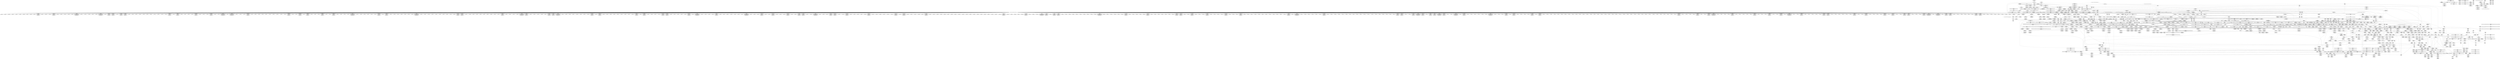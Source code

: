 digraph {
	CE0x58bcf70 [shape=record,shape=Mrecord,label="{CE0x58bcf70|12:_i32,_56:_i8*,_:_CRE_918,919_}"]
	CE0x58a6660 [shape=record,shape=Mrecord,label="{CE0x58a6660|12:_i32,_56:_i8*,_:_CRE_283,284_}"]
	CE0x58acfb0 [shape=record,shape=Mrecord,label="{CE0x58acfb0|12:_i32,_56:_i8*,_:_CRE_472,473_}"]
	CE0x58a74a0 [shape=record,shape=Mrecord,label="{CE0x58a74a0|12:_i32,_56:_i8*,_:_CRE_295,296_}"]
	CE0x58c0540 [shape=record,shape=Mrecord,label="{CE0x58c0540|inode_has_perm:tmp12|security/selinux/hooks.c,1612|*SummSink*}"]
	CE0x58dce90 [shape=record,shape=Mrecord,label="{CE0x58dce90|__validate_creds:tmp2|include/linux/cred.h,173|*SummSink*}"]
	CE0x5858d50 [shape=record,shape=Mrecord,label="{CE0x5858d50|i64*_getelementptr_inbounds_(_2_x_i64_,_2_x_i64_*___llvm_gcov_ctr98,_i64_0,_i64_0)|*Constant*|*SummSource*}"]
	CE0x58c5340 [shape=record,shape=Mrecord,label="{CE0x58c5340|i32_10|*Constant*|*SummSink*}"]
	CE0x57d7f30 [shape=record,shape=Mrecord,label="{CE0x57d7f30|i64_2|*Constant*}"]
	CE0x589c8f0 [shape=record,shape=Mrecord,label="{CE0x589c8f0|12:_i32,_56:_i8*,_:_CRE_120,128_|*MultipleSource*|Function::inode_has_perm&Arg::inode::|*LoadInst*|security/selinux/hooks.c,1627|security/selinux/hooks.c,1611}"]
	CE0x58c5a70 [shape=record,shape=Mrecord,label="{CE0x58c5a70|inode_has_perm:i_security|security/selinux/hooks.c,1615|*SummSink*}"]
	CE0x589d360 [shape=record,shape=Mrecord,label="{CE0x589d360|12:_i32,_56:_i8*,_:_CRE_139,140_}"]
	CE0x583a8e0 [shape=record,shape=Mrecord,label="{CE0x583a8e0|_ret_i32_%retval.0,_!dbg_!27739|security/selinux/hooks.c,1618|*SummSink*}"]
	CE0x587e830 [shape=record,shape=Mrecord,label="{CE0x587e830|104:_%struct.inode*,_:_CRE_280,288_|*MultipleSource*|Function::selinux_inode_setotherxattr&Arg::dentry::|Function::selinux_inode_removexattr&Arg::dentry::|Function::dentry_has_perm&Arg::dentry::|security/selinux/hooks.c,1627}"]
	CE0x588c7d0 [shape=record,shape=Mrecord,label="{CE0x588c7d0|__validate_creds:lnot.ext|include/linux/cred.h,173|*SummSink*}"]
	CE0x583bc90 [shape=record,shape=Mrecord,label="{CE0x583bc90|__validate_creds:bb|*SummSource*}"]
	CE0x5859d40 [shape=record,shape=Mrecord,label="{CE0x5859d40|104:_%struct.inode*,_:_CRE_193,194_}"]
	CE0x58ad610 [shape=record,shape=Mrecord,label="{CE0x58ad610|12:_i32,_56:_i8*,_:_CRE_475,476_}"]
	CE0x57e9420 [shape=record,shape=Mrecord,label="{CE0x57e9420|selinux_inode_setotherxattr:tmp6|security/selinux/hooks.c,2915|*SummSink*}"]
	CE0x58ba970 [shape=record,shape=Mrecord,label="{CE0x58ba970|12:_i32,_56:_i8*,_:_CRE_886,887_}"]
	CE0x58a5490 [shape=record,shape=Mrecord,label="{CE0x58a5490|12:_i32,_56:_i8*,_:_CRE_268,269_}"]
	CE0x5829190 [shape=record,shape=Mrecord,label="{CE0x5829190|12:_i32,_56:_i8*,_:_CRE_32,40_|*MultipleSource*|Function::inode_has_perm&Arg::inode::|*LoadInst*|security/selinux/hooks.c,1627|security/selinux/hooks.c,1611}"]
	CE0x588a620 [shape=record,shape=Mrecord,label="{CE0x588a620|inode_has_perm:return|*SummSink*}"]
	CE0x58b1060 [shape=record,shape=Mrecord,label="{CE0x58b1060|12:_i32,_56:_i8*,_:_CRE_569,570_}"]
	CE0x589cd00 [shape=record,shape=Mrecord,label="{CE0x589cd00|12:_i32,_56:_i8*,_:_CRE_136,137_}"]
	CE0x58a5360 [shape=record,shape=Mrecord,label="{CE0x58a5360|12:_i32,_56:_i8*,_:_CRE_267,268_}"]
	CE0x58ced10 [shape=record,shape=Mrecord,label="{CE0x58ced10|inode_has_perm:conv|security/selinux/hooks.c,1611|*SummSink*}"]
	CE0x587f550 [shape=record,shape=Mrecord,label="{CE0x587f550|104:_%struct.inode*,_:_CRE_306,307_}"]
	CE0x583b480 [shape=record,shape=Mrecord,label="{CE0x583b480|i64*_getelementptr_inbounds_(_5_x_i64_,_5_x_i64_*___llvm_gcov_ctr155,_i64_0,_i64_0)|*Constant*}"]
	CE0x589e320 [shape=record,shape=Mrecord,label="{CE0x589e320|12:_i32,_56:_i8*,_:_CRE_153,154_}"]
	CE0x580fad0 [shape=record,shape=Mrecord,label="{CE0x580fad0|selinux_inode_setotherxattr:tmp18|security/selinux/hooks.c,2915|*SummSink*}"]
	CE0x58bd0a0 [shape=record,shape=Mrecord,label="{CE0x58bd0a0|12:_i32,_56:_i8*,_:_CRE_919,920_}"]
	CE0x589fc10 [shape=record,shape=Mrecord,label="{CE0x589fc10|12:_i32,_56:_i8*,_:_CRE_174,175_}"]
	CE0x583ba30 [shape=record,shape=Mrecord,label="{CE0x583ba30|i64*_getelementptr_inbounds_(_8_x_i64_,_8_x_i64_*___llvm_gcov_ctr154,_i64_0,_i64_2)|*Constant*|*SummSink*}"]
	CE0x57e8d30 [shape=record,shape=Mrecord,label="{CE0x57e8d30|selinux_inode_setotherxattr:tmp5|security/selinux/hooks.c,2915|*SummSource*}"]
	CE0x58120d0 [shape=record,shape=Mrecord,label="{CE0x58120d0|selinux_inode_setotherxattr:if.end16|*SummSource*}"]
	CE0x57f8160 [shape=record,shape=Mrecord,label="{CE0x57f8160|selinux_inode_setotherxattr:call8|security/selinux/hooks.c,2919|*SummSink*}"]
	CE0x57d8e70 [shape=record,shape=Mrecord,label="{CE0x57d8e70|selinux_inode_setotherxattr:dentry|Function::selinux_inode_setotherxattr&Arg::dentry::|*SummSource*}"]
	CE0x58da320 [shape=record,shape=Mrecord,label="{CE0x58da320|avc_has_perm:tsid|Function::avc_has_perm&Arg::tsid::|*SummSource*}"]
	CE0x588dd90 [shape=record,shape=Mrecord,label="{CE0x588dd90|104:_%struct.inode*,_:_CRE_16,24_|*MultipleSource*|Function::selinux_inode_setotherxattr&Arg::dentry::|Function::selinux_inode_removexattr&Arg::dentry::|Function::dentry_has_perm&Arg::dentry::|security/selinux/hooks.c,1627}"]
	CE0x57f82e0 [shape=record,shape=Mrecord,label="{CE0x57f82e0|VOIDTB_TE_array:_GCR_.str68_private_unnamed_addr_constant_20_x_i8_c_security.capability_00_,_align_1:_elem_0:default:}"]
	CE0x57f3bc0 [shape=record,shape=Mrecord,label="{CE0x57f3bc0|selinux_inode_setotherxattr:tmp16|security/selinux/hooks.c,2915|*SummSink*}"]
	CE0x5831650 [shape=record,shape=Mrecord,label="{CE0x5831650|selinux_inode_setotherxattr:tmp48|security/selinux/hooks.c,2932}"]
	CE0x58dd240 [shape=record,shape=Mrecord,label="{CE0x58dd240|GLOBAL:__llvm_gcov_ctr155|Global_var:__llvm_gcov_ctr155}"]
	CE0x589dc00 [shape=record,shape=Mrecord,label="{CE0x589dc00|12:_i32,_56:_i8*,_:_CRE_147,148_}"]
	CE0x58ba5e0 [shape=record,shape=Mrecord,label="{CE0x58ba5e0|12:_i32,_56:_i8*,_:_CRE_883,884_}"]
	CE0x582d910 [shape=record,shape=Mrecord,label="{CE0x582d910|selinux_inode_setotherxattr:tmp27|security/selinux/hooks.c,2919|*SummSink*}"]
	CE0x5806680 [shape=record,shape=Mrecord,label="{CE0x5806680|GLOBAL:__llvm_gcov_ctr241|Global_var:__llvm_gcov_ctr241|*SummSink*}"]
	CE0x588d6c0 [shape=record,shape=Mrecord,label="{CE0x588d6c0|%struct.task_struct*_(%struct.task_struct**)*_asm_movq_%gs:$_1:P_,$0_,_r,im,_dirflag_,_fpsr_,_flags_|*SummSource*}"]
	CE0x58c3d10 [shape=record,shape=Mrecord,label="{CE0x58c3d10|inode_has_perm:call|security/selinux/hooks.c,1614|*SummSink*}"]
	CE0x589ea40 [shape=record,shape=Mrecord,label="{CE0x589ea40|12:_i32,_56:_i8*,_:_CRE_159,160_}"]
	CE0x586b350 [shape=record,shape=Mrecord,label="{CE0x586b350|selinux_inode_setotherxattr:call19|security/selinux/hooks.c,2931}"]
	CE0x58301d0 [shape=record,shape=Mrecord,label="{CE0x58301d0|selinux_inode_setotherxattr:tmp31|security/selinux/hooks.c,2920|*SummSource*}"]
	CE0x588d4d0 [shape=record,shape=Mrecord,label="{CE0x588d4d0|inode_has_perm:if.end|*SummSink*}"]
	CE0x58ac950 [shape=record,shape=Mrecord,label="{CE0x58ac950|12:_i32,_56:_i8*,_:_CRE_448,456_|*MultipleSource*|Function::inode_has_perm&Arg::inode::|*LoadInst*|security/selinux/hooks.c,1627|security/selinux/hooks.c,1611}"]
	CE0x586ccd0 [shape=record,shape=Mrecord,label="{CE0x586ccd0|_ret_i32_%call,_!dbg_!27723|security/selinux/hooks.c,1632}"]
	CE0x589d140 [shape=record,shape=Mrecord,label="{CE0x589d140|12:_i32,_56:_i8*,_:_CRE_138,139_}"]
	CE0x58ad1d0 [shape=record,shape=Mrecord,label="{CE0x58ad1d0|12:_i32,_56:_i8*,_:_CRE_473,474_}"]
	CE0x58b7c90 [shape=record,shape=Mrecord,label="{CE0x58b7c90|12:_i32,_56:_i8*,_:_CRE_800,804_|*MultipleSource*|Function::inode_has_perm&Arg::inode::|*LoadInst*|security/selinux/hooks.c,1627|security/selinux/hooks.c,1611}"]
	CE0x58b0150 [shape=record,shape=Mrecord,label="{CE0x58b0150|12:_i32,_56:_i8*,_:_CRE_556,557_}"]
	CE0x57d78d0 [shape=record,shape=Mrecord,label="{CE0x57d78d0|selinux_inode_setotherxattr:if.end16}"]
	CE0x58b2490 [shape=record,shape=Mrecord,label="{CE0x58b2490|12:_i32,_56:_i8*,_:_CRE_586,587_}"]
	CE0x5832550 [shape=record,shape=Mrecord,label="{CE0x5832550|selinux_inode_setotherxattr:tmp49|security/selinux/hooks.c,2932}"]
	CE0x588f890 [shape=record,shape=Mrecord,label="{CE0x588f890|104:_%struct.inode*,_:_CRE_93,94_}"]
	CE0x57f4080 [shape=record,shape=Mrecord,label="{CE0x57f4080|i8_1|*Constant*|*SummSource*}"]
	CE0x5812270 [shape=record,shape=Mrecord,label="{CE0x5812270|selinux_inode_setotherxattr:if.end18}"]
	CE0x58358b0 [shape=record,shape=Mrecord,label="{CE0x58358b0|12:_i32,_56:_i8*,_:_CRE_408,416_|*MultipleSource*|Function::inode_has_perm&Arg::inode::|*LoadInst*|security/selinux/hooks.c,1627|security/selinux/hooks.c,1611}"]
	CE0x58b3400 [shape=record,shape=Mrecord,label="{CE0x58b3400|12:_i32,_56:_i8*,_:_CRE_599,600_}"]
	CE0x58a2290 [shape=record,shape=Mrecord,label="{CE0x58a2290|12:_i32,_56:_i8*,_:_CRE_203,204_}"]
	CE0x57e2620 [shape=record,shape=Mrecord,label="{CE0x57e2620|selinux_inode_setotherxattr:do.end|*SummSource*}"]
	CE0x58db990 [shape=record,shape=Mrecord,label="{CE0x58db990|inode_has_perm:retval.0}"]
	CE0x5806430 [shape=record,shape=Mrecord,label="{CE0x5806430|i32_0|*Constant*}"]
	CE0x5898cf0 [shape=record,shape=Mrecord,label="{CE0x5898cf0|12:_i32,_56:_i8*,_:_CRE_0,2_|*MultipleSource*|Function::inode_has_perm&Arg::inode::|*LoadInst*|security/selinux/hooks.c,1627|security/selinux/hooks.c,1611}"]
	CE0x57fd170 [shape=record,shape=Mrecord,label="{CE0x57fd170|get_current:tmp|*SummSource*}"]
	CE0x582c650 [shape=record,shape=Mrecord,label="{CE0x582c650|_call_void_mcount()_#3|*SummSink*}"]
	CE0x588cca0 [shape=record,shape=Mrecord,label="{CE0x588cca0|i8*_getelementptr_inbounds_(_25_x_i8_,_25_x_i8_*_.str3,_i32_0,_i32_0)|*Constant*}"]
	CE0x58c3e80 [shape=record,shape=Mrecord,label="{CE0x58c3e80|GLOBAL:cred_sid|*Constant*}"]
	CE0x580dd90 [shape=record,shape=Mrecord,label="{CE0x580dd90|selinux_inode_setotherxattr:tmp10|security/selinux/hooks.c,2915|*SummSink*}"]
	CE0x5861120 [shape=record,shape=Mrecord,label="{CE0x5861120|i64*_getelementptr_inbounds_(_25_x_i64_,_25_x_i64_*___llvm_gcov_ctr237,_i64_0,_i64_16)|*Constant*|*SummSink*}"]
	CE0x58b5c80 [shape=record,shape=Mrecord,label="{CE0x58b5c80|12:_i32,_56:_i8*,_:_CRE_672,680_|*MultipleSource*|Function::inode_has_perm&Arg::inode::|*LoadInst*|security/selinux/hooks.c,1627|security/selinux/hooks.c,1611}"]
	CE0x58b0cd0 [shape=record,shape=Mrecord,label="{CE0x58b0cd0|12:_i32,_56:_i8*,_:_CRE_566,567_}"]
	CE0x58de9e0 [shape=record,shape=Mrecord,label="{CE0x58de9e0|i64*_getelementptr_inbounds_(_5_x_i64_,_5_x_i64_*___llvm_gcov_ctr155,_i64_0,_i64_4)|*Constant*}"]
	CE0x580cb00 [shape=record,shape=Mrecord,label="{CE0x580cb00|selinux_inode_setotherxattr:tmp7|security/selinux/hooks.c,2915|*SummSink*}"]
	CE0x58d8e40 [shape=record,shape=Mrecord,label="{CE0x58d8e40|inode_has_perm:call4|security/selinux/hooks.c,1617}"]
	CE0x5837610 [shape=record,shape=Mrecord,label="{CE0x5837610|inode_has_perm:inode|Function::inode_has_perm&Arg::inode::}"]
	CE0x5881860 [shape=record,shape=Mrecord,label="{CE0x5881860|104:_%struct.inode*,_:_CRE_159,160_}"]
	CE0x5863030 [shape=record,shape=Mrecord,label="{CE0x5863030|selinux_inode_setotherxattr:tmp35|security/selinux/hooks.c,2922|*SummSource*}"]
	CE0x58d0cb0 [shape=record,shape=Mrecord,label="{CE0x58d0cb0|GLOBAL:__llvm_gcov_ctr154|Global_var:__llvm_gcov_ctr154|*SummSink*}"]
	CE0x588dff0 [shape=record,shape=Mrecord,label="{CE0x588dff0|104:_%struct.inode*,_:_CRE_24,40_|*MultipleSource*|Function::selinux_inode_setotherxattr&Arg::dentry::|Function::selinux_inode_removexattr&Arg::dentry::|Function::dentry_has_perm&Arg::dentry::|security/selinux/hooks.c,1627}"]
	CE0x5836e60 [shape=record,shape=Mrecord,label="{CE0x5836e60|GLOBAL:inode_has_perm|*Constant*|*SummSink*}"]
	CE0x57e85d0 [shape=record,shape=Mrecord,label="{CE0x57e85d0|GLOBAL:lockdep_rcu_suspicious|*Constant*|*SummSource*}"]
	CE0x589eb70 [shape=record,shape=Mrecord,label="{CE0x589eb70|12:_i32,_56:_i8*,_:_CRE_160,161_}"]
	CE0x57f70f0 [shape=record,shape=Mrecord,label="{CE0x57f70f0|get_current:tmp2|*SummSource*}"]
	CE0x57dc9d0 [shape=record,shape=Mrecord,label="{CE0x57dc9d0|selinux_inode_removexattr:if.end}"]
	CE0x58a6d80 [shape=record,shape=Mrecord,label="{CE0x58a6d80|12:_i32,_56:_i8*,_:_CRE_289,290_}"]
	CE0x582e820 [shape=record,shape=Mrecord,label="{CE0x582e820|i32_31|*Constant*|*SummSource*}"]
	CE0x586d880 [shape=record,shape=Mrecord,label="{CE0x586d880|i32_1|*Constant*}"]
	CE0x58cf630 [shape=record,shape=Mrecord,label="{CE0x58cf630|GLOBAL:llvm.expect.i64|*Constant*|*SummSource*}"]
	CE0x5841500 [shape=record,shape=Mrecord,label="{CE0x5841500|dentry_has_perm:ad|security/selinux/hooks.c, 1628}"]
	CE0x58d8ba0 [shape=record,shape=Mrecord,label="{CE0x58d8ba0|inode_has_perm:tmp18|security/selinux/hooks.c,1617|*SummSource*}"]
	CE0x589d870 [shape=record,shape=Mrecord,label="{CE0x589d870|12:_i32,_56:_i8*,_:_CRE_144,145_}"]
	CE0x5897a80 [shape=record,shape=Mrecord,label="{CE0x5897a80|i64_0|*Constant*}"]
	CE0x5861190 [shape=record,shape=Mrecord,label="{CE0x5861190|selinux_inode_setotherxattr:tmp32|security/selinux/hooks.c,2921|*SummSink*}"]
	CE0x5867490 [shape=record,shape=Mrecord,label="{CE0x5867490|selinux_inode_setotherxattr:tmp42}"]
	CE0x58beb60 [shape=record,shape=Mrecord,label="{CE0x58beb60|12:_i32,_56:_i8*,_:_CRE_968,976_|*MultipleSource*|Function::inode_has_perm&Arg::inode::|*LoadInst*|security/selinux/hooks.c,1627|security/selinux/hooks.c,1611}"]
	CE0x5835250 [shape=record,shape=Mrecord,label="{CE0x5835250|12:_i32,_56:_i8*,_:_CRE_384,388_|*MultipleSource*|Function::inode_has_perm&Arg::inode::|*LoadInst*|security/selinux/hooks.c,1627|security/selinux/hooks.c,1611}"]
	CE0x57fd100 [shape=record,shape=Mrecord,label="{CE0x57fd100|COLLAPSED:_GCMRE___llvm_gcov_ctr98_internal_global_2_x_i64_zeroinitializer:_elem_0:default:}"]
	CE0x586df20 [shape=record,shape=Mrecord,label="{CE0x586df20|cred_sid:sid|security/selinux/hooks.c,197|*SummSource*}"]
	CE0x58da450 [shape=record,shape=Mrecord,label="{CE0x58da450|avc_has_perm:tsid|Function::avc_has_perm&Arg::tsid::|*SummSink*}"]
	CE0x580ad80 [shape=record,shape=Mrecord,label="{CE0x580ad80|i64*_getelementptr_inbounds_(_2_x_i64_,_2_x_i64_*___llvm_gcov_ctr153,_i64_0,_i64_1)|*Constant*|*SummSink*}"]
	CE0x585a200 [shape=record,shape=Mrecord,label="{CE0x585a200|104:_%struct.inode*,_:_CRE_197,198_}"]
	CE0x57d90d0 [shape=record,shape=Mrecord,label="{CE0x57d90d0|selinux_inode_removexattr:name|Function::selinux_inode_removexattr&Arg::name::}"]
	CE0x58cf340 [shape=record,shape=Mrecord,label="{CE0x58cf340|inode_has_perm:expval|security/selinux/hooks.c,1611}"]
	CE0x5860d00 [shape=record,shape=Mrecord,label="{CE0x5860d00|dentry_has_perm:bb|*SummSource*}"]
	CE0x5884db0 [shape=record,shape=Mrecord,label="{CE0x5884db0|i64_1|*Constant*}"]
	CE0x587fd00 [shape=record,shape=Mrecord,label="{CE0x587fd00|104:_%struct.inode*,_:_CRE_313,314_}"]
	CE0x5864920 [shape=record,shape=Mrecord,label="{CE0x5864920|i64_18|*Constant*|*SummSink*}"]
	CE0x5884e20 [shape=record,shape=Mrecord,label="{CE0x5884e20|inode_has_perm:tmp1}"]
	CE0x58bf9c0 [shape=record,shape=Mrecord,label="{CE0x58bf9c0|12:_i32,_56:_i8*,_:_CRE_988,992_|*MultipleSource*|Function::inode_has_perm&Arg::inode::|*LoadInst*|security/selinux/hooks.c,1627|security/selinux/hooks.c,1611}"]
	CE0x588a770 [shape=record,shape=Mrecord,label="{CE0x588a770|__validate_creds:tmp|*SummSink*}"]
	CE0x586d630 [shape=record,shape=Mrecord,label="{CE0x586d630|cred_sid:tmp5|security/selinux/hooks.c,196|*SummSource*}"]
	CE0x589e7e0 [shape=record,shape=Mrecord,label="{CE0x589e7e0|12:_i32,_56:_i8*,_:_CRE_157,158_}"]
	CE0x589f4f0 [shape=record,shape=Mrecord,label="{CE0x589f4f0|12:_i32,_56:_i8*,_:_CRE_168,169_}"]
	CE0x57faec0 [shape=record,shape=Mrecord,label="{CE0x57faec0|selinux_inode_setotherxattr:tobool1|security/selinux/hooks.c,2915|*SummSink*}"]
	CE0x58bd690 [shape=record,shape=Mrecord,label="{CE0x58bd690|12:_i32,_56:_i8*,_:_CRE_924,925_}"]
	CE0x57d93b0 [shape=record,shape=Mrecord,label="{CE0x57d93b0|selinux_inode_removexattr:name|Function::selinux_inode_removexattr&Arg::name::|*SummSource*}"]
	CE0x58df510 [shape=record,shape=Mrecord,label="{CE0x58df510|i64*_getelementptr_inbounds_(_5_x_i64_,_5_x_i64_*___llvm_gcov_ctr155,_i64_0,_i64_4)|*Constant*|*SummSink*}"]
	CE0x580aff0 [shape=record,shape=Mrecord,label="{CE0x580aff0|get_current:tmp4|./arch/x86/include/asm/current.h,14}"]
	CE0x57f52d0 [shape=record,shape=Mrecord,label="{CE0x57f52d0|selinux_inode_removexattr:tmp2|security/selinux/hooks.c,3055|*SummSink*}"]
	CE0x57fed00 [shape=record,shape=Mrecord,label="{CE0x57fed00|selinux_inode_setotherxattr:tmp5|security/selinux/hooks.c,2915}"]
	CE0x58dbc70 [shape=record,shape=Mrecord,label="{CE0x58dbc70|__validate_creds:bb|*SummSink*}"]
	CE0x586c900 [shape=record,shape=Mrecord,label="{CE0x586c900|dentry_has_perm:dentry|Function::dentry_has_perm&Arg::dentry::|*SummSink*}"]
	CE0x589fe70 [shape=record,shape=Mrecord,label="{CE0x589fe70|12:_i32,_56:_i8*,_:_CRE_176,177_}"]
	CE0x58b2230 [shape=record,shape=Mrecord,label="{CE0x58b2230|12:_i32,_56:_i8*,_:_CRE_584,585_}"]
	CE0x58b7aa0 [shape=record,shape=Mrecord,label="{CE0x58b7aa0|12:_i32,_56:_i8*,_:_CRE_792,800_|*MultipleSource*|Function::inode_has_perm&Arg::inode::|*LoadInst*|security/selinux/hooks.c,1627|security/selinux/hooks.c,1611}"]
	CE0x57f7fa0 [shape=record,shape=Mrecord,label="{CE0x57f7fa0|selinux_inode_setotherxattr:call8|security/selinux/hooks.c,2919|*SummSource*}"]
	CE0x5867b70 [shape=record,shape=Mrecord,label="{CE0x5867b70|i64*_getelementptr_inbounds_(_25_x_i64_,_25_x_i64_*___llvm_gcov_ctr237,_i64_0,_i64_21)|*Constant*|*SummSource*}"]
	CE0x5881a40 [shape=record,shape=Mrecord,label="{CE0x5881a40|104:_%struct.inode*,_:_CRE_161,162_}"]
	CE0x57f5190 [shape=record,shape=Mrecord,label="{CE0x57f5190|selinux_inode_removexattr:tmp2|security/selinux/hooks.c,3055}"]
	CE0x580e880 [shape=record,shape=Mrecord,label="{CE0x580e880|i8*_getelementptr_inbounds_(_45_x_i8_,_45_x_i8_*_.str12,_i32_0,_i32_0)|*Constant*|*SummSource*}"]
	CE0x58270d0 [shape=record,shape=Mrecord,label="{CE0x58270d0|GLOBAL:creds_are_invalid|*Constant*}"]
	CE0x58a4b10 [shape=record,shape=Mrecord,label="{CE0x58a4b10|12:_i32,_56:_i8*,_:_CRE_260,261_}"]
	CE0x5826fe0 [shape=record,shape=Mrecord,label="{CE0x5826fe0|__validate_creds:call|include/linux/cred.h,173|*SummSink*}"]
	CE0x580d460 [shape=record,shape=Mrecord,label="{CE0x580d460|i64_5|*Constant*}"]
	CE0x58be3a0 [shape=record,shape=Mrecord,label="{CE0x58be3a0|12:_i32,_56:_i8*,_:_CRE_935,936_}"]
	CE0x5880f30 [shape=record,shape=Mrecord,label="{CE0x5880f30|104:_%struct.inode*,_:_CRE_149,150_}"]
	CE0x5831cc0 [shape=record,shape=Mrecord,label="{CE0x5831cc0|selinux_inode_setotherxattr:retval.0|*SummSink*}"]
	CE0x5828320 [shape=record,shape=Mrecord,label="{CE0x5828320|get_current:tmp1}"]
	CE0x5868d00 [shape=record,shape=Mrecord,label="{CE0x5868d00|selinux_inode_setotherxattr:tmp45|security/selinux/hooks.c,2927}"]
	CE0x5883620 [shape=record,shape=Mrecord,label="{CE0x5883620|inode_has_perm:do.body|*SummSink*}"]
	CE0x580b590 [shape=record,shape=Mrecord,label="{CE0x580b590|GLOBAL:selinux_inode_setotherxattr.__warned|Global_var:selinux_inode_setotherxattr.__warned|*SummSink*}"]
	CE0x58d88c0 [shape=record,shape=Mrecord,label="{CE0x58d88c0|inode_has_perm:sclass|security/selinux/hooks.c,1617|*SummSink*}"]
	CE0x58e0670 [shape=record,shape=Mrecord,label="{CE0x58e0670|cred_sid:bb}"]
	CE0x5881950 [shape=record,shape=Mrecord,label="{CE0x5881950|104:_%struct.inode*,_:_CRE_160,161_}"]
	CE0x58c5c60 [shape=record,shape=Mrecord,label="{CE0x58c5c60|inode_has_perm:tmp16|security/selinux/hooks.c,1615}"]
	CE0x5832360 [shape=record,shape=Mrecord,label="{CE0x5832360|selinux_inode_setotherxattr:tmp48|security/selinux/hooks.c,2932|*SummSink*}"]
	CE0x57fbf40 [shape=record,shape=Mrecord,label="{CE0x57fbf40|i64_10|*Constant*|*SummSink*}"]
	CE0x585b170 [shape=record,shape=Mrecord,label="{CE0x585b170|104:_%struct.inode*,_:_CRE_210,211_}"]
	CE0x582e560 [shape=record,shape=Mrecord,label="{CE0x582e560|GLOBAL:capable|*Constant*|*SummSink*}"]
	CE0x57ebaf0 [shape=record,shape=Mrecord,label="{CE0x57ebaf0|i64_13|*Constant*|*SummSource*}"]
	CE0x57e3950 [shape=record,shape=Mrecord,label="{CE0x57e3950|selinux_inode_removexattr:call1|security/selinux/hooks.c,3056|*SummSink*}"]
	CE0x58bfd00 [shape=record,shape=Mrecord,label="{CE0x58bfd00|12:_i32,_56:_i8*,_:_CRE_1000,1008_|*MultipleSource*|Function::inode_has_perm&Arg::inode::|*LoadInst*|security/selinux/hooks.c,1627|security/selinux/hooks.c,1611}"]
	CE0x582a160 [shape=record,shape=Mrecord,label="{CE0x582a160|_call_void_mcount()_#3}"]
	CE0x5889e70 [shape=record,shape=Mrecord,label="{CE0x5889e70|__validate_creds:line|Function::__validate_creds&Arg::line::|*SummSource*}"]
	CE0x5889ca0 [shape=record,shape=Mrecord,label="{CE0x5889ca0|i32_4|*Constant*}"]
	CE0x58585e0 [shape=record,shape=Mrecord,label="{CE0x58585e0|dentry_has_perm:d_inode|security/selinux/hooks.c,1627}"]
	CE0x5840e30 [shape=record,shape=Mrecord,label="{CE0x5840e30|selinux_inode_setotherxattr:do.end|*SummSink*}"]
	CE0x5811a20 [shape=record,shape=Mrecord,label="{CE0x5811a20|selinux_inode_setotherxattr:call|security/selinux/hooks.c,2915}"]
	CE0x58593c0 [shape=record,shape=Mrecord,label="{CE0x58593c0|104:_%struct.inode*,_:_CRE_185,186_}"]
	CE0x57eedc0 [shape=record,shape=Mrecord,label="{CE0x57eedc0|i64_0|*Constant*|*SummSink*}"]
	CE0x58d4c30 [shape=record,shape=Mrecord,label="{CE0x58d4c30|GLOBAL:__llvm_gcov_ctr155|Global_var:__llvm_gcov_ctr155|*SummSink*}"]
	CE0x582e6e0 [shape=record,shape=Mrecord,label="{CE0x582e6e0|i32_31|*Constant*}"]
	CE0x5865b80 [shape=record,shape=Mrecord,label="{CE0x5865b80|selinux_inode_setotherxattr:tmp39|security/selinux/hooks.c,2922|*SummSource*}"]
	CE0x57f20b0 [shape=record,shape=Mrecord,label="{CE0x57f20b0|i64*_getelementptr_inbounds_(_6_x_i64_,_6_x_i64_*___llvm_gcov_ctr241,_i64_0,_i64_3)|*Constant*|*SummSource*}"]
	CE0x58c0920 [shape=record,shape=Mrecord,label="{CE0x58c0920|i64*_getelementptr_inbounds_(_8_x_i64_,_8_x_i64_*___llvm_gcov_ctr154,_i64_0,_i64_6)|*Constant*|*SummSource*}"]
	CE0x58b5840 [shape=record,shape=Mrecord,label="{CE0x58b5840|12:_i32,_56:_i8*,_:_CRE_656,664_|*MultipleSource*|Function::inode_has_perm&Arg::inode::|*LoadInst*|security/selinux/hooks.c,1627|security/selinux/hooks.c,1611}"]
	CE0x58d29e0 [shape=record,shape=Mrecord,label="{CE0x58d29e0|i64*_getelementptr_inbounds_(_8_x_i64_,_8_x_i64_*___llvm_gcov_ctr154,_i64_0,_i64_5)|*Constant*|*SummSink*}"]
	CE0x58b9d90 [shape=record,shape=Mrecord,label="{CE0x58b9d90|12:_i32,_56:_i8*,_:_CRE_876,877_}"]
	CE0x58daa00 [shape=record,shape=Mrecord,label="{CE0x58daa00|_ret_i32_%retval.0,_!dbg_!27728|security/selinux/avc.c,775}"]
	CE0x5831320 [shape=record,shape=Mrecord,label="{CE0x5831320|_ret_i32_%call,_!dbg_!27723|security/selinux/hooks.c,1632|*SummSource*}"]
	CE0x586a2c0 [shape=record,shape=Mrecord,label="{CE0x586a2c0|i64*_getelementptr_inbounds_(_25_x_i64_,_25_x_i64_*___llvm_gcov_ctr237,_i64_0,_i64_23)|*Constant*|*SummSource*}"]
	CE0x57fda80 [shape=record,shape=Mrecord,label="{CE0x57fda80|selinux_inode_setotherxattr:tobool|security/selinux/hooks.c,2915}"]
	CE0x58b1b10 [shape=record,shape=Mrecord,label="{CE0x58b1b10|12:_i32,_56:_i8*,_:_CRE_578,579_}"]
	CE0x587d020 [shape=record,shape=Mrecord,label="{CE0x587d020|104:_%struct.inode*,_:_CRE_217,218_}"]
	CE0x586a540 [shape=record,shape=Mrecord,label="{CE0x586a540|selinux_inode_setotherxattr:tmp47|security/selinux/hooks.c,2931}"]
	CE0x58d91f0 [shape=record,shape=Mrecord,label="{CE0x58d91f0|inode_has_perm:call4|security/selinux/hooks.c,1617|*SummSink*}"]
	CE0x58bddb0 [shape=record,shape=Mrecord,label="{CE0x58bddb0|12:_i32,_56:_i8*,_:_CRE_930,931_}"]
	CE0x58c5260 [shape=record,shape=Mrecord,label="{CE0x58c5260|inode_has_perm:i_security|security/selinux/hooks.c,1615|*SummSource*}"]
	CE0x58ddba0 [shape=record,shape=Mrecord,label="{CE0x58ddba0|i32_3|*Constant*}"]
	CE0x5867840 [shape=record,shape=Mrecord,label="{CE0x5867840|selinux_inode_setotherxattr:tmp42|*SummSource*}"]
	CE0x589d740 [shape=record,shape=Mrecord,label="{CE0x589d740|12:_i32,_56:_i8*,_:_CRE_143,144_}"]
	CE0x589a6e0 [shape=record,shape=Mrecord,label="{CE0x589a6e0|cred_sid:tmp|*SummSource*}"]
	CE0x5825de0 [shape=record,shape=Mrecord,label="{CE0x5825de0|i64*_getelementptr_inbounds_(_25_x_i64_,_25_x_i64_*___llvm_gcov_ctr237,_i64_0,_i64_0)|*Constant*|*SummSink*}"]
	CE0x57dd560 [shape=record,shape=Mrecord,label="{CE0x57dd560|selinux_inode_removexattr:entry|*SummSink*}"]
	CE0x57e5380 [shape=record,shape=Mrecord,label="{CE0x57e5380|i64*_getelementptr_inbounds_(_6_x_i64_,_6_x_i64_*___llvm_gcov_ctr241,_i64_0,_i64_5)|*Constant*}"]
	CE0x57fef50 [shape=record,shape=Mrecord,label="{CE0x57fef50|GLOBAL:__llvm_gcov_ctr237|Global_var:__llvm_gcov_ctr237}"]
	CE0x586be90 [shape=record,shape=Mrecord,label="{CE0x586be90|dentry_has_perm:entry|*SummSource*}"]
	CE0x58638c0 [shape=record,shape=Mrecord,label="{CE0x58638c0|selinux_inode_setotherxattr:call14|security/selinux/hooks.c,2922}"]
	CE0x58df1c0 [shape=record,shape=Mrecord,label="{CE0x58df1c0|i64*_getelementptr_inbounds_(_5_x_i64_,_5_x_i64_*___llvm_gcov_ctr155,_i64_0,_i64_4)|*Constant*|*SummSource*}"]
	CE0x58ae6d0 [shape=record,shape=Mrecord,label="{CE0x58ae6d0|12:_i32,_56:_i8*,_:_CRE_500,504_|*MultipleSource*|Function::inode_has_perm&Arg::inode::|*LoadInst*|security/selinux/hooks.c,1627|security/selinux/hooks.c,1611}"]
	CE0x58bc4c0 [shape=record,shape=Mrecord,label="{CE0x58bc4c0|12:_i32,_56:_i8*,_:_CRE_909,910_}"]
	CE0x585b040 [shape=record,shape=Mrecord,label="{CE0x585b040|104:_%struct.inode*,_:_CRE_209,210_}"]
	CE0x582cac0 [shape=record,shape=Mrecord,label="{CE0x582cac0|__validate_creds:expval|include/linux/cred.h,173|*SummSink*}"]
	CE0x58985f0 [shape=record,shape=Mrecord,label="{CE0x58985f0|__validate_creds:if.end}"]
	CE0x58a62d0 [shape=record,shape=Mrecord,label="{CE0x58a62d0|12:_i32,_56:_i8*,_:_CRE_280,281_}"]
	CE0x58bd300 [shape=record,shape=Mrecord,label="{CE0x58bd300|12:_i32,_56:_i8*,_:_CRE_921,922_}"]
	CE0x583b610 [shape=record,shape=Mrecord,label="{CE0x583b610|__validate_creds:if.then|*SummSource*}"]
	CE0x58a48b0 [shape=record,shape=Mrecord,label="{CE0x58a48b0|12:_i32,_56:_i8*,_:_CRE_258,259_}"]
	CE0x5833070 [shape=record,shape=Mrecord,label="{CE0x5833070|get_current:bb|*SummSource*}"]
	CE0x58d6e40 [shape=record,shape=Mrecord,label="{CE0x58d6e40|inode_has_perm:retval.0|*SummSink*}"]
	CE0x583f150 [shape=record,shape=Mrecord,label="{CE0x583f150|selinux_inode_setotherxattr:if.then15|*SummSink*}"]
	CE0x57fbd10 [shape=record,shape=Mrecord,label="{CE0x57fbd10|i64_10|*Constant*}"]
	CE0x583d300 [shape=record,shape=Mrecord,label="{CE0x583d300|selinux_inode_setotherxattr:if.then|*SummSource*}"]
	CE0x5869bb0 [shape=record,shape=Mrecord,label="{CE0x5869bb0|selinux_inode_setotherxattr:tmp46|security/selinux/hooks.c,2931}"]
	CE0x58ad7c0 [shape=record,shape=Mrecord,label="{CE0x58ad7c0|12:_i32,_56:_i8*,_:_CRE_477,478_}"]
	CE0x58a1a40 [shape=record,shape=Mrecord,label="{CE0x58a1a40|12:_i32,_56:_i8*,_:_CRE_196,197_}"]
	CE0x57d8ee0 [shape=record,shape=Mrecord,label="{CE0x57d8ee0|selinux_inode_setotherxattr:dentry|Function::selinux_inode_setotherxattr&Arg::dentry::|*SummSink*}"]
	CE0x58be010 [shape=record,shape=Mrecord,label="{CE0x58be010|12:_i32,_56:_i8*,_:_CRE_932,933_}"]
	CE0x58415e0 [shape=record,shape=Mrecord,label="{CE0x58415e0|dentry_has_perm:ad|security/selinux/hooks.c, 1628|*SummSink*}"]
	CE0x587f2b0 [shape=record,shape=Mrecord,label="{CE0x587f2b0|104:_%struct.inode*,_:_CRE_305,306_}"]
	CE0x5859290 [shape=record,shape=Mrecord,label="{CE0x5859290|104:_%struct.inode*,_:_CRE_184,185_}"]
	CE0x57fa660 [shape=record,shape=Mrecord,label="{CE0x57fa660|%struct.task_struct*_(%struct.task_struct**)*_asm_movq_%gs:$_1:P_,$0_,_r,im,_dirflag_,_fpsr_,_flags_}"]
	CE0x63d9430 [shape=record,shape=Mrecord,label="{CE0x63d9430|selinux_inode_removexattr:tobool|security/selinux/hooks.c,3055|*SummSink*}"]
	CE0x58b1650 [shape=record,shape=Mrecord,label="{CE0x58b1650|12:_i32,_56:_i8*,_:_CRE_574,575_}"]
	CE0x5831050 [shape=record,shape=Mrecord,label="{CE0x5831050|i64*_getelementptr_inbounds_(_2_x_i64_,_2_x_i64_*___llvm_gcov_ctr98,_i64_0,_i64_0)|*Constant*|*SummSink*}"]
	CE0x58d6380 [shape=record,shape=Mrecord,label="{CE0x58d6380|__validate_creds:tmp6|include/linux/cred.h,174|*SummSource*}"]
	CE0x586bd30 [shape=record,shape=Mrecord,label="{CE0x586bd30|GLOBAL:dentry_has_perm|*Constant*|*SummSink*}"]
	CE0x5803400 [shape=record,shape=Mrecord,label="{CE0x5803400|selinux_inode_removexattr:return}"]
	CE0x58a75d0 [shape=record,shape=Mrecord,label="{CE0x58a75d0|12:_i32,_56:_i8*,_:_CRE_296,297_}"]
	CE0x585b890 [shape=record,shape=Mrecord,label="{CE0x585b890|104:_%struct.inode*,_:_CRE_216,217_}"]
	CE0x58a2160 [shape=record,shape=Mrecord,label="{CE0x58a2160|12:_i32,_56:_i8*,_:_CRE_202,203_}"]
	CE0x57f4950 [shape=record,shape=Mrecord,label="{CE0x57f4950|selinux_inode_setotherxattr:tmp1|*SummSink*}"]
	CE0x57f35b0 [shape=record,shape=Mrecord,label="{CE0x57f35b0|selinux_inode_setotherxattr:tmp15|security/selinux/hooks.c,2915|*SummSink*}"]
	CE0x58b19e0 [shape=record,shape=Mrecord,label="{CE0x58b19e0|12:_i32,_56:_i8*,_:_CRE_577,578_}"]
	CE0x58d7210 [shape=record,shape=Mrecord,label="{CE0x58d7210|i64*_getelementptr_inbounds_(_8_x_i64_,_8_x_i64_*___llvm_gcov_ctr154,_i64_0,_i64_7)|*Constant*|*SummSink*}"]
	CE0x57fea90 [shape=record,shape=Mrecord,label="{CE0x57fea90|selinux_inode_setotherxattr:tmp4|security/selinux/hooks.c,2915|*SummSink*}"]
	CE0x58830f0 [shape=record,shape=Mrecord,label="{CE0x58830f0|i64*_getelementptr_inbounds_(_2_x_i64_,_2_x_i64_*___llvm_gcov_ctr131,_i64_0,_i64_1)|*Constant*|*SummSource*}"]
	CE0x58b98d0 [shape=record,shape=Mrecord,label="{CE0x58b98d0|12:_i32,_56:_i8*,_:_CRE_872,873_}"]
	CE0x58a6eb0 [shape=record,shape=Mrecord,label="{CE0x58a6eb0|12:_i32,_56:_i8*,_:_CRE_290,291_}"]
	CE0x5881c20 [shape=record,shape=Mrecord,label="{CE0x5881c20|104:_%struct.inode*,_:_CRE_163,164_}"]
	CE0x5806b90 [shape=record,shape=Mrecord,label="{CE0x5806b90|selinux_inode_setotherxattr:name|Function::selinux_inode_setotherxattr&Arg::name::}"]
	CE0x57d7fa0 [shape=record,shape=Mrecord,label="{CE0x57d7fa0|i64_3|*Constant*}"]
	CE0x57fc550 [shape=record,shape=Mrecord,label="{CE0x57fc550|selinux_inode_setotherxattr:tmp20|security/selinux/hooks.c,2917|*SummSink*}"]
	CE0x5842dd0 [shape=record,shape=Mrecord,label="{CE0x5842dd0|selinux_inode_setotherxattr:tmp19|security/selinux/hooks.c,2915}"]
	CE0x5840990 [shape=record,shape=Mrecord,label="{CE0x5840990|selinux_inode_setotherxattr:if.then12}"]
	CE0x582efc0 [shape=record,shape=Mrecord,label="{CE0x582efc0|i64_15|*Constant*|*SummSink*}"]
	CE0x589f880 [shape=record,shape=Mrecord,label="{CE0x589f880|12:_i32,_56:_i8*,_:_CRE_171,172_}"]
	CE0x5865960 [shape=record,shape=Mrecord,label="{CE0x5865960|selinux_inode_setotherxattr:tmp39|security/selinux/hooks.c,2922}"]
	CE0x58814a0 [shape=record,shape=Mrecord,label="{CE0x58814a0|104:_%struct.inode*,_:_CRE_155,156_}"]
	CE0x58b7440 [shape=record,shape=Mrecord,label="{CE0x58b7440|12:_i32,_56:_i8*,_:_CRE_760,768_|*MultipleSource*|Function::inode_has_perm&Arg::inode::|*LoadInst*|security/selinux/hooks.c,1627|security/selinux/hooks.c,1611}"]
	CE0x585db90 [shape=record,shape=Mrecord,label="{CE0x585db90|dentry_has_perm:call|security/selinux/hooks.c,1632|*SummSource*}"]
	CE0x5886710 [shape=record,shape=Mrecord,label="{CE0x5886710|i64*_getelementptr_inbounds_(_8_x_i64_,_8_x_i64_*___llvm_gcov_ctr154,_i64_0,_i64_1)|*Constant*}"]
	CE0x5859e70 [shape=record,shape=Mrecord,label="{CE0x5859e70|104:_%struct.inode*,_:_CRE_194,195_}"]
	CE0x57fc860 [shape=record,shape=Mrecord,label="{CE0x57fc860|selinux_inode_setotherxattr:tmp21|security/selinux/hooks.c,2917|*SummSource*}"]
	CE0x58c49b0 [shape=record,shape=Mrecord,label="{CE0x58c49b0|cred_sid:cred|Function::cred_sid&Arg::cred::|*SummSink*}"]
	CE0x58a7e20 [shape=record,shape=Mrecord,label="{CE0x58a7e20|12:_i32,_56:_i8*,_:_CRE_303,304_}"]
	CE0x58a24f0 [shape=record,shape=Mrecord,label="{CE0x58a24f0|12:_i32,_56:_i8*,_:_CRE_205,206_}"]
	CE0x58d06d0 [shape=record,shape=Mrecord,label="{CE0x58d06d0|inode_has_perm:tmp7|security/selinux/hooks.c,1611|*SummSink*}"]
	CE0x57f34d0 [shape=record,shape=Mrecord,label="{CE0x57f34d0|selinux_inode_setotherxattr:tmp15|security/selinux/hooks.c,2915}"]
	CE0x57e8eb0 [shape=record,shape=Mrecord,label="{CE0x57e8eb0|selinux_inode_setotherxattr:tmp6|security/selinux/hooks.c,2915}"]
	CE0x58a0200 [shape=record,shape=Mrecord,label="{CE0x58a0200|12:_i32,_56:_i8*,_:_CRE_179,180_}"]
	CE0x58bb1c0 [shape=record,shape=Mrecord,label="{CE0x58bb1c0|12:_i32,_56:_i8*,_:_CRE_893,894_}"]
	CE0x586ac00 [shape=record,shape=Mrecord,label="{CE0x586ac00|selinux_inode_setotherxattr:tmp47|security/selinux/hooks.c,2931|*SummSink*}"]
	CE0x58aeb30 [shape=record,shape=Mrecord,label="{CE0x58aeb30|12:_i32,_56:_i8*,_:_CRE_508,512_|*MultipleSource*|Function::inode_has_perm&Arg::inode::|*LoadInst*|security/selinux/hooks.c,1627|security/selinux/hooks.c,1611}"]
	CE0x58c44d0 [shape=record,shape=Mrecord,label="{CE0x58c44d0|cred_sid:entry}"]
	CE0x58b9170 [shape=record,shape=Mrecord,label="{CE0x58b9170|12:_i32,_56:_i8*,_:_CRE_866,867_}"]
	CE0x58a55c0 [shape=record,shape=Mrecord,label="{CE0x58a55c0|12:_i32,_56:_i8*,_:_CRE_269,270_}"]
	CE0x587fbd0 [shape=record,shape=Mrecord,label="{CE0x587fbd0|104:_%struct.inode*,_:_CRE_312,313_}"]
	CE0x583e0c0 [shape=record,shape=Mrecord,label="{CE0x583e0c0|i64*_getelementptr_inbounds_(_25_x_i64_,_25_x_i64_*___llvm_gcov_ctr237,_i64_0,_i64_8)|*Constant*}"]
	CE0x580ce70 [shape=record,shape=Mrecord,label="{CE0x580ce70|get_current:tmp3|*SummSink*}"]
	CE0x587ed70 [shape=record,shape=Mrecord,label="{CE0x587ed70|104:_%struct.inode*,_:_CRE_296,304_|*MultipleSource*|Function::selinux_inode_setotherxattr&Arg::dentry::|Function::selinux_inode_removexattr&Arg::dentry::|Function::dentry_has_perm&Arg::dentry::|security/selinux/hooks.c,1627}"]
	CE0x57f4c50 [shape=record,shape=Mrecord,label="{CE0x57f4c50|selinux_inode_removexattr:tmp5|security/selinux/hooks.c,3055}"]
	CE0x57f03c0 [shape=record,shape=Mrecord,label="{CE0x57f03c0|selinux_inode_removexattr:tmp1|*SummSource*}"]
	CE0x58dc190 [shape=record,shape=Mrecord,label="{CE0x58dc190|__validate_creds:tmp2|include/linux/cred.h,173}"]
	CE0x58cf750 [shape=record,shape=Mrecord,label="{CE0x58cf750|inode_has_perm:expval|security/selinux/hooks.c,1611|*SummSource*}"]
	CE0x57e7280 [shape=record,shape=Mrecord,label="{CE0x57e7280|selinux_inode_removexattr:tmp11|security/selinux/hooks.c,3061}"]
	CE0x57d7ae0 [shape=record,shape=Mrecord,label="{CE0x57d7ae0|selinux_inode_setotherxattr:if.end|*SummSource*}"]
	CE0x58642d0 [shape=record,shape=Mrecord,label="{CE0x58642d0|selinux_inode_setotherxattr:tmp37|security/selinux/hooks.c,2922}"]
	CE0x58349d0 [shape=record,shape=Mrecord,label="{CE0x58349d0|12:_i32,_56:_i8*,_:_CRE_344,352_|*MultipleSource*|Function::inode_has_perm&Arg::inode::|*LoadInst*|security/selinux/hooks.c,1627|security/selinux/hooks.c,1611}"]
	CE0x5868aa0 [shape=record,shape=Mrecord,label="{CE0x5868aa0|i64*_getelementptr_inbounds_(_25_x_i64_,_25_x_i64_*___llvm_gcov_ctr237,_i64_0,_i64_22)|*Constant*|*SummSink*}"]
	CE0x5842560 [shape=record,shape=Mrecord,label="{CE0x5842560|i32_1|*Constant*|*SummSink*}"]
	CE0x588f7d0 [shape=record,shape=Mrecord,label="{CE0x588f7d0|104:_%struct.inode*,_:_CRE_92,93_}"]
	CE0x58b8920 [shape=record,shape=Mrecord,label="{CE0x58b8920|12:_i32,_56:_i8*,_:_CRE_848,856_|*MultipleSource*|Function::inode_has_perm&Arg::inode::|*LoadInst*|security/selinux/hooks.c,1627|security/selinux/hooks.c,1611}"]
	CE0x57fc0c0 [shape=record,shape=Mrecord,label="{CE0x57fc0c0|selinux_inode_setotherxattr:tmp21|security/selinux/hooks.c,2917}"]
	CE0x57ebcd0 [shape=record,shape=Mrecord,label="{CE0x57ebcd0|selinux_inode_setotherxattr:tmp24|security/selinux/hooks.c,2919|*SummSource*}"]
	CE0x57fe370 [shape=record,shape=Mrecord,label="{CE0x57fe370|selinux_inode_removexattr:tmp7|security/selinux/hooks.c,3056|*SummSource*}"]
	CE0x589cae0 [shape=record,shape=Mrecord,label="{CE0x589cae0|12:_i32,_56:_i8*,_:_CRE_128,136_|*MultipleSource*|Function::inode_has_perm&Arg::inode::|*LoadInst*|security/selinux/hooks.c,1627|security/selinux/hooks.c,1611}"]
	CE0x58367d0 [shape=record,shape=Mrecord,label="{CE0x58367d0|dentry_has_perm:tmp4|*LoadInst*|security/selinux/hooks.c,1627|*SummSink*}"]
	CE0x58d1170 [shape=record,shape=Mrecord,label="{CE0x58d1170|inode_has_perm:tmp9|security/selinux/hooks.c,1611|*SummSource*}"]
	CE0x5858fc0 [shape=record,shape=Mrecord,label="{CE0x5858fc0|104:_%struct.inode*,_:_CRE_181,182_}"]
	CE0x5837f50 [shape=record,shape=Mrecord,label="{CE0x5837f50|inode_has_perm:perms|Function::inode_has_perm&Arg::perms::|*SummSink*}"]
	CE0x57f0430 [shape=record,shape=Mrecord,label="{CE0x57f0430|selinux_inode_removexattr:tmp8|security/selinux/hooks.c,3060}"]
	CE0x58408b0 [shape=record,shape=Mrecord,label="{CE0x58408b0|selinux_inode_setotherxattr:bb|*SummSink*}"]
	CE0x5842a30 [shape=record,shape=Mrecord,label="{CE0x5842a30|selinux_inode_setotherxattr:cred4|security/selinux/hooks.c,2915|*SummSink*}"]
	CE0x58bc720 [shape=record,shape=Mrecord,label="{CE0x58bc720|12:_i32,_56:_i8*,_:_CRE_911,912_}"]
	CE0x582cdb0 [shape=record,shape=Mrecord,label="{CE0x582cdb0|__validate_creds:tobool|include/linux/cred.h,173}"]
	CE0x5862530 [shape=record,shape=Mrecord,label="{CE0x5862530|selinux_inode_setotherxattr:tmp34|security/selinux/hooks.c,2922}"]
	CE0x58d2d90 [shape=record,shape=Mrecord,label="{CE0x58d2d90|inode_has_perm:tmp11|security/selinux/hooks.c,1612|*SummSource*}"]
	CE0x58424f0 [shape=record,shape=Mrecord,label="{CE0x58424f0|i32_1|*Constant*|*SummSource*}"]
	CE0x58ded60 [shape=record,shape=Mrecord,label="{CE0x58ded60|_call_void___invalid_creds(%struct.cred*_%cred,_i8*_%file,_i32_%line)_#10,_!dbg_!27721|include/linux/cred.h,174|*SummSink*}"]
	CE0x589a400 [shape=record,shape=Mrecord,label="{CE0x589a400|i64*_getelementptr_inbounds_(_2_x_i64_,_2_x_i64_*___llvm_gcov_ctr131,_i64_0,_i64_0)|*Constant*|*SummSink*}"]
	CE0x58a4d70 [shape=record,shape=Mrecord,label="{CE0x58a4d70|12:_i32,_56:_i8*,_:_CRE_262,263_}"]
	CE0x5817790 [shape=record,shape=Mrecord,label="{CE0x5817790|dentry_has_perm:type|security/selinux/hooks.c,1630|*SummSource*}"]
	CE0x58a5bb0 [shape=record,shape=Mrecord,label="{CE0x58a5bb0|12:_i32,_56:_i8*,_:_CRE_274,275_}"]
	CE0x57d89b0 [shape=record,shape=Mrecord,label="{CE0x57d89b0|i64_2|*Constant*|*SummSink*}"]
	CE0x58a7bc0 [shape=record,shape=Mrecord,label="{CE0x58a7bc0|12:_i32,_56:_i8*,_:_CRE_301,302_}"]
	CE0x5837280 [shape=record,shape=Mrecord,label="{CE0x5837280|inode_has_perm:cred|Function::inode_has_perm&Arg::cred::}"]
	CE0x5866c00 [shape=record,shape=Mrecord,label="{CE0x5866c00|selinux_inode_setotherxattr:tmp41|security/selinux/hooks.c,2925|*SummSource*}"]
	CE0x580cd70 [shape=record,shape=Mrecord,label="{CE0x580cd70|get_current:tmp3|*SummSource*}"]
	CE0x583c760 [shape=record,shape=Mrecord,label="{CE0x583c760|inode_has_perm:bb|*SummSource*}"]
	CE0x587f9d0 [shape=record,shape=Mrecord,label="{CE0x587f9d0|104:_%struct.inode*,_:_CRE_310,311_}"]
	CE0x58b05b0 [shape=record,shape=Mrecord,label="{CE0x58b05b0|12:_i32,_56:_i8*,_:_CRE_560,561_}"]
	CE0x582f5f0 [shape=record,shape=Mrecord,label="{CE0x582f5f0|selinux_inode_setotherxattr:tmp29|security/selinux/hooks.c,2920|*SummSource*}"]
	CE0x58a5230 [shape=record,shape=Mrecord,label="{CE0x58a5230|12:_i32,_56:_i8*,_:_CRE_266,267_}"]
	CE0x5880240 [shape=record,shape=Mrecord,label="{CE0x5880240|104:_%struct.inode*,_:_CRE_95,96_}"]
	CE0x58d3950 [shape=record,shape=Mrecord,label="{CE0x58d3950|inode_has_perm:tobool|security/selinux/hooks.c,1611}"]
	CE0x58bdc80 [shape=record,shape=Mrecord,label="{CE0x58bdc80|12:_i32,_56:_i8*,_:_CRE_929,930_}"]
	CE0x586a6e0 [shape=record,shape=Mrecord,label="{CE0x586a6e0|selinux_inode_setotherxattr:tmp47|security/selinux/hooks.c,2931|*SummSource*}"]
	CE0x588e2a0 [shape=record,shape=Mrecord,label="{CE0x588e2a0|104:_%struct.inode*,_:_CRE_40,48_|*MultipleSource*|Function::selinux_inode_setotherxattr&Arg::dentry::|Function::selinux_inode_removexattr&Arg::dentry::|Function::dentry_has_perm&Arg::dentry::|security/selinux/hooks.c,1627}"]
	CE0x57fc310 [shape=record,shape=Mrecord,label="{CE0x57fc310|i64_11|*Constant*|*SummSink*}"]
	CE0x58de420 [shape=record,shape=Mrecord,label="{CE0x58de420|__validate_creds:tmp7|include/linux/cred.h,174|*SummSink*}"]
	CE0x58bad00 [shape=record,shape=Mrecord,label="{CE0x58bad00|12:_i32,_56:_i8*,_:_CRE_889,890_}"]
	CE0x57fe600 [shape=record,shape=Mrecord,label="{CE0x57fe600|i64_1|*Constant*|*SummSink*}"]
	CE0x58a1450 [shape=record,shape=Mrecord,label="{CE0x58a1450|12:_i32,_56:_i8*,_:_CRE_191,192_}"]
	CE0x585b760 [shape=record,shape=Mrecord,label="{CE0x585b760|104:_%struct.inode*,_:_CRE_215,216_}"]
	CE0x58de130 [shape=record,shape=Mrecord,label="{CE0x58de130|inode_has_perm:sid3|security/selinux/hooks.c,1617|*SummSink*}"]
	CE0x5831100 [shape=record,shape=Mrecord,label="{CE0x5831100|dentry_has_perm:av|Function::dentry_has_perm&Arg::av::|*SummSource*}"]
	CE0x58b9440 [shape=record,shape=Mrecord,label="{CE0x58b9440|12:_i32,_56:_i8*,_:_CRE_868,869_}"]
	CE0x58cfe30 [shape=record,shape=Mrecord,label="{CE0x58cfe30|inode_has_perm:tobool2|security/selinux/hooks.c,1611|*SummSource*}"]
	CE0x5883f60 [shape=record,shape=Mrecord,label="{CE0x5883f60|inode_has_perm:tmp2|*SummSource*}"]
	CE0x57d7bd0 [shape=record,shape=Mrecord,label="{CE0x57d7bd0|selinux_inode_setotherxattr:tobool|security/selinux/hooks.c,2915|*SummSink*}"]
	CE0x58b4370 [shape=record,shape=Mrecord,label="{CE0x58b4370|12:_i32,_56:_i8*,_:_CRE_612,613_}"]
	CE0x582da90 [shape=record,shape=Mrecord,label="{CE0x582da90|selinux_inode_setotherxattr:call11|security/selinux/hooks.c,2920}"]
	CE0x589e6b0 [shape=record,shape=Mrecord,label="{CE0x589e6b0|12:_i32,_56:_i8*,_:_CRE_156,157_}"]
	CE0x57fafb0 [shape=record,shape=Mrecord,label="{CE0x57fafb0|i64_4|*Constant*}"]
	CE0x58d2740 [shape=record,shape=Mrecord,label="{CE0x58d2740|i64*_getelementptr_inbounds_(_8_x_i64_,_8_x_i64_*___llvm_gcov_ctr154,_i64_0,_i64_5)|*Constant*|*SummSource*}"]
	CE0x58af3b0 [shape=record,shape=Mrecord,label="{CE0x58af3b0|12:_i32,_56:_i8*,_:_CRE_536,540_|*MultipleSource*|Function::inode_has_perm&Arg::inode::|*LoadInst*|security/selinux/hooks.c,1627|security/selinux/hooks.c,1611}"]
	"CONST[source:2(external),value:0(static)][purpose:{operation}][SrcIdx:6]"
	CE0x57fc200 [shape=record,shape=Mrecord,label="{CE0x57fc200|i64_11|*Constant*}"]
	CE0x5831920 [shape=record,shape=Mrecord,label="{CE0x5831920|i32_-1|*Constant*|*SummSource*}"]
	CE0x589f9b0 [shape=record,shape=Mrecord,label="{CE0x589f9b0|12:_i32,_56:_i8*,_:_CRE_172,173_}"]
	CE0x5834210 [shape=record,shape=Mrecord,label="{CE0x5834210|12:_i32,_56:_i8*,_:_CRE_311,312_}"]
	CE0x58b97a0 [shape=record,shape=Mrecord,label="{CE0x58b97a0|12:_i32,_56:_i8*,_:_CRE_871,872_}"]
	CE0x580d500 [shape=record,shape=Mrecord,label="{CE0x580d500|i64_5|*Constant*|*SummSource*}"]
	CE0x58a07f0 [shape=record,shape=Mrecord,label="{CE0x58a07f0|12:_i32,_56:_i8*,_:_CRE_184,185_}"]
	CE0x58a3ba0 [shape=record,shape=Mrecord,label="{CE0x58a3ba0|12:_i32,_56:_i8*,_:_CRE_247,248_}"]
	CE0x5888d20 [shape=record,shape=Mrecord,label="{CE0x5888d20|i32_1609|*Constant*|*SummSource*}"]
	CE0x58dfc40 [shape=record,shape=Mrecord,label="{CE0x58dfc40|__validate_creds:tmp8|include/linux/cred.h,175|*SummSource*}"]
	CE0x57dd6e0 [shape=record,shape=Mrecord,label="{CE0x57dd6e0|i64*_getelementptr_inbounds_(_6_x_i64_,_6_x_i64_*___llvm_gcov_ctr241,_i64_0,_i64_0)|*Constant*|*SummSource*}"]
	CE0x5885cb0 [shape=record,shape=Mrecord,label="{CE0x5885cb0|__validate_creds:lnot|include/linux/cred.h,173|*SummSource*}"]
	CE0x58b82f0 [shape=record,shape=Mrecord,label="{CE0x58b82f0|12:_i32,_56:_i8*,_:_CRE_824,832_|*MultipleSource*|Function::inode_has_perm&Arg::inode::|*LoadInst*|security/selinux/hooks.c,1627|security/selinux/hooks.c,1611}"]
	CE0x586ce80 [shape=record,shape=Mrecord,label="{CE0x586ce80|dentry_has_perm:av|Function::dentry_has_perm&Arg::av::}"]
	CE0x5887360 [shape=record,shape=Mrecord,label="{CE0x5887360|i32_22|*Constant*|*SummSink*}"]
	CE0x58b9c60 [shape=record,shape=Mrecord,label="{CE0x58b9c60|12:_i32,_56:_i8*,_:_CRE_875,876_}"]
	CE0x5830e30 [shape=record,shape=Mrecord,label="{CE0x5830e30|dentry_has_perm:tmp2|*SummSink*}"]
	CE0x589df90 [shape=record,shape=Mrecord,label="{CE0x589df90|12:_i32,_56:_i8*,_:_CRE_150,151_}"]
	CE0x5858080 [shape=record,shape=Mrecord,label="{CE0x5858080|_call_void_mcount()_#3|*SummSink*}"]
	CE0x58a37c0 [shape=record,shape=Mrecord,label="{CE0x58a37c0|12:_i32,_56:_i8*,_:_CRE_243,244_}"]
	CE0x58d7cb0 [shape=record,shape=Mrecord,label="{CE0x58d7cb0|inode_has_perm:tmp20|security/selinux/hooks.c,1618|*SummSource*}"]
	CE0x5886da0 [shape=record,shape=Mrecord,label="{CE0x5886da0|__validate_creds:line|Function::__validate_creds&Arg::line::|*SummSink*}"]
	CE0x589ef00 [shape=record,shape=Mrecord,label="{CE0x589ef00|12:_i32,_56:_i8*,_:_CRE_163,164_}"]
	CE0x58bce40 [shape=record,shape=Mrecord,label="{CE0x58bce40|12:_i32,_56:_i8*,_:_CRE_917,918_}"]
	CE0x589f290 [shape=record,shape=Mrecord,label="{CE0x589f290|12:_i32,_56:_i8*,_:_CRE_166,167_}"]
	CE0x58bb2f0 [shape=record,shape=Mrecord,label="{CE0x58bb2f0|12:_i32,_56:_i8*,_:_CRE_894,895_}"]
	CE0x57e3790 [shape=record,shape=Mrecord,label="{CE0x57e3790|selinux_inode_removexattr:call1|security/selinux/hooks.c,3056|*SummSource*}"]
	CE0x58265d0 [shape=record,shape=Mrecord,label="{CE0x58265d0|selinux_inode_setotherxattr:if.end|*SummSink*}"]
	CE0x58686c0 [shape=record,shape=Mrecord,label="{CE0x58686c0|selinux_inode_setotherxattr:tmp44|security/selinux/hooks.c,2927|*SummSource*}"]
	CE0x58b7660 [shape=record,shape=Mrecord,label="{CE0x58b7660|12:_i32,_56:_i8*,_:_CRE_768,776_|*MultipleSource*|Function::inode_has_perm&Arg::inode::|*LoadInst*|security/selinux/hooks.c,1627|security/selinux/hooks.c,1611}"]
	CE0x57fd400 [shape=record,shape=Mrecord,label="{CE0x57fd400|selinux_inode_setotherxattr:call|security/selinux/hooks.c,2915|*SummSource*}"]
	CE0x5869f90 [shape=record,shape=Mrecord,label="{CE0x5869f90|selinux_inode_setotherxattr:tmp46|security/selinux/hooks.c,2931|*SummSource*}"]
	CE0x58c2f50 [shape=record,shape=Mrecord,label="{CE0x58c2f50|inode_has_perm:tmp13|security/selinux/hooks.c,1614}"]
	CE0x5834470 [shape=record,shape=Mrecord,label="{CE0x5834470|12:_i32,_56:_i8*,_:_CRE_320,328_|*MultipleSource*|Function::inode_has_perm&Arg::inode::|*LoadInst*|security/selinux/hooks.c,1627|security/selinux/hooks.c,1611}"]
	CE0x5842280 [shape=record,shape=Mrecord,label="{CE0x5842280|i32_1|*Constant*}"]
	CE0x58a1580 [shape=record,shape=Mrecord,label="{CE0x58a1580|12:_i32,_56:_i8*,_:_CRE_192,193_}"]
	CE0x57d8250 [shape=record,shape=Mrecord,label="{CE0x57d8250|i64_0|*Constant*}"]
	CE0x582fe30 [shape=record,shape=Mrecord,label="{CE0x582fe30|selinux_inode_setotherxattr:tmp30|security/selinux/hooks.c,2920|*SummSink*}"]
	CE0x57e57a0 [shape=record,shape=Mrecord,label="{CE0x57e57a0|selinux_inode_removexattr:retval.0|*SummSink*}"]
	CE0x58a3e00 [shape=record,shape=Mrecord,label="{CE0x58a3e00|12:_i32,_56:_i8*,_:_CRE_249,250_}"]
	CE0x5826510 [shape=record,shape=Mrecord,label="{CE0x5826510|selinux_inode_setotherxattr:if.end}"]
	CE0x57dd170 [shape=record,shape=Mrecord,label="{CE0x57dd170|VOIDTB_TE:_CRE:_elem_0:default:}"]
	CE0x5835cf0 [shape=record,shape=Mrecord,label="{CE0x5835cf0|12:_i32,_56:_i8*,_:_CRE_424,432_|*MultipleSource*|Function::inode_has_perm&Arg::inode::|*LoadInst*|security/selinux/hooks.c,1627|security/selinux/hooks.c,1611}"]
	CE0x5880420 [shape=record,shape=Mrecord,label="{CE0x5880420|104:_%struct.inode*,_:_CRE_104,112_|*MultipleSource*|Function::selinux_inode_setotherxattr&Arg::dentry::|Function::selinux_inode_removexattr&Arg::dentry::|Function::dentry_has_perm&Arg::dentry::|security/selinux/hooks.c,1627}"]
	CE0x58c4940 [shape=record,shape=Mrecord,label="{CE0x58c4940|cred_sid:cred|Function::cred_sid&Arg::cred::|*SummSource*}"]
	CE0x58a6b20 [shape=record,shape=Mrecord,label="{CE0x58a6b20|12:_i32,_56:_i8*,_:_CRE_287,288_}"]
	CE0x57e2320 [shape=record,shape=Mrecord,label="{CE0x57e2320|selinux_inode_setotherxattr:do.body|*SummSource*}"]
	CE0x586bf90 [shape=record,shape=Mrecord,label="{CE0x586bf90|dentry_has_perm:cred|Function::dentry_has_perm&Arg::cred::}"]
	CE0x58b13f0 [shape=record,shape=Mrecord,label="{CE0x58b13f0|12:_i32,_56:_i8*,_:_CRE_572,573_}"]
	CE0x587d5e0 [shape=record,shape=Mrecord,label="{CE0x587d5e0|104:_%struct.inode*,_:_CRE_222,223_}"]
	CE0x57e3eb0 [shape=record,shape=Mrecord,label="{CE0x57e3eb0|GLOBAL:selinux_inode_setotherxattr|*Constant*|*SummSource*}"]
	CE0x57e8f90 [shape=record,shape=Mrecord,label="{CE0x57e8f90|selinux_inode_setotherxattr:tmp6|security/selinux/hooks.c,2915|*SummSource*}"]
	CE0x57ebeb0 [shape=record,shape=Mrecord,label="{CE0x57ebeb0|12:_i32,_56:_i8*,_:_CRE_72,76_|*MultipleSource*|Function::inode_has_perm&Arg::inode::|*LoadInst*|security/selinux/hooks.c,1627|security/selinux/hooks.c,1611}"]
	CE0x57e82a0 [shape=record,shape=Mrecord,label="{CE0x57e82a0|i8*_getelementptr_inbounds_(_25_x_i8_,_25_x_i8_*_.str3,_i32_0,_i32_0)|*Constant*|*SummSource*}"]
	CE0x57f76d0 [shape=record,shape=Mrecord,label="{CE0x57f76d0|selinux_inode_setotherxattr:tmp23|security/selinux/hooks.c,2917}"]
	CE0x582d530 [shape=record,shape=Mrecord,label="{CE0x582d530|selinux_inode_setotherxattr:tmp27|security/selinux/hooks.c,2919}"]
	CE0x589cf20 [shape=record,shape=Mrecord,label="{CE0x589cf20|12:_i32,_56:_i8*,_:_CRE_137,138_}"]
	CE0x58d04d0 [shape=record,shape=Mrecord,label="{CE0x58d04d0|inode_has_perm:tmp7|security/selinux/hooks.c,1611|*SummSource*}"]
	CE0x58b1d70 [shape=record,shape=Mrecord,label="{CE0x58b1d70|12:_i32,_56:_i8*,_:_CRE_580,581_}"]
	CE0x5836950 [shape=record,shape=Mrecord,label="{CE0x5836950|GLOBAL:inode_has_perm|*Constant*}"]
	CE0x58285b0 [shape=record,shape=Mrecord,label="{CE0x58285b0|selinux_inode_setotherxattr:tmp2|*SummSink*}"]
	CE0x5864020 [shape=record,shape=Mrecord,label="{CE0x5864020|i32_21|*Constant*|*SummSource*}"]
	CE0x58bf760 [shape=record,shape=Mrecord,label="{CE0x58bf760|12:_i32,_56:_i8*,_:_CRE_983,984_}"]
	CE0x5881590 [shape=record,shape=Mrecord,label="{CE0x5881590|104:_%struct.inode*,_:_CRE_156,157_}"]
	CE0x58aef70 [shape=record,shape=Mrecord,label="{CE0x58aef70|12:_i32,_56:_i8*,_:_CRE_520,528_|*MultipleSource*|Function::inode_has_perm&Arg::inode::|*LoadInst*|security/selinux/hooks.c,1627|security/selinux/hooks.c,1611}"]
	CE0x5806780 [shape=record,shape=Mrecord,label="{CE0x5806780|selinux_inode_removexattr:tmp3|security/selinux/hooks.c,3055}"]
	CE0x585d7f0 [shape=record,shape=Mrecord,label="{CE0x585d7f0|dentry_has_perm:dentry1|security/selinux/hooks.c,1631}"]
	CE0x57f04a0 [shape=record,shape=Mrecord,label="{CE0x57f04a0|selinux_inode_removexattr:tmp8|security/selinux/hooks.c,3060|*SummSource*}"]
	CE0x5864520 [shape=record,shape=Mrecord,label="{CE0x5864520|i64_19|*Constant*}"]
	CE0x58d01c0 [shape=record,shape=Mrecord,label="{CE0x58d01c0|i64_3|*Constant*}"]
	CE0x58b32d0 [shape=record,shape=Mrecord,label="{CE0x58b32d0|12:_i32,_56:_i8*,_:_CRE_598,599_}"]
	CE0x58b2820 [shape=record,shape=Mrecord,label="{CE0x58b2820|12:_i32,_56:_i8*,_:_CRE_589,590_}"]
	CE0x58ce930 [shape=record,shape=Mrecord,label="{CE0x58ce930|inode_has_perm:lnot.ext|security/selinux/hooks.c,1611|*SummSource*}"]
	CE0x58b1520 [shape=record,shape=Mrecord,label="{CE0x58b1520|12:_i32,_56:_i8*,_:_CRE_573,574_}"]
	CE0x580a260 [shape=record,shape=Mrecord,label="{CE0x580a260|inode_has_perm:tmp5|security/selinux/hooks.c,1609|*SummSource*}"]
	CE0x582b580 [shape=record,shape=Mrecord,label="{CE0x582b580|cred_sid:tmp1}"]
	CE0x58d59d0 [shape=record,shape=Mrecord,label="{CE0x58d59d0|i64*_getelementptr_inbounds_(_5_x_i64_,_5_x_i64_*___llvm_gcov_ctr155,_i64_0,_i64_3)|*Constant*}"]
	CE0x58b7880 [shape=record,shape=Mrecord,label="{CE0x58b7880|12:_i32,_56:_i8*,_:_CRE_776,792_|*MultipleSource*|Function::inode_has_perm&Arg::inode::|*LoadInst*|security/selinux/hooks.c,1627|security/selinux/hooks.c,1611}"]
	CE0x58a1200 [shape=record,shape=Mrecord,label="{CE0x58a1200|i32_512|*Constant*}"]
	CE0x58c4db0 [shape=record,shape=Mrecord,label="{CE0x58c4db0|_ret_i32_%tmp6,_!dbg_!27716|security/selinux/hooks.c,197|*SummSink*}"]
	CE0x58070f0 [shape=record,shape=Mrecord,label="{CE0x58070f0|_ret_i32_%retval.0,_!dbg_!27762|security/selinux/hooks.c,2932}"]
	CE0x58b2a80 [shape=record,shape=Mrecord,label="{CE0x58b2a80|12:_i32,_56:_i8*,_:_CRE_591,592_}"]
	CE0x58d0ef0 [shape=record,shape=Mrecord,label="{CE0x58d0ef0|inode_has_perm:tmp8|security/selinux/hooks.c,1611|*SummSink*}"]
	CE0x5867f90 [shape=record,shape=Mrecord,label="{CE0x5867f90|selinux_inode_setotherxattr:tmp43|*SummSink*}"]
	CE0x57eb6b0 [shape=record,shape=Mrecord,label="{CE0x57eb6b0|i64_12|*Constant*}"]
	CE0x5867c20 [shape=record,shape=Mrecord,label="{CE0x5867c20|i64*_getelementptr_inbounds_(_25_x_i64_,_25_x_i64_*___llvm_gcov_ctr237,_i64_0,_i64_21)|*Constant*|*SummSink*}"]
	CE0x58def60 [shape=record,shape=Mrecord,label="{CE0x58def60|GLOBAL:__invalid_creds|*Constant*|*SummSink*}"]
	CE0x58bc000 [shape=record,shape=Mrecord,label="{CE0x58bc000|12:_i32,_56:_i8*,_:_CRE_905,906_}"]
	CE0x58b4700 [shape=record,shape=Mrecord,label="{CE0x58b4700|12:_i32,_56:_i8*,_:_CRE_615,616_}"]
	CE0x582ee30 [shape=record,shape=Mrecord,label="{CE0x582ee30|i64_15|*Constant*}"]
	CE0x583fbf0 [shape=record,shape=Mrecord,label="{CE0x583fbf0|dentry_has_perm:tmp1|*SummSink*}"]
	CE0x57f4740 [shape=record,shape=Mrecord,label="{CE0x57f4740|i64*_getelementptr_inbounds_(_25_x_i64_,_25_x_i64_*___llvm_gcov_ctr237,_i64_0,_i64_1)|*Constant*}"]
	CE0x5843340 [shape=record,shape=Mrecord,label="{CE0x5843340|selinux_inode_setotherxattr:tmp19|security/selinux/hooks.c,2915|*SummSink*}"]
	CE0x586a3e0 [shape=record,shape=Mrecord,label="{CE0x586a3e0|selinux_inode_setotherxattr:tmp46|security/selinux/hooks.c,2931|*SummSink*}"]
	CE0x58e0860 [shape=record,shape=Mrecord,label="{CE0x58e0860|cred_sid:bb|*SummSink*}"]
	CE0x57e79e0 [shape=record,shape=Mrecord,label="{CE0x57e79e0|_call_void_lockdep_rcu_suspicious(i8*_getelementptr_inbounds_(_25_x_i8_,_25_x_i8_*_.str3,_i32_0,_i32_0),_i32_2915,_i8*_getelementptr_inbounds_(_45_x_i8_,_45_x_i8_*_.str12,_i32_0,_i32_0))_#10,_!dbg_!27729|security/selinux/hooks.c,2915}"]
	CE0x5882a30 [shape=record,shape=Mrecord,label="{CE0x5882a30|104:_%struct.inode*,_:_CRE_178,179_}"]
	CE0x5889f50 [shape=record,shape=Mrecord,label="{CE0x5889f50|cred_sid:tmp1|*SummSource*}"]
	CE0x57e12e0 [shape=record,shape=Mrecord,label="{CE0x57e12e0|selinux_inode_removexattr:tmp11|security/selinux/hooks.c,3061|*SummSink*}"]
	CE0x57f0350 [shape=record,shape=Mrecord,label="{CE0x57f0350|selinux_inode_removexattr:tmp1|*SummSink*}"]
	CE0x57e95a0 [shape=record,shape=Mrecord,label="{CE0x57e95a0|selinux_inode_setotherxattr:tmp7|security/selinux/hooks.c,2915}"]
	CE0x57fc270 [shape=record,shape=Mrecord,label="{CE0x57fc270|i64_11|*Constant*|*SummSource*}"]
	CE0x582ebf0 [shape=record,shape=Mrecord,label="{CE0x582ebf0|i64_14|*Constant*}"]
	CE0x58b3660 [shape=record,shape=Mrecord,label="{CE0x58b3660|12:_i32,_56:_i8*,_:_CRE_601,602_}"]
	CE0x57f7520 [shape=record,shape=Mrecord,label="{CE0x57f7520|selinux_inode_setotherxattr:tmp22|security/selinux/hooks.c,2917|*SummSink*}"]
	CE0x58d0230 [shape=record,shape=Mrecord,label="{CE0x58d0230|inode_has_perm:tmp7|security/selinux/hooks.c,1611}"]
	CE0x58ad6c0 [shape=record,shape=Mrecord,label="{CE0x58ad6c0|12:_i32,_56:_i8*,_:_CRE_476,477_}"]
	CE0x5841570 [shape=record,shape=Mrecord,label="{CE0x5841570|dentry_has_perm:ad|security/selinux/hooks.c, 1628|*SummSource*}"]
	CE0x57fa860 [shape=record,shape=Mrecord,label="{CE0x57fa860|selinux_inode_setotherxattr:tobool1|security/selinux/hooks.c,2915}"]
	CE0x58bcab0 [shape=record,shape=Mrecord,label="{CE0x58bcab0|12:_i32,_56:_i8*,_:_CRE_914,915_}"]
	CE0x57e8950 [shape=record,shape=Mrecord,label="{CE0x57e8950|i32_2915|*Constant*|*SummSink*}"]
	CE0x57f3a30 [shape=record,shape=Mrecord,label="{CE0x57f3a30|selinux_inode_setotherxattr:tmp16|security/selinux/hooks.c,2915|*SummSource*}"]
	CE0x58cdee0 [shape=record,shape=Mrecord,label="{CE0x58cdee0|inode_has_perm:lnot1|security/selinux/hooks.c,1611}"]
	CE0x57f7330 [shape=record,shape=Mrecord,label="{CE0x57f7330|selinux_inode_setotherxattr:tmp22|security/selinux/hooks.c,2917|*SummSource*}"]
	CE0x5882f80 [shape=record,shape=Mrecord,label="{CE0x5882f80|get_current:tmp|*SummSink*}"]
	CE0x57f44e0 [shape=record,shape=Mrecord,label="{CE0x57f44e0|selinux_inode_removexattr:if.then|*SummSink*}"]
	CE0x5880e70 [shape=record,shape=Mrecord,label="{CE0x5880e70|104:_%struct.inode*,_:_CRE_148,149_}"]
	CE0x57fa290 [shape=record,shape=Mrecord,label="{CE0x57fa290|GLOBAL:get_current|*Constant*|*SummSource*}"]
	CE0x582ba70 [shape=record,shape=Mrecord,label="{CE0x582ba70|GLOBAL:__validate_creds|*Constant*}"]
	CE0x57f1350 [shape=record,shape=Mrecord,label="{CE0x57f1350|selinux_inode_removexattr:tmp4|security/selinux/hooks.c,3055}"]
	CE0x58289b0 [shape=record,shape=Mrecord,label="{CE0x58289b0|i1_true|*Constant*}"]
	CE0x583b510 [shape=record,shape=Mrecord,label="{CE0x583b510|i64*_getelementptr_inbounds_(_5_x_i64_,_5_x_i64_*___llvm_gcov_ctr155,_i64_0,_i64_0)|*Constant*|*SummSource*}"]
	CE0x58834c0 [shape=record,shape=Mrecord,label="{CE0x58834c0|inode_has_perm:do.body}"]
	CE0x582edc0 [shape=record,shape=Mrecord,label="{CE0x582edc0|selinux_inode_setotherxattr:tmp29|security/selinux/hooks.c,2920}"]
	CE0x57d8480 [shape=record,shape=Mrecord,label="{CE0x57d8480|selinux_inode_setotherxattr:tmp4|security/selinux/hooks.c,2915}"]
	CE0x57f3090 [shape=record,shape=Mrecord,label="{CE0x57f3090|i64*_getelementptr_inbounds_(_25_x_i64_,_25_x_i64_*___llvm_gcov_ctr237,_i64_0,_i64_8)|*Constant*|*SummSource*}"]
	CE0x57e6cf0 [shape=record,shape=Mrecord,label="{CE0x57e6cf0|i64*_getelementptr_inbounds_(_6_x_i64_,_6_x_i64_*___llvm_gcov_ctr241,_i64_0,_i64_5)|*Constant*|*SummSink*}"]
	CE0x58da060 [shape=record,shape=Mrecord,label="{CE0x58da060|avc_has_perm:ssid|Function::avc_has_perm&Arg::ssid::|*SummSink*}"]
	CE0x58a4c40 [shape=record,shape=Mrecord,label="{CE0x58a4c40|12:_i32,_56:_i8*,_:_CRE_261,262_}"]
	CE0x58bcd10 [shape=record,shape=Mrecord,label="{CE0x58bcd10|12:_i32,_56:_i8*,_:_CRE_916,917_}"]
	CE0x5886a00 [shape=record,shape=Mrecord,label="{CE0x5886a00|__validate_creds:tmp1|*SummSource*}"]
	CE0x58a5820 [shape=record,shape=Mrecord,label="{CE0x58a5820|12:_i32,_56:_i8*,_:_CRE_271,272_}"]
	CE0x5880ff0 [shape=record,shape=Mrecord,label="{CE0x5880ff0|104:_%struct.inode*,_:_CRE_150,151_}"]
	CE0x583cef0 [shape=record,shape=Mrecord,label="{CE0x583cef0|dentry_has_perm:tmp|*SummSource*}"]
	CE0x5888350 [shape=record,shape=Mrecord,label="{CE0x5888350|COLLAPSED:_GCMRE___llvm_gcov_ctr154_internal_global_8_x_i64_zeroinitializer:_elem_0:default:}"]
	CE0x57ec320 [shape=record,shape=Mrecord,label="{CE0x57ec320|12:_i32,_56:_i8*,_:_CRE_80,88_|*MultipleSource*|Function::inode_has_perm&Arg::inode::|*LoadInst*|security/selinux/hooks.c,1627|security/selinux/hooks.c,1611}"]
	CE0x57e8050 [shape=record,shape=Mrecord,label="{CE0x57e8050|i8*_getelementptr_inbounds_(_25_x_i8_,_25_x_i8_*_.str3,_i32_0,_i32_0)|*Constant*}"]
	CE0x5825c40 [shape=record,shape=Mrecord,label="{CE0x5825c40|i64*_getelementptr_inbounds_(_25_x_i64_,_25_x_i64_*___llvm_gcov_ctr237,_i64_0,_i64_0)|*Constant*|*SummSource*}"]
	CE0x583cbc0 [shape=record,shape=Mrecord,label="{CE0x583cbc0|selinux_inode_setotherxattr:call3|security/selinux/hooks.c,2915|*SummSink*}"]
	CE0x58a3100 [shape=record,shape=Mrecord,label="{CE0x58a3100|12:_i32,_56:_i8*,_:_CRE_240,241_}"]
	CE0x588e500 [shape=record,shape=Mrecord,label="{CE0x588e500|104:_%struct.inode*,_:_CRE_48,52_|*MultipleSource*|Function::selinux_inode_setotherxattr&Arg::dentry::|Function::selinux_inode_removexattr&Arg::dentry::|Function::dentry_has_perm&Arg::dentry::|security/selinux/hooks.c,1627}"]
	CE0x58ce080 [shape=record,shape=Mrecord,label="{CE0x58ce080|inode_has_perm:lnot|security/selinux/hooks.c,1611|*SummSink*}"]
	CE0x5887740 [shape=record,shape=Mrecord,label="{CE0x5887740|cred_sid:security|security/selinux/hooks.c,196}"]
	CE0x5883ef0 [shape=record,shape=Mrecord,label="{CE0x5883ef0|inode_has_perm:tmp2}"]
	CE0x58c3b70 [shape=record,shape=Mrecord,label="{CE0x58c3b70|inode_has_perm:call|security/selinux/hooks.c,1614}"]
	CE0x58c5f70 [shape=record,shape=Mrecord,label="{CE0x58c5f70|inode_has_perm:sid3|security/selinux/hooks.c,1617}"]
	CE0x58c4a80 [shape=record,shape=Mrecord,label="{CE0x58c4a80|_ret_i32_%tmp6,_!dbg_!27716|security/selinux/hooks.c,197}"]
	CE0x587d120 [shape=record,shape=Mrecord,label="{CE0x587d120|104:_%struct.inode*,_:_CRE_218,219_}"]
	CE0x58b06e0 [shape=record,shape=Mrecord,label="{CE0x58b06e0|12:_i32,_56:_i8*,_:_CRE_561,562_}"]
	CE0x58bb420 [shape=record,shape=Mrecord,label="{CE0x58bb420|12:_i32,_56:_i8*,_:_CRE_895,896_}"]
	CE0x57e33d0 [shape=record,shape=Mrecord,label="{CE0x57e33d0|selinux_inode_removexattr:tmp7|security/selinux/hooks.c,3056|*SummSink*}"]
	CE0x57e6840 [shape=record,shape=Mrecord,label="{CE0x57e6840|selinux_inode_setotherxattr:tmp33|security/selinux/hooks.c,2921|*SummSink*}"]
	CE0x5881b30 [shape=record,shape=Mrecord,label="{CE0x5881b30|104:_%struct.inode*,_:_CRE_162,163_}"]
	CE0x585ced0 [shape=record,shape=Mrecord,label="{CE0x585ced0|dentry_has_perm:u|security/selinux/hooks.c,1631|*SummSource*}"]
	CE0x5806860 [shape=record,shape=Mrecord,label="{CE0x5806860|GLOBAL:__llvm_gcov_ctr241|Global_var:__llvm_gcov_ctr241|*SummSource*}"]
	CE0x58c6670 [shape=record,shape=Mrecord,label="{CE0x58c6670|inode_has_perm:sclass|security/selinux/hooks.c,1617}"]
	CE0x588a530 [shape=record,shape=Mrecord,label="{CE0x588a530|inode_has_perm:return|*SummSource*}"]
	CE0x57f11a0 [shape=record,shape=Mrecord,label="{CE0x57f11a0|i32_-13|*Constant*|*SummSink*}"]
	CE0x58b9a00 [shape=record,shape=Mrecord,label="{CE0x58b9a00|12:_i32,_56:_i8*,_:_CRE_873,874_}"]
	CE0x5881680 [shape=record,shape=Mrecord,label="{CE0x5881680|104:_%struct.inode*,_:_CRE_157,158_}"]
	CE0x5858c00 [shape=record,shape=Mrecord,label="{CE0x5858c00|i64*_getelementptr_inbounds_(_2_x_i64_,_2_x_i64_*___llvm_gcov_ctr98,_i64_0,_i64_1)|*Constant*}"]
	CE0x5889640 [shape=record,shape=Mrecord,label="{CE0x5889640|i64*_getelementptr_inbounds_(_8_x_i64_,_8_x_i64_*___llvm_gcov_ctr154,_i64_0,_i64_0)|*Constant*|*SummSink*}"]
	CE0x58be940 [shape=record,shape=Mrecord,label="{CE0x58be940|12:_i32,_56:_i8*,_:_CRE_960,968_|*MultipleSource*|Function::inode_has_perm&Arg::inode::|*LoadInst*|security/selinux/hooks.c,1627|security/selinux/hooks.c,1611}"]
	CE0x57f66f0 [shape=record,shape=Mrecord,label="{CE0x57f66f0|selinux_inode_setotherxattr:tmp13|security/selinux/hooks.c,2915|*SummSink*}"]
	CE0x5860250 [shape=record,shape=Mrecord,label="{CE0x5860250|0:_i8,_8:_%struct.dentry*,_24:_%struct.selinux_audit_data*,_:_SCMRE_0,1_|*MultipleSource*|security/selinux/hooks.c, 1628|security/selinux/hooks.c,1630}"]
	CE0x57eba80 [shape=record,shape=Mrecord,label="{CE0x57eba80|i64_13|*Constant*}"]
	CE0x58d9360 [shape=record,shape=Mrecord,label="{CE0x58d9360|i32_(i32,_i32,_i16,_i32,_%struct.common_audit_data*)*_bitcast_(i32_(i32,_i32,_i16,_i32,_%struct.common_audit_data.495*)*_avc_has_perm_to_i32_(i32,_i32,_i16,_i32,_%struct.common_audit_data*)*)|*Constant*}"]
	CE0x58d32b0 [shape=record,shape=Mrecord,label="{CE0x58d32b0|inode_has_perm:tmp12|security/selinux/hooks.c,1612}"]
	CE0x5887460 [shape=record,shape=Mrecord,label="{CE0x5887460|cred_sid:security|security/selinux/hooks.c,196|*SummSource*}"]
	CE0x57f1e10 [shape=record,shape=Mrecord,label="{CE0x57f1e10|i64*_getelementptr_inbounds_(_6_x_i64_,_6_x_i64_*___llvm_gcov_ctr241,_i64_0,_i64_3)|*Constant*}"]
	CE0x5898e50 [shape=record,shape=Mrecord,label="{CE0x5898e50|inode_has_perm:i_flags|security/selinux/hooks.c,1611|*SummSink*}"]
	CE0x58cefb0 [shape=record,shape=Mrecord,label="{CE0x58cefb0|GLOBAL:llvm.expect.i64|*Constant*}"]
	CE0x58a16b0 [shape=record,shape=Mrecord,label="{CE0x58a16b0|12:_i32,_56:_i8*,_:_CRE_193,194_}"]
	CE0x58a42c0 [shape=record,shape=Mrecord,label="{CE0x58a42c0|12:_i32,_56:_i8*,_:_CRE_253,254_}"]
	CE0x583f060 [shape=record,shape=Mrecord,label="{CE0x583f060|selinux_inode_setotherxattr:if.then15|*SummSource*}"]
	CE0x5828840 [shape=record,shape=Mrecord,label="{CE0x5828840|GLOBAL:creds_are_invalid|*Constant*|*SummSource*}"]
	CE0x585a920 [shape=record,shape=Mrecord,label="{CE0x585a920|104:_%struct.inode*,_:_CRE_203,204_}"]
	CE0x5804df0 [shape=record,shape=Mrecord,label="{CE0x5804df0|_ret_i32_%retval.0,_!dbg_!27762|security/selinux/hooks.c,2932|*SummSink*}"]
	CE0x58a4650 [shape=record,shape=Mrecord,label="{CE0x58a4650|12:_i32,_56:_i8*,_:_CRE_256,257_}"]
	CE0x57f0510 [shape=record,shape=Mrecord,label="{CE0x57f0510|selinux_inode_removexattr:tmp8|security/selinux/hooks.c,3060|*SummSink*}"]
	CE0x586e8f0 [shape=record,shape=Mrecord,label="{CE0x586e8f0|0:_i32,_4:_i32,_8:_i32,_12:_i32,_:_CMRE_12,16_|*MultipleSource*|security/selinux/hooks.c,196|*LoadInst*|security/selinux/hooks.c,196|security/selinux/hooks.c,197}"]
	CE0x57f0fe0 [shape=record,shape=Mrecord,label="{CE0x57f0fe0|i32_-13|*Constant*|*SummSource*}"]
	CE0x5881e00 [shape=record,shape=Mrecord,label="{CE0x5881e00|104:_%struct.inode*,_:_CRE_165,166_}"]
	CE0x58b3530 [shape=record,shape=Mrecord,label="{CE0x58b3530|12:_i32,_56:_i8*,_:_CRE_600,601_}"]
	CE0x58a4780 [shape=record,shape=Mrecord,label="{CE0x58a4780|12:_i32,_56:_i8*,_:_CRE_257,258_}"]
	CE0x589fd40 [shape=record,shape=Mrecord,label="{CE0x589fd40|12:_i32,_56:_i8*,_:_CRE_175,176_}"]
	CE0x58a6c50 [shape=record,shape=Mrecord,label="{CE0x58a6c50|12:_i32,_56:_i8*,_:_CRE_288,289_}"]
	"CONST[source:0(mediator),value:0(static)][purpose:{operation}][SrcIdx:12]"
	CE0x58366a0 [shape=record,shape=Mrecord,label="{CE0x58366a0|dentry_has_perm:tmp4|*LoadInst*|security/selinux/hooks.c,1627|*SummSource*}"]
	"CONST[source:0(mediator),value:2(dynamic)][purpose:{object}][SnkIdx:2]"
	CE0x5830dc0 [shape=record,shape=Mrecord,label="{CE0x5830dc0|dentry_has_perm:tmp2|*SummSource*}"]
	CE0x580d7a0 [shape=record,shape=Mrecord,label="{CE0x580d7a0|selinux_inode_setotherxattr:tmp9|security/selinux/hooks.c,2915|*SummSource*}"]
	CE0x5885ae0 [shape=record,shape=Mrecord,label="{CE0x5885ae0|__validate_creds:lnot|include/linux/cred.h,173}"]
	CE0x58d1d50 [shape=record,shape=Mrecord,label="{CE0x58d1d50|inode_has_perm:tmp9|security/selinux/hooks.c,1611|*SummSink*}"]
	CE0x58d0360 [shape=record,shape=Mrecord,label="{CE0x58d0360|inode_has_perm:tmp8|security/selinux/hooks.c,1611}"]
	CE0x5862e90 [shape=record,shape=Mrecord,label="{CE0x5862e90|selinux_inode_setotherxattr:tmp35|security/selinux/hooks.c,2922}"]
	CE0x589e450 [shape=record,shape=Mrecord,label="{CE0x589e450|12:_i32,_56:_i8*,_:_CRE_154,155_}"]
	CE0x582f840 [shape=record,shape=Mrecord,label="{CE0x582f840|selinux_inode_setotherxattr:tmp29|security/selinux/hooks.c,2920|*SummSink*}"]
	CE0x57f3d40 [shape=record,shape=Mrecord,label="{CE0x57f3d40|i8_1|*Constant*}"]
	CE0x5858010 [shape=record,shape=Mrecord,label="{CE0x5858010|_call_void_mcount()_#3|*SummSource*}"]
	CE0x588b9e0 [shape=record,shape=Mrecord,label="{CE0x588b9e0|inode_has_perm:do.end|*SummSource*}"]
	CE0x58812c0 [shape=record,shape=Mrecord,label="{CE0x58812c0|104:_%struct.inode*,_:_CRE_153,154_}"]
	CE0x582a3f0 [shape=record,shape=Mrecord,label="{CE0x582a3f0|_call_void_mcount()_#3|*SummSource*}"]
	CE0x5880c70 [shape=record,shape=Mrecord,label="{CE0x5880c70|104:_%struct.inode*,_:_CRE_146,147_}"]
	CE0x58667e0 [shape=record,shape=Mrecord,label="{CE0x58667e0|i64*_getelementptr_inbounds_(_25_x_i64_,_25_x_i64_*___llvm_gcov_ctr237,_i64_0,_i64_20)|*Constant*|*SummSource*}"]
	CE0x5882670 [shape=record,shape=Mrecord,label="{CE0x5882670|104:_%struct.inode*,_:_CRE_174,175_}"]
	CE0x5837a20 [shape=record,shape=Mrecord,label="{CE0x5837a20|inode_has_perm:inode|Function::inode_has_perm&Arg::inode::|*SummSink*}"]
	CE0x58b1780 [shape=record,shape=Mrecord,label="{CE0x58b1780|12:_i32,_56:_i8*,_:_CRE_575,576_}"]
	CE0x58a5ce0 [shape=record,shape=Mrecord,label="{CE0x58a5ce0|12:_i32,_56:_i8*,_:_CRE_275,276_}"]
	CE0x58bda20 [shape=record,shape=Mrecord,label="{CE0x58bda20|12:_i32,_56:_i8*,_:_CRE_927,928_}"]
	CE0x58281a0 [shape=record,shape=Mrecord,label="{CE0x58281a0|dentry_has_perm:bb}"]
	CE0x58d95c0 [shape=record,shape=Mrecord,label="{CE0x58d95c0|i32_(i32,_i32,_i16,_i32,_%struct.common_audit_data*)*_bitcast_(i32_(i32,_i32,_i16,_i32,_%struct.common_audit_data.495*)*_avc_has_perm_to_i32_(i32,_i32,_i16,_i32,_%struct.common_audit_data*)*)|*Constant*|*SummSource*}"]
	CE0x582cff0 [shape=record,shape=Mrecord,label="{CE0x582cff0|_ret_void,_!dbg_!27722|include/linux/cred.h,175|*SummSink*}"]
	CE0x57eb720 [shape=record,shape=Mrecord,label="{CE0x57eb720|i64_12|*Constant*|*SummSource*}"]
	CE0x58b0940 [shape=record,shape=Mrecord,label="{CE0x58b0940|12:_i32,_56:_i8*,_:_CRE_563,564_}"]
	CE0x58bc850 [shape=record,shape=Mrecord,label="{CE0x58bc850|12:_i32,_56:_i8*,_:_CRE_912,913_}"]
	CE0x58c3030 [shape=record,shape=Mrecord,label="{CE0x58c3030|inode_has_perm:tmp13|security/selinux/hooks.c,1614|*SummSink*}"]
	CE0x5865ec0 [shape=record,shape=Mrecord,label="{CE0x5865ec0|selinux_inode_setotherxattr:tmp40|security/selinux/hooks.c,2925}"]
	CE0x58a7240 [shape=record,shape=Mrecord,label="{CE0x58a7240|12:_i32,_56:_i8*,_:_CRE_293,294_}"]
	CE0x57e9960 [shape=record,shape=Mrecord,label="{CE0x57e9960|selinux_inode_removexattr:tmp10|security/selinux/hooks.c,3061}"]
	CE0x5827f20 [shape=record,shape=Mrecord,label="{CE0x5827f20|selinux_inode_setotherxattr:tmp3|*SummSink*}"]
	CE0x58be600 [shape=record,shape=Mrecord,label="{CE0x58be600|12:_i32,_56:_i8*,_:_CRE_944,952_|*MultipleSource*|Function::inode_has_perm&Arg::inode::|*LoadInst*|security/selinux/hooks.c,1627|security/selinux/hooks.c,1611}"]
	CE0x5886920 [shape=record,shape=Mrecord,label="{CE0x5886920|inode_has_perm:tmp1|*SummSink*}"]
	CE0x5860920 [shape=record,shape=Mrecord,label="{CE0x5860920|get_current:tmp3}"]
	CE0x5835470 [shape=record,shape=Mrecord,label="{CE0x5835470|12:_i32,_56:_i8*,_:_CRE_392,400_|*MultipleSource*|Function::inode_has_perm&Arg::inode::|*LoadInst*|security/selinux/hooks.c,1627|security/selinux/hooks.c,1611}"]
	CE0x57fdf30 [shape=record,shape=Mrecord,label="{CE0x57fdf30|selinux_inode_removexattr:tmp6|security/selinux/hooks.c,3056|*SummSource*}"]
	CE0x58096b0 [shape=record,shape=Mrecord,label="{CE0x58096b0|i64*_getelementptr_inbounds_(_25_x_i64_,_25_x_i64_*___llvm_gcov_ctr237,_i64_0,_i64_6)|*Constant*}"]
	CE0x5837110 [shape=record,shape=Mrecord,label="{CE0x5837110|inode_has_perm:entry|*SummSource*}"]
	CE0x57fbd80 [shape=record,shape=Mrecord,label="{CE0x57fbd80|i64_10|*Constant*|*SummSource*}"]
	CE0x586eb40 [shape=record,shape=Mrecord,label="{CE0x586eb40|0:_i32,_4:_i32,_8:_i32,_12:_i32,_:_CMRE_16,20_|*MultipleSource*|security/selinux/hooks.c,196|*LoadInst*|security/selinux/hooks.c,196|security/selinux/hooks.c,197}"]
	CE0x58810e0 [shape=record,shape=Mrecord,label="{CE0x58810e0|104:_%struct.inode*,_:_CRE_151,152_}"]
	CE0x580f3c0 [shape=record,shape=Mrecord,label="{CE0x580f3c0|selinux_inode_setotherxattr:tmp17|security/selinux/hooks.c,2915|*SummSink*}"]
	CE0x5842690 [shape=record,shape=Mrecord,label="{CE0x5842690|i32_78|*Constant*|*SummSink*}"]
	CE0x5898ec0 [shape=record,shape=Mrecord,label="{CE0x5898ec0|inode_has_perm:i_flags|security/selinux/hooks.c,1611|*SummSource*}"]
	CE0x58998b0 [shape=record,shape=Mrecord,label="{CE0x58998b0|12:_i32,_56:_i8*,_:_CRE_12,16_|*MultipleSource*|Function::inode_has_perm&Arg::inode::|*LoadInst*|security/selinux/hooks.c,1627|security/selinux/hooks.c,1611}"]
	CE0x58b1fd0 [shape=record,shape=Mrecord,label="{CE0x58b1fd0|12:_i32,_56:_i8*,_:_CRE_582,583_}"]
	CE0x58b7220 [shape=record,shape=Mrecord,label="{CE0x58b7220|12:_i32,_56:_i8*,_:_CRE_752,756_|*MultipleSource*|Function::inode_has_perm&Arg::inode::|*LoadInst*|security/selinux/hooks.c,1627|security/selinux/hooks.c,1611}"]
	CE0x58d7740 [shape=record,shape=Mrecord,label="{CE0x58d7740|inode_has_perm:tmp19|security/selinux/hooks.c,1618|*SummSource*}"]
	CE0x587daa0 [shape=record,shape=Mrecord,label="{CE0x587daa0|104:_%struct.inode*,_:_CRE_240,248_|*MultipleSource*|Function::selinux_inode_setotherxattr&Arg::dentry::|Function::selinux_inode_removexattr&Arg::dentry::|Function::dentry_has_perm&Arg::dentry::|security/selinux/hooks.c,1627}"]
	CE0x5889fc0 [shape=record,shape=Mrecord,label="{CE0x5889fc0|cred_sid:tmp1|*SummSink*}"]
	CE0x5888b00 [shape=record,shape=Mrecord,label="{CE0x5888b00|i32_1609|*Constant*}"]
	CE0x57fcab0 [shape=record,shape=Mrecord,label="{CE0x57fcab0|selinux_inode_setotherxattr:tmp21|security/selinux/hooks.c,2917|*SummSink*}"]
	CE0x58d2100 [shape=record,shape=Mrecord,label="{CE0x58d2100|inode_has_perm:tmp10|security/selinux/hooks.c,1611|*SummSource*}"]
	CE0x5898920 [shape=record,shape=Mrecord,label="{CE0x5898920|cred_sid:tmp3}"]
	CE0x58b51b0 [shape=record,shape=Mrecord,label="{CE0x58b51b0|12:_i32,_56:_i8*,_:_CRE_624,628_|*MultipleSource*|Function::inode_has_perm&Arg::inode::|*LoadInst*|security/selinux/hooks.c,1627|security/selinux/hooks.c,1611}"]
	CE0x58da890 [shape=record,shape=Mrecord,label="{CE0x58da890|avc_has_perm:tclass|Function::avc_has_perm&Arg::tclass::|*SummSink*}"]
	CE0x58c5590 [shape=record,shape=Mrecord,label="{CE0x58c5590|inode_has_perm:tmp15|*LoadInst*|security/selinux/hooks.c,1615}"]
	CE0x58b0810 [shape=record,shape=Mrecord,label="{CE0x58b0810|12:_i32,_56:_i8*,_:_CRE_562,563_}"]
	CE0x58c9e70 [shape=record,shape=Mrecord,label="{CE0x58c9e70|inode_has_perm:tmp17|security/selinux/hooks.c,1617|*SummSource*}"]
	CE0x58d4b00 [shape=record,shape=Mrecord,label="{CE0x58d4b00|GLOBAL:__llvm_gcov_ctr155|Global_var:__llvm_gcov_ctr155|*SummSource*}"]
	CE0x588c1a0 [shape=record,shape=Mrecord,label="{CE0x588c1a0|12:_i32,_56:_i8*,_:_CRE_2,4_|*MultipleSource*|Function::inode_has_perm&Arg::inode::|*LoadInst*|security/selinux/hooks.c,1627|security/selinux/hooks.c,1611}"]
	CE0x58292d0 [shape=record,shape=Mrecord,label="{CE0x58292d0|12:_i32,_56:_i8*,_:_CRE_40,48_|*MultipleSource*|Function::inode_has_perm&Arg::inode::|*LoadInst*|security/selinux/hooks.c,1627|security/selinux/hooks.c,1611}"]
	CE0x5831ff0 [shape=record,shape=Mrecord,label="{CE0x5831ff0|i64*_getelementptr_inbounds_(_25_x_i64_,_25_x_i64_*___llvm_gcov_ctr237,_i64_0,_i64_24)|*Constant*}"]
	CE0x586b730 [shape=record,shape=Mrecord,label="{CE0x586b730|GLOBAL:dentry_has_perm|*Constant*}"]
	CE0x57f3540 [shape=record,shape=Mrecord,label="{CE0x57f3540|selinux_inode_setotherxattr:tmp15|security/selinux/hooks.c,2915|*SummSource*}"]
	CE0x580d1e0 [shape=record,shape=Mrecord,label="{CE0x580d1e0|i64_4|*Constant*|*SummSink*}"]
	CE0x5867120 [shape=record,shape=Mrecord,label="{CE0x5867120|selinux_inode_setotherxattr:tmp41|security/selinux/hooks.c,2925|*SummSink*}"]
	CE0x58676c0 [shape=record,shape=Mrecord,label="{CE0x58676c0|i64*_getelementptr_inbounds_(_25_x_i64_,_25_x_i64_*___llvm_gcov_ctr237,_i64_0,_i64_21)|*Constant*}"]
	CE0x587e020 [shape=record,shape=Mrecord,label="{CE0x587e020|104:_%struct.inode*,_:_CRE_256,264_|*MultipleSource*|Function::selinux_inode_setotherxattr&Arg::dentry::|Function::selinux_inode_removexattr&Arg::dentry::|Function::dentry_has_perm&Arg::dentry::|security/selinux/hooks.c,1627}"]
	CE0x57d86f0 [shape=record,shape=Mrecord,label="{CE0x57d86f0|i64_2|*Constant*}"]
	CE0x58d23a0 [shape=record,shape=Mrecord,label="{CE0x58d23a0|i64*_getelementptr_inbounds_(_8_x_i64_,_8_x_i64_*___llvm_gcov_ctr154,_i64_0,_i64_5)|*Constant*}"]
	CE0x588c500 [shape=record,shape=Mrecord,label="{CE0x588c500|12:_i32,_56:_i8*,_:_CRE_8,12_|*MultipleSource*|Function::inode_has_perm&Arg::inode::|*LoadInst*|security/selinux/hooks.c,1627|security/selinux/hooks.c,1611}"]
	CE0x589d410 [shape=record,shape=Mrecord,label="{CE0x589d410|12:_i32,_56:_i8*,_:_CRE_140,141_}"]
	CE0x58bc260 [shape=record,shape=Mrecord,label="{CE0x58bc260|12:_i32,_56:_i8*,_:_CRE_907,908_}"]
	CE0x587ead0 [shape=record,shape=Mrecord,label="{CE0x587ead0|104:_%struct.inode*,_:_CRE_288,296_|*MultipleSource*|Function::selinux_inode_setotherxattr&Arg::dentry::|Function::selinux_inode_removexattr&Arg::dentry::|Function::dentry_has_perm&Arg::dentry::|security/selinux/hooks.c,1627}"]
	CE0x583ce80 [shape=record,shape=Mrecord,label="{CE0x583ce80|COLLAPSED:_GCMRE___llvm_gcov_ctr153_internal_global_2_x_i64_zeroinitializer:_elem_0:default:}"]
	CE0x586cb10 [shape=record,shape=Mrecord,label="{CE0x586cb10|i32_32|*Constant*|*SummSource*}"]
	CE0x5811880 [shape=record,shape=Mrecord,label="{CE0x5811880|_call_void_mcount()_#3|*SummSource*}"]
	CE0x5842700 [shape=record,shape=Mrecord,label="{CE0x5842700|i32_78|*Constant*|*SummSource*}"]
	CE0x585c6d0 [shape=record,shape=Mrecord,label="{CE0x585c6d0|i8_10|*Constant*}"]
	CE0x58a1dd0 [shape=record,shape=Mrecord,label="{CE0x58a1dd0|12:_i32,_56:_i8*,_:_CRE_199,200_}"]
	CE0x58bfaf0 [shape=record,shape=Mrecord,label="{CE0x58bfaf0|12:_i32,_56:_i8*,_:_CRE_992,1000_|*MultipleSource*|Function::inode_has_perm&Arg::inode::|*LoadInst*|security/selinux/hooks.c,1627|security/selinux/hooks.c,1611}"]
	CE0x58a3320 [shape=record,shape=Mrecord,label="{CE0x58a3320|12:_i32,_56:_i8*,_:_CRE_241,242_}"]
	CE0x58b12c0 [shape=record,shape=Mrecord,label="{CE0x58b12c0|12:_i32,_56:_i8*,_:_CRE_571,572_}"]
	CE0x58a0cb0 [shape=record,shape=Mrecord,label="{CE0x58a0cb0|12:_i32,_56:_i8*,_:_CRE_188,189_}"]
	CE0x57e9790 [shape=record,shape=Mrecord,label="{CE0x57e9790|selinux_inode_setotherxattr:if.end17|*SummSource*}"]
	CE0x587f720 [shape=record,shape=Mrecord,label="{CE0x587f720|104:_%struct.inode*,_:_CRE_307,308_}"]
	CE0x5831bf0 [shape=record,shape=Mrecord,label="{CE0x5831bf0|selinux_inode_setotherxattr:retval.0|*SummSource*}"]
	CE0x58bc390 [shape=record,shape=Mrecord,label="{CE0x58bc390|12:_i32,_56:_i8*,_:_CRE_908,909_}"]
	CE0x57eec00 [shape=record,shape=Mrecord,label="{CE0x57eec00|i64_0|*Constant*|*SummSource*}"]
	CE0x5837bc0 [shape=record,shape=Mrecord,label="{CE0x5837bc0|inode_has_perm:perms|Function::inode_has_perm&Arg::perms::}"]
	CE0x57eea40 [shape=record,shape=Mrecord,label="{CE0x57eea40|i64*_getelementptr_inbounds_(_2_x_i64_,_2_x_i64_*___llvm_gcov_ctr98,_i64_0,_i64_1)|*Constant*|*SummSink*}"]
	CE0x58a6530 [shape=record,shape=Mrecord,label="{CE0x58a6530|12:_i32,_56:_i8*,_:_CRE_282,283_}"]
	"CONST[source:2(external),value:0(static)][purpose:{operation}][SrcIdx:8]"
	CE0x587e560 [shape=record,shape=Mrecord,label="{CE0x587e560|104:_%struct.inode*,_:_CRE_272,280_|*MultipleSource*|Function::selinux_inode_setotherxattr&Arg::dentry::|Function::selinux_inode_removexattr&Arg::dentry::|Function::dentry_has_perm&Arg::dentry::|security/selinux/hooks.c,1627}"]
	CE0x5800fc0 [shape=record,shape=Mrecord,label="{CE0x5800fc0|i64_1|*Constant*|*SummSource*}"]
	CE0x585aa50 [shape=record,shape=Mrecord,label="{CE0x585aa50|104:_%struct.inode*,_:_CRE_204,205_}"]
	CE0x58b2bb0 [shape=record,shape=Mrecord,label="{CE0x58b2bb0|12:_i32,_56:_i8*,_:_CRE_592,593_}"]
	CE0x57fb810 [shape=record,shape=Mrecord,label="{CE0x57fb810|selinux_inode_setotherxattr:tobool6|security/selinux/hooks.c,2917|*SummSource*}"]
	CE0x58333e0 [shape=record,shape=Mrecord,label="{CE0x58333e0|i64*_getelementptr_inbounds_(_2_x_i64_,_2_x_i64_*___llvm_gcov_ctr98,_i64_0,_i64_0)|*Constant*}"]
	CE0x58b3d80 [shape=record,shape=Mrecord,label="{CE0x58b3d80|12:_i32,_56:_i8*,_:_CRE_607,608_}"]
	CE0x5889b40 [shape=record,shape=Mrecord,label="{CE0x5889b40|i32_1609|*Constant*|*SummSink*}"]
	CE0x5841ee0 [shape=record,shape=Mrecord,label="{CE0x5841ee0|selinux_inode_setotherxattr:if.then10|*SummSource*}"]
	CE0x5827fe0 [shape=record,shape=Mrecord,label="{CE0x5827fe0|%struct.task_struct*_(%struct.task_struct**)*_asm_movq_%gs:$_1:P_,$0_,_r,im,_dirflag_,_fpsr_,_flags_|*SummSink*}"]
	CE0x57e8da0 [shape=record,shape=Mrecord,label="{CE0x57e8da0|selinux_inode_setotherxattr:tmp5|security/selinux/hooks.c,2915|*SummSink*}"]
	CE0x585d270 [shape=record,shape=Mrecord,label="{CE0x585d270|inode_has_perm:if.end|*SummSource*}"]
	CE0x5835000 [shape=record,shape=Mrecord,label="{CE0x5835000|12:_i32,_56:_i8*,_:_CRE_376,384_|*MultipleSource*|Function::inode_has_perm&Arg::inode::|*LoadInst*|security/selinux/hooks.c,1627|security/selinux/hooks.c,1611}"]
	CE0x57f6e00 [shape=record,shape=Mrecord,label="{CE0x57f6e00|i1_true|*Constant*}"]
	CE0x58bcbe0 [shape=record,shape=Mrecord,label="{CE0x58bcbe0|12:_i32,_56:_i8*,_:_CRE_915,916_}"]
	CE0x58ae8e0 [shape=record,shape=Mrecord,label="{CE0x58ae8e0|12:_i32,_56:_i8*,_:_CRE_504,508_|*MultipleSource*|Function::inode_has_perm&Arg::inode::|*LoadInst*|security/selinux/hooks.c,1627|security/selinux/hooks.c,1611}"]
	CE0x57ecd80 [shape=record,shape=Mrecord,label="{CE0x57ecd80|selinux_inode_setotherxattr:tmp24|security/selinux/hooks.c,2919|*SummSink*}"]
	CE0x58ca070 [shape=record,shape=Mrecord,label="{CE0x58ca070|inode_has_perm:tmp17|security/selinux/hooks.c,1617|*SummSink*}"]
	CE0x5885dd0 [shape=record,shape=Mrecord,label="{CE0x5885dd0|__validate_creds:cred|Function::__validate_creds&Arg::cred::}"]
	CE0x5841240 [shape=record,shape=Mrecord,label="{CE0x5841240|i64*_getelementptr_inbounds_(_2_x_i64_,_2_x_i64_*___llvm_gcov_ctr153,_i64_0,_i64_1)|*Constant*}"]
	CE0x586e210 [shape=record,shape=Mrecord,label="{CE0x586e210|0:_i32,_4:_i32,_8:_i32,_12:_i32,_:_CMRE_0,4_|*MultipleSource*|security/selinux/hooks.c,196|*LoadInst*|security/selinux/hooks.c,196|security/selinux/hooks.c,197}"]
	CE0x5806a20 [shape=record,shape=Mrecord,label="{CE0x5806a20|selinux_inode_removexattr:tmp3|security/selinux/hooks.c,3055|*SummSink*}"]
	CE0x57e1c90 [shape=record,shape=Mrecord,label="{CE0x57e1c90|_ret_i32_%retval.0,_!dbg_!27720|security/selinux/hooks.c,3061|*SummSink*}"]
	CE0x580db40 [shape=record,shape=Mrecord,label="{CE0x580db40|selinux_inode_setotherxattr:tmp10|security/selinux/hooks.c,2915|*SummSource*}"]
	CE0x582e980 [shape=record,shape=Mrecord,label="{CE0x582e980|i64_14|*Constant*|*SummSink*}"]
	CE0x58a5a80 [shape=record,shape=Mrecord,label="{CE0x58a5a80|12:_i32,_56:_i8*,_:_CRE_273,274_}"]
	CE0x58dec80 [shape=record,shape=Mrecord,label="{CE0x58dec80|_call_void___invalid_creds(%struct.cred*_%cred,_i8*_%file,_i32_%line)_#10,_!dbg_!27721|include/linux/cred.h,174|*SummSource*}"]
	CE0x58110b0 [shape=record,shape=Mrecord,label="{CE0x58110b0|i64*_getelementptr_inbounds_(_2_x_i64_,_2_x_i64_*___llvm_gcov_ctr153,_i64_0,_i64_0)|*Constant*|*SummSink*}"]
	CE0x58d5720 [shape=record,shape=Mrecord,label="{CE0x58d5720|__validate_creds:tmp5|include/linux/cred.h,173|*SummSource*}"]
	CE0x5837e00 [shape=record,shape=Mrecord,label="{CE0x5837e00|inode_has_perm:perms|Function::inode_has_perm&Arg::perms::|*SummSource*}"]
	CE0x57f87c0 [shape=record,shape=Mrecord,label="{CE0x57f87c0|selinux_inode_setotherxattr:tobool9|security/selinux/hooks.c,2919}"]
	CE0x58b3070 [shape=record,shape=Mrecord,label="{CE0x58b3070|12:_i32,_56:_i8*,_:_CRE_596,597_}"]
	CE0x58a3f30 [shape=record,shape=Mrecord,label="{CE0x58a3f30|12:_i32,_56:_i8*,_:_CRE_250,251_}"]
	CE0x58bdee0 [shape=record,shape=Mrecord,label="{CE0x58bdee0|12:_i32,_56:_i8*,_:_CRE_931,932_}"]
	CE0x5884e90 [shape=record,shape=Mrecord,label="{CE0x5884e90|inode_has_perm:tmp1|*SummSource*}"]
	CE0x58c6040 [shape=record,shape=Mrecord,label="{CE0x58c6040|inode_has_perm:sid3|security/selinux/hooks.c,1617|*SummSource*}"]
	CE0x58b5ea0 [shape=record,shape=Mrecord,label="{CE0x58b5ea0|12:_i32,_56:_i8*,_:_CRE_680,684_|*MultipleSource*|Function::inode_has_perm&Arg::inode::|*LoadInst*|security/selinux/hooks.c,1627|security/selinux/hooks.c,1611}"]
	CE0x57eaf90 [shape=record,shape=Mrecord,label="{CE0x57eaf90|dentry_has_perm:tmp3}"]
	CE0x5883250 [shape=record,shape=Mrecord,label="{CE0x5883250|i64*_getelementptr_inbounds_(_2_x_i64_,_2_x_i64_*___llvm_gcov_ctr131,_i64_0,_i64_1)|*Constant*|*SummSink*}"]
	CE0x57e6e00 [shape=record,shape=Mrecord,label="{CE0x57e6e00|selinux_inode_removexattr:tmp10|security/selinux/hooks.c,3061|*SummSink*}"]
	CE0x58daec0 [shape=record,shape=Mrecord,label="{CE0x58daec0|avc_has_perm:requested|Function::avc_has_perm&Arg::requested::|*SummSink*}"]
	CE0x580af30 [shape=record,shape=Mrecord,label="{CE0x580af30|_call_void_mcount()_#3|*SummSink*}"]
	CE0x58a43f0 [shape=record,shape=Mrecord,label="{CE0x58a43f0|12:_i32,_56:_i8*,_:_CRE_254,255_}"]
	CE0x5898120 [shape=record,shape=Mrecord,label="{CE0x5898120|inode_has_perm:tmp4|security/selinux/hooks.c,1609|*SummSource*}"]
	CE0x58a29b0 [shape=record,shape=Mrecord,label="{CE0x58a29b0|12:_i32,_56:_i8*,_:_CRE_212,216_|*MultipleSource*|Function::inode_has_perm&Arg::inode::|*LoadInst*|security/selinux/hooks.c,1627|security/selinux/hooks.c,1611}"]
	CE0x58bc130 [shape=record,shape=Mrecord,label="{CE0x58bc130|12:_i32,_56:_i8*,_:_CRE_906,907_}"]
	CE0x58590b0 [shape=record,shape=Mrecord,label="{CE0x58590b0|104:_%struct.inode*,_:_CRE_182,183_}"]
	CE0x588b8f0 [shape=record,shape=Mrecord,label="{CE0x588b8f0|inode_has_perm:do.end}"]
	CE0x5862d30 [shape=record,shape=Mrecord,label="{CE0x5862d30|selinux_inode_setotherxattr:tmp34|security/selinux/hooks.c,2922|*SummSink*}"]
	CE0x589dad0 [shape=record,shape=Mrecord,label="{CE0x589dad0|12:_i32,_56:_i8*,_:_CRE_146,147_}"]
	CE0x580a990 [shape=record,shape=Mrecord,label="{CE0x580a990|get_current:entry|*SummSource*}"]
	CE0x58ade80 [shape=record,shape=Mrecord,label="{CE0x58ade80|12:_i32,_56:_i8*,_:_CRE_483,484_}"]
	CE0x58a7a90 [shape=record,shape=Mrecord,label="{CE0x58a7a90|12:_i32,_56:_i8*,_:_CRE_300,301_}"]
	CE0x57e6080 [shape=record,shape=Mrecord,label="{CE0x57e6080|selinux_inode_setotherxattr:tmp12|security/selinux/hooks.c,2915|*SummSource*}"]
	CE0x58cd4f0 [shape=record,shape=Mrecord,label="{CE0x58cd4f0|inode_has_perm:and|security/selinux/hooks.c,1611|*SummSource*}"]
	CE0x58b9390 [shape=record,shape=Mrecord,label="{CE0x58b9390|12:_i32,_56:_i8*,_:_CRE_867,868_}"]
	CE0x58ca190 [shape=record,shape=Mrecord,label="{CE0x58ca190|inode_has_perm:retval.0|*SummSource*}"]
	CE0x57e2410 [shape=record,shape=Mrecord,label="{CE0x57e2410|selinux_inode_setotherxattr:do.body|*SummSink*}"]
	CE0x58afe80 [shape=record,shape=Mrecord,label="{CE0x58afe80|12:_i32,_56:_i8*,_:_CRE_554,555_}"]
	CE0x583f1c0 [shape=record,shape=Mrecord,label="{CE0x583f1c0|get_current:tmp4|./arch/x86/include/asm/current.h,14|*SummSink*}"]
	CE0x5859ae0 [shape=record,shape=Mrecord,label="{CE0x5859ae0|104:_%struct.inode*,_:_CRE_191,192_}"]
	CE0x58a6400 [shape=record,shape=Mrecord,label="{CE0x58a6400|12:_i32,_56:_i8*,_:_CRE_281,282_}"]
	CE0x58bbed0 [shape=record,shape=Mrecord,label="{CE0x58bbed0|12:_i32,_56:_i8*,_:_CRE_904,905_}"]
	"CONST[source:0(mediator),value:2(dynamic)][purpose:{object}][SnkIdx:1]"
	CE0x58c45f0 [shape=record,shape=Mrecord,label="{CE0x58c45f0|cred_sid:entry|*SummSource*}"]
	CE0x5898ae0 [shape=record,shape=Mrecord,label="{CE0x5898ae0|cred_sid:tmp3|*SummSink*}"]
	CE0x589eca0 [shape=record,shape=Mrecord,label="{CE0x589eca0|12:_i32,_56:_i8*,_:_CRE_161,162_}"]
	CE0x5804f20 [shape=record,shape=Mrecord,label="{CE0x5804f20|i64*_getelementptr_inbounds_(_6_x_i64_,_6_x_i64_*___llvm_gcov_ctr241,_i64_0,_i64_4)|*Constant*|*SummSink*}"]
	CE0x5858190 [shape=record,shape=Mrecord,label="{CE0x5858190|i32_5|*Constant*}"]
	CE0x58bf560 [shape=record,shape=Mrecord,label="{CE0x58bf560|12:_i32,_56:_i8*,_:_CRE_981,982_}"]
	CE0x586c200 [shape=record,shape=Mrecord,label="{CE0x586c200|dentry_has_perm:cred|Function::dentry_has_perm&Arg::cred::|*SummSink*}"]
	CE0x5818660 [shape=record,shape=Mrecord,label="{CE0x5818660|selinux_inode_setotherxattr:if.end13|*SummSource*}"]
	CE0x58689f0 [shape=record,shape=Mrecord,label="{CE0x58689f0|i64*_getelementptr_inbounds_(_25_x_i64_,_25_x_i64_*___llvm_gcov_ctr237,_i64_0,_i64_22)|*Constant*|*SummSource*}"]
	CE0x58266e0 [shape=record,shape=Mrecord,label="{CE0x58266e0|selinux_inode_setotherxattr:if.then10}"]
	CE0x585acb0 [shape=record,shape=Mrecord,label="{CE0x585acb0|104:_%struct.inode*,_:_CRE_206,207_}"]
	CE0x58d0e80 [shape=record,shape=Mrecord,label="{CE0x58d0e80|inode_has_perm:tmp8|security/selinux/hooks.c,1611|*SummSource*}"]
	CE0x57f7920 [shape=record,shape=Mrecord,label="{CE0x57f7920|selinux_inode_setotherxattr:tmp23|security/selinux/hooks.c,2917|*SummSource*}"]
	CE0x588c390 [shape=record,shape=Mrecord,label="{CE0x588c390|12:_i32,_56:_i8*,_:_CRE_189,190_}"]
	CE0x58e0390 [shape=record,shape=Mrecord,label="{CE0x58e0390|__validate_creds:tmp9|include/linux/cred.h,175|*SummSink*}"]
	CE0x58d1000 [shape=record,shape=Mrecord,label="{CE0x58d1000|inode_has_perm:tmp9|security/selinux/hooks.c,1611}"]
	CE0x58ad8c0 [shape=record,shape=Mrecord,label="{CE0x58ad8c0|12:_i32,_56:_i8*,_:_CRE_478,479_}"]
	CE0x582ce70 [shape=record,shape=Mrecord,label="{CE0x582ce70|_ret_void,_!dbg_!27722|include/linux/cred.h,175|*SummSource*}"]
	CE0x58bc5f0 [shape=record,shape=Mrecord,label="{CE0x58bc5f0|12:_i32,_56:_i8*,_:_CRE_910,911_}"]
	CE0x57e5710 [shape=record,shape=Mrecord,label="{CE0x57e5710|selinux_inode_removexattr:retval.0|*SummSource*}"]
	CE0x580a830 [shape=record,shape=Mrecord,label="{CE0x580a830|get_current:entry}"]
	CE0x5899220 [shape=record,shape=Mrecord,label="{CE0x5899220|__validate_creds:expval|include/linux/cred.h,173|*SummSource*}"]
	CE0x583d3f0 [shape=record,shape=Mrecord,label="{CE0x583d3f0|selinux_inode_setotherxattr:return}"]
	CE0x57e1a60 [shape=record,shape=Mrecord,label="{CE0x57e1a60|_ret_i32_%retval.0,_!dbg_!27720|security/selinux/hooks.c,3061}"]
	CE0x5885650 [shape=record,shape=Mrecord,label="{CE0x5885650|i64*_getelementptr_inbounds_(_8_x_i64_,_8_x_i64_*___llvm_gcov_ctr154,_i64_0,_i64_1)|*Constant*|*SummSource*}"]
	CE0x58cd750 [shape=record,shape=Mrecord,label="{CE0x58cd750|inode_has_perm:tobool|security/selinux/hooks.c,1611|*SummSource*}"]
	CE0x58b1ea0 [shape=record,shape=Mrecord,label="{CE0x58b1ea0|12:_i32,_56:_i8*,_:_CRE_581,582_}"]
	CE0x5886fd0 [shape=record,shape=Mrecord,label="{CE0x5886fd0|_ret_void,_!dbg_!27722|include/linux/cred.h,175}"]
	CE0x58d96f0 [shape=record,shape=Mrecord,label="{CE0x58d96f0|i32_(i32,_i32,_i16,_i32,_%struct.common_audit_data*)*_bitcast_(i32_(i32,_i32,_i16,_i32,_%struct.common_audit_data.495*)*_avc_has_perm_to_i32_(i32,_i32,_i16,_i32,_%struct.common_audit_data*)*)|*Constant*|*SummSink*}"]
	CE0x57ee790 [shape=record,shape=Mrecord,label="{CE0x57ee790|COLLAPSED:_GCMRE___llvm_gcov_ctr241_internal_global_6_x_i64_zeroinitializer:_elem_0:default:}"]
	CE0x587f8d0 [shape=record,shape=Mrecord,label="{CE0x587f8d0|104:_%struct.inode*,_:_CRE_309,310_}"]
	CE0x58b45d0 [shape=record,shape=Mrecord,label="{CE0x58b45d0|12:_i32,_56:_i8*,_:_CRE_614,615_}"]
	CE0x58c56a0 [shape=record,shape=Mrecord,label="{CE0x58c56a0|inode_has_perm:i_security|security/selinux/hooks.c,1615}"]
	CE0x5833000 [shape=record,shape=Mrecord,label="{CE0x5833000|get_current:bb}"]
	CE0x58ba840 [shape=record,shape=Mrecord,label="{CE0x58ba840|12:_i32,_56:_i8*,_:_CRE_885,886_}"]
	CE0x589de60 [shape=record,shape=Mrecord,label="{CE0x589de60|12:_i32,_56:_i8*,_:_CRE_149,150_}"]
	CE0x587f010 [shape=record,shape=Mrecord,label="{CE0x587f010|104:_%struct.inode*,_:_CRE_304,305_}"]
	CE0x58c3800 [shape=record,shape=Mrecord,label="{CE0x58c3800|inode_has_perm:tmp14|security/selinux/hooks.c,1614|*SummSink*}"]
	CE0x585a590 [shape=record,shape=Mrecord,label="{CE0x585a590|104:_%struct.inode*,_:_CRE_200,201_}"]
	CE0x58b4830 [shape=record,shape=Mrecord,label="{CE0x58b4830|12:_i32,_56:_i8*,_:_CRE_616,617_}"]
	CE0x58a0460 [shape=record,shape=Mrecord,label="{CE0x58a0460|12:_i32,_56:_i8*,_:_CRE_181,182_}"]
	CE0x583f2b0 [shape=record,shape=Mrecord,label="{CE0x583f2b0|GLOBAL:current_task|Global_var:current_task}"]
	CE0x585b630 [shape=record,shape=Mrecord,label="{CE0x585b630|104:_%struct.inode*,_:_CRE_214,215_}"]
	CE0x58d7090 [shape=record,shape=Mrecord,label="{CE0x58d7090|i64*_getelementptr_inbounds_(_8_x_i64_,_8_x_i64_*___llvm_gcov_ctr154,_i64_0,_i64_7)|*Constant*|*SummSource*}"]
	CE0x57f4dd0 [shape=record,shape=Mrecord,label="{CE0x57f4dd0|selinux_inode_removexattr:tmp5|security/selinux/hooks.c,3055|*SummSource*}"]
	CE0x58bd430 [shape=record,shape=Mrecord,label="{CE0x58bd430|12:_i32,_56:_i8*,_:_CRE_922,923_}"]
	CE0x580bc10 [shape=record,shape=Mrecord,label="{CE0x580bc10|selinux_inode_setotherxattr:tmp8|security/selinux/hooks.c,2915}"]
	CE0x589e1f0 [shape=record,shape=Mrecord,label="{CE0x589e1f0|12:_i32,_56:_i8*,_:_CRE_152,153_}"]
	CE0x5840ef0 [shape=record,shape=Mrecord,label="{CE0x5840ef0|selinux_inode_setotherxattr:land.lhs.true}"]
	CE0x580d870 [shape=record,shape=Mrecord,label="{CE0x580d870|selinux_inode_setotherxattr:tmp9|security/selinux/hooks.c,2915|*SummSink*}"]
	CE0x586bbb0 [shape=record,shape=Mrecord,label="{CE0x586bbb0|GLOBAL:dentry_has_perm|*Constant*|*SummSource*}"]
	CE0x57f4550 [shape=record,shape=Mrecord,label="{CE0x57f4550|i64*_getelementptr_inbounds_(_6_x_i64_,_6_x_i64_*___llvm_gcov_ctr241,_i64_0,_i64_0)|*Constant*}"]
	CE0x5833e80 [shape=record,shape=Mrecord,label="{CE0x5833e80|12:_i32,_56:_i8*,_:_CRE_308,309_}"]
	CE0x57f0c00 [shape=record,shape=Mrecord,label="{CE0x57f0c00|selinux_inode_removexattr:tmp9|security/selinux/hooks.c,3060|*SummSink*}"]
	CE0x58e06e0 [shape=record,shape=Mrecord,label="{CE0x58e06e0|cred_sid:bb|*SummSource*}"]
	CE0x5881ef0 [shape=record,shape=Mrecord,label="{CE0x5881ef0|104:_%struct.inode*,_:_CRE_166,167_}"]
	CE0x5886990 [shape=record,shape=Mrecord,label="{CE0x5886990|__validate_creds:tmp1}"]
	CE0x585b2a0 [shape=record,shape=Mrecord,label="{CE0x585b2a0|104:_%struct.inode*,_:_CRE_211,212_}"]
	CE0x58b44a0 [shape=record,shape=Mrecord,label="{CE0x58b44a0|12:_i32,_56:_i8*,_:_CRE_613,614_}"]
	CE0x582bf50 [shape=record,shape=Mrecord,label="{CE0x582bf50|__validate_creds:tmp|*SummSource*}"]
	CE0x58c4780 [shape=record,shape=Mrecord,label="{CE0x58c4780|cred_sid:cred|Function::cred_sid&Arg::cred::}"]
	CE0x589d9a0 [shape=record,shape=Mrecord,label="{CE0x589d9a0|12:_i32,_56:_i8*,_:_CRE_145,146_}"]
	CE0x58069b0 [shape=record,shape=Mrecord,label="{CE0x58069b0|selinux_inode_removexattr:tmp3|security/selinux/hooks.c,3055|*SummSource*}"]
	CE0x582ffb0 [shape=record,shape=Mrecord,label="{CE0x582ffb0|selinux_inode_setotherxattr:tmp31|security/selinux/hooks.c,2920}"]
	CE0x58888b0 [shape=record,shape=Mrecord,label="{CE0x58888b0|__validate_creds:conv|include/linux/cred.h,173}"]
	CE0x57f7080 [shape=record,shape=Mrecord,label="{CE0x57f7080|get_current:tmp2}"]
	CE0x58b18b0 [shape=record,shape=Mrecord,label="{CE0x58b18b0|12:_i32,_56:_i8*,_:_CRE_576,577_}"]
	CE0x589f620 [shape=record,shape=Mrecord,label="{CE0x589f620|12:_i32,_56:_i8*,_:_CRE_169,170_}"]
	CE0x58ae210 [shape=record,shape=Mrecord,label="{CE0x58ae210|12:_i32,_56:_i8*,_:_CRE_486,487_}"]
	CE0x582e430 [shape=record,shape=Mrecord,label="{CE0x582e430|GLOBAL:capable|*Constant*|*SummSource*}"]
	CE0x58dbb00 [shape=record,shape=Mrecord,label="{CE0x58dbb00|__validate_creds:bb}"]
	CE0x5868b10 [shape=record,shape=Mrecord,label="{CE0x5868b10|selinux_inode_setotherxattr:tmp44|security/selinux/hooks.c,2927|*SummSink*}"]
	CE0x5898be0 [shape=record,shape=Mrecord,label="{CE0x5898be0|i32_0|*Constant*}"]
	CE0x580fc50 [shape=record,shape=Mrecord,label="{CE0x580fc50|selinux_inode_setotherxattr:call3|security/selinux/hooks.c,2915}"]
	CE0x58852b0 [shape=record,shape=Mrecord,label="{CE0x58852b0|cred_sid:tmp2}"]
	CE0x58a17e0 [shape=record,shape=Mrecord,label="{CE0x58a17e0|12:_i32,_56:_i8*,_:_CRE_194,195_}"]
	CE0x58c5dd0 [shape=record,shape=Mrecord,label="{CE0x58c5dd0|inode_has_perm:tmp16|security/selinux/hooks.c,1615|*SummSource*}"]
	CE0x58cf8c0 [shape=record,shape=Mrecord,label="{CE0x58cf8c0|i64_4|*Constant*}"]
	CE0x5889730 [shape=record,shape=Mrecord,label="{CE0x5889730|__validate_creds:lnot1|include/linux/cred.h,173|*SummSource*}"]
	CE0x583dc00 [shape=record,shape=Mrecord,label="{CE0x583dc00|i1_true|*Constant*|*SummSource*}"]
	CE0x57f5090 [shape=record,shape=Mrecord,label="{CE0x57f5090|i64_0|*Constant*}"]
	CE0x58b7000 [shape=record,shape=Mrecord,label="{CE0x58b7000|12:_i32,_56:_i8*,_:_CRE_744,752_|*MultipleSource*|Function::inode_has_perm&Arg::inode::|*LoadInst*|security/selinux/hooks.c,1627|security/selinux/hooks.c,1611}"]
	CE0x5885390 [shape=record,shape=Mrecord,label="{CE0x5885390|cred_sid:tmp2|*SummSink*}"]
	CE0x582ddd0 [shape=record,shape=Mrecord,label="{CE0x582ddd0|selinux_inode_setotherxattr:call11|security/selinux/hooks.c,2920|*SummSource*}"]
	CE0x5825ec0 [shape=record,shape=Mrecord,label="{CE0x5825ec0|COLLAPSED:_GCMRE___llvm_gcov_ctr237_internal_global_25_x_i64_zeroinitializer:_elem_0:default:}"]
	CE0x58a7700 [shape=record,shape=Mrecord,label="{CE0x58a7700|12:_i32,_56:_i8*,_:_CRE_297,298_}"]
	CE0x5858de0 [shape=record,shape=Mrecord,label="{CE0x5858de0|104:_%struct.inode*,_:_CRE_179,180_}"]
	CE0x586d440 [shape=record,shape=Mrecord,label="{CE0x586d440|cred_sid:tmp5|security/selinux/hooks.c,196}"]
	CE0x57f5200 [shape=record,shape=Mrecord,label="{CE0x57f5200|selinux_inode_removexattr:tmp2|security/selinux/hooks.c,3055|*SummSource*}"]
	CE0x583ddc0 [shape=record,shape=Mrecord,label="{CE0x583ddc0|i1_true|*Constant*|*SummSink*}"]
	CE0x5863930 [shape=record,shape=Mrecord,label="{CE0x5863930|selinux_inode_setotherxattr:call14|security/selinux/hooks.c,2922|*SummSource*}"]
	CE0x58878a0 [shape=record,shape=Mrecord,label="{CE0x58878a0|cred_sid:tmp4|*LoadInst*|security/selinux/hooks.c,196}"]
	CE0x58db440 [shape=record,shape=Mrecord,label="{CE0x58db440|_ret_i32_%retval.0,_!dbg_!27728|security/selinux/avc.c,775|*SummSource*}"]
	CE0x57e87d0 [shape=record,shape=Mrecord,label="{CE0x57e87d0|i32_2915|*Constant*|*SummSource*}"]
	CE0x58c0170 [shape=record,shape=Mrecord,label="{CE0x58c0170|inode_has_perm:tmp6|*LoadInst*|security/selinux/hooks.c,1611|*SummSource*}"]
	CE0x58b39f0 [shape=record,shape=Mrecord,label="{CE0x58b39f0|12:_i32,_56:_i8*,_:_CRE_604,605_}"]
	CE0x586b3c0 [shape=record,shape=Mrecord,label="{CE0x586b3c0|selinux_inode_setotherxattr:call19|security/selinux/hooks.c,2931|*SummSource*}"]
	CE0x57f5e30 [shape=record,shape=Mrecord,label="{CE0x57f5e30|i64*_getelementptr_inbounds_(_25_x_i64_,_25_x_i64_*___llvm_gcov_ctr237,_i64_0,_i64_6)|*Constant*|*SummSource*}"]
	CE0x58baaa0 [shape=record,shape=Mrecord,label="{CE0x58baaa0|12:_i32,_56:_i8*,_:_CRE_887,888_}"]
	CE0x586ee20 [shape=record,shape=Mrecord,label="{CE0x586ee20|cred_sid:tmp6|security/selinux/hooks.c,197}"]
	CE0x58be730 [shape=record,shape=Mrecord,label="{CE0x58be730|12:_i32,_56:_i8*,_:_CRE_952,960_|*MultipleSource*|Function::inode_has_perm&Arg::inode::|*LoadInst*|security/selinux/hooks.c,1627|security/selinux/hooks.c,1611}"]
	CE0x58a3870 [shape=record,shape=Mrecord,label="{CE0x58a3870|12:_i32,_56:_i8*,_:_CRE_244,245_}"]
	CE0x58b4cf0 [shape=record,shape=Mrecord,label="{CE0x58b4cf0|12:_i32,_56:_i8*,_:_CRE_620,621_}"]
	CE0x580cf60 [shape=record,shape=Mrecord,label="{CE0x580cf60|get_current:tmp}"]
	CE0x57d76d0 [shape=record,shape=Mrecord,label="{CE0x57d76d0|selinux_inode_setotherxattr:land.lhs.true2|*SummSource*}"]
	CE0x58a2cc0 [shape=record,shape=Mrecord,label="{CE0x58a2cc0|12:_i32,_56:_i8*,_:_CRE_224,232_|*MultipleSource*|Function::inode_has_perm&Arg::inode::|*LoadInst*|security/selinux/hooks.c,1627|security/selinux/hooks.c,1611}"]
	CE0x582b4f0 [shape=record,shape=Mrecord,label="{CE0x582b4f0|cred_sid:tmp|*SummSink*}"]
	CE0x58d3710 [shape=record,shape=Mrecord,label="{CE0x58d3710|i32_512|*Constant*|*SummSource*}"]
	CE0x5889a60 [shape=record,shape=Mrecord,label="{CE0x5889a60|__validate_creds:lnot.ext|include/linux/cred.h,173|*SummSource*}"]
	CE0x5886c60 [shape=record,shape=Mrecord,label="{CE0x5886c60|_call_void_mcount()_#3}"]
	CE0x588ea50 [shape=record,shape=Mrecord,label="{CE0x588ea50|104:_%struct.inode*,_:_CRE_64,72_|*MultipleSource*|Function::selinux_inode_setotherxattr&Arg::dentry::|Function::selinux_inode_removexattr&Arg::dentry::|Function::dentry_has_perm&Arg::dentry::|security/selinux/hooks.c,1627}"]
	CE0x57f0940 [shape=record,shape=Mrecord,label="{CE0x57f0940|selinux_inode_removexattr:tmp9|security/selinux/hooks.c,3060}"]
	CE0x58ba4b0 [shape=record,shape=Mrecord,label="{CE0x58ba4b0|12:_i32,_56:_i8*,_:_CRE_882,883_}"]
	CE0x57fcc30 [shape=record,shape=Mrecord,label="{CE0x57fcc30|selinux_inode_setotherxattr:tmp22|security/selinux/hooks.c,2917}"]
	CE0x589d510 [shape=record,shape=Mrecord,label="{CE0x589d510|12:_i32,_56:_i8*,_:_CRE_141,142_}"]
	CE0x5864b40 [shape=record,shape=Mrecord,label="{CE0x5864b40|selinux_inode_setotherxattr:tmp36|security/selinux/hooks.c,2922|*SummSource*}"]
	CE0x58ae340 [shape=record,shape=Mrecord,label="{CE0x58ae340|12:_i32,_56:_i8*,_:_CRE_487,488_}"]
	CE0x580b3d0 [shape=record,shape=Mrecord,label="{CE0x580b3d0|GLOBAL:selinux_inode_setotherxattr.__warned|Global_var:selinux_inode_setotherxattr.__warned}"]
	CE0x58b2f40 [shape=record,shape=Mrecord,label="{CE0x58b2f40|12:_i32,_56:_i8*,_:_CRE_595,596_}"]
	CE0x5828390 [shape=record,shape=Mrecord,label="{CE0x5828390|get_current:tmp1|*SummSource*}"]
	CE0x586d190 [shape=record,shape=Mrecord,label="{CE0x586d190|cred_sid:tmp4|*LoadInst*|security/selinux/hooks.c,196|*SummSource*}"]
	CE0x580c880 [shape=record,shape=Mrecord,label="{CE0x580c880|selinux_inode_setotherxattr:tmp26|security/selinux/hooks.c,2919|*SummSink*}"]
	CE0x580a620 [shape=record,shape=Mrecord,label="{CE0x580a620|GLOBAL:get_current|*Constant*|*SummSink*}"]
	CE0x57ec980 [shape=record,shape=Mrecord,label="{CE0x57ec980|12:_i32,_56:_i8*,_:_CRE_104,112_|*MultipleSource*|Function::inode_has_perm&Arg::inode::|*LoadInst*|security/selinux/hooks.c,1627|security/selinux/hooks.c,1611}"]
	CE0x58c9c70 [shape=record,shape=Mrecord,label="{CE0x58c9c70|inode_has_perm:tmp17|security/selinux/hooks.c,1617}"]
	CE0x58295b0 [shape=record,shape=Mrecord,label="{CE0x58295b0|12:_i32,_56:_i8*,_:_CRE_56,64_|*MultipleSource*|Function::inode_has_perm&Arg::inode::|*LoadInst*|security/selinux/hooks.c,1627|security/selinux/hooks.c,1611}"]
	CE0x58d4e30 [shape=record,shape=Mrecord,label="{CE0x58d4e30|__validate_creds:tmp3|include/linux/cred.h,173|*SummSink*}"]
	CE0x5885800 [shape=record,shape=Mrecord,label="{CE0x5885800|i64*_getelementptr_inbounds_(_8_x_i64_,_8_x_i64_*___llvm_gcov_ctr154,_i64_0,_i64_1)|*Constant*|*SummSink*}"]
	CE0x589a670 [shape=record,shape=Mrecord,label="{CE0x589a670|COLLAPSED:_GCMRE___llvm_gcov_ctr131_internal_global_2_x_i64_zeroinitializer:_elem_0:default:}"]
	CE0x580ed90 [shape=record,shape=Mrecord,label="{CE0x580ed90|i64*_getelementptr_inbounds_(_25_x_i64_,_25_x_i64_*___llvm_gcov_ctr237,_i64_0,_i64_9)|*Constant*|*SummSource*}"]
	CE0x57e1ad0 [shape=record,shape=Mrecord,label="{CE0x57e1ad0|_ret_i32_%retval.0,_!dbg_!27720|security/selinux/hooks.c,3061|*SummSource*}"]
	CE0x58dc020 [shape=record,shape=Mrecord,label="{CE0x58dc020|__validate_creds:tobool|include/linux/cred.h,173|*SummSink*}"]
	CE0x580baf0 [shape=record,shape=Mrecord,label="{CE0x580baf0|0:_i8,_:_GCMR_selinux_inode_setotherxattr.__warned_internal_global_i8_0,_section_.data.unlikely_,_align_1:_elem_0:default:}"]
	CE0x583bf10 [shape=record,shape=Mrecord,label="{CE0x583bf10|__validate_creds:if.then}"]
	CE0x58dc720 [shape=record,shape=Mrecord,label="{CE0x58dc720|_call_void_mcount()_#3|*SummSource*}"]
	CE0x586d310 [shape=record,shape=Mrecord,label="{CE0x586d310|cred_sid:tmp4|*LoadInst*|security/selinux/hooks.c,196|*SummSink*}"]
	CE0x5883fd0 [shape=record,shape=Mrecord,label="{CE0x5883fd0|inode_has_perm:tmp2|*SummSink*}"]
	CE0x58b3b20 [shape=record,shape=Mrecord,label="{CE0x58b3b20|12:_i32,_56:_i8*,_:_CRE_605,606_}"]
	CE0x58bbc70 [shape=record,shape=Mrecord,label="{CE0x58bbc70|12:_i32,_56:_i8*,_:_CRE_902,903_}"]
	CE0x5888920 [shape=record,shape=Mrecord,label="{CE0x5888920|__validate_creds:lnot1|include/linux/cred.h,173}"]
	CE0x58c1ec0 [shape=record,shape=Mrecord,label="{CE0x58c1ec0|28:_i32,_32:_i16,_:_CRE_32,34_|*MultipleSource*|*LoadInst*|security/selinux/hooks.c,1615|security/selinux/hooks.c,1615|security/selinux/hooks.c,1617}"]
	CE0x5827c90 [shape=record,shape=Mrecord,label="{CE0x5827c90|selinux_inode_setotherxattr:tmp3}"]
	CE0x5859620 [shape=record,shape=Mrecord,label="{CE0x5859620|104:_%struct.inode*,_:_CRE_187,188_}"]
	CE0x589f3c0 [shape=record,shape=Mrecord,label="{CE0x589f3c0|12:_i32,_56:_i8*,_:_CRE_167,168_}"]
	CE0x57ef7a0 [shape=record,shape=Mrecord,label="{CE0x57ef7a0|selinux_inode_removexattr:return|*SummSink*}"]
	CE0x57e4230 [shape=record,shape=Mrecord,label="{CE0x57e4230|selinux_inode_setotherxattr:entry}"]
	CE0x58a0920 [shape=record,shape=Mrecord,label="{CE0x58a0920|12:_i32,_56:_i8*,_:_CRE_185,186_}"]
	CE0x5842890 [shape=record,shape=Mrecord,label="{CE0x5842890|COLLAPSED:_GCMRE_current_task_external_global_%struct.task_struct*:_elem_0::|security/selinux/hooks.c,2915}"]
	CE0x58317c0 [shape=record,shape=Mrecord,label="{CE0x58317c0|i32_-1|*Constant*}"]
	CE0x58584d0 [shape=record,shape=Mrecord,label="{CE0x58584d0|i32_5|*Constant*|*SummSink*}"]
	CE0x5889860 [shape=record,shape=Mrecord,label="{CE0x5889860|__validate_creds:lnot1|include/linux/cred.h,173|*SummSink*}"]
	CE0x586dd30 [shape=record,shape=Mrecord,label="{CE0x586dd30|cred_sid:sid|security/selinux/hooks.c,197}"]
	CE0x57d7810 [shape=record,shape=Mrecord,label="{CE0x57d7810|selinux_inode_setotherxattr:land.lhs.true2|*SummSink*}"]
	CE0x580aae0 [shape=record,shape=Mrecord,label="{CE0x580aae0|_ret_%struct.task_struct*_%tmp4,_!dbg_!27714|./arch/x86/include/asm/current.h,14|*SummSource*}"]
	CE0x5803ca0 [shape=record,shape=Mrecord,label="{CE0x5803ca0|selinux_inode_removexattr:call|security/selinux/hooks.c,3055|*SummSink*}"]
	CE0x5885d60 [shape=record,shape=Mrecord,label="{CE0x5885d60|__validate_creds:entry|*SummSink*}"]
	CE0x57ec100 [shape=record,shape=Mrecord,label="{CE0x57ec100|12:_i32,_56:_i8*,_:_CRE_76,80_|*MultipleSource*|Function::inode_has_perm&Arg::inode::|*LoadInst*|security/selinux/hooks.c,1627|security/selinux/hooks.c,1611}"]
	CE0x589edd0 [shape=record,shape=Mrecord,label="{CE0x589edd0|12:_i32,_56:_i8*,_:_CRE_162,163_}"]
	CE0x586ecb0 [shape=record,shape=Mrecord,label="{CE0x586ecb0|0:_i32,_4:_i32,_8:_i32,_12:_i32,_:_CMRE_20,24_|*MultipleSource*|security/selinux/hooks.c,196|*LoadInst*|security/selinux/hooks.c,196|security/selinux/hooks.c,197}"]
	CE0x58a2750 [shape=record,shape=Mrecord,label="{CE0x58a2750|12:_i32,_56:_i8*,_:_CRE_207,208_}"]
	CE0x5838760 [shape=record,shape=Mrecord,label="{CE0x5838760|_ret_i32_%retval.0,_!dbg_!27739|security/selinux/hooks.c,1618|*SummSource*}"]
	CE0x58628e0 [shape=record,shape=Mrecord,label="{CE0x58628e0|selinux_inode_setotherxattr:tmp34|security/selinux/hooks.c,2922|*SummSource*}"]
	CE0x58decf0 [shape=record,shape=Mrecord,label="{CE0x58decf0|GLOBAL:__invalid_creds|*Constant*|*SummSource*}"]
	CE0x586a370 [shape=record,shape=Mrecord,label="{CE0x586a370|i64*_getelementptr_inbounds_(_25_x_i64_,_25_x_i64_*___llvm_gcov_ctr237,_i64_0,_i64_23)|*Constant*|*SummSink*}"]
	CE0x582b400 [shape=record,shape=Mrecord,label="{CE0x582b400|inode_has_perm:tmp3|*SummSource*}"]
	CE0x57d7d30 [shape=record,shape=Mrecord,label="{CE0x57d7d30|selinux_inode_setotherxattr:tobool|security/selinux/hooks.c,2915|*SummSource*}"]
	CE0x580c290 [shape=record,shape=Mrecord,label="{CE0x580c290|selinux_inode_setotherxattr:tmp25|security/selinux/hooks.c,2919|*SummSink*}"]
	CE0x57e4070 [shape=record,shape=Mrecord,label="{CE0x57e4070|GLOBAL:selinux_inode_setotherxattr|*Constant*|*SummSink*}"]
	CE0x58a61a0 [shape=record,shape=Mrecord,label="{CE0x58a61a0|12:_i32,_56:_i8*,_:_CRE_279,280_}"]
	CE0x58a2ae0 [shape=record,shape=Mrecord,label="{CE0x58a2ae0|12:_i32,_56:_i8*,_:_CRE_216,224_|*MultipleSource*|Function::inode_has_perm&Arg::inode::|*LoadInst*|security/selinux/hooks.c,1627|security/selinux/hooks.c,1611}"]
	CE0x58ce3d0 [shape=record,shape=Mrecord,label="{CE0x58ce3d0|inode_has_perm:lnot1|security/selinux/hooks.c,1611|*SummSink*}"]
	CE0x57ed300 [shape=record,shape=Mrecord,label="{CE0x57ed300|selinux_inode_setotherxattr:dentry|Function::selinux_inode_setotherxattr&Arg::dentry::}"]
	CE0x58060f0 [shape=record,shape=Mrecord,label="{CE0x58060f0|i64*_getelementptr_inbounds_(_25_x_i64_,_25_x_i64_*___llvm_gcov_ctr237,_i64_0,_i64_1)|*Constant*|*SummSink*}"]
	CE0x58820d0 [shape=record,shape=Mrecord,label="{CE0x58820d0|104:_%struct.inode*,_:_CRE_168,169_}"]
	CE0x58a3cd0 [shape=record,shape=Mrecord,label="{CE0x58a3cd0|12:_i32,_56:_i8*,_:_CRE_248,249_}"]
	CE0x57fe590 [shape=record,shape=Mrecord,label="{CE0x57fe590|i64_1|*Constant*}"]
	CE0x583df40 [shape=record,shape=Mrecord,label="{CE0x583df40|i64*_getelementptr_inbounds_(_25_x_i64_,_25_x_i64_*___llvm_gcov_ctr237,_i64_0,_i64_8)|*Constant*|*SummSink*}"]
	CE0x58cffa0 [shape=record,shape=Mrecord,label="{CE0x58cffa0|inode_has_perm:tobool2|security/selinux/hooks.c,1611|*SummSink*}"]
	CE0x58b6310 [shape=record,shape=Mrecord,label="{CE0x58b6310|12:_i32,_56:_i8*,_:_CRE_688,692_|*MultipleSource*|Function::inode_has_perm&Arg::inode::|*LoadInst*|security/selinux/hooks.c,1627|security/selinux/hooks.c,1611}"]
	CE0x58b1c40 [shape=record,shape=Mrecord,label="{CE0x58b1c40|12:_i32,_56:_i8*,_:_CRE_579,580_}"]
	CE0x5810700 [shape=record,shape=Mrecord,label="{CE0x5810700|get_current:tmp4|./arch/x86/include/asm/current.h,14|*SummSource*}"]
	CE0x5880510 [shape=record,shape=Mrecord,label="{CE0x5880510|104:_%struct.inode*,_:_CRE_112,144_|*MultipleSource*|Function::selinux_inode_setotherxattr&Arg::dentry::|Function::selinux_inode_removexattr&Arg::dentry::|Function::dentry_has_perm&Arg::dentry::|security/selinux/hooks.c,1627}"]
	CE0x586d740 [shape=record,shape=Mrecord,label="{CE0x586d740|cred_sid:tmp5|security/selinux/hooks.c,196|*SummSink*}"]
	CE0x58822b0 [shape=record,shape=Mrecord,label="{CE0x58822b0|104:_%struct.inode*,_:_CRE_170,171_}"]
	CE0x58b9540 [shape=record,shape=Mrecord,label="{CE0x58b9540|12:_i32,_56:_i8*,_:_CRE_869,870_}"]
	CE0x58c5010 [shape=record,shape=Mrecord,label="{CE0x58c5010|i32_10|*Constant*}"]
	CE0x57e84a0 [shape=record,shape=Mrecord,label="{CE0x57e84a0|GLOBAL:lockdep_rcu_suspicious|*Constant*}"]
	CE0x58b6590 [shape=record,shape=Mrecord,label="{CE0x58b6590|12:_i32,_56:_i8*,_:_CRE_696,704_|*MultipleSource*|Function::inode_has_perm&Arg::inode::|*LoadInst*|security/selinux/hooks.c,1627|security/selinux/hooks.c,1611}"]
	CE0x58837c0 [shape=record,shape=Mrecord,label="{CE0x58837c0|inode_has_perm:if.then|*SummSource*}"]
	CE0x58320d0 [shape=record,shape=Mrecord,label="{CE0x58320d0|selinux_inode_setotherxattr:tmp48|security/selinux/hooks.c,2932|*SummSource*}"]
	CE0x58adaf0 [shape=record,shape=Mrecord,label="{CE0x58adaf0|12:_i32,_56:_i8*,_:_CRE_480,481_}"]
	CE0x58ad3f0 [shape=record,shape=Mrecord,label="{CE0x58ad3f0|12:_i32,_56:_i8*,_:_CRE_474,475_}"]
	CE0x5842820 [shape=record,shape=Mrecord,label="{CE0x5842820|selinux_inode_setotherxattr:cred4|security/selinux/hooks.c,2915}"]
	CE0x5880790 [shape=record,shape=Mrecord,label="{CE0x5880790|104:_%struct.inode*,_:_CRE_144,145_}"]
	CE0x5810860 [shape=record,shape=Mrecord,label="{CE0x5810860|i32_4|*Constant*|*SummSink*}"]
	CE0x5841110 [shape=record,shape=Mrecord,label="{CE0x5841110|selinux_inode_setotherxattr:land.lhs.true|*SummSink*}"]
	CE0x5868ea0 [shape=record,shape=Mrecord,label="{CE0x5868ea0|selinux_inode_setotherxattr:tmp45|security/selinux/hooks.c,2927|*SummSource*}"]
	CE0x58d2d20 [shape=record,shape=Mrecord,label="{CE0x58d2d20|inode_has_perm:tmp11|security/selinux/hooks.c,1612}"]
	CE0x5831b50 [shape=record,shape=Mrecord,label="{CE0x5831b50|selinux_inode_setotherxattr:retval.0}"]
	CE0x58b3790 [shape=record,shape=Mrecord,label="{CE0x58b3790|12:_i32,_56:_i8*,_:_CRE_602,603_}"]
	CE0x5802bb0 [shape=record,shape=Mrecord,label="{CE0x5802bb0|selinux_inode_removexattr:tobool|security/selinux/hooks.c,3055}"]
	CE0x58872c0 [shape=record,shape=Mrecord,label="{CE0x58872c0|i32_22|*Constant*|*SummSource*}"]
	CE0x588f950 [shape=record,shape=Mrecord,label="{CE0x588f950|104:_%struct.inode*,_:_CRE_94,95_}"]
	CE0x580a0e0 [shape=record,shape=Mrecord,label="{CE0x580a0e0|inode_has_perm:tmp5|security/selinux/hooks.c,1609}"]
	CE0x58d4f40 [shape=record,shape=Mrecord,label="{CE0x58d4f40|__validate_creds:tmp4|include/linux/cred.h,173}"]
	CE0x57ec540 [shape=record,shape=Mrecord,label="{CE0x57ec540|12:_i32,_56:_i8*,_:_CRE_88,96_|*MultipleSource*|Function::inode_has_perm&Arg::inode::|*LoadInst*|security/selinux/hooks.c,1627|security/selinux/hooks.c,1611}"]
	CE0x585d880 [shape=record,shape=Mrecord,label="{CE0x585d880|dentry_has_perm:dentry1|security/selinux/hooks.c,1631|*SummSource*}"]
	CE0x57d7610 [shape=record,shape=Mrecord,label="{CE0x57d7610|selinux_inode_setotherxattr:land.lhs.true2}"]
	CE0x58d0b40 [shape=record,shape=Mrecord,label="{CE0x58d0b40|GLOBAL:__llvm_gcov_ctr154|Global_var:__llvm_gcov_ctr154|*SummSource*}"]
	CE0x582ab00 [shape=record,shape=Mrecord,label="{CE0x582ab00|_call_void___validate_creds(%struct.cred*_%cred,_i8*_getelementptr_inbounds_(_25_x_i8_,_25_x_i8_*_.str3,_i32_0,_i32_0),_i32_1609)_#10,_!dbg_!27719|security/selinux/hooks.c,1609}"]
	CE0x57e45f0 [shape=record,shape=Mrecord,label="{CE0x57e45f0|selinux_inode_removexattr:dentry|Function::selinux_inode_removexattr&Arg::dentry::}"]
	CE0x58b69a0 [shape=record,shape=Mrecord,label="{CE0x58b69a0|12:_i32,_56:_i8*,_:_CRE_712,728_|*MultipleSource*|Function::inode_has_perm&Arg::inode::|*LoadInst*|security/selinux/hooks.c,1627|security/selinux/hooks.c,1611}"]
	CE0x588f170 [shape=record,shape=Mrecord,label="{CE0x588f170|104:_%struct.inode*,_:_CRE_88,89_}"]
	CE0x58babd0 [shape=record,shape=Mrecord,label="{CE0x58babd0|12:_i32,_56:_i8*,_:_CRE_888,889_}"]
	CE0x5866540 [shape=record,shape=Mrecord,label="{CE0x5866540|selinux_inode_setotherxattr:tmp40|security/selinux/hooks.c,2925|*SummSource*}"]
	CE0x57f1440 [shape=record,shape=Mrecord,label="{CE0x57f1440|selinux_inode_removexattr:tmp4|security/selinux/hooks.c,3055|*SummSource*}"]
	CE0x58afc60 [shape=record,shape=Mrecord,label="{CE0x58afc60|12:_i32,_56:_i8*,_:_CRE_553,554_}"]
	CE0x580d670 [shape=record,shape=Mrecord,label="{CE0x580d670|selinux_inode_setotherxattr:tmp9|security/selinux/hooks.c,2915}"]
	CE0x5837490 [shape=record,shape=Mrecord,label="{CE0x5837490|inode_has_perm:cred|Function::inode_has_perm&Arg::cred::|*SummSource*}"]
	CE0x58108f0 [shape=record,shape=Mrecord,label="{CE0x58108f0|inode_has_perm:i_flags|security/selinux/hooks.c,1611}"]
	CE0x586e3a0 [shape=record,shape=Mrecord,label="{CE0x586e3a0|0:_i32,_4:_i32,_8:_i32,_12:_i32,_:_CMRE_8,12_|*MultipleSource*|security/selinux/hooks.c,196|*LoadInst*|security/selinux/hooks.c,196|security/selinux/hooks.c,197}"]
	CE0x588a170 [shape=record,shape=Mrecord,label="{CE0x588a170|i64*_getelementptr_inbounds_(_2_x_i64_,_2_x_i64_*___llvm_gcov_ctr131,_i64_0,_i64_1)|*Constant*}"]
	CE0x585a330 [shape=record,shape=Mrecord,label="{CE0x585a330|104:_%struct.inode*,_:_CRE_198,199_}"]
	CE0x58a7110 [shape=record,shape=Mrecord,label="{CE0x58a7110|12:_i32,_56:_i8*,_:_CRE_292,293_}"]
	CE0x583f920 [shape=record,shape=Mrecord,label="{CE0x583f920|selinux_inode_setotherxattr:do.body}"]
	CE0x58c3690 [shape=record,shape=Mrecord,label="{CE0x58c3690|inode_has_perm:tmp14|security/selinux/hooks.c,1614|*SummSource*}"]
	CE0x586cb80 [shape=record,shape=Mrecord,label="{CE0x586cb80|i32_32|*Constant*|*SummSink*}"]
	CE0x58835b0 [shape=record,shape=Mrecord,label="{CE0x58835b0|inode_has_perm:do.body|*SummSource*}"]
	CE0x585ab80 [shape=record,shape=Mrecord,label="{CE0x585ab80|104:_%struct.inode*,_:_CRE_205,206_}"]
	CE0x5829060 [shape=record,shape=Mrecord,label="{CE0x5829060|12:_i32,_56:_i8*,_:_CRE_24,32_|*MultipleSource*|Function::inode_has_perm&Arg::inode::|*LoadInst*|security/selinux/hooks.c,1627|security/selinux/hooks.c,1611}"]
	CE0x583b680 [shape=record,shape=Mrecord,label="{CE0x583b680|__validate_creds:if.then|*SummSink*}"]
	CE0x58883c0 [shape=record,shape=Mrecord,label="{CE0x58883c0|inode_has_perm:tmp|*SummSource*}"]
	CE0x5806360 [shape=record,shape=Mrecord,label="{CE0x5806360|COLLAPSED:_GIRE_selinux_xfrm_refcount_global_%struct.atomic_t_zeroinitializer,_align_4:_elem_0:default:}"]
	CE0x585a6c0 [shape=record,shape=Mrecord,label="{CE0x585a6c0|104:_%struct.inode*,_:_CRE_201,202_}"]
	CE0x58121e0 [shape=record,shape=Mrecord,label="{CE0x58121e0|selinux_inode_setotherxattr:if.end16|*SummSink*}"]
	CE0x58a8080 [shape=record,shape=Mrecord,label="{CE0x58a8080|12:_i32,_56:_i8*,_:_CRE_305,306_}"]
	CE0x58b7eb0 [shape=record,shape=Mrecord,label="{CE0x58b7eb0|12:_i32,_56:_i8*,_:_CRE_808,816_|*MultipleSource*|Function::inode_has_perm&Arg::inode::|*LoadInst*|security/selinux/hooks.c,1627|security/selinux/hooks.c,1611}"]
	CE0x5859750 [shape=record,shape=Mrecord,label="{CE0x5859750|104:_%struct.inode*,_:_CRE_188,189_}"]
	CE0x57f7c60 [shape=record,shape=Mrecord,label="{CE0x57f7c60|selinux_inode_setotherxattr:call8|security/selinux/hooks.c,2919}"]
	CE0x586ba80 [shape=record,shape=Mrecord,label="{CE0x586ba80|dentry_has_perm:entry}"]
	CE0x58adfb0 [shape=record,shape=Mrecord,label="{CE0x58adfb0|12:_i32,_56:_i8*,_:_CRE_484,485_}"]
	CE0x58bb550 [shape=record,shape=Mrecord,label="{CE0x58bb550|12:_i32,_56:_i8*,_:_CRE_896,897_}"]
	CE0x58a2030 [shape=record,shape=Mrecord,label="{CE0x58a2030|12:_i32,_56:_i8*,_:_CRE_201,202_}"]
	CE0x58b80d0 [shape=record,shape=Mrecord,label="{CE0x58b80d0|12:_i32,_56:_i8*,_:_CRE_816,824_|*MultipleSource*|Function::inode_has_perm&Arg::inode::|*LoadInst*|security/selinux/hooks.c,1627|security/selinux/hooks.c,1611}"]
	CE0x587fad0 [shape=record,shape=Mrecord,label="{CE0x587fad0|104:_%struct.inode*,_:_CRE_311,312_}"]
	CE0x58cfa20 [shape=record,shape=Mrecord,label="{CE0x58cfa20|inode_has_perm:tobool2|security/selinux/hooks.c,1611}"]
	CE0x57ec790 [shape=record,shape=Mrecord,label="{CE0x57ec790|12:_i32,_56:_i8*,_:_CRE_96,104_|*MultipleSource*|Function::inode_has_perm&Arg::inode::|*LoadInst*|security/selinux/hooks.c,1627|security/selinux/hooks.c,1611}"]
	CE0x583ebb0 [shape=record,shape=Mrecord,label="{CE0x583ebb0|_call_void_mcount()_#3}"]
	CE0x58da5c0 [shape=record,shape=Mrecord,label="{CE0x58da5c0|avc_has_perm:tclass|Function::avc_has_perm&Arg::tclass::}"]
	CE0x58d6310 [shape=record,shape=Mrecord,label="{CE0x58d6310|__validate_creds:tmp6|include/linux/cred.h,174}"]
	CE0x580f940 [shape=record,shape=Mrecord,label="{CE0x580f940|selinux_inode_setotherxattr:tmp18|security/selinux/hooks.c,2915|*SummSource*}"]
	CE0x586f040 [shape=record,shape=Mrecord,label="{CE0x586f040|cred_sid:tmp6|security/selinux/hooks.c,197|*SummSource*}"]
	CE0x57e2130 [shape=record,shape=Mrecord,label="{CE0x57e2130|selinux_inode_setotherxattr:if.end17|*SummSink*}"]
	CE0x582b250 [shape=record,shape=Mrecord,label="{CE0x582b250|inode_has_perm:tmp3}"]
	CE0x58990f0 [shape=record,shape=Mrecord,label="{CE0x58990f0|i64_2|*Constant*}"]
	CE0x58c1d90 [shape=record,shape=Mrecord,label="{CE0x58c1d90|28:_i32,_32:_i16,_:_CRE_28,32_|*MultipleSource*|*LoadInst*|security/selinux/hooks.c,1615|security/selinux/hooks.c,1615|security/selinux/hooks.c,1617}"]
	CE0x57fdfa0 [shape=record,shape=Mrecord,label="{CE0x57fdfa0|selinux_inode_removexattr:tmp6|security/selinux/hooks.c,3056|*SummSink*}"]
	CE0x5862c10 [shape=record,shape=Mrecord,label="{CE0x5862c10|i64*_getelementptr_inbounds_(_25_x_i64_,_25_x_i64_*___llvm_gcov_ctr237,_i64_0,_i64_17)|*Constant*|*SummSource*}"]
	CE0x5806ec0 [shape=record,shape=Mrecord,label="{CE0x5806ec0|selinux_inode_setotherxattr:name|Function::selinux_inode_setotherxattr&Arg::name::|*SummSource*}"]
	CE0x586c310 [shape=record,shape=Mrecord,label="{CE0x586c310|i32_32|*Constant*}"]
	CE0x57f4af0 [shape=record,shape=Mrecord,label="{CE0x57f4af0|selinux_inode_removexattr:tmp4|security/selinux/hooks.c,3055|*SummSink*}"]
	CE0x58cda40 [shape=record,shape=Mrecord,label="{CE0x58cda40|i1_true|*Constant*}"]
	CE0x5804d80 [shape=record,shape=Mrecord,label="{CE0x5804d80|_ret_i32_%retval.0,_!dbg_!27762|security/selinux/hooks.c,2932|*SummSource*}"]
	CE0x5805df0 [shape=record,shape=Mrecord,label="{CE0x5805df0|selinux_inode_removexattr:call|security/selinux/hooks.c,3055}"]
	CE0x5882760 [shape=record,shape=Mrecord,label="{CE0x5882760|104:_%struct.inode*,_:_CRE_175,176_}"]
	CE0x5843bc0 [shape=record,shape=Mrecord,label="{CE0x5843bc0|VOIDTB_TE_array:_GCR_.str67_private_unnamed_addr_constant_10_x_i8_c_security._00_,_align_1:_elem_0:default:}"]
	CE0x582a0a0 [shape=record,shape=Mrecord,label="{CE0x582a0a0|inode_has_perm:tmp3|*SummSink*}"]
	CE0x58ceaa0 [shape=record,shape=Mrecord,label="{CE0x58ceaa0|inode_has_perm:lnot.ext|security/selinux/hooks.c,1611|*SummSink*}"]
	CE0x57f6c80 [shape=record,shape=Mrecord,label="{CE0x57f6c80|selinux_inode_setotherxattr:tmp14|security/selinux/hooks.c,2915|*SummSink*}"]
	CE0x58ce2a0 [shape=record,shape=Mrecord,label="{CE0x58ce2a0|inode_has_perm:lnot1|security/selinux/hooks.c,1611|*SummSource*}"]
	CE0x58bd1d0 [shape=record,shape=Mrecord,label="{CE0x58bd1d0|12:_i32,_56:_i8*,_:_CRE_920,921_}"]
	CE0x57ecba0 [shape=record,shape=Mrecord,label="{CE0x57ecba0|12:_i32,_56:_i8*,_:_CRE_112,120_|*MultipleSource*|Function::inode_has_perm&Arg::inode::|*LoadInst*|security/selinux/hooks.c,1627|security/selinux/hooks.c,1611}"]
	CE0x5830390 [shape=record,shape=Mrecord,label="{CE0x5830390|selinux_inode_setotherxattr:tmp31|security/selinux/hooks.c,2920|*SummSink*}"]
	CE0x588b860 [shape=record,shape=Mrecord,label="{CE0x588b860|inode_has_perm:bb|*SummSink*}"]
	CE0x58c0b70 [shape=record,shape=Mrecord,label="{CE0x58c0b70|i64*_getelementptr_inbounds_(_8_x_i64_,_8_x_i64_*___llvm_gcov_ctr154,_i64_0,_i64_6)|*Constant*|*SummSink*}"]
	CE0x5836870 [shape=record,shape=Mrecord,label="{CE0x5836870|dentry_has_perm:call|security/selinux/hooks.c,1632|*SummSink*}"]
	CE0x5829440 [shape=record,shape=Mrecord,label="{CE0x5829440|12:_i32,_56:_i8*,_:_CRE_48,56_|*MultipleSource*|Function::inode_has_perm&Arg::inode::|*LoadInst*|security/selinux/hooks.c,1627|security/selinux/hooks.c,1611}"]
	CE0x5859c10 [shape=record,shape=Mrecord,label="{CE0x5859c10|104:_%struct.inode*,_:_CRE_192,193_}"]
	CE0x58a0a50 [shape=record,shape=Mrecord,label="{CE0x58a0a50|12:_i32,_56:_i8*,_:_CRE_186,187_}"]
	CE0x58db2c0 [shape=record,shape=Mrecord,label="{CE0x58db2c0|avc_has_perm:auditdata|Function::avc_has_perm&Arg::auditdata::|*SummSink*}"]
	CE0x58de8b0 [shape=record,shape=Mrecord,label="{CE0x58de8b0|_call_void___invalid_creds(%struct.cred*_%cred,_i8*_%file,_i32_%line)_#10,_!dbg_!27721|include/linux/cred.h,174}"]
	CE0x58c4360 [shape=record,shape=Mrecord,label="{CE0x58c4360|GLOBAL:cred_sid|*Constant*|*SummSink*}"]
	CE0x57dd960 [shape=record,shape=Mrecord,label="{CE0x57dd960|selinux_inode_removexattr:if.then|*SummSource*}"]
	CE0x58107f0 [shape=record,shape=Mrecord,label="{CE0x58107f0|i32_4|*Constant*|*SummSource*}"]
	CE0x5842120 [shape=record,shape=Mrecord,label="{CE0x5842120|selinux_inode_setotherxattr:if.else|*SummSource*}"]
	CE0x588f600 [shape=record,shape=Mrecord,label="{CE0x588f600|104:_%struct.inode*,_:_CRE_90,91_}"]
	CE0x5802c60 [shape=record,shape=Mrecord,label="{CE0x5802c60|selinux_inode_removexattr:tobool|security/selinux/hooks.c,3055|*SummSource*}"]
	CE0x58af7f0 [shape=record,shape=Mrecord,label="{CE0x58af7f0|12:_i32,_56:_i8*,_:_CRE_544,552_|*MultipleSource*|Function::inode_has_perm&Arg::inode::|*LoadInst*|security/selinux/hooks.c,1627|security/selinux/hooks.c,1611}"]
	CE0x587dd30 [shape=record,shape=Mrecord,label="{CE0x587dd30|104:_%struct.inode*,_:_CRE_248,256_|*MultipleSource*|Function::selinux_inode_setotherxattr&Arg::dentry::|Function::selinux_inode_removexattr&Arg::dentry::|Function::dentry_has_perm&Arg::dentry::|security/selinux/hooks.c,1627}"]
	CE0x57fb620 [shape=record,shape=Mrecord,label="{CE0x57fb620|dentry_has_perm:tmp|*SummSink*}"]
	CE0x57d8760 [shape=record,shape=Mrecord,label="{CE0x57d8760|i64_2|*Constant*|*SummSource*}"]
	CE0x5884910 [shape=record,shape=Mrecord,label="{CE0x5884910|__validate_creds:tmp1|*SummSink*}"]
	CE0x58321f0 [shape=record,shape=Mrecord,label="{CE0x58321f0|i64*_getelementptr_inbounds_(_25_x_i64_,_25_x_i64_*___llvm_gcov_ctr237,_i64_0,_i64_24)|*Constant*|*SummSource*}"]
	CE0x58823a0 [shape=record,shape=Mrecord,label="{CE0x58823a0|104:_%struct.inode*,_:_CRE_171,172_}"]
	CE0x588ecb0 [shape=record,shape=Mrecord,label="{CE0x588ecb0|104:_%struct.inode*,_:_CRE_72,80_|*MultipleSource*|Function::selinux_inode_setotherxattr&Arg::dentry::|Function::selinux_inode_removexattr&Arg::dentry::|Function::dentry_has_perm&Arg::dentry::|security/selinux/hooks.c,1627}"]
	CE0x582f060 [shape=record,shape=Mrecord,label="{CE0x582f060|selinux_inode_setotherxattr:tmp28|security/selinux/hooks.c,2920}"]
	CE0x57e32c0 [shape=record,shape=Mrecord,label="{CE0x57e32c0|selinux_inode_removexattr:tmp7|security/selinux/hooks.c,3056}"]
	CE0x57dc8e0 [shape=record,shape=Mrecord,label="{CE0x57dc8e0|selinux_inode_removexattr:entry|*SummSource*}"]
	CE0x583c0d0 [shape=record,shape=Mrecord,label="{CE0x583c0d0|GLOBAL:__validate_creds|*Constant*|*SummSink*}"]
	CE0x5865370 [shape=record,shape=Mrecord,label="{CE0x5865370|selinux_inode_setotherxattr:tmp38|security/selinux/hooks.c,2922}"]
	CE0x5811940 [shape=record,shape=Mrecord,label="{CE0x5811940|_call_void_mcount()_#3|*SummSink*}"]
	CE0x58a69f0 [shape=record,shape=Mrecord,label="{CE0x58a69f0|12:_i32,_56:_i8*,_:_CRE_286,287_}"]
	CE0x5837500 [shape=record,shape=Mrecord,label="{CE0x5837500|inode_has_perm:cred|Function::inode_has_perm&Arg::cred::|*SummSink*}"]
	CE0x588cb90 [shape=record,shape=Mrecord,label="{CE0x588cb90|__validate_creds:cred|Function::__validate_creds&Arg::cred::|*SummSink*}"]
	CE0x58276b0 [shape=record,shape=Mrecord,label="{CE0x58276b0|selinux_inode_setotherxattr:tmp|*SummSink*}"]
	CE0x58c4230 [shape=record,shape=Mrecord,label="{CE0x58c4230|GLOBAL:cred_sid|*Constant*|*SummSource*}"]
	CE0x58aed50 [shape=record,shape=Mrecord,label="{CE0x58aed50|12:_i32,_56:_i8*,_:_CRE_512,520_|*MultipleSource*|Function::inode_has_perm&Arg::inode::|*LoadInst*|security/selinux/hooks.c,1627|security/selinux/hooks.c,1611}"]
	"CONST[source:2(external),value:2(dynamic)][purpose:{subject}][SrcIdx:13]"
	CE0x5841fd0 [shape=record,shape=Mrecord,label="{CE0x5841fd0|selinux_inode_setotherxattr:if.then10|*SummSink*}"]
	CE0x58b5410 [shape=record,shape=Mrecord,label="{CE0x58b5410|12:_i32,_56:_i8*,_:_CRE_640,648_|*MultipleSource*|Function::inode_has_perm&Arg::inode::|*LoadInst*|security/selinux/hooks.c,1627|security/selinux/hooks.c,1611}"]
	CE0x589e0c0 [shape=record,shape=Mrecord,label="{CE0x589e0c0|12:_i32,_56:_i8*,_:_CRE_151,152_}"]
	CE0x587d710 [shape=record,shape=Mrecord,label="{CE0x587d710|104:_%struct.inode*,_:_CRE_223,224_}"]
	CE0x58bc980 [shape=record,shape=Mrecord,label="{CE0x58bc980|12:_i32,_56:_i8*,_:_CRE_913,914_}"]
	CE0x58bd7c0 [shape=record,shape=Mrecord,label="{CE0x58bd7c0|12:_i32,_56:_i8*,_:_CRE_925,926_}"]
	"CONST[source:1(input),value:2(dynamic)][purpose:{object}][SrcIdx:10]"
	CE0x57f2670 [shape=record,shape=Mrecord,label="{CE0x57f2670|i32_0|*Constant*|*SummSource*}"]
	CE0x58e0d10 [shape=record,shape=Mrecord,label="{CE0x58e0d10|i64*_getelementptr_inbounds_(_2_x_i64_,_2_x_i64_*___llvm_gcov_ctr131,_i64_0,_i64_0)|*Constant*|*SummSource*}"]
	CE0x589e580 [shape=record,shape=Mrecord,label="{CE0x589e580|12:_i32,_56:_i8*,_:_CRE_155,156_}"]
	CE0x58c3560 [shape=record,shape=Mrecord,label="{CE0x58c3560|inode_has_perm:tmp14|security/selinux/hooks.c,1614}"]
	CE0x58340e0 [shape=record,shape=Mrecord,label="{CE0x58340e0|12:_i32,_56:_i8*,_:_CRE_310,311_}"]
	CE0x58b8730 [shape=record,shape=Mrecord,label="{CE0x58b8730|12:_i32,_56:_i8*,_:_CRE_840,848_|*MultipleSource*|Function::inode_has_perm&Arg::inode::|*LoadInst*|security/selinux/hooks.c,1627|security/selinux/hooks.c,1611}"]
	CE0x582ab70 [shape=record,shape=Mrecord,label="{CE0x582ab70|_call_void___validate_creds(%struct.cred*_%cred,_i8*_getelementptr_inbounds_(_25_x_i8_,_25_x_i8_*_.str3,_i32_0,_i32_0),_i32_1609)_#10,_!dbg_!27719|security/selinux/hooks.c,1609|*SummSource*}"]
	CE0x580d5d0 [shape=record,shape=Mrecord,label="{CE0x580d5d0|i64_5|*Constant*|*SummSink*}"]
	CE0x58b6de0 [shape=record,shape=Mrecord,label="{CE0x58b6de0|12:_i32,_56:_i8*,_:_CRE_736,740_|*MultipleSource*|Function::inode_has_perm&Arg::inode::|*LoadInst*|security/selinux/hooks.c,1627|security/selinux/hooks.c,1611}"]
	CE0x58ba120 [shape=record,shape=Mrecord,label="{CE0x58ba120|12:_i32,_56:_i8*,_:_CRE_879,880_}"]
	CE0x5889320 [shape=record,shape=Mrecord,label="{CE0x5889320|i64*_getelementptr_inbounds_(_8_x_i64_,_8_x_i64_*___llvm_gcov_ctr154,_i64_0,_i64_0)|*Constant*}"]
	CE0x586c5b0 [shape=record,shape=Mrecord,label="{CE0x586c5b0|dentry_has_perm:dentry|Function::dentry_has_perm&Arg::dentry::}"]
	CE0x57efce0 [shape=record,shape=Mrecord,label="{CE0x57efce0|i64*_getelementptr_inbounds_(_2_x_i64_,_2_x_i64_*___llvm_gcov_ctr98,_i64_0,_i64_1)|*Constant*|*SummSource*}"]
	CE0x58bdb50 [shape=record,shape=Mrecord,label="{CE0x58bdb50|12:_i32,_56:_i8*,_:_CRE_928,929_}"]
	CE0x580df10 [shape=record,shape=Mrecord,label="{CE0x580df10|selinux_inode_setotherxattr:tmp11|security/selinux/hooks.c,2915}"]
	CE0x5836fd0 [shape=record,shape=Mrecord,label="{CE0x5836fd0|inode_has_perm:entry}"]
	CE0x585a460 [shape=record,shape=Mrecord,label="{CE0x585a460|104:_%struct.inode*,_:_CRE_199,200_}"]
	CE0x589f160 [shape=record,shape=Mrecord,label="{CE0x589f160|12:_i32,_56:_i8*,_:_CRE_165,166_}"]
	CE0x589e910 [shape=record,shape=Mrecord,label="{CE0x589e910|12:_i32,_56:_i8*,_:_CRE_158,159_}"]
	CE0x5827e60 [shape=record,shape=Mrecord,label="{CE0x5827e60|selinux_inode_setotherxattr:tmp3|*SummSource*}"]
	CE0x5881d10 [shape=record,shape=Mrecord,label="{CE0x5881d10|104:_%struct.inode*,_:_CRE_164,165_}"]
	CE0x5838300 [shape=record,shape=Mrecord,label="{CE0x5838300|inode_has_perm:adp|Function::inode_has_perm&Arg::adp::|*SummSource*}"]
	CE0x58115b0 [shape=record,shape=Mrecord,label="{CE0x58115b0|i64*_getelementptr_inbounds_(_2_x_i64_,_2_x_i64_*___llvm_gcov_ctr153,_i64_0,_i64_1)|*Constant*|*SummSource*}"]
	CE0x5863550 [shape=record,shape=Mrecord,label="{CE0x5863550|selinux_inode_setotherxattr:tmp35|security/selinux/hooks.c,2922|*SummSink*}"]
	CE0x58657e0 [shape=record,shape=Mrecord,label="{CE0x58657e0|selinux_inode_setotherxattr:tmp38|security/selinux/hooks.c,2922|*SummSink*}"]
	CE0x58663c0 [shape=record,shape=Mrecord,label="{CE0x58663c0|i64*_getelementptr_inbounds_(_25_x_i64_,_25_x_i64_*___llvm_gcov_ctr237,_i64_0,_i64_20)|*Constant*}"]
	CE0x57e4780 [shape=record,shape=Mrecord,label="{CE0x57e4780|selinux_inode_removexattr:dentry|Function::selinux_inode_removexattr&Arg::dentry::|*SummSource*}"]
	CE0x5801480 [shape=record,shape=Mrecord,label="{CE0x5801480|i32_78|*Constant*}"]
	CE0x583d140 [shape=record,shape=Mrecord,label="{CE0x583d140|selinux_inode_setotherxattr:if.end18|*SummSink*}"]
	CE0x588a400 [shape=record,shape=Mrecord,label="{CE0x588a400|inode_has_perm:return}"]
	CE0x58a35a0 [shape=record,shape=Mrecord,label="{CE0x58a35a0|12:_i32,_56:_i8*,_:_CRE_242,243_}"]
	CE0x58a23c0 [shape=record,shape=Mrecord,label="{CE0x58a23c0|12:_i32,_56:_i8*,_:_CRE_204,205_}"]
	CE0x58bbb40 [shape=record,shape=Mrecord,label="{CE0x58bbb40|12:_i32,_56:_i8*,_:_CRE_901,902_}"]
	CE0x5866890 [shape=record,shape=Mrecord,label="{CE0x5866890|i64*_getelementptr_inbounds_(_25_x_i64_,_25_x_i64_*___llvm_gcov_ctr237,_i64_0,_i64_20)|*Constant*|*SummSink*}"]
	CE0x58bf190 [shape=record,shape=Mrecord,label="{CE0x58bf190|12:_i32,_56:_i8*,_:_CRE_978,979_}"]
	CE0x57ed0c0 [shape=record,shape=Mrecord,label="{CE0x57ed0c0|selinux_inode_setotherxattr:tmp25|security/selinux/hooks.c,2919|*SummSource*}"]
	CE0x57efa00 [shape=record,shape=Mrecord,label="{CE0x57efa00|selinux_inode_removexattr:return|*SummSource*}"]
	CE0x5859880 [shape=record,shape=Mrecord,label="{CE0x5859880|104:_%struct.inode*,_:_CRE_189,190_}"]
	CE0x57d8410 [shape=record,shape=Mrecord,label="{CE0x57d8410|i64_3|*Constant*|*SummSink*}"]
	CE0x58a0330 [shape=record,shape=Mrecord,label="{CE0x58a0330|12:_i32,_56:_i8*,_:_CRE_180,181_}"]
	CE0x57ebc00 [shape=record,shape=Mrecord,label="{CE0x57ebc00|selinux_inode_setotherxattr:tmp24|security/selinux/hooks.c,2919}"]
	CE0x58cdbf0 [shape=record,shape=Mrecord,label="{CE0x58cdbf0|inode_has_perm:lnot|security/selinux/hooks.c,1611}"]
	CE0x5842210 [shape=record,shape=Mrecord,label="{CE0x5842210|selinux_inode_setotherxattr:if.else|*SummSink*}"]
	CE0x5882940 [shape=record,shape=Mrecord,label="{CE0x5882940|104:_%struct.inode*,_:_CRE_177,178_}"]
	CE0x58d5570 [shape=record,shape=Mrecord,label="{CE0x58d5570|__validate_creds:tmp5|include/linux/cred.h,173}"]
	CE0x589dd30 [shape=record,shape=Mrecord,label="{CE0x589dd30|12:_i32,_56:_i8*,_:_CRE_148,149_}"]
	CE0x57f7ae0 [shape=record,shape=Mrecord,label="{CE0x57f7ae0|selinux_inode_setotherxattr:tmp23|security/selinux/hooks.c,2917|*SummSink*}"]
	CE0x58dc790 [shape=record,shape=Mrecord,label="{CE0x58dc790|_call_void_mcount()_#3|*SummSink*}"]
	CE0x58bf660 [shape=record,shape=Mrecord,label="{CE0x58bf660|12:_i32,_56:_i8*,_:_CRE_982,983_}"]
	CE0x58b4240 [shape=record,shape=Mrecord,label="{CE0x58b4240|12:_i32,_56:_i8*,_:_CRE_611,612_}"]
	CE0x5857c70 [shape=record,shape=Mrecord,label="{CE0x5857c70|dentry_has_perm:tmp3|*SummSink*}"]
	CE0x58a6070 [shape=record,shape=Mrecord,label="{CE0x58a6070|12:_i32,_56:_i8*,_:_CRE_278,279_}"]
	CE0x5899310 [shape=record,shape=Mrecord,label="{CE0x5899310|__validate_creds:expval|include/linux/cred.h,173}"]
	CE0x580f6d0 [shape=record,shape=Mrecord,label="{CE0x580f6d0|selinux_inode_setotherxattr:tmp18|security/selinux/hooks.c,2915}"]
	CE0x57fb290 [shape=record,shape=Mrecord,label="{CE0x57fb290|i64_4|*Constant*|*SummSource*}"]
	CE0x57f5c10 [shape=record,shape=Mrecord,label="{CE0x57f5c10|selinux_inode_removexattr:if.then}"]
	CE0x58420b0 [shape=record,shape=Mrecord,label="{CE0x58420b0|selinux_inode_setotherxattr:if.else}"]
	CE0x58c2fc0 [shape=record,shape=Mrecord,label="{CE0x58c2fc0|inode_has_perm:tmp13|security/selinux/hooks.c,1614|*SummSource*}"]
	CE0x58588d0 [shape=record,shape=Mrecord,label="{CE0x58588d0|i32_0|*Constant*}"]
	CE0x583b840 [shape=record,shape=Mrecord,label="{CE0x583b840|i64*_getelementptr_inbounds_(_8_x_i64_,_8_x_i64_*___llvm_gcov_ctr154,_i64_0,_i64_2)|*Constant*|*SummSource*}"]
	CE0x58314e0 [shape=record,shape=Mrecord,label="{CE0x58314e0|_ret_i32_%call,_!dbg_!27723|security/selinux/hooks.c,1632|*SummSink*}"]
	CE0x5858a70 [shape=record,shape=Mrecord,label="{CE0x5858a70|dentry_has_perm:d_inode|security/selinux/hooks.c,1627|*SummSink*}"]
	CE0x5898190 [shape=record,shape=Mrecord,label="{CE0x5898190|inode_has_perm:tmp4|security/selinux/hooks.c,1609|*SummSink*}"]
	CE0x5864600 [shape=record,shape=Mrecord,label="{CE0x5864600|i64_19|*Constant*|*SummSink*}"]
	CE0x57ff0d0 [shape=record,shape=Mrecord,label="{CE0x57ff0d0|GLOBAL:__llvm_gcov_ctr237|Global_var:__llvm_gcov_ctr237|*SummSink*}"]
	CE0x58b4110 [shape=record,shape=Mrecord,label="{CE0x58b4110|12:_i32,_56:_i8*,_:_CRE_610,611_}"]
	CE0x58acd90 [shape=record,shape=Mrecord,label="{CE0x58acd90|12:_i32,_56:_i8*,_:_CRE_464,472_|*MultipleSource*|Function::inode_has_perm&Arg::inode::|*LoadInst*|security/selinux/hooks.c,1627|security/selinux/hooks.c,1611}"]
	CE0x58a4190 [shape=record,shape=Mrecord,label="{CE0x58a4190|12:_i32,_56:_i8*,_:_CRE_252,253_}"]
	CE0x5838450 [shape=record,shape=Mrecord,label="{CE0x5838450|inode_has_perm:adp|Function::inode_has_perm&Arg::adp::|*SummSink*}"]
	CE0x5859fa0 [shape=record,shape=Mrecord,label="{CE0x5859fa0|104:_%struct.inode*,_:_CRE_195,196_}"]
	CE0x58cf4b0 [shape=record,shape=Mrecord,label="{CE0x58cf4b0|GLOBAL:llvm.expect.i64|*Constant*|*SummSink*}"]
	CE0x58de2f0 [shape=record,shape=Mrecord,label="{CE0x58de2f0|__validate_creds:tmp7|include/linux/cred.h,174|*SummSource*}"]
	"CONST[source:2(external),value:0(static)][purpose:{operation}][SrcIdx:2]"
	CE0x58cd480 [shape=record,shape=Mrecord,label="{CE0x58cd480|inode_has_perm:and|security/selinux/hooks.c,1611}"]
	CE0x5828ae0 [shape=record,shape=Mrecord,label="{CE0x5828ae0|__validate_creds:lnot|include/linux/cred.h,173|*SummSink*}"]
	CE0x58dad50 [shape=record,shape=Mrecord,label="{CE0x58dad50|avc_has_perm:requested|Function::avc_has_perm&Arg::requested::|*SummSource*}"]
	CE0x585a0d0 [shape=record,shape=Mrecord,label="{CE0x585a0d0|104:_%struct.inode*,_:_CRE_196,197_}"]
	CE0x58a2880 [shape=record,shape=Mrecord,label="{CE0x58a2880|12:_i32,_56:_i8*,_:_CRE_208,210_|*MultipleSource*|Function::inode_has_perm&Arg::inode::|*LoadInst*|security/selinux/hooks.c,1627|security/selinux/hooks.c,1611}"]
	CE0x583eff0 [shape=record,shape=Mrecord,label="{CE0x583eff0|selinux_inode_setotherxattr:if.then15}"]
	CE0x58db100 [shape=record,shape=Mrecord,label="{CE0x58db100|avc_has_perm:auditdata|Function::avc_has_perm&Arg::auditdata::}"]
	CE0x58e0260 [shape=record,shape=Mrecord,label="{CE0x58e0260|__validate_creds:tmp9|include/linux/cred.h,175|*SummSource*}"]
	CE0x5836570 [shape=record,shape=Mrecord,label="{CE0x5836570|dentry_has_perm:tmp4|*LoadInst*|security/selinux/hooks.c,1627}"]
	CE0x58ae0e0 [shape=record,shape=Mrecord,label="{CE0x58ae0e0|12:_i32,_56:_i8*,_:_CRE_485,486_}"]
	CE0x58b8d30 [shape=record,shape=Mrecord,label="{CE0x58b8d30|12:_i32,_56:_i8*,_:_CRE_864,865_}"]
	CE0x57ef060 [shape=record,shape=Mrecord,label="{CE0x57ef060|i64*_getelementptr_inbounds_(_6_x_i64_,_6_x_i64_*___llvm_gcov_ctr241,_i64_0,_i64_0)|*Constant*|*SummSink*}"]
	CE0x57f9f00 [shape=record,shape=Mrecord,label="{CE0x57f9f00|GLOBAL:get_current|*Constant*}"]
	CE0x57e2730 [shape=record,shape=Mrecord,label="{CE0x57e2730|selinux_inode_setotherxattr:if.then7}"]
	CE0x5836440 [shape=record,shape=Mrecord,label="{CE0x5836440|104:_%struct.inode*,_:_CRE_319,320_}"]
	CE0x58a3970 [shape=record,shape=Mrecord,label="{CE0x58a3970|12:_i32,_56:_i8*,_:_CRE_245,246_}"]
	CE0x57ef120 [shape=record,shape=Mrecord,label="{CE0x57ef120|selinux_inode_removexattr:tmp}"]
	CE0x58d87e0 [shape=record,shape=Mrecord,label="{CE0x58d87e0|inode_has_perm:sclass|security/selinux/hooks.c,1617|*SummSource*}"]
	CE0x58b25c0 [shape=record,shape=Mrecord,label="{CE0x58b25c0|12:_i32,_56:_i8*,_:_CRE_587,588_}"]
	CE0x5858940 [shape=record,shape=Mrecord,label="{CE0x5858940|104:_%struct.inode*,_:_CRE_0,4_|*MultipleSource*|Function::selinux_inode_setotherxattr&Arg::dentry::|Function::selinux_inode_removexattr&Arg::dentry::|Function::dentry_has_perm&Arg::dentry::|security/selinux/hooks.c,1627}"]
	CE0x5805f20 [shape=record,shape=Mrecord,label="{CE0x5805f20|i64*_getelementptr_inbounds_(_25_x_i64_,_25_x_i64_*___llvm_gcov_ctr237,_i64_0,_i64_1)|*Constant*|*SummSource*}"]
	CE0x58d9de0 [shape=record,shape=Mrecord,label="{CE0x58d9de0|avc_has_perm:entry|*SummSink*}"]
	CE0x5836310 [shape=record,shape=Mrecord,label="{CE0x5836310|104:_%struct.inode*,_:_CRE_318,319_}"]
	CE0x57fad30 [shape=record,shape=Mrecord,label="{CE0x57fad30|selinux_inode_setotherxattr:tobool1|security/selinux/hooks.c,2915|*SummSource*}"]
	CE0x58e0990 [shape=record,shape=Mrecord,label="{CE0x58e0990|i64*_getelementptr_inbounds_(_2_x_i64_,_2_x_i64_*___llvm_gcov_ctr131,_i64_0,_i64_0)|*Constant*}"]
	CE0x5862cc0 [shape=record,shape=Mrecord,label="{CE0x5862cc0|i64*_getelementptr_inbounds_(_25_x_i64_,_25_x_i64_*___llvm_gcov_ctr237,_i64_0,_i64_17)|*Constant*|*SummSink*}"]
	CE0x5857c00 [shape=record,shape=Mrecord,label="{CE0x5857c00|dentry_has_perm:tmp3|*SummSource*}"]
	CE0x58813b0 [shape=record,shape=Mrecord,label="{CE0x58813b0|104:_%struct.inode*,_:_CRE_154,155_}"]
	CE0x57e6a50 [shape=record,shape=Mrecord,label="{CE0x57e6a50|selinux_inode_setotherxattr:tmp12|security/selinux/hooks.c,2915|*SummSink*}"]
	CE0x5886070 [shape=record,shape=Mrecord,label="{CE0x5886070|__validate_creds:cred|Function::__validate_creds&Arg::cred::|*SummSource*}"]
	CE0x58de6c0 [shape=record,shape=Mrecord,label="{CE0x58de6c0|GLOBAL:__invalid_creds|*Constant*}"]
	CE0x5887910 [shape=record,shape=Mrecord,label="{CE0x5887910|cred_sid:security|security/selinux/hooks.c,196|*SummSink*}"]
	CE0x588f3a0 [shape=record,shape=Mrecord,label="{CE0x588f3a0|104:_%struct.inode*,_:_CRE_89,90_}"]
	CE0x58d58a0 [shape=record,shape=Mrecord,label="{CE0x58d58a0|__validate_creds:tmp5|include/linux/cred.h,173|*SummSink*}"]
	CE0x5836ac0 [shape=record,shape=Mrecord,label="{CE0x5836ac0|GLOBAL:inode_has_perm|*Constant*|*SummSource*}"]
	CE0x58cd8d0 [shape=record,shape=Mrecord,label="{CE0x58cd8d0|inode_has_perm:tobool|security/selinux/hooks.c,1611|*SummSink*}"]
	CE0x58681e0 [shape=record,shape=Mrecord,label="{CE0x58681e0|selinux_inode_setotherxattr:tmp44|security/selinux/hooks.c,2927}"]
	CE0x58b9670 [shape=record,shape=Mrecord,label="{CE0x58b9670|12:_i32,_56:_i8*,_:_CRE_870,871_}"]
	CE0x58a49e0 [shape=record,shape=Mrecord,label="{CE0x58a49e0|12:_i32,_56:_i8*,_:_CRE_259,260_}"]
	CE0x57f3830 [shape=record,shape=Mrecord,label="{CE0x57f3830|selinux_inode_setotherxattr:tmp16|security/selinux/hooks.c,2915}"]
	CE0x588ef10 [shape=record,shape=Mrecord,label="{CE0x588ef10|104:_%struct.inode*,_:_CRE_80,88_|*MultipleSource*|Function::selinux_inode_setotherxattr&Arg::dentry::|Function::selinux_inode_removexattr&Arg::dentry::|Function::dentry_has_perm&Arg::dentry::|security/selinux/hooks.c,1627}"]
	CE0x5828540 [shape=record,shape=Mrecord,label="{CE0x5828540|selinux_inode_setotherxattr:tmp2|*SummSource*}"]
	CE0x58d1ec0 [shape=record,shape=Mrecord,label="{CE0x58d1ec0|inode_has_perm:tmp10|security/selinux/hooks.c,1611}"]
	CE0x5840610 [shape=record,shape=Mrecord,label="{CE0x5840610|selinux_inode_setotherxattr:bb}"]
	CE0x58685e0 [shape=record,shape=Mrecord,label="{CE0x58685e0|i64*_getelementptr_inbounds_(_25_x_i64_,_25_x_i64_*___llvm_gcov_ctr237,_i64_0,_i64_22)|*Constant*}"]
	CE0x57ef380 [shape=record,shape=Mrecord,label="{CE0x57ef380|_call_void_mcount()_#3|*SummSource*}"]
	CE0x5884b80 [shape=record,shape=Mrecord,label="{CE0x5884b80|_call_void_mcount()_#3|*SummSink*}"]
	CE0x5866a60 [shape=record,shape=Mrecord,label="{CE0x5866a60|selinux_inode_setotherxattr:tmp41|security/selinux/hooks.c,2925}"]
	CE0x58b2950 [shape=record,shape=Mrecord,label="{CE0x58b2950|12:_i32,_56:_i8*,_:_CRE_590,591_}"]
	CE0x5843700 [shape=record,shape=Mrecord,label="{CE0x5843700|selinux_inode_setotherxattr:call5|security/selinux/hooks.c,2917|*SummSink*}"]
	CE0x58297d0 [shape=record,shape=Mrecord,label="{CE0x58297d0|12:_i32,_56:_i8*,_:_CRE_64,72_|*MultipleSource*|Function::inode_has_perm&Arg::inode::|*LoadInst*|security/selinux/hooks.c,1627|security/selinux/hooks.c,1611}"]
	CE0x57ed6f0 [shape=record,shape=Mrecord,label="{CE0x57ed6f0|_call_void_mcount()_#3}"]
	CE0x5804f90 [shape=record,shape=Mrecord,label="{CE0x5804f90|i64*_getelementptr_inbounds_(_6_x_i64_,_6_x_i64_*___llvm_gcov_ctr241,_i64_0,_i64_4)|*Constant*}"]
	CE0x5867c90 [shape=record,shape=Mrecord,label="{CE0x5867c90|selinux_inode_setotherxattr:tmp42|*SummSink*}"]
	CE0x5805760 [shape=record,shape=Mrecord,label="{CE0x5805760|i64_1|*Constant*}"]
	CE0x57f4240 [shape=record,shape=Mrecord,label="{CE0x57f4240|i8_1|*Constant*|*SummSink*}"]
	CE0x57e6290 [shape=record,shape=Mrecord,label="{CE0x57e6290|selinux_inode_setotherxattr:tmp33|security/selinux/hooks.c,2921|*SummSource*}"]
	CE0x58acb70 [shape=record,shape=Mrecord,label="{CE0x58acb70|12:_i32,_56:_i8*,_:_CRE_456,464_|*MultipleSource*|Function::inode_has_perm&Arg::inode::|*LoadInst*|security/selinux/hooks.c,1627|security/selinux/hooks.c,1611}"]
	CE0x5803390 [shape=record,shape=Mrecord,label="{CE0x5803390|selinux_inode_removexattr:if.end|*SummSink*}"]
	CE0x585cb10 [shape=record,shape=Mrecord,label="{CE0x585cb10|dentry_has_perm:u|security/selinux/hooks.c,1631|*SummSink*}"]
	CE0x58d2230 [shape=record,shape=Mrecord,label="{CE0x58d2230|inode_has_perm:tmp10|security/selinux/hooks.c,1611|*SummSink*}"]
	CE0x58284d0 [shape=record,shape=Mrecord,label="{CE0x58284d0|selinux_inode_setotherxattr:tmp2}"]
	CE0x57fa5a0 [shape=record,shape=Mrecord,label="{CE0x57fa5a0|GLOBAL:current_task|Global_var:current_task|*SummSink*}"]
	CE0x585a7f0 [shape=record,shape=Mrecord,label="{CE0x585a7f0|104:_%struct.inode*,_:_CRE_202,203_}"]
	CE0x58345a0 [shape=record,shape=Mrecord,label="{CE0x58345a0|12:_i32,_56:_i8*,_:_CRE_328,336_|*MultipleSource*|Function::inode_has_perm&Arg::inode::|*LoadInst*|security/selinux/hooks.c,1627|security/selinux/hooks.c,1611}"]
	CE0x5863af0 [shape=record,shape=Mrecord,label="{CE0x5863af0|selinux_inode_setotherxattr:call14|security/selinux/hooks.c,2922|*SummSink*}"]
	CE0x588b7f0 [shape=record,shape=Mrecord,label="{CE0x588b7f0|inode_has_perm:bb}"]
	CE0x5884d20 [shape=record,shape=Mrecord,label="{CE0x5884d20|inode_has_perm:tmp|*SummSink*}"]
	CE0x57e24f0 [shape=record,shape=Mrecord,label="{CE0x57e24f0|selinux_inode_setotherxattr:do.end}"]
	CE0x58c4ee0 [shape=record,shape=Mrecord,label="{CE0x58c4ee0|i32_10|*Constant*|*SummSource*}"]
	CE0x58311d0 [shape=record,shape=Mrecord,label="{CE0x58311d0|dentry_has_perm:av|Function::dentry_has_perm&Arg::av::|*SummSink*}"]
	CE0x58b5a60 [shape=record,shape=Mrecord,label="{CE0x58b5a60|12:_i32,_56:_i8*,_:_CRE_664,672_|*MultipleSource*|Function::inode_has_perm&Arg::inode::|*LoadInst*|security/selinux/hooks.c,1627|security/selinux/hooks.c,1611}"]
	CE0x57d80d0 [shape=record,shape=Mrecord,label="{CE0x57d80d0|i64_3|*Constant*|*SummSource*}"]
	CE0x583f750 [shape=record,shape=Mrecord,label="{CE0x583f750|selinux_inode_setotherxattr:return|*SummSource*}"]
	CE0x57d85e0 [shape=record,shape=Mrecord,label="{CE0x57d85e0|selinux_inode_setotherxattr:if.end17}"]
	CE0x57ef270 [shape=record,shape=Mrecord,label="{CE0x57ef270|get_current:tmp1|*SummSink*}"]
	CE0x57e8760 [shape=record,shape=Mrecord,label="{CE0x57e8760|i32_2915|*Constant*}"]
	CE0x58651f0 [shape=record,shape=Mrecord,label="{CE0x58651f0|selinux_inode_setotherxattr:tmp37|security/selinux/hooks.c,2922|*SummSink*}"]
	CE0x57f6170 [shape=record,shape=Mrecord,label="{CE0x57f6170|i64*_getelementptr_inbounds_(_25_x_i64_,_25_x_i64_*___llvm_gcov_ctr237,_i64_0,_i64_6)|*Constant*|*SummSink*}"]
	CE0x57ef500 [shape=record,shape=Mrecord,label="{CE0x57ef500|selinux_inode_removexattr:call|security/selinux/hooks.c,3055|*SummSource*}"]
	CE0x58d90c0 [shape=record,shape=Mrecord,label="{CE0x58d90c0|inode_has_perm:call4|security/selinux/hooks.c,1617|*SummSource*}"]
	CE0x58899f0 [shape=record,shape=Mrecord,label="{CE0x58899f0|__validate_creds:lnot.ext|include/linux/cred.h,173}"]
	CE0x58b38c0 [shape=record,shape=Mrecord,label="{CE0x58b38c0|12:_i32,_56:_i8*,_:_CRE_603,604_}"]
	CE0x57ee8d0 [shape=record,shape=Mrecord,label="{CE0x57ee8d0|selinux_inode_removexattr:if.end|*SummSource*}"]
	CE0x58bf3b0 [shape=record,shape=Mrecord,label="{CE0x58bf3b0|12:_i32,_56:_i8*,_:_CRE_979,980_}"]
	CE0x582f9c0 [shape=record,shape=Mrecord,label="{CE0x582f9c0|selinux_inode_setotherxattr:tmp30|security/selinux/hooks.c,2920}"]
	CE0x58bf460 [shape=record,shape=Mrecord,label="{CE0x58bf460|12:_i32,_56:_i8*,_:_CRE_980,981_}"]
	CE0x5830b90 [shape=record,shape=Mrecord,label="{CE0x5830b90|selinux_inode_setotherxattr:tmp32|security/selinux/hooks.c,2921|*SummSource*}"]
	CE0x57fba50 [shape=record,shape=Mrecord,label="{CE0x57fba50|selinux_inode_setotherxattr:tobool6|security/selinux/hooks.c,2917|*SummSink*}"]
	CE0x57e56a0 [shape=record,shape=Mrecord,label="{CE0x57e56a0|selinux_inode_removexattr:retval.0}"]
	CE0x58057d0 [shape=record,shape=Mrecord,label="{CE0x58057d0|selinux_inode_setotherxattr:tmp1}"]
	CE0x586c020 [shape=record,shape=Mrecord,label="{CE0x586c020|dentry_has_perm:cred|Function::dentry_has_perm&Arg::cred::|*SummSource*}"]
	CE0x58d81c0 [shape=record,shape=Mrecord,label="{CE0x58d81c0|__validate_creds:if.end|*SummSink*}"]
	CE0x58ceca0 [shape=record,shape=Mrecord,label="{CE0x58ceca0|inode_has_perm:conv|security/selinux/hooks.c,1611|*SummSource*}"]
	CE0x58591a0 [shape=record,shape=Mrecord,label="{CE0x58591a0|104:_%struct.inode*,_:_CRE_183,184_}"]
	CE0x58add50 [shape=record,shape=Mrecord,label="{CE0x58add50|12:_i32,_56:_i8*,_:_CRE_482,483_}"]
	CE0x5802fd0 [shape=record,shape=Mrecord,label="{CE0x5802fd0|i64*_getelementptr_inbounds_(_6_x_i64_,_6_x_i64_*___llvm_gcov_ctr241,_i64_0,_i64_3)|*Constant*|*SummSink*}"]
	CE0x580e810 [shape=record,shape=Mrecord,label="{CE0x580e810|i8*_getelementptr_inbounds_(_45_x_i8_,_45_x_i8_*_.str12,_i32_0,_i32_0)|*Constant*}"]
	CE0x5897bf0 [shape=record,shape=Mrecord,label="{CE0x5897bf0|GLOBAL:llvm.expect.i64|*Constant*}"]
	CE0x5832d70 [shape=record,shape=Mrecord,label="{CE0x5832d70|selinux_inode_setotherxattr:tmp49|security/selinux/hooks.c,2932|*SummSink*}"]
	CE0x582f180 [shape=record,shape=Mrecord,label="{CE0x582f180|selinux_inode_setotherxattr:tmp28|security/selinux/hooks.c,2920|*SummSource*}"]
	CE0x58cf850 [shape=record,shape=Mrecord,label="{CE0x58cf850|inode_has_perm:expval|security/selinux/hooks.c,1611|*SummSink*}"]
	"CONST[source:1(input),value:2(dynamic)][purpose:{object}][SrcIdx:11]"
	CE0x57ee800 [shape=record,shape=Mrecord,label="{CE0x57ee800|selinux_inode_removexattr:tmp|*SummSource*}"]
	CE0x58a7cf0 [shape=record,shape=Mrecord,label="{CE0x58a7cf0|12:_i32,_56:_i8*,_:_CRE_302,303_}"]
	CE0x5825b90 [shape=record,shape=Mrecord,label="{CE0x5825b90|i64*_getelementptr_inbounds_(_25_x_i64_,_25_x_i64_*___llvm_gcov_ctr237,_i64_0,_i64_0)|*Constant*}"]
	CE0x58b5080 [shape=record,shape=Mrecord,label="{CE0x58b5080|12:_i32,_56:_i8*,_:_CRE_623,624_}"]
	CE0x58811d0 [shape=record,shape=Mrecord,label="{CE0x58811d0|104:_%struct.inode*,_:_CRE_152,153_}"]
	CE0x580c410 [shape=record,shape=Mrecord,label="{CE0x580c410|selinux_inode_setotherxattr:tmp26|security/selinux/hooks.c,2919}"]
	CE0x58bff20 [shape=record,shape=Mrecord,label="{CE0x58bff20|inode_has_perm:tmp6|*LoadInst*|security/selinux/hooks.c,1611}"]
	CE0x582bdd0 [shape=record,shape=Mrecord,label="{CE0x582bdd0|i64*_getelementptr_inbounds_(_5_x_i64_,_5_x_i64_*___llvm_gcov_ctr155,_i64_0,_i64_0)|*Constant*|*SummSink*}"]
	CE0x58d2e00 [shape=record,shape=Mrecord,label="{CE0x58d2e00|inode_has_perm:tmp11|security/selinux/hooks.c,1612|*SummSink*}"]
	CE0x58e00e0 [shape=record,shape=Mrecord,label="{CE0x58e00e0|__validate_creds:tmp9|include/linux/cred.h,175}"]
	CE0x58a7f50 [shape=record,shape=Mrecord,label="{CE0x58a7f50|12:_i32,_56:_i8*,_:_CRE_304,305_}"]
	CE0x587f7d0 [shape=record,shape=Mrecord,label="{CE0x587f7d0|104:_%struct.inode*,_:_CRE_308,309_}"]
	CE0x582bee0 [shape=record,shape=Mrecord,label="{CE0x582bee0|COLLAPSED:_GCMRE___llvm_gcov_ctr155_internal_global_5_x_i64_zeroinitializer:_elem_0:default:}"]
	CE0x58b2100 [shape=record,shape=Mrecord,label="{CE0x58b2100|12:_i32,_56:_i8*,_:_CRE_583,584_}"]
	CE0x58b8510 [shape=record,shape=Mrecord,label="{CE0x58b8510|12:_i32,_56:_i8*,_:_CRE_832,840_|*MultipleSource*|Function::inode_has_perm&Arg::inode::|*LoadInst*|security/selinux/hooks.c,1627|security/selinux/hooks.c,1611}"]
	CE0x5880a40 [shape=record,shape=Mrecord,label="{CE0x5880a40|104:_%struct.inode*,_:_CRE_145,146_}"]
	CE0x58dac70 [shape=record,shape=Mrecord,label="{CE0x58dac70|avc_has_perm:requested|Function::avc_has_perm&Arg::requested::}"]
	CE0x588c210 [shape=record,shape=Mrecord,label="{CE0x588c210|12:_i32,_56:_i8*,_:_CRE_4,8_|*MultipleSource*|Function::inode_has_perm&Arg::inode::|*LoadInst*|security/selinux/hooks.c,1627|security/selinux/hooks.c,1611}"]
	CE0x58a5100 [shape=record,shape=Mrecord,label="{CE0x58a5100|12:_i32,_56:_i8*,_:_CRE_265,266_}"]
	CE0x57e9f40 [shape=record,shape=Mrecord,label="{CE0x57e9f40|i64*_getelementptr_inbounds_(_6_x_i64_,_6_x_i64_*___llvm_gcov_ctr241,_i64_0,_i64_4)|*Constant*|*SummSource*}"]
	CE0x57e5a10 [shape=record,shape=Mrecord,label="{CE0x57e5a10|i64*_getelementptr_inbounds_(_6_x_i64_,_6_x_i64_*___llvm_gcov_ctr241,_i64_0,_i64_5)|*Constant*|*SummSource*}"]
	CE0x58a00d0 [shape=record,shape=Mrecord,label="{CE0x58a00d0|12:_i32,_56:_i8*,_:_CRE_178,179_}"]
	CE0x58d7b30 [shape=record,shape=Mrecord,label="{CE0x58d7b30|inode_has_perm:tmp20|security/selinux/hooks.c,1618}"]
	CE0x57eb310 [shape=record,shape=Mrecord,label="{CE0x57eb310|selinux_inode_setotherxattr:tobool9|security/selinux/hooks.c,2919|*SummSink*}"]
	CE0x58d33e0 [shape=record,shape=Mrecord,label="{CE0x58d33e0|inode_has_perm:tmp12|security/selinux/hooks.c,1612|*SummSource*}"]
	CE0x58db600 [shape=record,shape=Mrecord,label="{CE0x58db600|_ret_i32_%retval.0,_!dbg_!27728|security/selinux/avc.c,775|*SummSink*}"]
	CE0x5884b10 [shape=record,shape=Mrecord,label="{CE0x5884b10|_call_void_mcount()_#3|*SummSource*}"]
	CE0x57d9420 [shape=record,shape=Mrecord,label="{CE0x57d9420|selinux_inode_removexattr:name|Function::selinux_inode_removexattr&Arg::name::|*SummSink*}"]
	CE0x57fa8d0 [shape=record,shape=Mrecord,label="{CE0x57fa8d0|selinux_inode_setotherxattr:tmp8|security/selinux/hooks.c,2915|*SummSink*}"]
	CE0x58980b0 [shape=record,shape=Mrecord,label="{CE0x58980b0|inode_has_perm:tmp4|security/selinux/hooks.c,1609}"]
	CE0x58a0b80 [shape=record,shape=Mrecord,label="{CE0x58a0b80|12:_i32,_56:_i8*,_:_CRE_187,188_}"]
	CE0x58b4bc0 [shape=record,shape=Mrecord,label="{CE0x58b4bc0|12:_i32,_56:_i8*,_:_CRE_619,620_}"]
	CE0x58ce800 [shape=record,shape=Mrecord,label="{CE0x58ce800|inode_has_perm:lnot.ext|security/selinux/hooks.c,1611}"]
	CE0x58a2ee0 [shape=record,shape=Mrecord,label="{CE0x58a2ee0|12:_i32,_56:_i8*,_:_CRE_232,236_|*MultipleSource*|Function::inode_has_perm&Arg::inode::|*LoadInst*|security/selinux/hooks.c,1627|security/selinux/hooks.c,1611}"]
	CE0x58b0f30 [shape=record,shape=Mrecord,label="{CE0x58b0f30|12:_i32,_56:_i8*,_:_CRE_568,569_}"]
	CE0x58322f0 [shape=record,shape=Mrecord,label="{CE0x58322f0|i64*_getelementptr_inbounds_(_25_x_i64_,_25_x_i64_*___llvm_gcov_ctr237,_i64_0,_i64_24)|*Constant*|*SummSink*}"]
	CE0x58361e0 [shape=record,shape=Mrecord,label="{CE0x58361e0|104:_%struct.inode*,_:_CRE_317,318_}"]
	CE0x582eef0 [shape=record,shape=Mrecord,label="{CE0x582eef0|i64_15|*Constant*|*SummSource*}"]
	CE0x57fe990 [shape=record,shape=Mrecord,label="{CE0x57fe990|selinux_inode_setotherxattr:tmp4|security/selinux/hooks.c,2915|*SummSource*}"]
	CE0x6bd1b50 [shape=record,shape=Mrecord,label="{CE0x6bd1b50|selinux_inode_removexattr:bb|*SummSink*}"]
	CE0x58a7830 [shape=record,shape=Mrecord,label="{CE0x58a7830|12:_i32,_56:_i8*,_:_CRE_298,299_}"]
	CE0x583ef10 [shape=record,shape=Mrecord,label="{CE0x583ef10|selinux_inode_setotherxattr:if.then12|*SummSink*}"]
	"CONST[source:0(mediator),value:0(static)][purpose:{operation}][SnkIdx:3]"
	CE0x582df90 [shape=record,shape=Mrecord,label="{CE0x582df90|selinux_inode_setotherxattr:call11|security/selinux/hooks.c,2920|*SummSink*}"]
	CE0x5834bf0 [shape=record,shape=Mrecord,label="{CE0x5834bf0|12:_i32,_56:_i8*,_:_CRE_352,360_|*MultipleSource*|Function::inode_has_perm&Arg::inode::|*LoadInst*|security/selinux/hooks.c,1627|security/selinux/hooks.c,1611}"]
	CE0x58b8f50 [shape=record,shape=Mrecord,label="{CE0x58b8f50|12:_i32,_56:_i8*,_:_CRE_865,866_}"]
	CE0x58be140 [shape=record,shape=Mrecord,label="{CE0x58be140|12:_i32,_56:_i8*,_:_CRE_933,934_}"]
	"CONST[source:0(mediator),value:2(dynamic)][purpose:{subject}][SnkIdx:0]"
	CE0x5884600 [shape=record,shape=Mrecord,label="{CE0x5884600|GLOBAL:__validate_creds|*Constant*|*SummSource*}"]
	CE0x587e2c0 [shape=record,shape=Mrecord,label="{CE0x587e2c0|104:_%struct.inode*,_:_CRE_264,272_|*MultipleSource*|Function::selinux_inode_setotherxattr&Arg::dentry::|Function::selinux_inode_removexattr&Arg::dentry::|Function::dentry_has_perm&Arg::dentry::|security/selinux/hooks.c,1627}"]
	CE0x582e110 [shape=record,shape=Mrecord,label="{CE0x582e110|GLOBAL:capable|*Constant*}"]
	CE0x57f0f70 [shape=record,shape=Mrecord,label="{CE0x57f0f70|i32_-13|*Constant*}"]
	CE0x585d9a0 [shape=record,shape=Mrecord,label="{CE0x585d9a0|dentry_has_perm:dentry1|security/selinux/hooks.c,1631|*SummSink*}"]
	CE0x58d9e70 [shape=record,shape=Mrecord,label="{CE0x58d9e70|avc_has_perm:ssid|Function::avc_has_perm&Arg::ssid::}"]
	CE0x58d89a0 [shape=record,shape=Mrecord,label="{CE0x58d89a0|inode_has_perm:tmp18|security/selinux/hooks.c,1617}"]
	CE0x58a82e0 [shape=record,shape=Mrecord,label="{CE0x58a82e0|12:_i32,_56:_i8*,_:_CRE_307,308_}"]
	CE0x58d5440 [shape=record,shape=Mrecord,label="{CE0x58d5440|__validate_creds:tmp4|include/linux/cred.h,173|*SummSink*}"]
	CE0x587d840 [shape=record,shape=Mrecord,label="{CE0x587d840|104:_%struct.inode*,_:_CRE_224,232_|*MultipleSource*|Function::selinux_inode_setotherxattr&Arg::dentry::|Function::selinux_inode_removexattr&Arg::dentry::|Function::dentry_has_perm&Arg::dentry::|security/selinux/hooks.c,1627}"]
	CE0x585ade0 [shape=record,shape=Mrecord,label="{CE0x585ade0|104:_%struct.inode*,_:_CRE_207,208_}"]
	CE0x58123a0 [shape=record,shape=Mrecord,label="{CE0x58123a0|selinux_inode_setotherxattr:if.end18|*SummSource*}"]
	CE0x580ef90 [shape=record,shape=Mrecord,label="{CE0x580ef90|selinux_inode_setotherxattr:tmp17|security/selinux/hooks.c,2915}"]
	CE0x5882580 [shape=record,shape=Mrecord,label="{CE0x5882580|104:_%struct.inode*,_:_CRE_173,174_}"]
	CE0x58a1910 [shape=record,shape=Mrecord,label="{CE0x58a1910|12:_i32,_56:_i8*,_:_CRE_195,196_}"]
	CE0x58db7e0 [shape=record,shape=Mrecord,label="{CE0x58db7e0|i64*_getelementptr_inbounds_(_8_x_i64_,_8_x_i64_*___llvm_gcov_ctr154,_i64_0,_i64_7)|*Constant*}"]
	CE0x58b6b90 [shape=record,shape=Mrecord,label="{CE0x58b6b90|12:_i32,_56:_i8*,_:_CRE_728,736_|*MultipleSource*|Function::inode_has_perm&Arg::inode::|*LoadInst*|security/selinux/hooks.c,1627|security/selinux/hooks.c,1611}"]
	CE0x57ebb60 [shape=record,shape=Mrecord,label="{CE0x57ebb60|i64_13|*Constant*|*SummSink*}"]
	CE0x57e11c0 [shape=record,shape=Mrecord,label="{CE0x57e11c0|selinux_inode_removexattr:tmp11|security/selinux/hooks.c,3061|*SummSource*}"]
	CE0x5857d50 [shape=record,shape=Mrecord,label="{CE0x5857d50|_call_void_mcount()_#3}"]
	CE0x58be270 [shape=record,shape=Mrecord,label="{CE0x58be270|12:_i32,_56:_i8*,_:_CRE_934,935_}"]
	CE0x58836e0 [shape=record,shape=Mrecord,label="{CE0x58836e0|inode_has_perm:if.then}"]
	CE0x57ef590 [shape=record,shape=Mrecord,label="{CE0x57ef590|selinux_inode_removexattr:bb}"]
	CE0x5827220 [shape=record,shape=Mrecord,label="{CE0x5827220|GLOBAL:creds_are_invalid|*Constant*|*SummSink*}"]
	CE0x57fc3b0 [shape=record,shape=Mrecord,label="{CE0x57fc3b0|selinux_inode_setotherxattr:tmp20|security/selinux/hooks.c,2917}"]
	CE0x588ba80 [shape=record,shape=Mrecord,label="{CE0x588ba80|inode_has_perm:do.end|*SummSink*}"]
	CE0x58dfcb0 [shape=record,shape=Mrecord,label="{CE0x58dfcb0|__validate_creds:tmp8|include/linux/cred.h,175|*SummSink*}"]
	CE0x57f6af0 [shape=record,shape=Mrecord,label="{CE0x57f6af0|selinux_inode_setotherxattr:tmp14|security/selinux/hooks.c,2915|*SummSource*}"]
	CE0x5861070 [shape=record,shape=Mrecord,label="{CE0x5861070|i64*_getelementptr_inbounds_(_25_x_i64_,_25_x_i64_*___llvm_gcov_ctr237,_i64_0,_i64_16)|*Constant*|*SummSource*}"]
	CE0x58c3be0 [shape=record,shape=Mrecord,label="{CE0x58c3be0|inode_has_perm:call|security/selinux/hooks.c,1614|*SummSource*}"]
	CE0x58bae30 [shape=record,shape=Mrecord,label="{CE0x58bae30|12:_i32,_56:_i8*,_:_CRE_890,891_}"]
	CE0x5858430 [shape=record,shape=Mrecord,label="{CE0x5858430|i32_5|*Constant*|*SummSource*}"]
	CE0x5883010 [shape=record,shape=Mrecord,label="{CE0x5883010|i64_1|*Constant*}"]
	CE0x586ddc0 [shape=record,shape=Mrecord,label="{CE0x586ddc0|cred_sid:sid|security/selinux/hooks.c,197|*SummSink*}"]
	CE0x5828920 [shape=record,shape=Mrecord,label="{CE0x5828920|COLLAPSED:_CMRE:_elem_0:default:}"]
	CE0x58afa40 [shape=record,shape=Mrecord,label="{CE0x58afa40|12:_i32,_56:_i8*,_:_CRE_552,553_}"]
	CE0x58b0250 [shape=record,shape=Mrecord,label="{CE0x58b0250|12:_i32,_56:_i8*,_:_CRE_557,558_}"]
	CE0x58d5f90 [shape=record,shape=Mrecord,label="{CE0x58d5f90|i64*_getelementptr_inbounds_(_5_x_i64_,_5_x_i64_*___llvm_gcov_ctr155,_i64_0,_i64_3)|*Constant*|*SummSink*}"]
	CE0x5833fb0 [shape=record,shape=Mrecord,label="{CE0x5833fb0|12:_i32,_56:_i8*,_:_CRE_309,310_}"]
	CE0x5869e10 [shape=record,shape=Mrecord,label="{CE0x5869e10|i64*_getelementptr_inbounds_(_25_x_i64_,_25_x_i64_*___llvm_gcov_ctr237,_i64_0,_i64_23)|*Constant*}"]
	CE0x587d380 [shape=record,shape=Mrecord,label="{CE0x587d380|104:_%struct.inode*,_:_CRE_220,221_}"]
	CE0x5831a50 [shape=record,shape=Mrecord,label="{CE0x5831a50|i32_-1|*Constant*|*SummSink*}"]
	CE0x586bf20 [shape=record,shape=Mrecord,label="{CE0x586bf20|dentry_has_perm:entry|*SummSink*}"]
	CE0x588a360 [shape=record,shape=Mrecord,label="{CE0x588a360|inode_has_perm:if.then|*SummSink*}"]
	CE0x58a06c0 [shape=record,shape=Mrecord,label="{CE0x58a06c0|12:_i32,_56:_i8*,_:_CRE_183,184_}"]
	CE0x58599b0 [shape=record,shape=Mrecord,label="{CE0x58599b0|104:_%struct.inode*,_:_CRE_190,191_}"]
	CE0x5858ed0 [shape=record,shape=Mrecord,label="{CE0x5858ed0|104:_%struct.inode*,_:_CRE_180,181_}"]
	CE0x580aa50 [shape=record,shape=Mrecord,label="{CE0x580aa50|get_current:entry|*SummSink*}"]
	CE0x582f250 [shape=record,shape=Mrecord,label="{CE0x582f250|selinux_inode_setotherxattr:tmp28|security/selinux/hooks.c,2920|*SummSink*}"]
	CE0x57ef440 [shape=record,shape=Mrecord,label="{CE0x57ef440|_call_void_mcount()_#3|*SummSink*}"]
	CE0x58882e0 [shape=record,shape=Mrecord,label="{CE0x58882e0|inode_has_perm:tmp}"]
	CE0x58a1b70 [shape=record,shape=Mrecord,label="{CE0x58a1b70|12:_i32,_56:_i8*,_:_CRE_197,198_}"]
	CE0x58af190 [shape=record,shape=Mrecord,label="{CE0x58af190|12:_i32,_56:_i8*,_:_CRE_528,536_|*MultipleSource*|Function::inode_has_perm&Arg::inode::|*LoadInst*|security/selinux/hooks.c,1627|security/selinux/hooks.c,1611}"]
	CE0x58647b0 [shape=record,shape=Mrecord,label="{CE0x58647b0|i64_18|*Constant*}"]
	CE0x58b00a0 [shape=record,shape=Mrecord,label="{CE0x58b00a0|12:_i32,_56:_i8*,_:_CRE_555,556_}"]
	CE0x58da760 [shape=record,shape=Mrecord,label="{CE0x58da760|avc_has_perm:tclass|Function::avc_has_perm&Arg::tclass::|*SummSource*}"]
	CE0x58b9ec0 [shape=record,shape=Mrecord,label="{CE0x58b9ec0|12:_i32,_56:_i8*,_:_CRE_877,878_}"]
	CE0x57ff2b0 [shape=record,shape=Mrecord,label="{CE0x57ff2b0|GLOBAL:__llvm_gcov_ctr237|Global_var:__llvm_gcov_ctr237|*SummSource*}"]
	CE0x583ae30 [shape=record,shape=Mrecord,label="{CE0x583ae30|inode_has_perm:if.end}"]
	CE0x58347b0 [shape=record,shape=Mrecord,label="{CE0x58347b0|12:_i32,_56:_i8*,_:_CRE_336,344_|*MultipleSource*|Function::inode_has_perm&Arg::inode::|*LoadInst*|security/selinux/hooks.c,1627|security/selinux/hooks.c,1611}"]
	CE0x585ff00 [shape=record,shape=Mrecord,label="{CE0x585ff00|dentry_has_perm:type|security/selinux/hooks.c,1630|*SummSink*}"]
	CE0x57fa510 [shape=record,shape=Mrecord,label="{CE0x57fa510|GLOBAL:current_task|Global_var:current_task|*SummSource*}"]
	CE0x57e5cb0 [shape=record,shape=Mrecord,label="{CE0x57e5cb0|selinux_inode_setotherxattr:tmp11|security/selinux/hooks.c,2915|*SummSink*}"]
	CE0x589f030 [shape=record,shape=Mrecord,label="{CE0x589f030|12:_i32,_56:_i8*,_:_CRE_164,165_}"]
	CE0x580d340 [shape=record,shape=Mrecord,label="{CE0x580d340|selinux_inode_setotherxattr:tmp10|security/selinux/hooks.c,2915}"]
	CE0x58ae5a0 [shape=record,shape=Mrecord,label="{CE0x58ae5a0|12:_i32,_56:_i8*,_:_CRE_496,500_|*MultipleSource*|Function::inode_has_perm&Arg::inode::|*LoadInst*|security/selinux/hooks.c,1627|security/selinux/hooks.c,1611}"]
	CE0x58ddfc0 [shape=record,shape=Mrecord,label="{CE0x58ddfc0|i32_3|*Constant*|*SummSink*}"]
	CE0x58b31a0 [shape=record,shape=Mrecord,label="{CE0x58b31a0|12:_i32,_56:_i8*,_:_CRE_597,598_}"]
	CE0x58876d0 [shape=record,shape=Mrecord,label="{CE0x58876d0|i32_0|*Constant*}"]
	CE0x58b4a90 [shape=record,shape=Mrecord,label="{CE0x58b4a90|12:_i32,_56:_i8*,_:_CRE_618,619_}"]
	CE0x58bb680 [shape=record,shape=Mrecord,label="{CE0x58bb680|12:_i32,_56:_i8*,_:_CRE_897,898_}"]
	CE0x58b52e0 [shape=record,shape=Mrecord,label="{CE0x58b52e0|12:_i32,_56:_i8*,_:_CRE_632,640_|*MultipleSource*|Function::inode_has_perm&Arg::inode::|*LoadInst*|security/selinux/hooks.c,1627|security/selinux/hooks.c,1611}"]
	CE0x58a4fd0 [shape=record,shape=Mrecord,label="{CE0x58a4fd0|12:_i32,_56:_i8*,_:_CRE_264,265_}"]
	CE0x5864fa0 [shape=record,shape=Mrecord,label="{CE0x5864fa0|selinux_inode_setotherxattr:tmp37|security/selinux/hooks.c,2922|*SummSource*}"]
	CE0x58a0590 [shape=record,shape=Mrecord,label="{CE0x58a0590|12:_i32,_56:_i8*,_:_CRE_182,183_}"]
	CE0x582c740 [shape=record,shape=Mrecord,label="{CE0x582c740|i64*_getelementptr_inbounds_(_8_x_i64_,_8_x_i64_*___llvm_gcov_ctr154,_i64_0,_i64_2)|*Constant*}"]
	CE0x5843d80 [shape=record,shape=Mrecord,label="{CE0x5843d80|selinux_inode_setotherxattr:tobool6|security/selinux/hooks.c,2917}"]
	CE0x58b60f0 [shape=record,shape=Mrecord,label="{CE0x58b60f0|12:_i32,_56:_i8*,_:_CRE_684,688_|*MultipleSource*|Function::inode_has_perm&Arg::inode::|*LoadInst*|security/selinux/hooks.c,1627|security/selinux/hooks.c,1611}"]
	CE0x58ba380 [shape=record,shape=Mrecord,label="{CE0x58ba380|12:_i32,_56:_i8*,_:_CRE_881,882_}"]
	CE0x58378b0 [shape=record,shape=Mrecord,label="{CE0x58378b0|inode_has_perm:inode|Function::inode_has_perm&Arg::inode::|*SummSource*}"]
	CE0x580e940 [shape=record,shape=Mrecord,label="{CE0x580e940|i8*_getelementptr_inbounds_(_45_x_i8_,_45_x_i8_*_.str12,_i32_0,_i32_0)|*Constant*|*SummSink*}"]
	CE0x58cdd70 [shape=record,shape=Mrecord,label="{CE0x58cdd70|inode_has_perm:lnot|security/selinux/hooks.c,1611|*SummSource*}"]
	CE0x58db170 [shape=record,shape=Mrecord,label="{CE0x58db170|avc_has_perm:auditdata|Function::avc_has_perm&Arg::auditdata::|*SummSource*}"]
	CE0x585bda0 [shape=record,shape=Mrecord,label="{CE0x585bda0|i64*_getelementptr_inbounds_(_2_x_i64_,_2_x_i64_*___llvm_gcov_ctr153,_i64_0,_i64_0)|*Constant*}"]
	CE0x5863c70 [shape=record,shape=Mrecord,label="{CE0x5863c70|i32_21|*Constant*}"]
	CE0x58d7e20 [shape=record,shape=Mrecord,label="{CE0x58d7e20|inode_has_perm:tmp20|security/selinux/hooks.c,1618|*SummSink*}"]
	CE0x580cc80 [shape=record,shape=Mrecord,label="{CE0x580cc80|GLOBAL:selinux_inode_setotherxattr.__warned|Global_var:selinux_inode_setotherxattr.__warned|*SummSource*}"]
	CE0x5801090 [shape=record,shape=Mrecord,label="{CE0x5801090|_ret_%struct.task_struct*_%tmp4,_!dbg_!27714|./arch/x86/include/asm/current.h,14}"]
	CE0x58a5950 [shape=record,shape=Mrecord,label="{CE0x58a5950|12:_i32,_56:_i8*,_:_CRE_272,273_}"]
	CE0x58a4060 [shape=record,shape=Mrecord,label="{CE0x58a4060|12:_i32,_56:_i8*,_:_CRE_251,252_}"]
	CE0x58d9a30 [shape=record,shape=Mrecord,label="{CE0x58d9a30|avc_has_perm:entry|*SummSource*}"]
	CE0x58b9b30 [shape=record,shape=Mrecord,label="{CE0x58b9b30|12:_i32,_56:_i8*,_:_CRE_874,875_}"]
	CE0x58c4c50 [shape=record,shape=Mrecord,label="{CE0x58c4c50|_ret_i32_%tmp6,_!dbg_!27716|security/selinux/hooks.c,197|*SummSource*}"]
	CE0x5880330 [shape=record,shape=Mrecord,label="{CE0x5880330|104:_%struct.inode*,_:_CRE_96,104_|*MultipleSource*|Function::selinux_inode_setotherxattr&Arg::dentry::|Function::selinux_inode_removexattr&Arg::dentry::|Function::dentry_has_perm&Arg::dentry::|security/selinux/hooks.c,1627}"]
	CE0x5864c10 [shape=record,shape=Mrecord,label="{CE0x5864c10|selinux_inode_setotherxattr:tmp36|security/selinux/hooks.c,2922|*SummSink*}"]
	CE0x57e5af0 [shape=record,shape=Mrecord,label="{CE0x57e5af0|selinux_inode_setotherxattr:tmp11|security/selinux/hooks.c,2915|*SummSource*}"]
	CE0x587d4b0 [shape=record,shape=Mrecord,label="{CE0x587d4b0|104:_%struct.inode*,_:_CRE_221,222_}"]
	CE0x58bb090 [shape=record,shape=Mrecord,label="{CE0x58bb090|12:_i32,_56:_i8*,_:_CRE_892,893_}"]
	CE0x58b3eb0 [shape=record,shape=Mrecord,label="{CE0x58b3eb0|12:_i32,_56:_i8*,_:_CRE_608,609_}"]
	CE0x57f68f0 [shape=record,shape=Mrecord,label="{CE0x57f68f0|selinux_inode_setotherxattr:tmp14|security/selinux/hooks.c,2915}"]
	CE0x58a5f40 [shape=record,shape=Mrecord,label="{CE0x58a5f40|12:_i32,_56:_i8*,_:_CRE_277,278_}"]
	CE0x582ec60 [shape=record,shape=Mrecord,label="{CE0x582ec60|i64_14|*Constant*|*SummSource*}"]
	CE0x58dc480 [shape=record,shape=Mrecord,label="{CE0x58dc480|_call_void_mcount()_#3}"]
	CE0x58b4e20 [shape=record,shape=Mrecord,label="{CE0x58b4e20|12:_i32,_56:_i8*,_:_CRE_621,622_}"]
	CE0x5825f30 [shape=record,shape=Mrecord,label="{CE0x5825f30|selinux_inode_setotherxattr:tmp|*SummSource*}"]
	CE0x5864a20 [shape=record,shape=Mrecord,label="{CE0x5864a20|selinux_inode_setotherxattr:tmp36|security/selinux/hooks.c,2922}"]
	CE0x58a7370 [shape=record,shape=Mrecord,label="{CE0x58a7370|12:_i32,_56:_i8*,_:_CRE_294,295_}"]
	CE0x57f1cb0 [shape=record,shape=Mrecord,label="{CE0x57f1cb0|selinux_inode_removexattr:tmp5|security/selinux/hooks.c,3055|*SummSink*}"]
	CE0x5866900 [shape=record,shape=Mrecord,label="{CE0x5866900|selinux_inode_setotherxattr:tmp40|security/selinux/hooks.c,2925|*SummSink*}"]
	CE0x583ce10 [shape=record,shape=Mrecord,label="{CE0x583ce10|dentry_has_perm:tmp}"]
	CE0x58bf890 [shape=record,shape=Mrecord,label="{CE0x58bf890|12:_i32,_56:_i8*,_:_CRE_984,988_|*MultipleSource*|Function::inode_has_perm&Arg::inode::|*LoadInst*|security/selinux/hooks.c,1627|security/selinux/hooks.c,1611}"]
	CE0x57fd580 [shape=record,shape=Mrecord,label="{CE0x57fd580|i32_0|*Constant*}"]
	CE0x57e99d0 [shape=record,shape=Mrecord,label="{CE0x57e99d0|selinux_inode_removexattr:tmp10|security/selinux/hooks.c,3061|*SummSource*}"]
	CE0x5889490 [shape=record,shape=Mrecord,label="{CE0x5889490|i64*_getelementptr_inbounds_(_8_x_i64_,_8_x_i64_*___llvm_gcov_ctr154,_i64_0,_i64_0)|*Constant*|*SummSource*}"]
	CE0x58d8150 [shape=record,shape=Mrecord,label="{CE0x58d8150|__validate_creds:if.end|*SummSource*}"]
	CE0x588a800 [shape=record,shape=Mrecord,label="{CE0x588a800|i64_1|*Constant*}"]
	CE0x5842990 [shape=record,shape=Mrecord,label="{CE0x5842990|selinux_inode_setotherxattr:cred4|security/selinux/hooks.c,2915|*SummSource*}"]
	CE0x58b1190 [shape=record,shape=Mrecord,label="{CE0x58b1190|12:_i32,_56:_i8*,_:_CRE_570,571_}"]
	CE0x5834de0 [shape=record,shape=Mrecord,label="{CE0x5834de0|12:_i32,_56:_i8*,_:_CRE_360,376_|*MultipleSource*|Function::inode_has_perm&Arg::inode::|*LoadInst*|security/selinux/hooks.c,1627|security/selinux/hooks.c,1611}"]
	CE0x585af10 [shape=record,shape=Mrecord,label="{CE0x585af10|104:_%struct.inode*,_:_CRE_208,209_}"]
	CE0x585c870 [shape=record,shape=Mrecord,label="{CE0x585c870|i8_10|*Constant*|*SummSource*}"]
	CE0x58326f0 [shape=record,shape=Mrecord,label="{CE0x58326f0|selinux_inode_setotherxattr:tmp49|security/selinux/hooks.c,2932|*SummSource*}"]
	CE0x58b26f0 [shape=record,shape=Mrecord,label="{CE0x58b26f0|12:_i32,_56:_i8*,_:_CRE_588,589_}"]
	CE0x57eb940 [shape=record,shape=Mrecord,label="{CE0x57eb940|selinux_inode_setotherxattr:tmp25|security/selinux/hooks.c,2919}"]
	CE0x58d4dc0 [shape=record,shape=Mrecord,label="{CE0x58d4dc0|__validate_creds:tmp3|include/linux/cred.h,173|*SummSource*}"]
	CE0x57e8640 [shape=record,shape=Mrecord,label="{CE0x57e8640|GLOBAL:lockdep_rcu_suspicious|*Constant*|*SummSink*}"]
	CE0x58b0e00 [shape=record,shape=Mrecord,label="{CE0x58b0e00|12:_i32,_56:_i8*,_:_CRE_567,568_}"]
	CE0x5887d90 [shape=record,shape=Mrecord,label="{CE0x5887d90|__validate_creds:file|Function::__validate_creds&Arg::file::|*SummSink*}"]
	CE0x58baf60 [shape=record,shape=Mrecord,label="{CE0x58baf60|12:_i32,_56:_i8*,_:_CRE_891,892_}"]
	CE0x5811620 [shape=record,shape=Mrecord,label="{CE0x5811620|_call_void_mcount()_#3}"]
	"CONST[source:2(external),value:0(static)][purpose:{operation}][SrcIdx:1]"
	CE0x58b2360 [shape=record,shape=Mrecord,label="{CE0x58b2360|12:_i32,_56:_i8*,_:_CRE_585,586_}"]
	CE0x5809a00 [shape=record,shape=Mrecord,label="{CE0x5809a00|selinux_inode_removexattr:dentry|Function::selinux_inode_removexattr&Arg::dentry::|*SummSink*}"]
	CE0x58434b0 [shape=record,shape=Mrecord,label="{CE0x58434b0|selinux_inode_setotherxattr:call5|security/selinux/hooks.c,2917|*SummSource*}"]
	CE0x58dc890 [shape=record,shape=Mrecord,label="{CE0x58dc890|i32_22|*Constant*}"]
	CE0x58dd990 [shape=record,shape=Mrecord,label="{CE0x58dd990|inode_has_perm:tmp16|security/selinux/hooks.c,1615|*SummSink*}"]
	CE0x58407c0 [shape=record,shape=Mrecord,label="{CE0x58407c0|selinux_inode_setotherxattr:bb|*SummSource*}"]
	CE0x57fd470 [shape=record,shape=Mrecord,label="{CE0x57fd470|selinux_inode_setotherxattr:call|security/selinux/hooks.c,2915|*SummSink*}"]
	CE0x57f8940 [shape=record,shape=Mrecord,label="{CE0x57f8940|selinux_inode_setotherxattr:tobool9|security/selinux/hooks.c,2919|*SummSource*}"]
	CE0x58a7960 [shape=record,shape=Mrecord,label="{CE0x58a7960|12:_i32,_56:_i8*,_:_CRE_299,300_}"]
	CE0x58b0ba0 [shape=record,shape=Mrecord,label="{CE0x58b0ba0|12:_i32,_56:_i8*,_:_CRE_565,566_}"]
	CE0x58c5ae0 [shape=record,shape=Mrecord,label="{CE0x58c5ae0|inode_has_perm:tmp15|*LoadInst*|security/selinux/hooks.c,1615|*SummSource*}"]
	CE0x587d970 [shape=record,shape=Mrecord,label="{CE0x587d970|104:_%struct.inode*,_:_CRE_232,240_|*MultipleSource*|Function::selinux_inode_setotherxattr&Arg::dentry::|Function::selinux_inode_removexattr&Arg::dentry::|Function::dentry_has_perm&Arg::dentry::|security/selinux/hooks.c,1627}"]
	CE0x585b3d0 [shape=record,shape=Mrecord,label="{CE0x585b3d0|104:_%struct.inode*,_:_CRE_212,213_}"]
	CE0x58104b0 [shape=record,shape=Mrecord,label="{CE0x58104b0|__validate_creds:entry|*SummSource*}"]
	CE0x58ad9c0 [shape=record,shape=Mrecord,label="{CE0x58ad9c0|12:_i32,_56:_i8*,_:_CRE_479,480_}"]
	CE0x588ca50 [shape=record,shape=Mrecord,label="{CE0x588ca50|__validate_creds:conv|include/linux/cred.h,173|*SummSink*}"]
	CE0x5805840 [shape=record,shape=Mrecord,label="{CE0x5805840|selinux_inode_setotherxattr:tmp1|*SummSource*}"]
	"CONST[source:2(external),value:0(static)][purpose:{operation}][SrcIdx:7]"
	CE0x58102a0 [shape=record,shape=Mrecord,label="{CE0x58102a0|__validate_creds:entry}"]
	CE0x587d250 [shape=record,shape=Mrecord,label="{CE0x587d250|104:_%struct.inode*,_:_CRE_219,220_}"]
	CE0x5869460 [shape=record,shape=Mrecord,label="{CE0x5869460|selinux_inode_setotherxattr:tmp45|security/selinux/hooks.c,2927|*SummSink*}"]
	CE0x5887ac0 [shape=record,shape=Mrecord,label="{CE0x5887ac0|__validate_creds:file|Function::__validate_creds&Arg::file::}"]
	CE0x57e7ac0 [shape=record,shape=Mrecord,label="{CE0x57e7ac0|_call_void_lockdep_rcu_suspicious(i8*_getelementptr_inbounds_(_25_x_i8_,_25_x_i8_*_.str3,_i32_0,_i32_0),_i32_2915,_i8*_getelementptr_inbounds_(_45_x_i8_,_45_x_i8_*_.str12,_i32_0,_i32_0))_#10,_!dbg_!27729|security/selinux/hooks.c,2915|*SummSink*}"]
	CE0x57e60f0 [shape=record,shape=Mrecord,label="{CE0x57e60f0|selinux_inode_setotherxattr:tmp33|security/selinux/hooks.c,2921}"]
	CE0x58a1f00 [shape=record,shape=Mrecord,label="{CE0x58a1f00|12:_i32,_56:_i8*,_:_CRE_200,201_}"]
	CE0x583f840 [shape=record,shape=Mrecord,label="{CE0x583f840|selinux_inode_setotherxattr:return|*SummSink*}"]
	CE0x58380f0 [shape=record,shape=Mrecord,label="{CE0x58380f0|inode_has_perm:adp|Function::inode_has_perm&Arg::adp::}"]
	CE0x5882850 [shape=record,shape=Mrecord,label="{CE0x5882850|104:_%struct.inode*,_:_CRE_176,177_}"]
	CE0x5806f30 [shape=record,shape=Mrecord,label="{CE0x5806f30|selinux_inode_setotherxattr:name|Function::selinux_inode_setotherxattr&Arg::name::|*SummSink*}"]
	CE0x58d76d0 [shape=record,shape=Mrecord,label="{CE0x58d76d0|inode_has_perm:tmp19|security/selinux/hooks.c,1618}"]
	CE0x5898a70 [shape=record,shape=Mrecord,label="{CE0x5898a70|cred_sid:tmp3|*SummSource*}"]
	CE0x580aec0 [shape=record,shape=Mrecord,label="{CE0x580aec0|_call_void_mcount()_#3|*SummSource*}"]
	CE0x589d610 [shape=record,shape=Mrecord,label="{CE0x589d610|12:_i32,_56:_i8*,_:_CRE_142,143_}"]
	CE0x58c08b0 [shape=record,shape=Mrecord,label="{CE0x58c08b0|i64*_getelementptr_inbounds_(_8_x_i64_,_8_x_i64_*___llvm_gcov_ctr154,_i64_0,_i64_6)|*Constant*}"]
	CE0x58a1ca0 [shape=record,shape=Mrecord,label="{CE0x58a1ca0|12:_i32,_56:_i8*,_:_CRE_198,199_}"]
	CE0x58a5e10 [shape=record,shape=Mrecord,label="{CE0x58a5e10|12:_i32,_56:_i8*,_:_CRE_276,277_}"]
	CE0x58bb7b0 [shape=record,shape=Mrecord,label="{CE0x58bb7b0|12:_i32,_56:_i8*,_:_CRE_898,899_}"]
	CE0x58bbda0 [shape=record,shape=Mrecord,label="{CE0x58bbda0|12:_i32,_56:_i8*,_:_CRE_903,904_}"]
	CE0x58999e0 [shape=record,shape=Mrecord,label="{CE0x58999e0|12:_i32,_56:_i8*,_:_CRE_16,24_|*MultipleSource*|Function::inode_has_perm&Arg::inode::|*LoadInst*|security/selinux/hooks.c,1627|security/selinux/hooks.c,1611}"]
	CE0x58be4d0 [shape=record,shape=Mrecord,label="{CE0x58be4d0|12:_i32,_56:_i8*,_:_CRE_936,944_|*MultipleSource*|Function::inode_has_perm&Arg::inode::|*LoadInst*|security/selinux/hooks.c,1627|security/selinux/hooks.c,1611}"]
	CE0x583f9e0 [shape=record,shape=Mrecord,label="{CE0x583f9e0|dentry_has_perm:tmp1}"]
	CE0x585ca10 [shape=record,shape=Mrecord,label="{CE0x585ca10|i8_10|*Constant*|*SummSink*}"]
	CE0x5882490 [shape=record,shape=Mrecord,label="{CE0x5882490|104:_%struct.inode*,_:_CRE_172,173_}"]
	CE0x57e8330 [shape=record,shape=Mrecord,label="{CE0x57e8330|i8*_getelementptr_inbounds_(_25_x_i8_,_25_x_i8_*_.str3,_i32_0,_i32_0)|*Constant*|*SummSink*}"]
	CE0x580e5c0 [shape=record,shape=Mrecord,label="{CE0x580e5c0|selinux_inode_setotherxattr:if.end13}"]
	CE0x58da120 [shape=record,shape=Mrecord,label="{CE0x58da120|avc_has_perm:tsid|Function::avc_has_perm&Arg::tsid::}"]
	CE0x583c9a0 [shape=record,shape=Mrecord,label="{CE0x583c9a0|selinux_inode_setotherxattr:call3|security/selinux/hooks.c,2915|*SummSource*}"]
	CE0x5887c10 [shape=record,shape=Mrecord,label="{CE0x5887c10|__validate_creds:file|Function::__validate_creds&Arg::file::|*SummSource*}"]
	CE0x586c790 [shape=record,shape=Mrecord,label="{CE0x586c790|dentry_has_perm:dentry|Function::dentry_has_perm&Arg::dentry::|*SummSource*}"]
	CE0x58431a0 [shape=record,shape=Mrecord,label="{CE0x58431a0|selinux_inode_setotherxattr:call5|security/selinux/hooks.c,2917}"]
	CE0x586b5b0 [shape=record,shape=Mrecord,label="{CE0x586b5b0|selinux_inode_setotherxattr:call19|security/selinux/hooks.c,2931|*SummSink*}"]
	CE0x58b0350 [shape=record,shape=Mrecord,label="{CE0x58b0350|12:_i32,_56:_i8*,_:_CRE_558,559_}"]
	CE0x58b4960 [shape=record,shape=Mrecord,label="{CE0x58b4960|12:_i32,_56:_i8*,_:_CRE_617,618_}"]
	CE0x58bed80 [shape=record,shape=Mrecord,label="{CE0x58bed80|12:_i32,_56:_i8*,_:_CRE_976,977_}"]
	CE0x58cd580 [shape=record,shape=Mrecord,label="{CE0x58cd580|inode_has_perm:and|security/selinux/hooks.c,1611|*SummSink*}"]
	CE0x58adc20 [shape=record,shape=Mrecord,label="{CE0x58adc20|12:_i32,_56:_i8*,_:_CRE_481,482_}"]
	CE0x57fe670 [shape=record,shape=Mrecord,label="{CE0x57fe670|selinux_inode_removexattr:tmp1}"]
	CE0x589ffa0 [shape=record,shape=Mrecord,label="{CE0x589ffa0|12:_i32,_56:_i8*,_:_CRE_177,178_}"]
	CE0x58067f0 [shape=record,shape=Mrecord,label="{CE0x58067f0|GLOBAL:__llvm_gcov_ctr241|Global_var:__llvm_gcov_ctr241}"]
	CE0x58a56f0 [shape=record,shape=Mrecord,label="{CE0x58a56f0|12:_i32,_56:_i8*,_:_CRE_270,271_}"]
	CE0x58bd560 [shape=record,shape=Mrecord,label="{CE0x58bd560|12:_i32,_56:_i8*,_:_CRE_923,924_}"]
	CE0x57eb850 [shape=record,shape=Mrecord,label="{CE0x57eb850|i64_12|*Constant*|*SummSink*}"]
	CE0x57e3b10 [shape=record,shape=Mrecord,label="{CE0x57e3b10|GLOBAL:selinux_inode_setotherxattr|*Constant*}"]
	CE0x58b2ce0 [shape=record,shape=Mrecord,label="{CE0x58b2ce0|12:_i32,_56:_i8*,_:_CRE_593,594_}"]
	CE0x5880e00 [shape=record,shape=Mrecord,label="{CE0x5880e00|104:_%struct.inode*,_:_CRE_147,148_}"]
	CE0x58ac510 [shape=record,shape=Mrecord,label="{CE0x58ac510|12:_i32,_56:_i8*,_:_CRE_432,440_|*MultipleSource*|Function::inode_has_perm&Arg::inode::|*LoadInst*|security/selinux/hooks.c,1627|security/selinux/hooks.c,1611}"]
	CE0x58bba10 [shape=record,shape=Mrecord,label="{CE0x58bba10|12:_i32,_56:_i8*,_:_CRE_900,901_}"]
	CE0x5833260 [shape=record,shape=Mrecord,label="{CE0x5833260|get_current:bb|*SummSink*}"]
	CE0x5864150 [shape=record,shape=Mrecord,label="{CE0x5864150|i32_21|*Constant*|*SummSink*}"]
	CE0x585cb80 [shape=record,shape=Mrecord,label="{CE0x585cb80|dentry_has_perm:u|security/selinux/hooks.c,1631}"]
	CE0x58b2e10 [shape=record,shape=Mrecord,label="{CE0x58b2e10|12:_i32,_56:_i8*,_:_CRE_594,595_}"]
	CE0x58821c0 [shape=record,shape=Mrecord,label="{CE0x58821c0|104:_%struct.inode*,_:_CRE_169,170_}"]
	CE0x58b9ff0 [shape=record,shape=Mrecord,label="{CE0x58b9ff0|12:_i32,_56:_i8*,_:_CRE_878,879_}"]
	CE0x588e7f0 [shape=record,shape=Mrecord,label="{CE0x588e7f0|104:_%struct.inode*,_:_CRE_56,64_|*MultipleSource*|Function::selinux_inode_setotherxattr&Arg::dentry::|Function::selinux_inode_removexattr&Arg::dentry::|Function::dentry_has_perm&Arg::dentry::|security/selinux/hooks.c,1627}"]
	CE0x58ac730 [shape=record,shape=Mrecord,label="{CE0x58ac730|12:_i32,_56:_i8*,_:_CRE_440,448_|*MultipleSource*|Function::inode_has_perm&Arg::inode::|*LoadInst*|security/selinux/hooks.c,1627|security/selinux/hooks.c,1611}"]
	CE0x583f480 [shape=record,shape=Mrecord,label="{CE0x583f480|get_current:tmp2|*SummSink*}"]
	CE0x586f260 [shape=record,shape=Mrecord,label="{CE0x586f260|cred_sid:tmp6|security/selinux/hooks.c,197|*SummSink*}"]
	CE0x585b500 [shape=record,shape=Mrecord,label="{CE0x585b500|104:_%struct.inode*,_:_CRE_213,214_}"]
	CE0x5830d50 [shape=record,shape=Mrecord,label="{CE0x5830d50|dentry_has_perm:tmp2}"]
	CE0x5841020 [shape=record,shape=Mrecord,label="{CE0x5841020|selinux_inode_setotherxattr:land.lhs.true|*SummSource*}"]
	CE0x5833830 [shape=record,shape=Mrecord,label="{CE0x5833830|dentry_has_perm:bb|*SummSink*}"]
	CE0x57f6680 [shape=record,shape=Mrecord,label="{CE0x57f6680|selinux_inode_setotherxattr:tmp13|security/selinux/hooks.c,2915|*SummSource*}"]
	CE0x5865620 [shape=record,shape=Mrecord,label="{CE0x5865620|selinux_inode_setotherxattr:tmp38|security/selinux/hooks.c,2922|*SummSource*}"]
	CE0x58bd8f0 [shape=record,shape=Mrecord,label="{CE0x58bd8f0|12:_i32,_56:_i8*,_:_CRE_926,927_}"]
	CE0x57fdec0 [shape=record,shape=Mrecord,label="{CE0x57fdec0|selinux_inode_removexattr:tmp6|security/selinux/hooks.c,3056}"]
	CE0x5806500 [shape=record,shape=Mrecord,label="{CE0x5806500|i32_0|*Constant*|*SummSink*}"]
	CE0x5881fe0 [shape=record,shape=Mrecord,label="{CE0x5881fe0|104:_%struct.inode*,_:_CRE_167,168_}"]
	CE0x58cee40 [shape=record,shape=Mrecord,label="{CE0x58cee40|i64_0|*Constant*}"]
	CE0x57e44c0 [shape=record,shape=Mrecord,label="{CE0x57e44c0|selinux_inode_setotherxattr:entry|*SummSink*}"]
	CE0x58ba250 [shape=record,shape=Mrecord,label="{CE0x58ba250|12:_i32,_56:_i8*,_:_CRE_880,881_}"]
	CE0x57e1e10 [shape=record,shape=Mrecord,label="{CE0x57e1e10|selinux_inode_setotherxattr:if.then7|*SummSink*}"]
	CE0x589f750 [shape=record,shape=Mrecord,label="{CE0x589f750|12:_i32,_56:_i8*,_:_CRE_170,171_}"]
	CE0x57e43b0 [shape=record,shape=Mrecord,label="{CE0x57e43b0|selinux_inode_setotherxattr:entry|*SummSource*}"]
	CE0x582fc70 [shape=record,shape=Mrecord,label="{CE0x582fc70|selinux_inode_setotherxattr:tmp30|security/selinux/hooks.c,2920|*SummSource*}"]
	CE0x58263b0 [shape=record,shape=Mrecord,label="{CE0x58263b0|selinux_inode_setotherxattr:if.end13|*SummSink*}"]
	CE0x58c0390 [shape=record,shape=Mrecord,label="{CE0x58c0390|inode_has_perm:tmp6|*LoadInst*|security/selinux/hooks.c,1611|*SummSink*}"]
	CE0x57fe520 [shape=record,shape=Mrecord,label="{CE0x57fe520|selinux_inode_removexattr:tmp|*SummSink*}"]
	CE0x5843020 [shape=record,shape=Mrecord,label="{CE0x5843020|selinux_inode_setotherxattr:tmp19|security/selinux/hooks.c,2915|*SummSource*}"]
	CE0x58371a0 [shape=record,shape=Mrecord,label="{CE0x58371a0|inode_has_perm:entry|*SummSink*}"]
	CE0x58d9860 [shape=record,shape=Mrecord,label="{CE0x58d9860|avc_has_perm:entry}"]
	CE0x58b5620 [shape=record,shape=Mrecord,label="{CE0x58b5620|12:_i32,_56:_i8*,_:_CRE_648,656_|*MultipleSource*|Function::inode_has_perm&Arg::inode::|*LoadInst*|security/selinux/hooks.c,1627|security/selinux/hooks.c,1611}"]
	CE0x58d0a10 [shape=record,shape=Mrecord,label="{CE0x58d0a10|GLOBAL:__llvm_gcov_ctr154|Global_var:__llvm_gcov_ctr154}"]
	CE0x57f6610 [shape=record,shape=Mrecord,label="{CE0x57f6610|selinux_inode_setotherxattr:tmp13|security/selinux/hooks.c,2915}"]
	CE0x58dcd20 [shape=record,shape=Mrecord,label="{CE0x58dcd20|__validate_creds:tmp3|include/linux/cred.h,173}"]
	CE0x57de360 [shape=record,shape=Mrecord,label="{CE0x57de360|selinux_inode_removexattr:entry}"]
	CE0x583ee20 [shape=record,shape=Mrecord,label="{CE0x583ee20|selinux_inode_setotherxattr:if.then12|*SummSource*}"]
	CE0x5834340 [shape=record,shape=Mrecord,label="{CE0x5834340|12:_i32,_56:_i8*,_:_CRE_312,320_|*MultipleSource*|Function::inode_has_perm&Arg::inode::|*LoadInst*|security/selinux/hooks.c,1627|security/selinux/hooks.c,1611}"]
	CE0x57e7a50 [shape=record,shape=Mrecord,label="{CE0x57e7a50|_call_void_lockdep_rcu_suspicious(i8*_getelementptr_inbounds_(_25_x_i8_,_25_x_i8_*_.str3,_i32_0,_i32_0),_i32_2915,_i8*_getelementptr_inbounds_(_45_x_i8_,_45_x_i8_*_.str12,_i32_0,_i32_0))_#10,_!dbg_!27729|security/selinux/hooks.c,2915|*SummSource*}"]
	CE0x582d750 [shape=record,shape=Mrecord,label="{CE0x582d750|selinux_inode_setotherxattr:tmp27|security/selinux/hooks.c,2919|*SummSource*}"]
	CE0x588dd20 [shape=record,shape=Mrecord,label="{CE0x588dd20|104:_%struct.inode*,_:_CRE_8,12_|*MultipleSource*|Function::selinux_inode_setotherxattr&Arg::dentry::|Function::selinux_inode_removexattr&Arg::dentry::|Function::dentry_has_perm&Arg::dentry::|security/selinux/hooks.c,1627}"]
	CE0x588f760 [shape=record,shape=Mrecord,label="{CE0x588f760|104:_%struct.inode*,_:_CRE_91,92_}"]
	CE0x58a68c0 [shape=record,shape=Mrecord,label="{CE0x58a68c0|12:_i32,_56:_i8*,_:_CRE_285,286_}"]
	CE0x58b3fe0 [shape=record,shape=Mrecord,label="{CE0x58b3fe0|12:_i32,_56:_i8*,_:_CRE_609,610_}"]
	CE0x585be10 [shape=record,shape=Mrecord,label="{CE0x585be10|i64*_getelementptr_inbounds_(_2_x_i64_,_2_x_i64_*___llvm_gcov_ctr153,_i64_0,_i64_0)|*Constant*|*SummSource*}"]
	CE0x583fa50 [shape=record,shape=Mrecord,label="{CE0x583fa50|dentry_has_perm:tmp1|*SummSource*}"]
	CE0x58a1320 [shape=record,shape=Mrecord,label="{CE0x58a1320|12:_i32,_56:_i8*,_:_CRE_190,191_}"]
	CE0x580ebc0 [shape=record,shape=Mrecord,label="{CE0x580ebc0|i64*_getelementptr_inbounds_(_25_x_i64_,_25_x_i64_*___llvm_gcov_ctr237,_i64_0,_i64_9)|*Constant*}"]
	CE0x58d8cd0 [shape=record,shape=Mrecord,label="{CE0x58d8cd0|inode_has_perm:tmp18|security/selinux/hooks.c,1617|*SummSink*}"]
	CE0x5830a10 [shape=record,shape=Mrecord,label="{CE0x5830a10|i64*_getelementptr_inbounds_(_25_x_i64_,_25_x_i64_*___llvm_gcov_ctr237,_i64_0,_i64_16)|*Constant*}"]
	CE0x58c46a0 [shape=record,shape=Mrecord,label="{CE0x58c46a0|cred_sid:entry|*SummSink*}"]
	CE0x580ef20 [shape=record,shape=Mrecord,label="{CE0x580ef20|i64*_getelementptr_inbounds_(_25_x_i64_,_25_x_i64_*___llvm_gcov_ctr237,_i64_0,_i64_9)|*Constant*|*SummSink*}"]
	CE0x5835f80 [shape=record,shape=Mrecord,label="{CE0x5835f80|104:_%struct.inode*,_:_CRE_315,316_}"]
	CE0x58a3a70 [shape=record,shape=Mrecord,label="{CE0x58a3a70|12:_i32,_56:_i8*,_:_CRE_246,247_}"]
	CE0x58024e0 [shape=record,shape=Mrecord,label="{CE0x58024e0|selinux_inode_removexattr:bb|*SummSource*}"]
	CE0x583f5d0 [shape=record,shape=Mrecord,label="{CE0x583f5d0|selinux_inode_setotherxattr:if.then|*SummSink*}"]
	CE0x58bb8e0 [shape=record,shape=Mrecord,label="{CE0x58bb8e0|12:_i32,_56:_i8*,_:_CRE_899,900_}"]
	CE0x588da00 [shape=record,shape=Mrecord,label="{CE0x588da00|dentry_has_perm:d_inode|security/selinux/hooks.c,1627|*SummSource*}"]
	CE0x5885320 [shape=record,shape=Mrecord,label="{CE0x5885320|cred_sid:tmp2|*SummSource*}"]
	CE0x57e28b0 [shape=record,shape=Mrecord,label="{CE0x57e28b0|selinux_inode_setotherxattr:if.then7|*SummSource*}"]
	CE0x58d6950 [shape=record,shape=Mrecord,label="{CE0x58d6950|__validate_creds:tmp7|include/linux/cred.h,174}"]
	CE0x5830510 [shape=record,shape=Mrecord,label="{CE0x5830510|selinux_inode_setotherxattr:tmp32|security/selinux/hooks.c,2921}"]
	CE0x58d77b0 [shape=record,shape=Mrecord,label="{CE0x58d77b0|inode_has_perm:tmp19|security/selinux/hooks.c,1618|*SummSink*}"]
	CE0x58360b0 [shape=record,shape=Mrecord,label="{CE0x58360b0|104:_%struct.inode*,_:_CRE_316,317_}"]
	CE0x58ce540 [shape=record,shape=Mrecord,label="{CE0x58ce540|inode_has_perm:conv|security/selinux/hooks.c,1611}"]
	CE0x5835690 [shape=record,shape=Mrecord,label="{CE0x5835690|12:_i32,_56:_i8*,_:_CRE_400,408_|*MultipleSource*|Function::inode_has_perm&Arg::inode::|*LoadInst*|security/selinux/hooks.c,1627|security/selinux/hooks.c,1611}"]
	CE0x58d9fc0 [shape=record,shape=Mrecord,label="{CE0x58d9fc0|avc_has_perm:ssid|Function::avc_has_perm&Arg::ssid::|*SummSource*}"]
	CE0x58d50b0 [shape=record,shape=Mrecord,label="{CE0x58d50b0|__validate_creds:tmp4|include/linux/cred.h,173|*SummSource*}"]
	CE0x57fc480 [shape=record,shape=Mrecord,label="{CE0x57fc480|selinux_inode_setotherxattr:tmp20|security/selinux/hooks.c,2917|*SummSource*}"]
	CE0x58a4520 [shape=record,shape=Mrecord,label="{CE0x58a4520|12:_i32,_56:_i8*,_:_CRE_255,256_}"]
	CE0x586e280 [shape=record,shape=Mrecord,label="{CE0x586e280|0:_i32,_4:_i32,_8:_i32,_12:_i32,_:_CMRE_4,8_|*MultipleSource*|security/selinux/hooks.c,196|*LoadInst*|security/selinux/hooks.c,196|security/selinux/hooks.c,197}"]
	CE0x58b8b10 [shape=record,shape=Mrecord,label="{CE0x58b8b10|12:_i32,_56:_i8*,_:_CRE_856,864_|*MultipleSource*|Function::inode_has_perm&Arg::inode::|*LoadInst*|security/selinux/hooks.c,1627|security/selinux/hooks.c,1611}"]
	CE0x5825e50 [shape=record,shape=Mrecord,label="{CE0x5825e50|selinux_inode_setotherxattr:tmp}"]
	CE0x580a3d0 [shape=record,shape=Mrecord,label="{CE0x580a3d0|inode_has_perm:tmp5|security/selinux/hooks.c,1609|*SummSink*}"]
	CE0x580f350 [shape=record,shape=Mrecord,label="{CE0x580f350|selinux_inode_setotherxattr:tmp17|security/selinux/hooks.c,2915|*SummSource*}"]
	CE0x582b900 [shape=record,shape=Mrecord,label="{CE0x582b900|_call_void___validate_creds(%struct.cred*_%cred,_i8*_getelementptr_inbounds_(_25_x_i8_,_25_x_i8_*_.str3,_i32_0,_i32_0),_i32_1609)_#10,_!dbg_!27719|security/selinux/hooks.c,1609|*SummSink*}"]
	CE0x58b0a70 [shape=record,shape=Mrecord,label="{CE0x58b0a70|12:_i32,_56:_i8*,_:_CRE_564,565_}"]
	CE0x58d63f0 [shape=record,shape=Mrecord,label="{CE0x58d63f0|__validate_creds:tmp6|include/linux/cred.h,174|*SummSink*}"]
	CE0x5862760 [shape=record,shape=Mrecord,label="{CE0x5862760|i64*_getelementptr_inbounds_(_25_x_i64_,_25_x_i64_*___llvm_gcov_ctr237,_i64_0,_i64_17)|*Constant*}"]
	CE0x58b0480 [shape=record,shape=Mrecord,label="{CE0x58b0480|12:_i32,_56:_i8*,_:_CRE_559,560_}"]
	CE0x582e890 [shape=record,shape=Mrecord,label="{CE0x582e890|i32_31|*Constant*|*SummSink*}"]
	CE0x58a2620 [shape=record,shape=Mrecord,label="{CE0x58a2620|12:_i32,_56:_i8*,_:_CRE_206,207_}"]
	CE0x58b3c50 [shape=record,shape=Mrecord,label="{CE0x58b3c50|12:_i32,_56:_i8*,_:_CRE_606,607_}"]
	CE0x57f0a40 [shape=record,shape=Mrecord,label="{CE0x57f0a40|selinux_inode_removexattr:tmp9|security/selinux/hooks.c,3060|*SummSource*}"]
	CE0x57e3720 [shape=record,shape=Mrecord,label="{CE0x57e3720|selinux_inode_removexattr:call1|security/selinux/hooks.c,3056}"]
	CE0x5865d40 [shape=record,shape=Mrecord,label="{CE0x5865d40|selinux_inode_setotherxattr:tmp39|security/selinux/hooks.c,2922|*SummSink*}"]
	CE0x5801130 [shape=record,shape=Mrecord,label="{CE0x5801130|_ret_%struct.task_struct*_%tmp4,_!dbg_!27714|./arch/x86/include/asm/current.h,14|*SummSink*}"]
	CE0x58a6790 [shape=record,shape=Mrecord,label="{CE0x58a6790|12:_i32,_56:_i8*,_:_CRE_284,285_}"]
	CE0x58594f0 [shape=record,shape=Mrecord,label="{CE0x58594f0|104:_%struct.inode*,_:_CRE_186,187_}"]
	CE0x58bef70 [shape=record,shape=Mrecord,label="{CE0x58bef70|12:_i32,_56:_i8*,_:_CRE_977,978_}"]
	CE0x589fae0 [shape=record,shape=Mrecord,label="{CE0x589fae0|12:_i32,_56:_i8*,_:_CRE_173,174_}"]
	CE0x583d1d0 [shape=record,shape=Mrecord,label="{CE0x583d1d0|selinux_inode_setotherxattr:if.then}"]
	CE0x582acd0 [shape=record,shape=Mrecord,label="{CE0x582acd0|__validate_creds:call|include/linux/cred.h,173|*SummSource*}"]
	CE0x58c5b50 [shape=record,shape=Mrecord,label="{CE0x58c5b50|inode_has_perm:tmp15|*LoadInst*|security/selinux/hooks.c,1615|*SummSink*}"]
	CE0x58d3800 [shape=record,shape=Mrecord,label="{CE0x58d3800|i32_512|*Constant*|*SummSink*}"]
	CE0x58df670 [shape=record,shape=Mrecord,label="{CE0x58df670|__validate_creds:tmp8|include/linux/cred.h,175}"]
	CE0x5835e50 [shape=record,shape=Mrecord,label="{CE0x5835e50|104:_%struct.inode*,_:_CRE_314,315_}"]
	CE0x58b67b0 [shape=record,shape=Mrecord,label="{CE0x58b67b0|12:_i32,_56:_i8*,_:_CRE_704,712_|*MultipleSource*|Function::inode_has_perm&Arg::inode::|*LoadInst*|security/selinux/hooks.c,1627|security/selinux/hooks.c,1611}"]
	CE0x5884c90 [shape=record,shape=Mrecord,label="{CE0x5884c90|__validate_creds:call|include/linux/cred.h,173}"]
	CE0x58b4f50 [shape=record,shape=Mrecord,label="{CE0x58b4f50|12:_i32,_56:_i8*,_:_CRE_622,623_}"]
	CE0x58dc380 [shape=record,shape=Mrecord,label="{CE0x58dc380|__validate_creds:tmp2|include/linux/cred.h,173|*SummSource*}"]
	CE0x58af5a0 [shape=record,shape=Mrecord,label="{CE0x58af5a0|12:_i32,_56:_i8*,_:_CRE_540,544_|*MultipleSource*|Function::inode_has_perm&Arg::inode::|*LoadInst*|security/selinux/hooks.c,1627|security/selinux/hooks.c,1611}"]
	CE0x580c950 [shape=record,shape=Mrecord,label="{CE0x580c950|selinux_inode_setotherxattr:tmp7|security/selinux/hooks.c,2915|*SummSource*}"]
	CE0x585d780 [shape=record,shape=Mrecord,label="{CE0x585d780|dentry_has_perm:call|security/selinux/hooks.c,1632}"]
	CE0x580c6c0 [shape=record,shape=Mrecord,label="{CE0x580c6c0|selinux_inode_setotherxattr:tmp26|security/selinux/hooks.c,2919|*SummSource*}"]
	CE0x5864850 [shape=record,shape=Mrecord,label="{CE0x5864850|i64_18|*Constant*|*SummSource*}"]
	CE0x57e5e30 [shape=record,shape=Mrecord,label="{CE0x57e5e30|selinux_inode_setotherxattr:tmp12|security/selinux/hooks.c,2915}"]
	CE0x58a81b0 [shape=record,shape=Mrecord,label="{CE0x58a81b0|12:_i32,_56:_i8*,_:_CRE_306,307_}"]
	CE0x5867d00 [shape=record,shape=Mrecord,label="{CE0x5867d00|selinux_inode_setotherxattr:tmp43}"]
	CE0x589a600 [shape=record,shape=Mrecord,label="{CE0x589a600|cred_sid:tmp}"]
	CE0x5867df0 [shape=record,shape=Mrecord,label="{CE0x5867df0|selinux_inode_setotherxattr:tmp43|*SummSource*}"]
	CE0x58176a0 [shape=record,shape=Mrecord,label="{CE0x58176a0|dentry_has_perm:type|security/selinux/hooks.c,1630}"]
	"CONST[source:0(mediator),value:2(dynamic)][purpose:{subject}][SrcIdx:14]"
	CE0x58dde90 [shape=record,shape=Mrecord,label="{CE0x58dde90|i32_3|*Constant*|*SummSource*}"]
	CE0x58dbef0 [shape=record,shape=Mrecord,label="{CE0x58dbef0|__validate_creds:tobool|include/linux/cred.h,173|*SummSource*}"]
	CE0x5889e00 [shape=record,shape=Mrecord,label="{CE0x5889e00|__validate_creds:line|Function::__validate_creds&Arg::line::}"]
	CE0x58a4ea0 [shape=record,shape=Mrecord,label="{CE0x58a4ea0|12:_i32,_56:_i8*,_:_CRE_263,264_}"]
	CE0x58ba710 [shape=record,shape=Mrecord,label="{CE0x58ba710|12:_i32,_56:_i8*,_:_CRE_884,885_}"]
	CE0x5881770 [shape=record,shape=Mrecord,label="{CE0x5881770|104:_%struct.inode*,_:_CRE_158,159_}"]
	CE0x58ae470 [shape=record,shape=Mrecord,label="{CE0x58ae470|12:_i32,_56:_i8*,_:_CRE_488,496_|*MultipleSource*|Function::inode_has_perm&Arg::inode::|*LoadInst*|security/selinux/hooks.c,1627|security/selinux/hooks.c,1611}"]
	CE0x5864590 [shape=record,shape=Mrecord,label="{CE0x5864590|i64_19|*Constant*|*SummSource*}"]
	CE0x580bc80 [shape=record,shape=Mrecord,label="{CE0x580bc80|selinux_inode_setotherxattr:tmp8|security/selinux/hooks.c,2915|*SummSource*}"]
	CE0x588c900 [shape=record,shape=Mrecord,label="{CE0x588c900|__validate_creds:conv|include/linux/cred.h,173|*SummSource*}"]
	CE0x5835ad0 [shape=record,shape=Mrecord,label="{CE0x5835ad0|12:_i32,_56:_i8*,_:_CRE_416,424_|*MultipleSource*|Function::inode_has_perm&Arg::inode::|*LoadInst*|security/selinux/hooks.c,1627|security/selinux/hooks.c,1611}"]
	CE0x582be70 [shape=record,shape=Mrecord,label="{CE0x582be70|__validate_creds:tmp}"]
	CE0x58d5ce0 [shape=record,shape=Mrecord,label="{CE0x58d5ce0|i64*_getelementptr_inbounds_(_5_x_i64_,_5_x_i64_*___llvm_gcov_ctr155,_i64_0,_i64_3)|*Constant*|*SummSource*}"]
	CE0x58385c0 [shape=record,shape=Mrecord,label="{CE0x58385c0|_ret_i32_%retval.0,_!dbg_!27739|security/selinux/hooks.c,1618}"]
	CE0x58a6fe0 [shape=record,shape=Mrecord,label="{CE0x58a6fe0|12:_i32,_56:_i8*,_:_CRE_291,292_}"]
	CE0x582c740 -> CE0x58980b0
	"CONST[source:1(input),value:2(dynamic)][purpose:{object}][SrcIdx:10]" -> CE0x58a29b0
	CE0x580f6d0 -> CE0x5825ec0
	"CONST[source:1(input),value:2(dynamic)][purpose:{object}][SrcIdx:10]" -> CE0x58af7f0
	"CONST[source:1(input),value:2(dynamic)][purpose:{object}][SrcIdx:10]" -> CE0x58bf9c0
	CE0x58d6310 -> CE0x58d63f0
	"CONST[source:1(input),value:2(dynamic)][purpose:{object}][SrcIdx:10]" -> CE0x58811d0
	"CONST[source:1(input),value:2(dynamic)][purpose:{object}][SrcIdx:10]" -> CE0x589de60
	CE0x588b7f0 -> CE0x5883ef0
	CE0x588b8f0 -> CE0x588ba80
	CE0x5842700 -> CE0x5801480
	"CONST[source:2(external),value:0(static)][purpose:{operation}][SrcIdx:8]" -> CE0x57fd580
	CE0x583ae30 -> CE0x58c5f70
	CE0x57e4230 -> CE0x5825e50
	"CONST[source:1(input),value:2(dynamic)][purpose:{object}][SrcIdx:10]" -> CE0x58a2ae0
	CE0x583ae30 -> CE0x58c2f50
	CE0x57d90d0 -> CE0x5806b90
	"CONST[source:1(input),value:2(dynamic)][purpose:{object}][SrcIdx:10]" -> CE0x58a35a0
	"CONST[source:1(input),value:2(dynamic)][purpose:{object}][SrcIdx:10]" -> CE0x58b2ce0
	CE0x57e4230 -> CE0x57e2730
	CE0x57de360 -> CE0x57fe670
	CE0x5828840 -> CE0x58270d0
	CE0x5836950 -> CE0x5836fd0
	CE0x586b350 -> CE0x5831b50
	"CONST[source:1(input),value:2(dynamic)][purpose:{object}][SrcIdx:10]" -> CE0x58a16b0
	"CONST[source:1(input),value:2(dynamic)][purpose:{object}][SrcIdx:10]" -> CE0x585b040
	CE0x57e5e30 -> CE0x57e6a50
	"CONST[source:1(input),value:2(dynamic)][purpose:{object}][SrcIdx:10]" -> CE0x58297d0
	"CONST[source:1(input),value:2(dynamic)][purpose:{object}][SrcIdx:10]" -> CE0x589e0c0
	"CONST[source:1(input),value:2(dynamic)][purpose:{object}][SrcIdx:10]" -> CE0x58b1b10
	CE0x57ff2b0 -> CE0x57fef50
	CE0x5898920 -> CE0x5898ae0
	"CONST[source:1(input),value:2(dynamic)][purpose:{object}][SrcIdx:10]" -> CE0x587d120
	CE0x5830a10 -> CE0x5861120
	"CONST[source:1(input),value:2(dynamic)][purpose:{object}][SrcIdx:10]" -> CE0x58bad00
	"CONST[source:1(input),value:2(dynamic)][purpose:{object}][SrcIdx:10]" -> CE0x5880ff0
	"CONST[source:1(input),value:2(dynamic)][purpose:{object}][SrcIdx:10]" -> CE0x589e910
	"CONST[source:1(input),value:2(dynamic)][purpose:{object}][SrcIdx:10]" -> CE0x587daa0
	"CONST[source:1(input),value:2(dynamic)][purpose:{object}][SrcIdx:10]" -> CE0x58a6fe0
	CE0x58cefb0 -> CE0x58cf340
	CE0x58c44d0 -> CE0x582b580
	"CONST[source:1(input),value:2(dynamic)][purpose:{object}][SrcIdx:10]" -> CE0x585ab80
	CE0x57eec00 -> CE0x58cee40
	"CONST[source:1(input),value:2(dynamic)][purpose:{object}][SrcIdx:10]" -> CE0x58b0e00
	CE0x58e00e0 -> CE0x58e0390
	"CONST[source:1(input),value:2(dynamic)][purpose:{object}][SrcIdx:10]" -> CE0x585b500
	CE0x58380f0 -> CE0x58db100
	CE0x58dbb00 -> CE0x58899f0
	"CONST[source:1(input),value:2(dynamic)][purpose:{object}][SrcIdx:10]" -> CE0x58823a0
	CE0x5805760 -> CE0x58057d0
	CE0x57f6af0 -> CE0x57f68f0
	"CONST[source:1(input),value:2(dynamic)][purpose:{object}][SrcIdx:10]" -> CE0x58a3970
	CE0x58d8e40 -> CE0x58d91f0
	CE0x580cd70 -> CE0x5860920
	CE0x580e880 -> CE0x580e810
	CE0x58281a0 -> CE0x5833830
	CE0x57ee790 -> CE0x57ef120
	CE0x57fd580 -> CE0x57f87c0
	CE0x57f3830 -> CE0x57f3bc0
	CE0x57f6610 -> CE0x57f66f0
	"CONST[source:1(input),value:2(dynamic)][purpose:{object}][SrcIdx:10]" -> CE0x58b7c90
	CE0x57d8480 -> CE0x57fea90
	CE0x580aff0 -> CE0x5801090
	CE0x580ebc0 -> CE0x580ef20
	CE0x5840ef0 -> CE0x5825ec0
	CE0x57f87c0 -> CE0x57ebc00
	"CONST[source:1(input),value:2(dynamic)][purpose:{object}][SrcIdx:10]" -> CE0x58a5230
	"CONST[source:1(input),value:2(dynamic)][purpose:{object}][SrcIdx:10]" -> CE0x58b0ba0
	CE0x58dc190 -> CE0x58dce90
	"CONST[source:1(input),value:2(dynamic)][purpose:{object}][SrcIdx:10]" -> CE0x58a48b0
	CE0x57e3720 -> CE0x57e3950
	CE0x583d1d0 -> CE0x580baf0
	"CONST[source:1(input),value:2(dynamic)][purpose:{object}][SrcIdx:10]" -> CE0x587d380
	CE0x57ee790 -> CE0x57f0430
	"CONST[source:1(input),value:2(dynamic)][purpose:{object}][SrcIdx:10]" -> CE0x585a0d0
	CE0x57ef380 -> CE0x57ed6f0
	"CONST[source:1(input),value:2(dynamic)][purpose:{object}][SrcIdx:10]" -> CE0x5881b30
	CE0x5889e70 -> CE0x5889e00
	CE0x5864520 -> CE0x5864a20
	"CONST[source:1(input),value:2(dynamic)][purpose:{object}][SrcIdx:10]" -> CE0x589ef00
	CE0x583c9a0 -> CE0x580fc50
	CE0x5837610 -> CE0x58108f0
	"CONST[source:1(input),value:2(dynamic)][purpose:{object}][SrcIdx:10]" -> CE0x588e7f0
	"CONST[source:1(input),value:2(dynamic)][purpose:{object}][SrcIdx:10]" -> CE0x58a1580
	"CONST[source:1(input),value:2(dynamic)][purpose:{object}][SrcIdx:10]" -> CE0x58a43f0
	CE0x5884c90 -> CE0x5826fe0
	"CONST[source:1(input),value:2(dynamic)][purpose:{object}][SrcIdx:10]" -> CE0x588f760
	CE0x58588d0 -> CE0x58176a0
	CE0x5842120 -> CE0x58420b0
	CE0x58cefb0 -> CE0x58cf4b0
	CE0x5899310 -> CE0x582cdb0
	CE0x5841500 -> CE0x58380f0
	"CONST[source:1(input),value:2(dynamic)][purpose:{object}][SrcIdx:10]" -> CE0x58a74a0
	CE0x57eba80 -> CE0x57ebb60
	CE0x58588d0 -> CE0x58585e0
	CE0x58980b0 -> CE0x5898190
	CE0x583eff0 -> CE0x5825ec0
	CE0x582f180 -> CE0x582f060
	"CONST[source:1(input),value:2(dynamic)][purpose:{object}][SrcIdx:10]" -> CE0x58b00a0
	CE0x5825ec0 -> CE0x57e8eb0
	CE0x58686c0 -> CE0x58681e0
	CE0x5825ec0 -> CE0x5831650
	CE0x582f060 -> CE0x582f250
	"CONST[source:1(input),value:2(dynamic)][purpose:{object}][SrcIdx:10]" -> CE0x589cd00
	CE0x58d76d0 -> CE0x58d7b30
	CE0x57ef500 -> CE0x5805df0
	CE0x5805760 -> CE0x57f76d0
	CE0x57fe590 -> CE0x57f5190
	CE0x588b8f0 -> CE0x58cdee0
	CE0x580a830 -> CE0x5833000
	"CONST[source:1(input),value:2(dynamic)][purpose:{object}][SrcIdx:10]" -> CE0x58a1f00
	CE0x57f87c0 -> CE0x57eb310
	"CONST[source:1(input),value:2(dynamic)][purpose:{object}][SrcIdx:10]" -> CE0x58a61a0
	CE0x58dbb00 -> CE0x582cdb0
	CE0x5841ee0 -> CE0x58266e0
	CE0x57ef590 -> CE0x57dc9d0
	CE0x57f1350 -> CE0x57f4af0
	CE0x57fef50 -> CE0x57ff0d0
	"CONST[source:1(input),value:2(dynamic)][purpose:{object}][SrcIdx:10]" -> CE0x5858940
	"CONST[source:1(input),value:2(dynamic)][purpose:{object}][SrcIdx:10]" -> CE0x58bce40
	CE0x57fda80 -> CE0x583d1d0
	"CONST[source:2(external),value:0(static)][purpose:{operation}][SrcIdx:6]" -> CE0x57fd580
	CE0x57e2730 -> CE0x5825ec0
	CE0x57ed0c0 -> CE0x57eb940
	CE0x58de2f0 -> CE0x58d6950
	"CONST[source:1(input),value:2(dynamic)][purpose:{object}][SrcIdx:10]" -> CE0x58340e0
	CE0x58281a0 -> CE0x57eaf90
	"CONST[source:1(input),value:2(dynamic)][purpose:{object}][SrcIdx:10]" -> CE0x58b2e10
	"CONST[source:1(input),value:2(dynamic)][purpose:{object}][SrcIdx:10]" -> CE0x58baaa0
	CE0x58990f0 -> CE0x58dc190
	CE0x580bc10 -> CE0x57fa8d0
	"CONST[source:1(input),value:2(dynamic)][purpose:{object}][SrcIdx:10]" -> CE0x58bfd00
	"CONST[source:1(input),value:2(dynamic)][purpose:{object}][SrcIdx:10]" -> CE0x58b67b0
	CE0x5843020 -> CE0x5842dd0
	CE0x5825b90 -> CE0x5825ec0
	"CONST[source:2(external),value:2(dynamic)][purpose:{subject}][SrcIdx:13]" -> CE0x5842890
	"CONST[source:1(input),value:2(dynamic)][purpose:{object}][SrcIdx:10]" -> CE0x58b18b0
	CE0x58102a0 -> CE0x58dbb00
	"CONST[source:1(input),value:2(dynamic)][purpose:{object}][SrcIdx:10]" -> CE0x5880420
	CE0x57fef50 -> CE0x57fed00
	CE0x58834c0 -> CE0x58102a0
	"CONST[source:1(input),value:2(dynamic)][purpose:{object}][SrcIdx:10]" -> CE0x58a7bc0
	"CONST[source:1(input),value:2(dynamic)][purpose:{object}][SrcIdx:10]" -> CE0x58821c0
	CE0x5841020 -> CE0x5840ef0
	CE0x57d8250 -> CE0x57fed00
	CE0x582ebf0 -> CE0x582f060
	CE0x58d7090 -> CE0x58db7e0
	CE0x58176a0 -> CE0x5860250
	CE0x57fef50 -> CE0x57eb940
	CE0x57e4230 -> CE0x57d85e0
	CE0x583ae30 -> CE0x58d89a0
	CE0x58836e0 -> CE0x58d2d20
	CE0x582ffb0 -> CE0x5825ec0
	CE0x5836570 -> CE0x58367d0
	CE0x5884e90 -> CE0x5884e20
	CE0x58d23a0 -> CE0x58d2d20
	CE0x58df670 -> CE0x58e00e0
	CE0x58420b0 -> CE0x5865370
	CE0x582b580 -> CE0x589a670
	CE0x583f2b0 -> CE0x57fa5a0
	"CONST[source:0(mediator),value:2(dynamic)][purpose:{subject}][SrcIdx:14]" -> CE0x586e8f0
	CE0x58c5c60 -> CE0x58dd990
	CE0x586b3c0 -> CE0x586b350
	CE0x58cf340 -> CE0x58cf850
	CE0x5825e50 -> CE0x58276b0
	CE0x58e0670 -> CE0x58852b0
	"CONST[source:1(input),value:2(dynamic)][purpose:{object}][SrcIdx:10]" -> CE0x5881770
	"CONST[source:1(input),value:2(dynamic)][purpose:{object}][SrcIdx:10]" -> CE0x57ec540
	CE0x5889490 -> CE0x5889320
	CE0x58407c0 -> CE0x5840610
	CE0x5865960 -> CE0x5825ec0
	CE0x583f920 -> CE0x5811a20
	"CONST[source:1(input),value:2(dynamic)][purpose:{object}][SrcIdx:10]" -> CE0x58b69a0
	CE0x57fbd10 -> CE0x57fc3b0
	CE0x57f4550 -> CE0x57ef120
	CE0x57f1e10 -> CE0x5802fd0
	"CONST[source:1(input),value:2(dynamic)][purpose:{object}][SrcIdx:10]" -> CE0x58a5360
	"CONST[source:1(input),value:2(dynamic)][purpose:{object}][SrcIdx:10]" -> CE0x58bc260
	CE0x583ae30 -> CE0x58c3560
	"CONST[source:1(input),value:2(dynamic)][purpose:{object}][SrcIdx:10]" -> CE0x589e1f0
	CE0x57ef590 -> CE0x5806780
	"CONST[source:1(input),value:2(dynamic)][purpose:{object}][SrcIdx:10]" -> CE0x58b0480
	CE0x582cdb0 -> CE0x58dc190
	CE0x58876d0 -> CE0x5806500
	"CONST[source:1(input),value:2(dynamic)][purpose:{object}][SrcIdx:10]" -> CE0x58b3c50
	CE0x5805760 -> CE0x5865960
	CE0x5840ef0 -> CE0x57d7610
	CE0x57e24f0 -> CE0x5842820
	"CONST[source:1(input),value:2(dynamic)][purpose:{object}][SrcIdx:10]" -> CE0x58b82f0
	CE0x583f920 -> CE0x57e8eb0
	"CONST[source:1(input),value:2(dynamic)][purpose:{object}][SrcIdx:10]" -> CE0x587fd00
	"CONST[source:1(input),value:2(dynamic)][purpose:{object}][SrcIdx:10]" -> CE0x58bc4c0
	"CONST[source:1(input),value:2(dynamic)][purpose:{object}][SrcIdx:10]" -> CE0x585b2a0
	"CONST[source:1(input),value:2(dynamic)][purpose:{object}][SrcIdx:10]" -> CE0x58a5950
	CE0x582b250 -> CE0x5888350
	CE0x58d1ec0 -> CE0x5888350
	CE0x5836ac0 -> CE0x5836950
	CE0x583bf10 -> CE0x583b680
	CE0x5867490 -> CE0x5867d00
	"CONST[source:1(input),value:2(dynamic)][purpose:{object}][SrcIdx:10]" -> CE0x588e2a0
	CE0x58102a0 -> CE0x583bf10
	CE0x57f6680 -> CE0x57f6610
	CE0x58ce800 -> CE0x58ce540
	CE0x5864a20 -> CE0x5864c10
	"CONST[source:1(input),value:2(dynamic)][purpose:{object}][SrcIdx:10]" -> CE0x587ead0
	CE0x57dd6e0 -> CE0x57f4550
	CE0x57f1e10 -> CE0x57ee790
	"CONST[source:1(input),value:2(dynamic)][purpose:{object}][SrcIdx:10]" -> CE0x58bc980
	CE0x57fc0c0 -> CE0x5825ec0
	"CONST[source:1(input),value:2(dynamic)][purpose:{object}][SrcIdx:10]" -> CE0x5858ed0
	CE0x585c6d0 -> CE0x5860250
	CE0x57e84a0 -> CE0x57e8640
	CE0x58676c0 -> CE0x5867490
	"CONST[source:1(input),value:2(dynamic)][purpose:{object}][SrcIdx:10]" -> CE0x58b3660
	"CONST[source:1(input),value:2(dynamic)][purpose:{object}][SrcIdx:10]" -> CE0x58be940
	CE0x580a0e0 -> CE0x580a3d0
	"CONST[source:1(input),value:2(dynamic)][purpose:{object}][SrcIdx:10]" -> CE0x58bef70
	"CONST[source:1(input),value:2(dynamic)][purpose:{object}][SrcIdx:10]" -> CE0x58b9c60
	"CONST[source:1(input),value:2(dynamic)][purpose:{object}][SrcIdx:10]" -> CE0x58bb090
	CE0x583b610 -> CE0x583bf10
	"CONST[source:1(input),value:2(dynamic)][purpose:{object}][SrcIdx:10]" -> CE0x58a2ee0
	CE0x582ba70 -> CE0x583c0d0
	CE0x5804f90 -> CE0x5804f20
	"CONST[source:1(input),value:2(dynamic)][purpose:{object}][SrcIdx:10]" -> CE0x58bcab0
	CE0x5888d20 -> CE0x5888b00
	"CONST[source:1(input),value:2(dynamic)][purpose:{object}][SrcIdx:10]" -> CE0x58b9670
	"CONST[source:1(input),value:2(dynamic)][purpose:{object}][SrcIdx:10]" -> CE0x5880a40
	CE0x58102a0 -> CE0x5885d60
	CE0x580b3d0 -> CE0x580baf0
	CE0x58067f0 -> CE0x5806780
	CE0x580aae0 -> CE0x5801090
	"CONST[source:1(input),value:2(dynamic)][purpose:{object}][SrcIdx:10]" -> CE0x5858de0
	"CONST[source:1(input),value:2(dynamic)][purpose:{object}][SrcIdx:10]" -> CE0x5882670
	CE0x580d7a0 -> CE0x580d670
	CE0x5889a60 -> CE0x58899f0
	CE0x583f920 -> CE0x5825ec0
	"CONST[source:1(input),value:2(dynamic)][purpose:{object}][SrcIdx:10]" -> CE0x58bb8e0
	"CONST[source:1(input),value:2(dynamic)][purpose:{object}][SrcIdx:10]" -> CE0x58bdee0
	"CONST[source:1(input),value:2(dynamic)][purpose:{object}][SrcIdx:10]" -> CE0x58ad610
	CE0x58d0230 -> CE0x58d0360
	"CONST[source:1(input),value:2(dynamic)][purpose:{object}][SrcIdx:10]" -> CE0x58b2360
	CE0x57dd170 -> CE0x57f7c60
	CE0x5812270 -> CE0x586a540
	"CONST[source:1(input),value:2(dynamic)][purpose:{object}][SrcIdx:10]" -> CE0x58b3400
	"CONST[source:0(mediator),value:2(dynamic)][purpose:{subject}][SrcIdx:14]" -> CE0x586eb40
	CE0x585cb80 -> CE0x585d7f0
	CE0x57e3790 -> CE0x57e3720
	CE0x57e60f0 -> CE0x57e6840
	"CONST[source:1(input),value:2(dynamic)][purpose:{object}][SrcIdx:10]" -> CE0x588ecb0
	CE0x5883ef0 -> CE0x5883fd0
	CE0x5862c10 -> CE0x5862760
	CE0x58d04d0 -> CE0x58d0230
	CE0x5883010 -> CE0x5860920
	"CONST[source:1(input),value:2(dynamic)][purpose:{object}][SrcIdx:10]" -> CE0x58bc390
	"CONST[source:1(input),value:2(dynamic)][purpose:{object}][SrcIdx:10]" -> CE0x58bd430
	CE0x58dbb00 -> CE0x58dc190
	CE0x58c5590 -> CE0x58c5c60
	CE0x5888920 -> CE0x5889860
	CE0x58663c0 -> CE0x5866890
	"CONST[source:1(input),value:2(dynamic)][purpose:{object}][SrcIdx:10]" -> CE0x58b8730
	CE0x5898be0 -> CE0x58c56a0
	CE0x5886710 -> CE0x5883ef0
	CE0x58dbb00 -> CE0x5885ae0
	CE0x58d1ec0 -> CE0x58d2230
	CE0x57e3720 -> CE0x57e56a0
	CE0x5841500 -> CE0x58176a0
	"CONST[source:1(input),value:2(dynamic)][purpose:{object}][SrcIdx:10]" -> CE0x58bf760
	CE0x57e9960 -> CE0x57e6e00
	CE0x5889f50 -> CE0x582b580
	CE0x57ef120 -> CE0x57fe670
	CE0x58d1000 -> CE0x58d1d50
	"CONST[source:1(input),value:2(dynamic)][purpose:{object}][SrcIdx:10]" -> CE0x5881590
	CE0x5898be0 -> CE0x58c6670
	CE0x5898a70 -> CE0x5898920
	"CONST[source:1(input),value:2(dynamic)][purpose:{object}][SrcIdx:10]" -> CE0x58bb1c0
	CE0x5885320 -> CE0x58852b0
	"CONST[source:2(external),value:0(static)][purpose:{operation}][SrcIdx:7]" -> CE0x57f5090
	CE0x580e5c0 -> CE0x5862e90
	CE0x5810700 -> CE0x580aff0
	"CONST[source:1(input),value:2(dynamic)][purpose:{object}][SrcIdx:10]" -> CE0x58b38c0
	CE0x58e06e0 -> CE0x58e0670
	CE0x58cda40 -> CE0x58cdbf0
	CE0x58057d0 -> CE0x57f4950
	CE0x5842890 -> CE0x5842dd0
	CE0x5837bc0 -> CE0x5837f50
	CE0x5869e10 -> CE0x586a370
	CE0x58e0670 -> CE0x589a670
	CE0x58096b0 -> CE0x57f6610
	CE0x58120d0 -> CE0x57d78d0
	"CONST[source:1(input),value:2(dynamic)][purpose:{object}][SrcIdx:10]" -> CE0x5859880
	CE0x5884e20 -> CE0x5888350
	CE0x57e24f0 -> CE0x57fcc30
	CE0x57fbd80 -> CE0x57fbd10
	CE0x58dec80 -> CE0x58de8b0
	CE0x582ee30 -> CE0x582efc0
	CE0x588b7f0 -> CE0x582a160
	CE0x58c08b0 -> CE0x58c2f50
	CE0x58d7740 -> CE0x58d76d0
	CE0x57d85e0 -> CE0x57e2130
	"CONST[source:1(input),value:2(dynamic)][purpose:{object}][SrcIdx:10]" -> CE0x58b0940
	"CONST[source:1(input),value:2(dynamic)][purpose:{object}][SrcIdx:10]" -> CE0x587f720
	"CONST[source:1(input),value:2(dynamic)][purpose:{object}][SrcIdx:10]" -> CE0x588f950
	CE0x5863930 -> CE0x58638c0
	CE0x586ba80 -> CE0x58281a0
	"CONST[source:1(input),value:2(dynamic)][purpose:{object}][SrcIdx:10]" -> CE0x5829190
	CE0x582e430 -> CE0x582e110
	CE0x5800fc0 -> CE0x57fe590
	CE0x5831650 -> CE0x5832550
	CE0x58db7e0 -> CE0x5888350
	CE0x58289b0 -> CE0x5888920
	CE0x57d8250 -> CE0x582edc0
	CE0x58c56a0 -> CE0x58c5a70
	CE0x58d9a30 -> CE0x58d9860
	"CONST[source:0(mediator),value:2(dynamic)][purpose:{subject}][SrcIdx:14]" -> CE0x586e3a0
	CE0x58834c0 -> CE0x582ab00
	CE0x57f4740 -> CE0x58060f0
	CE0x57f68f0 -> CE0x5825ec0
	CE0x58888b0 -> CE0x5899310
	"CONST[source:1(input),value:2(dynamic)][purpose:{object}][SrcIdx:10]" -> CE0x588ea50
	CE0x5805760 -> CE0x57e60f0
	CE0x583d1d0 -> CE0x57f3830
	CE0x5830a10 -> CE0x5825ec0
	"CONST[source:1(input),value:2(dynamic)][purpose:{object}][SrcIdx:10]" -> CE0x58349d0
	CE0x57d8480 -> CE0x57fed00
	CE0x57d85e0 -> CE0x5825ec0
	"CONST[source:1(input),value:2(dynamic)][purpose:{object}][SrcIdx:10]" -> CE0x58bd7c0
	CE0x57eb940 -> CE0x5825ec0
	CE0x57fe590 -> CE0x57f4c50
	CE0x58c3e80 -> CE0x58c4360
	CE0x589a6e0 -> CE0x589a600
	CE0x58990f0 -> CE0x57d89b0
	"CONST[source:1(input),value:2(dynamic)][purpose:{object}][SrcIdx:10]" -> CE0x587d710
	CE0x57f3d40 -> CE0x580baf0
	"CONST[source:1(input),value:2(dynamic)][purpose:{object}][SrcIdx:10]" -> CE0x5898cf0
	CE0x57f6610 -> CE0x57f68f0
	CE0x5805760 -> CE0x582ffb0
	"CONST[source:1(input),value:2(dynamic)][purpose:{object}][SrcIdx:10]" -> CE0x589ffa0
	"CONST[source:1(input),value:2(dynamic)][purpose:{object}][SrcIdx:10]" -> CE0x58b1060
	"CONST[source:1(input),value:2(dynamic)][purpose:{object}][SrcIdx:10]" -> CE0x5881c20
	"CONST[source:1(input),value:2(dynamic)][purpose:{object}][SrcIdx:10]" -> CE0x58aeb30
	"CONST[source:1(input),value:2(dynamic)][purpose:{object}][SrcIdx:10]" -> CE0x5829440
	"CONST[source:1(input),value:2(dynamic)][purpose:{object}][SrcIdx:10]" -> CE0x5859fa0
	CE0x580e5c0 -> CE0x5825ec0
	"CONST[source:1(input),value:2(dynamic)][purpose:{object}][SrcIdx:10]" -> CE0x589cf20
	"CONST[source:1(input),value:2(dynamic)][purpose:{object}][SrcIdx:10]" -> CE0x58b6de0
	CE0x58638c0 -> CE0x5864a20
	"CONST[source:1(input),value:2(dynamic)][purpose:{object}][SrcIdx:10]" -> CE0x588dff0
	CE0x57e7280 -> CE0x57ee790
	CE0x588b8f0 -> CE0x58d3950
	CE0x588da00 -> CE0x58585e0
	CE0x58c5f70 -> CE0x58de130
	CE0x5897a80 -> CE0x5899310
	CE0x58281a0 -> CE0x5857d50
	CE0x5885ae0 -> CE0x5888920
	CE0x57f70f0 -> CE0x57f7080
	CE0x58333e0 -> CE0x57fd100
	CE0x57fa290 -> CE0x57f9f00
	CE0x583c760 -> CE0x588b7f0
	CE0x588b8f0 -> CE0x58cfa20
	"CONST[source:1(input),value:2(dynamic)][purpose:{object}][SrcIdx:10]" -> CE0x585ade0
	CE0x583ae30 -> CE0x588d4d0
	CE0x58dfc40 -> CE0x58df670
	CE0x58db7e0 -> CE0x58d7210
	CE0x586c5b0 -> CE0x58585e0
	CE0x5805840 -> CE0x58057d0
	"CONST[source:1(input),value:2(dynamic)][purpose:{object}][SrcIdx:10]" -> CE0x58a4780
	CE0x57eb720 -> CE0x57eb6b0
	CE0x580db40 -> CE0x580d340
	"CONST[source:1(input),value:2(dynamic)][purpose:{object}][SrcIdx:10]" -> CE0x589eb70
	"CONST[source:1(input),value:2(dynamic)][purpose:{object}][SrcIdx:10]" -> CE0x58bb420
	CE0x57fd580 -> CE0x5842820
	CE0x57dc9d0 -> CE0x57f0940
	CE0x5857c00 -> CE0x57eaf90
	CE0x5831bf0 -> CE0x5831b50
	CE0x58e0990 -> CE0x589a600
	CE0x5884c90 -> CE0x5885ae0
	CE0x57e4230 -> CE0x580e5c0
	CE0x57fdf30 -> CE0x57fdec0
	CE0x586dd30 -> CE0x586ee20
	CE0x582c740 -> CE0x5888350
	CE0x58835b0 -> CE0x58834c0
	CE0x57efa00 -> CE0x5803400
	CE0x58ca070 -> "CONST[source:0(mediator),value:2(dynamic)][purpose:{object}][SnkIdx:1]"
	"CONST[source:1(input),value:2(dynamic)][purpose:{object}][SrcIdx:10]" -> CE0x58bc5f0
	"CONST[source:1(input),value:2(dynamic)][purpose:{object}][SrcIdx:10]" -> CE0x58a6530
	CE0x58dbb00 -> CE0x58d4f40
	CE0x5840ef0 -> CE0x57fa860
	CE0x5828920 -> CE0x58878a0
	CE0x5899220 -> CE0x5899310
	CE0x5840ef0 -> CE0x580d670
	CE0x58da320 -> CE0x58da120
	CE0x58d6380 -> CE0x58d6310
	"CONST[source:1(input),value:2(dynamic)][purpose:{object}][SrcIdx:10]" -> CE0x58a1b70
	CE0x57fa860 -> CE0x580d670
	CE0x586ba80 -> CE0x583ce10
	CE0x580d340 -> CE0x5825ec0
	CE0x5842280 -> CE0x5841500
	"CONST[source:1(input),value:2(dynamic)][purpose:{object}][SrcIdx:10]" -> CE0x58a3a70
	CE0x58c6670 -> CE0x58d89a0
	CE0x583f920 -> CE0x57fed00
	CE0x582edc0 -> CE0x582f9c0
	"CONST[source:1(input),value:2(dynamic)][purpose:{object}][SrcIdx:10]" -> CE0x58b6310
	"CONST[source:1(input),value:2(dynamic)][purpose:{object}][SrcIdx:10]" -> CE0x5835f80
	"CONST[source:1(input),value:2(dynamic)][purpose:{object}][SrcIdx:10]" -> CE0x57ebeb0
	"CONST[source:1(input),value:2(dynamic)][purpose:{object}][SrcIdx:10]" -> CE0x58afe80
	CE0x583f920 -> CE0x57d8480
	CE0x57eaf90 -> CE0x583ce80
	CE0x58dc380 -> CE0x58dc190
	CE0x5842280 -> CE0x5842560
	CE0x57d8250 -> CE0x58642d0
	"CONST[source:1(input),value:2(dynamic)][purpose:{object}][SrcIdx:10]" -> CE0x58a8080
	CE0x586c790 -> CE0x586c5b0
	CE0x5865620 -> CE0x5865370
	"CONST[source:1(input),value:2(dynamic)][purpose:{object}][SrcIdx:10]" -> CE0x58a1a40
	CE0x5841240 -> CE0x5830d50
	CE0x58e0670 -> CE0x586d440
	CE0x58e0670 -> CE0x586dd30
	"CONST[source:1(input),value:2(dynamic)][purpose:{object}][SrcIdx:10]" -> CE0x58a3f30
	CE0x58e0670 -> CE0x58e0860
	CE0x57e4230 -> CE0x57d78d0
	CE0x58c44d0 -> CE0x589a670
	"CONST[source:1(input),value:2(dynamic)][purpose:{object}][SrcIdx:10]" -> CE0x58a7cf0
	"CONST[source:1(input),value:2(dynamic)][purpose:{object}][SrcIdx:10]" -> CE0x58a0330
	CE0x586e280 -> CE0x586ee20
	CE0x585be10 -> CE0x585bda0
	CE0x5805760 -> CE0x5868d00
	CE0x585d7f0 -> CE0x585d9a0
	"CONST[source:1(input),value:2(dynamic)][purpose:{object}][SrcIdx:10]" -> CE0x58ad7c0
	CE0x583d3f0 -> CE0x583f840
	"CONST[source:1(input),value:2(dynamic)][purpose:{object}][SrcIdx:10]" -> CE0x58a37c0
	CE0x58434b0 -> CE0x58431a0
	CE0x57fdec0 -> CE0x57e32c0
	CE0x582edc0 -> CE0x5825ec0
	CE0x57ee8d0 -> CE0x57dc9d0
	CE0x57e5af0 -> CE0x580df10
	CE0x57e24f0 -> CE0x58431a0
	"CONST[source:1(input),value:2(dynamic)][purpose:{object}][SrcIdx:10]" -> CE0x58bcf70
	CE0x58834c0 -> CE0x5883620
	CE0x58281a0 -> CE0x583ce80
	CE0x5825ec0 -> CE0x58284d0
	CE0x58d59d0 -> CE0x58d6310
	"CONST[source:1(input),value:2(dynamic)][purpose:{object}][SrcIdx:10]" -> CE0x58a82e0
	CE0x57e5710 -> CE0x57e56a0
	CE0x57e9960 -> CE0x57e7280
	CE0x586c310 -> CE0x586cb80
	CE0x580c410 -> CE0x580c880
	CE0x586d880 -> CE0x586dd30
	CE0x58431a0 -> CE0x5843700
	CE0x57e3eb0 -> CE0x57e3b10
	CE0x58d6950 -> CE0x58de420
	CE0x57e56a0 -> CE0x57e1a60
	"CONST[source:1(input),value:2(dynamic)][purpose:{object}][SrcIdx:10]" -> CE0x58a3cd0
	"CONST[source:1(input),value:2(dynamic)][purpose:{object}][SrcIdx:10]" -> CE0x58baf60
	CE0x58c6670 -> CE0x58d88c0
	CE0x58284d0 -> CE0x5827c90
	CE0x5831100 -> CE0x586ce80
	CE0x58380f0 -> CE0x5838450
	"CONST[source:1(input),value:2(dynamic)][purpose:{object}][SrcIdx:10]" -> CE0x58b0810
	"CONST[source:1(input),value:2(dynamic)][purpose:{object}][SrcIdx:10]" -> CE0x58a0460
	CE0x58cda40 -> CE0x583ddc0
	CE0x588a800 -> CE0x58dc190
	"CONST[source:1(input),value:2(dynamic)][purpose:{object}][SrcIdx:10]" -> CE0x585a7f0
	CE0x5842280 -> CE0x585cb80
	"CONST[source:1(input),value:2(dynamic)][purpose:{object}][SrcIdx:10]" -> CE0x588c500
	CE0x58d4f40 -> CE0x58d5570
	CE0x5867b70 -> CE0x58676c0
	CE0x580cf60 -> CE0x5882f80
	"CONST[source:1(input),value:2(dynamic)][purpose:{object}][SrcIdx:10]" -> CE0x58a0200
	CE0x588b8f0 -> CE0x58108f0
	CE0x5858c00 -> CE0x57fd100
	"CONST[source:1(input),value:2(dynamic)][purpose:{object}][SrcIdx:10]" -> CE0x58b8b10
	CE0x57ed300 -> CE0x586c5b0
	CE0x57f0f70 -> CE0x57f11a0
	CE0x5836fd0 -> CE0x58834c0
	CE0x588a800 -> CE0x5898920
	CE0x58dbb00 -> CE0x58888b0
	CE0x5841240 -> CE0x580ad80
	CE0x58366a0 -> CE0x5836570
	CE0x57e7a50 -> CE0x57e79e0
	"CONST[source:1(input),value:2(dynamic)][purpose:{object}][SrcIdx:10]" -> CE0x587d4b0
	CE0x57e4230 -> CE0x5826510
	CE0x58837c0 -> CE0x58836e0
	CE0x5803400 -> CE0x57e56a0
	CE0x58281a0 -> CE0x586ccd0
	CE0x580f350 -> CE0x580ef90
	"CONST[source:1(input),value:2(dynamic)][purpose:{object}][SrcIdx:10]" -> CE0x58a49e0
	CE0x58d6310 -> CE0x58d6950
	CE0x58cfa20 -> CE0x58d0230
	CE0x58420b0 -> CE0x5825ec0
	CE0x58d5720 -> CE0x58d5570
	CE0x5806430 -> CE0x5802bb0
	CE0x58685e0 -> CE0x5868aa0
	CE0x583d3f0 -> CE0x58070f0
	CE0x5827e60 -> CE0x5827c90
	CE0x583d3f0 -> CE0x5831650
	"CONST[source:1(input),value:2(dynamic)][purpose:{object}][SrcIdx:10]" -> CE0x57ec320
	"CONST[source:1(input),value:2(dynamic)][purpose:{object}][SrcIdx:10]" -> CE0x58b2490
	"CONST[source:1(input),value:2(dynamic)][purpose:{object}][SrcIdx:10]" -> CE0x5882580
	"CONST[source:1(input),value:2(dynamic)][purpose:{object}][SrcIdx:10]" -> CE0x589e320
	CE0x58d32b0 -> CE0x5888350
	CE0x5884db0 -> CE0x58c3560
	"CONST[source:1(input),value:2(dynamic)][purpose:{object}][SrcIdx:10]" -> CE0x585b170
	CE0x58c3b70 -> CE0x58c3d10
	"CONST[source:1(input),value:2(dynamic)][purpose:{object}][SrcIdx:10]" -> CE0x58a6d80
	CE0x57e8760 -> CE0x57e8950
	CE0x58d8cd0 -> "CONST[source:0(mediator),value:2(dynamic)][purpose:{object}][SnkIdx:2]"
	CE0x57fc200 -> CE0x57fc310
	CE0x5889320 -> CE0x5889640
	CE0x5800fc0 -> CE0x588a800
	CE0x57e24f0 -> CE0x57fc3b0
	CE0x57e2320 -> CE0x583f920
	CE0x5865ec0 -> CE0x5866900
	CE0x5828540 -> CE0x58284d0
	"CONST[source:0(mediator),value:2(dynamic)][purpose:{subject}][SrcIdx:14]" -> CE0x586e210
	"CONST[source:1(input),value:2(dynamic)][purpose:{object}][SrcIdx:10]" -> CE0x58a3ba0
	CE0x5886710 -> CE0x5888350
	CE0x5825ec0 -> CE0x57f6610
	CE0x586bf90 -> CE0x586c200
	CE0x5811a20 -> CE0x57fda80
	"CONST[source:1(input),value:2(dynamic)][purpose:{object}][SrcIdx:10]" -> CE0x588dd90
	CE0x5858d50 -> CE0x58333e0
	CE0x57de360 -> CE0x57f5c10
	CE0x58dac70 -> CE0x58daec0
	CE0x5804d80 -> CE0x58070f0
	CE0x583b840 -> CE0x582c740
	"CONST[source:1(input),value:2(dynamic)][purpose:{object}][SrcIdx:10]" -> CE0x58bba10
	CE0x58dc890 -> CE0x5887360
	CE0x58d2100 -> CE0x58d1ec0
	"CONST[source:1(input),value:2(dynamic)][purpose:{object}][SrcIdx:10]" -> CE0x589f750
	CE0x57fda80 -> CE0x5840ef0
	CE0x57e2730 -> CE0x57ebc00
	"CONST[source:1(input),value:2(dynamic)][purpose:{object}][SrcIdx:10]" -> CE0x58ad9c0
	"CONST[source:1(input),value:2(dynamic)][purpose:{object}][SrcIdx:10]" -> CE0x58a2160
	CE0x5888350 -> CE0x58d2d20
	"CONST[source:1(input),value:2(dynamic)][purpose:{object}][SrcIdx:10]" -> CE0x5833fb0
	"CONST[source:1(input),value:2(dynamic)][purpose:{object}][SrcIdx:10]" -> CE0x58bdb50
	CE0x5841500 -> CE0x585cb80
	CE0x5812270 -> CE0x5869bb0
	"CONST[source:1(input),value:2(dynamic)][purpose:{object}][SrcIdx:10]" -> CE0x58820d0
	CE0x580ed90 -> CE0x580ebc0
	"CONST[source:1(input),value:2(dynamic)][purpose:{object}][SrcIdx:10]" -> CE0x58be3a0
	"CONST[source:1(input),value:2(dynamic)][purpose:{object}][SrcIdx:10]" -> CE0x58a1ca0
	CE0x57efce0 -> CE0x5858c00
	CE0x5884db0 -> CE0x5884e20
	CE0x57fe670 -> CE0x57ee790
	"CONST[source:1(input),value:2(dynamic)][purpose:{object}][SrcIdx:10]" -> CE0x589e6b0
	"CONST[source:1(input),value:2(dynamic)][purpose:{object}][SrcIdx:10]" -> CE0x58ac730
	CE0x58069b0 -> CE0x5806780
	"CONST[source:1(input),value:2(dynamic)][purpose:{object}][SrcIdx:10]" -> CE0x58810e0
	CE0x58cf750 -> CE0x58cf340
	CE0x588a800 -> CE0x582b580
	CE0x582bee0 -> CE0x58df670
	CE0x57d78d0 -> CE0x5867490
	CE0x58876d0 -> CE0x586dd30
	CE0x5826510 -> CE0x580f6d0
	"CONST[source:1(input),value:2(dynamic)][purpose:{object}][SrcIdx:10]" -> CE0x58b5c80
	CE0x583b480 -> CE0x582be70
	CE0x5865370 -> CE0x58657e0
	CE0x5889e00 -> CE0x5886da0
	CE0x5840990 -> CE0x5825ec0
	"CONST[source:1(input),value:2(dynamic)][purpose:{object}][SrcIdx:10]" -> CE0x5881950
	CE0x57ef590 -> CE0x57f1350
	"CONST[source:1(input),value:2(dynamic)][purpose:{object}][SrcIdx:10]" -> CE0x58b4700
	"CONST[source:1(input),value:2(dynamic)][purpose:{object}][SrcIdx:10]" -> CE0x589d410
	CE0x582cdb0 -> CE0x583bf10
	CE0x5806780 -> CE0x57f1350
	CE0x588b8f0 -> CE0x58d0230
	CE0x57fc3b0 -> CE0x57fc0c0
	CE0x57f4740 -> CE0x5825ec0
	CE0x57fd580 -> CE0x5843d80
	CE0x57e4230 -> CE0x5825ec0
	CE0x5827c90 -> CE0x5825ec0
	"CONST[source:1(input),value:2(dynamic)][purpose:{object}][SrcIdx:10]" -> CE0x5882490
	CE0x57d90d0 -> CE0x57d9420
	CE0x580ebc0 -> CE0x580ef90
	"CONST[source:1(input),value:2(dynamic)][purpose:{object}][SrcIdx:10]" -> CE0x58b2820
	CE0x58ce540 -> CE0x58cf340
	CE0x582da90 -> CE0x5840990
	"CONST[source:1(input),value:2(dynamic)][purpose:{object}][SrcIdx:10]" -> CE0x5858fc0
	"CONST[source:1(input),value:2(dynamic)][purpose:{object}][SrcIdx:10]" -> CE0x587d970
	CE0x57e85d0 -> CE0x57e84a0
	CE0x580d670 -> CE0x580d870
	"CONST[source:1(input),value:2(dynamic)][purpose:{object}][SrcIdx:10]" -> CE0x585a6c0
	CE0x580df10 -> CE0x57e5e30
	"CONST[source:1(input),value:2(dynamic)][purpose:{object}][SrcIdx:10]" -> CE0x58a6b20
	"CONST[source:1(input),value:2(dynamic)][purpose:{object}][SrcIdx:10]" -> CE0x58814a0
	CE0x580cf60 -> CE0x5828320
	"CONST[source:1(input),value:2(dynamic)][purpose:{object}][SrcIdx:10]" -> CE0x58b6b90
	CE0x57d8760 -> CE0x57d7f30
	CE0x5825b90 -> CE0x5825de0
	"CONST[source:1(input),value:2(dynamic)][purpose:{object}][SrcIdx:10]" -> CE0x58a7960
	"CONST[source:1(input),value:2(dynamic)][purpose:{object}][SrcIdx:10]" -> CE0x58bd690
	CE0x5869bb0 -> CE0x586a3e0
	"CONST[source:1(input),value:2(dynamic)][purpose:{object}][SrcIdx:10]" -> CE0x58a7110
	CE0x57e5380 -> CE0x57ee790
	CE0x57d7610 -> CE0x57f68f0
	CE0x5805760 -> CE0x5832550
	CE0x57d78d0 -> CE0x5867d00
	CE0x57ef120 -> CE0x57fe520
	"CONST[source:1(input),value:2(dynamic)][purpose:{object}][SrcIdx:10]" -> CE0x58a6eb0
	CE0x583d300 -> CE0x583d1d0
	"CONST[source:1(input),value:2(dynamic)][purpose:{object}][SrcIdx:10]" -> CE0x58b3b20
	CE0x583f920 -> CE0x57fda80
	CE0x583d1d0 -> CE0x583f5d0
	"CONST[source:1(input),value:2(dynamic)][purpose:{object}][SrcIdx:10]" -> CE0x589dad0
	CE0x58c4940 -> CE0x58c4780
	CE0x58333e0 -> CE0x5831050
	CE0x582a160 -> CE0x582c650
	"CONST[source:1(input),value:2(dynamic)][purpose:{object}][SrcIdx:10]" -> CE0x589d140
	"CONST[source:1(input),value:2(dynamic)][purpose:{object}][SrcIdx:10]" -> CE0x58bbed0
	CE0x58685e0 -> CE0x58681e0
	CE0x588b8f0 -> CE0x58d1ec0
	CE0x580d340 -> CE0x580dd90
	CE0x58de9e0 -> CE0x58df670
	CE0x588d6c0 -> CE0x57fa660
	CE0x58dbb00 -> CE0x5899310
	"CONST[source:1(input),value:2(dynamic)][purpose:{object}][SrcIdx:10]" -> CE0x58bb680
	"CONST[source:1(input),value:2(dynamic)][purpose:{object}][SrcIdx:10]" -> CE0x58bf660
	CE0x57f7c60 -> CE0x57f8160
	CE0x5885dd0 -> CE0x588cb90
	CE0x57e82a0 -> CE0x588cca0
	CE0x58c5c60 -> CE0x58c5f70
	CE0x58dbb00 -> CE0x58d5570
	CE0x57f2670 -> CE0x5898be0
	CE0x57ee790 -> CE0x57f1350
	CE0x57d80d0 -> CE0x58d01c0
	CE0x58d01c0 -> CE0x57d8410
	CE0x5842dd0 -> CE0x5843340
	CE0x5801480 -> CE0x5842690
	CE0x580a830 -> CE0x580aa50
	CE0x57fb290 -> CE0x58cf8c0
	CE0x58db7e0 -> CE0x58d76d0
	CE0x58ce930 -> CE0x58ce800
	"CONST[source:1(input),value:2(dynamic)][purpose:{object}][SrcIdx:10]" -> CE0x58ba4b0
	CE0x58d95c0 -> CE0x58d9360
	"CONST[source:1(input),value:2(dynamic)][purpose:{object}][SrcIdx:10]" -> CE0x589df90
	CE0x58c4ee0 -> CE0x58c5010
	"CONST[source:1(input),value:2(dynamic)][purpose:{object}][SrcIdx:10]" -> CE0x589eca0
	CE0x588a800 -> CE0x58d6950
	"CONST[source:1(input),value:2(dynamic)][purpose:{object}][SrcIdx:10]" -> CE0x587dd30
	CE0x57f1440 -> CE0x57f1350
	CE0x5832550 -> CE0x5832d70
	CE0x57e24f0 -> CE0x5825ec0
	CE0x58d2d20 -> CE0x58d2e00
	CE0x582e6e0 -> CE0x582e890
	CE0x57d86f0 -> CE0x57d89b0
	"CONST[source:1(input),value:2(dynamic)][purpose:{object}][SrcIdx:10]" -> CE0x58ae5a0
	"CONST[source:1(input),value:2(dynamic)][purpose:{object}][SrcIdx:10]" -> CE0x58bb2f0
	"CONST[source:2(external),value:0(static)][purpose:{operation}][SrcIdx:8]" -> CE0x57d8250
	CE0x586ba80 -> CE0x586bf20
	"CONST[source:1(input),value:2(dynamic)][purpose:{object}][SrcIdx:10]" -> CE0x585a460
	CE0x5833000 -> CE0x57f7080
	CE0x58980b0 -> CE0x580a0e0
	CE0x58c3690 -> CE0x58c3560
	CE0x586c310 -> CE0x586ce80
	CE0x586ba80 -> CE0x5841500
	CE0x580fc50 -> CE0x583cbc0
	CE0x58dbb00 -> CE0x58dcd20
	"CONST[source:2(external),value:0(static)][purpose:{operation}][SrcIdx:2]" -> CE0x5863c70
	"CONST[source:1(input),value:2(dynamic)][purpose:{object}][SrcIdx:10]" -> CE0x5859d40
	CE0x583d3f0 -> CE0x5832550
	"CONST[source:1(input),value:2(dynamic)][purpose:{object}][SrcIdx:10]" -> CE0x58bf3b0
	CE0x5831ff0 -> CE0x5825ec0
	CE0x5886c60 -> CE0x5884b80
	CE0x58d9860 -> CE0x58d9de0
	CE0x58585e0 -> CE0x5858a70
	CE0x57e3b10 -> CE0x57e4070
	CE0x5887c10 -> CE0x5887ac0
	CE0x588a170 -> CE0x5883250
	CE0x57fa660 -> CE0x5827fe0
	"CONST[source:1(input),value:2(dynamic)][purpose:{object}][SrcIdx:10]" -> CE0x58be4d0
	CE0x588a400 -> CE0x5888350
	"CONST[source:1(input),value:2(dynamic)][purpose:{object}][SrcIdx:10]" -> CE0x58b4240
	CE0x5811620 -> CE0x5811940
	CE0x5862760 -> CE0x5825ec0
	"CONST[source:1(input),value:2(dynamic)][purpose:{object}][SrcIdx:10]" -> CE0x58822b0
	CE0x57fc200 -> CE0x57fc3b0
	"CONST[source:1(input),value:2(dynamic)][purpose:{object}][SrcIdx:10]" -> CE0x58a6070
	"CONST[source:1(input),value:2(dynamic)][purpose:{object}][SrcIdx:10]" -> CE0x58a7e20
	CE0x58c9e70 -> CE0x58c9c70
	CE0x5826510 -> CE0x580ef90
	CE0x58dde90 -> CE0x58ddba0
	CE0x57f1350 -> CE0x57f4c50
	"CONST[source:1(input),value:2(dynamic)][purpose:{object}][SrcIdx:10]" -> CE0x58b19e0
	"CONST[source:1(input),value:2(dynamic)][purpose:{object}][SrcIdx:10]" -> CE0x58593c0
	CE0x57eaf90 -> CE0x5857c70
	CE0x5806b90 -> CE0x5806f30
	CE0x583e0c0 -> CE0x583df40
	CE0x58d76d0 -> CE0x58d77b0
	CE0x57fa510 -> CE0x583f2b0
	"CONST[source:1(input),value:2(dynamic)][purpose:{object}][SrcIdx:10]" -> CE0x58a24f0
	"CONST[source:1(input),value:2(dynamic)][purpose:{object}][SrcIdx:10]" -> CE0x57e4780
	CE0x57fda80 -> CE0x57d7610
	"CONST[source:1(input),value:2(dynamic)][purpose:{object}][SrcIdx:10]" -> CE0x5836440
	"CONST[source:1(input),value:2(dynamic)][purpose:{object}][SrcIdx:10]" -> CE0x58ba840
	CE0x58dcd20 -> CE0x58d4f40
	CE0x57fa860 -> CE0x583d1d0
	CE0x5883010 -> CE0x57fe600
	CE0x5836fd0 -> CE0x58836e0
	"CONST[source:1(input),value:2(dynamic)][purpose:{object}][SrcIdx:10]" -> CE0x58b9170
	CE0x5802bb0 -> CE0x63d9430
	CE0x5883010 -> CE0x583f9e0
	CE0x58cd480 -> CE0x58cd580
	"CONST[source:1(input),value:2(dynamic)][purpose:{object}][SrcIdx:10]" -> CE0x58bbda0
	CE0x586ee20 -> CE0x58c4a80
	CE0x57fc860 -> CE0x57fc0c0
	CE0x5862760 -> CE0x5862cc0
	"CONST[source:1(input),value:2(dynamic)][purpose:{object}][SrcIdx:10]" -> CE0x5834de0
	"CONST[source:1(input),value:2(dynamic)][purpose:{object}][SrcIdx:10]" -> CE0x58a3870
	CE0x582f5f0 -> CE0x582edc0
	CE0x58d8ba0 -> CE0x58d89a0
	CE0x58ce540 -> CE0x58ced10
	CE0x57d8760 -> CE0x58990f0
	CE0x57fda80 -> CE0x57d7bd0
	CE0x5803400 -> CE0x57e9960
	CE0x57d93b0 -> CE0x57d90d0
	CE0x58266e0 -> CE0x582ffb0
	CE0x5888350 -> CE0x58c2f50
	CE0x5833000 -> CE0x5801090
	"CONST[source:1(input),value:2(dynamic)][purpose:{object}][SrcIdx:10]" -> CE0x58a00d0
	CE0x5804f90 -> CE0x57f0430
	CE0x5889320 -> CE0x5888350
	CE0x5884db0 -> CE0x580a0e0
	CE0x586ce80 -> CE0x5837bc0
	CE0x57e4230 -> CE0x583eff0
	CE0x58333e0 -> CE0x580cf60
	CE0x58db440 -> CE0x58daa00
	CE0x582fc70 -> CE0x582f9c0
	CE0x58c4780 -> CE0x5887740
	CE0x58102a0 -> CE0x582bee0
	"CONST[source:1(input),value:2(dynamic)][purpose:{object}][SrcIdx:10]" -> CE0x588c390
	CE0x57f0a40 -> CE0x57f0940
	"CONST[source:1(input),value:2(dynamic)][purpose:{object}][SrcIdx:10]" -> CE0x58a4fd0
	CE0x5825ec0 -> CE0x5869bb0
	CE0x5833000 -> CE0x580aff0
	CE0x58d3950 -> CE0x58cd8d0
	CE0x58266e0 -> CE0x582f9c0
	CE0x57eba80 -> CE0x57ebc00
	"CONST[source:1(input),value:2(dynamic)][purpose:{object}][SrcIdx:10]" -> CE0x58a62d0
	CE0x5883ef0 -> CE0x582b250
	"CONST[source:1(input),value:2(dynamic)][purpose:{object}][SrcIdx:10]" -> CE0x58af5a0
	CE0x58070f0 -> CE0x57e3720
	CE0x57fe590 -> CE0x57f0940
	CE0x57f82e0 -> CE0x57f7c60
	CE0x58dbb00 -> CE0x5886c60
	CE0x583ae30 -> CE0x5888350
	CE0x5837f50 -> "CONST[source:0(mediator),value:0(static)][purpose:{operation}][SnkIdx:3]"
	"CONST[source:1(input),value:2(dynamic)][purpose:{object}][SrcIdx:10]" -> CE0x589f160
	CE0x5811a20 -> CE0x57fd470
	CE0x58d8150 -> CE0x58985f0
	CE0x583d1d0 -> CE0x5825ec0
	CE0x57e43b0 -> CE0x57e4230
	CE0x580ebc0 -> CE0x5825ec0
	CE0x57d7d30 -> CE0x57fda80
	CE0x57fe370 -> CE0x57e32c0
	CE0x58cd480 -> CE0x58d3950
	CE0x5802bb0 -> CE0x57dc9d0
	CE0x57e8eb0 -> CE0x57e95a0
	"CONST[source:1(input),value:2(dynamic)][purpose:{object}][SrcIdx:10]" -> CE0x589cae0
	"CONST[source:1(input),value:2(dynamic)][purpose:{object}][SrcIdx:10]" -> CE0x58a2620
	CE0x57e4230 -> CE0x58057d0
	"CONST[source:1(input),value:2(dynamic)][purpose:{object}][SrcIdx:10]" -> CE0x58a55c0
	CE0x58ca190 -> CE0x58db990
	CE0x58663c0 -> CE0x5825ec0
	CE0x580f940 -> CE0x580f6d0
	"CONST[source:1(input),value:2(dynamic)][purpose:{object}][SrcIdx:10]" -> CE0x58b1d70
	CE0x58d89a0 -> CE0x58da5c0
	"CONST[source:1(input),value:2(dynamic)][purpose:{object}][SrcIdx:10]" -> CE0x58a4520
	CE0x57f3d40 -> CE0x57f4240
	CE0x58d32b0 -> CE0x58c0540
	CE0x5886990 -> CE0x582bee0
	CE0x58588d0 -> CE0x585cb80
	"CONST[source:1(input),value:2(dynamic)][purpose:{object}][SrcIdx:10]" -> CE0x58a4b10
	CE0x5805760 -> CE0x5867d00
	CE0x58db170 -> CE0x58db100
	"CONST[source:1(input),value:2(dynamic)][purpose:{object}][SrcIdx:10]" -> CE0x58b7440
	"CONST[source:1(input),value:2(dynamic)][purpose:{object}][SrcIdx:10]" -> CE0x58b44a0
	CE0x5858190 -> CE0x58585e0
	CE0x57fef50 -> CE0x58642d0
	CE0x588a530 -> CE0x588a400
	CE0x585c6d0 -> CE0x585ca10
	CE0x58dbb00 -> CE0x5884c90
	"CONST[source:1(input),value:2(dynamic)][purpose:{object}][SrcIdx:10]" -> CE0x58b9a00
	CE0x583bc90 -> CE0x58dbb00
	"CONST[source:1(input),value:2(dynamic)][purpose:{object}][SrcIdx:10]" -> CE0x585af10
	CE0x5836570 -> CE0x5837610
	"CONST[source:1(input),value:2(dynamic)][purpose:{object}][SrcIdx:10]" -> CE0x58ac510
	"CONST[source:1(input),value:2(dynamic)][purpose:{object}][SrcIdx:10]" -> CE0x58b2a80
	CE0x5805760 -> CE0x57e5e30
	"CONST[source:1(input),value:2(dynamic)][purpose:{object}][SrcIdx:10]" -> CE0x58bb550
	"CONST[source:1(input),value:2(dynamic)][purpose:{object}][SrcIdx:10]" -> CE0x5880790
	CE0x58c44d0 -> CE0x58e0670
	CE0x5840ef0 -> CE0x5841110
	CE0x58e0670 -> CE0x58878a0
	CE0x588a170 -> CE0x58852b0
	"CONST[source:1(input),value:2(dynamic)][purpose:{object}][SrcIdx:10]" -> CE0x5880f30
	CE0x58d59d0 -> CE0x58d5f90
	CE0x580e5c0 -> CE0x58263b0
	CE0x588b7f0 -> CE0x5888350
	CE0x583bf10 -> CE0x582bee0
	CE0x58cee40 -> CE0x57eedc0
	CE0x583ebb0 -> CE0x580af30
	CE0x58647b0 -> CE0x5864920
	CE0x5887740 -> CE0x5887910
	CE0x5868ea0 -> CE0x5868d00
	CE0x58dc890 -> CE0x5887740
	CE0x58281a0 -> CE0x58585e0
	CE0x57f7fa0 -> CE0x57f7c60
	"CONST[source:1(input),value:2(dynamic)][purpose:{object}][SrcIdx:10]" -> CE0x58bf190
	"CONST[source:0(mediator),value:2(dynamic)][purpose:{subject}][SrcIdx:14]" -> CE0x5828920
	CE0x57ee790 -> CE0x57fdec0
	CE0x583fa50 -> CE0x583f9e0
	CE0x582ebf0 -> CE0x582e980
	CE0x582da90 -> CE0x5812270
	CE0x57dc8e0 -> CE0x57de360
	CE0x5836fd0 -> CE0x588b7f0
	"CONST[source:1(input),value:2(dynamic)][purpose:{object}][SrcIdx:10]" -> CE0x5835690
	CE0x583ee20 -> CE0x5840990
	CE0x58ce2a0 -> CE0x58cdee0
	CE0x58420b0 -> CE0x5864a20
	"CONST[source:1(input),value:2(dynamic)][purpose:{object}][SrcIdx:10]" -> CE0x58ae0e0
	CE0x586c5b0 -> CE0x586c900
	"CONST[source:1(input),value:2(dynamic)][purpose:{object}][SrcIdx:10]" -> CE0x58bd560
	CE0x58cee40 -> CE0x58d0360
	CE0x5883010 -> CE0x57eaf90
	CE0x58c4c50 -> CE0x58c4a80
	CE0x57e8eb0 -> CE0x57e9420
	"CONST[source:1(input),value:2(dynamic)][purpose:{object}][SrcIdx:10]" -> CE0x58a7240
	"CONST[source:1(input),value:2(dynamic)][purpose:{object}][SrcIdx:10]" -> CE0x58bbc70
	"CONST[source:1(input),value:2(dynamic)][purpose:{object}][SrcIdx:10]" -> CE0x58bc000
	CE0x58067f0 -> CE0x5806680
	"CONST[source:2(external),value:0(static)][purpose:{operation}][SrcIdx:1]" -> CE0x582e6e0
	CE0x5833000 -> CE0x5842890
	CE0x588b8f0 -> CE0x5888350
	"CONST[source:1(input),value:2(dynamic)][purpose:{object}][SrcIdx:10]" -> CE0x588e500
	CE0x5842890 -> CE0x580aff0
	"CONST[source:1(input),value:2(dynamic)][purpose:{object}][SrcIdx:10]" -> CE0x58a75d0
	CE0x586a540 -> CE0x5825ec0
	CE0x58bff20 -> CE0x58c0390
	CE0x58585e0 -> CE0x5836570
	CE0x57d78d0 -> CE0x5825ec0
	CE0x5885ae0 -> CE0x5828ae0
	CE0x5825c40 -> CE0x5825b90
	"CONST[source:1(input),value:2(dynamic)][purpose:{object}][SrcIdx:10]" -> CE0x58b5080
	CE0x5828920 -> CE0x5884c90
	"CONST[source:1(input),value:2(dynamic)][purpose:{object}][SrcIdx:10]" -> CE0x58a7830
	"CONST[source:1(input),value:2(dynamic)][purpose:{object}][SrcIdx:10]" -> CE0x589fc10
	CE0x57fed00 -> CE0x5825ec0
	CE0x58888b0 -> CE0x588ca50
	CE0x583bf10 -> CE0x58d6950
	CE0x58d7b30 -> CE0x5888350
	CE0x58d0a10 -> CE0x58d0cb0
	CE0x5830d50 -> CE0x5830e30
	CE0x58c2fc0 -> CE0x58c2f50
	"CONST[source:1(input),value:2(dynamic)][purpose:{object}][SrcIdx:10]" -> CE0x58b7aa0
	CE0x5899310 -> CE0x582cac0
	CE0x5836fd0 -> CE0x588b8f0
	CE0x57d7f30 -> CE0x57d89b0
	CE0x5825b90 -> CE0x5825e50
	CE0x57e82a0 -> CE0x57e8050
	CE0x57e4230 -> CE0x58266e0
	CE0x5805760 -> CE0x586a540
	"CONST[source:1(input),value:2(dynamic)][purpose:{object}][SrcIdx:10]" -> CE0x58b8f50
	"CONST[source:1(input),value:2(dynamic)][purpose:{object}][SrcIdx:10]" -> CE0x587fbd0
	"CONST[source:1(input),value:2(dynamic)][purpose:{object}][SrcIdx:10]" -> CE0x58a68c0
	CE0x57d7ae0 -> CE0x5826510
	CE0x57f0430 -> CE0x57f0510
	CE0x58cdbf0 -> CE0x58cdee0
	CE0x57ebc00 -> CE0x57eb940
	CE0x57de360 -> CE0x5803400
	"CONST[source:1(input),value:2(dynamic)][purpose:{object}][SrcIdx:10]" -> CE0x58ac950
	CE0x5805760 -> CE0x5862e90
	"CONST[source:1(input),value:2(dynamic)][purpose:{object}][SrcIdx:10]" -> CE0x588dd20
	"CONST[source:1(input),value:2(dynamic)][purpose:{object}][SrcIdx:10]" -> CE0x589f9b0
	CE0x586ccd0 -> CE0x586b350
	CE0x5825ec0 -> CE0x580ef90
	"CONST[source:1(input),value:2(dynamic)][purpose:{object}][SrcIdx:10]" -> CE0x58bf890
	CE0x57d8250 -> CE0x57eb940
	"CONST[source:1(input),value:2(dynamic)][purpose:{object}][SrcIdx:10]" -> CE0x58b4370
	"CONST[source:1(input),value:2(dynamic)][purpose:{object}][SrcIdx:10]" -> CE0x58b1780
	CE0x585d780 -> CE0x5836870
	CE0x57eec00 -> CE0x5897a80
	CE0x5830d50 -> CE0x57eaf90
	CE0x57e4230 -> CE0x5812270
	CE0x57e2730 -> CE0x580c410
	CE0x57fe670 -> CE0x57f0350
	CE0x57f4080 -> CE0x57f3d40
	"CONST[source:0(mediator),value:2(dynamic)][purpose:{subject}][SrcIdx:14]" -> CE0x586ecb0
	CE0x57fc3b0 -> CE0x57fc550
	"CONST[source:1(input),value:2(dynamic)][purpose:{object}][SrcIdx:10]" -> CE0x5834210
	CE0x583d3f0 -> CE0x5831b50
	CE0x580a260 -> CE0x580a0e0
	"CONST[source:1(input),value:2(dynamic)][purpose:{object}][SrcIdx:10]" -> CE0x58b2950
	"CONST[source:1(input),value:2(dynamic)][purpose:{object}][SrcIdx:10]" -> CE0x58999e0
	CE0x588b8f0 -> CE0x58cf340
	CE0x58102a0 -> CE0x5886990
	CE0x57e4230 -> CE0x583d3f0
	CE0x58830f0 -> CE0x588a170
	"CONST[source:1(input),value:2(dynamic)][purpose:{object}][SrcIdx:10]" -> CE0x588c210
	"CONST[source:1(input),value:2(dynamic)][purpose:{object}][SrcIdx:10]" -> CE0x58a07f0
	CE0x5867d00 -> CE0x5825ec0
	CE0x588b8f0 -> CE0x58ce540
	"CONST[source:1(input),value:2(dynamic)][purpose:{object}][SrcIdx:10]" -> CE0x58813b0
	CE0x5857d50 -> CE0x5858080
	CE0x58d4b00 -> CE0x58dd240
	CE0x580c410 -> CE0x582d530
	CE0x58102a0 -> CE0x582be70
	CE0x5842890 -> CE0x5842890
	CE0x57e11c0 -> CE0x57e7280
	CE0x586d630 -> CE0x586d440
	CE0x58c2f50 -> CE0x58c3560
	CE0x583ae30 -> CE0x58c44d0
	"CONST[source:1(input),value:2(dynamic)][purpose:{object}][SrcIdx:10]" -> CE0x58b3d80
	"CONST[source:1(input),value:2(dynamic)][purpose:{object}][SrcIdx:10]" -> CE0x589f880
	CE0x58c56a0 -> CE0x58c5590
	"CONST[source:1(input),value:2(dynamic)][purpose:{object}][SrcIdx:10]" -> CE0x58a5100
	CE0x583cef0 -> CE0x583ce10
	CE0x5805760 -> CE0x57f68f0
	CE0x58d3950 -> CE0x58cdbf0
	"CONST[source:1(input),value:2(dynamic)][purpose:{object}][SrcIdx:10]" -> CE0x58bddb0
	"CONST[source:1(input),value:2(dynamic)][purpose:{object}][SrcIdx:10]" -> CE0x58ad1d0
	CE0x57f3540 -> CE0x57f34d0
	CE0x57eec00 -> CE0x57f5090
	CE0x58420b0 -> CE0x5865960
	CE0x58d7cb0 -> CE0x58d7b30
	CE0x5843d80 -> CE0x57fba50
	"CONST[source:1(input),value:2(dynamic)][purpose:{object}][SrcIdx:10]" -> CE0x58bcd10
	CE0x57f03c0 -> CE0x57fe670
	CE0x5862e90 -> CE0x5825ec0
	"CONST[source:1(input),value:2(dynamic)][purpose:{object}][SrcIdx:10]" -> CE0x585b630
	"CONST[source:1(input),value:2(dynamic)][purpose:{object}][SrcIdx:10]" -> CE0x58be140
	"CONST[source:1(input),value:2(dynamic)][purpose:{object}][SrcIdx:10]" -> CE0x58a4d70
	CE0x57e2620 -> CE0x57e24f0
	CE0x582b250 -> CE0x582a0a0
	"CONST[source:1(input),value:2(dynamic)][purpose:{object}][SrcIdx:10]" -> CE0x589d740
	"CONST[source:1(input),value:2(dynamic)][purpose:{object}][SrcIdx:10]" -> CE0x589f290
	CE0x57ee800 -> CE0x57ef120
	"CONST[source:1(input),value:2(dynamic)][purpose:{object}][SrcIdx:10]" -> CE0x58aed50
	CE0x57f5200 -> CE0x57f5190
	CE0x5864020 -> CE0x5863c70
	CE0x5862760 -> CE0x5862530
	CE0x583d1d0 -> CE0x57e79e0
	CE0x5898be0 -> CE0x58c5f70
	"CONST[source:1(input),value:2(dynamic)][purpose:{object}][SrcIdx:10]" -> CE0x5834bf0
	CE0x58c0920 -> CE0x58c08b0
	"CONST[source:1(input),value:2(dynamic)][purpose:{object}][SrcIdx:10]" -> CE0x58599b0
	CE0x57de360 -> CE0x57dd560
	CE0x5802bb0 -> CE0x57f5190
	"CONST[source:1(input),value:2(dynamic)][purpose:{object}][SrcIdx:10]" -> CE0x58b1520
	CE0x582cdb0 -> CE0x58dc020
	"CONST[source:1(input),value:2(dynamic)][purpose:{object}][SrcIdx:10]" -> CE0x58a3100
	CE0x58c3b70 -> CE0x58d9e70
	CE0x58d0a10 -> CE0x58d0360
	CE0x5863c70 -> CE0x5864150
	CE0x588cca0 -> CE0x57e8330
	"CONST[source:1(input),value:2(dynamic)][purpose:{object}][SrcIdx:10]" -> CE0x5880330
	CE0x582da90 -> CE0x582df90
	CE0x58289b0 -> CE0x583ddc0
	CE0x580d460 -> CE0x580d670
	"CONST[source:1(input),value:2(dynamic)][purpose:{object}][SrcIdx:10]" -> CE0x58ae470
	"CONST[source:1(input),value:2(dynamic)][purpose:{object}][SrcIdx:10]" -> CE0x58ba380
	CE0x5864a20 -> CE0x58642d0
	"CONST[source:1(input),value:2(dynamic)][purpose:{object}][SrcIdx:10]" -> CE0x589dc00
	CE0x57f5090 -> CE0x57eedc0
	CE0x58c4a80 -> CE0x58c4db0
	CE0x5830dc0 -> CE0x5830d50
	CE0x582bee0 -> CE0x58d6310
	CE0x5838300 -> CE0x58380f0
	CE0x58e0670 -> CE0x58dc480
	CE0x580d340 -> CE0x580df10
	CE0x57fc270 -> CE0x57fc200
	CE0x5886710 -> CE0x5885800
	CE0x58c08b0 -> CE0x5888350
	CE0x57fd170 -> CE0x580cf60
	CE0x5818660 -> CE0x580e5c0
	CE0x58cfe30 -> CE0x58cfa20
	"CONST[source:1(input),value:2(dynamic)][purpose:{object}][SrcIdx:10]" -> CE0x58a0a50
	CE0x58281a0 -> CE0x585cb80
	CE0x58d87e0 -> CE0x58c6670
	"CONST[source:1(input),value:2(dynamic)][purpose:{object}][SrcIdx:10]" -> CE0x58360b0
	"CONST[source:1(input),value:2(dynamic)][purpose:{object}][SrcIdx:10]" -> CE0x588f3a0
	CE0x583f920 -> CE0x57d7610
	CE0x5831ff0 -> CE0x5831650
	CE0x58102a0 -> CE0x58985f0
	CE0x586dd30 -> CE0x586ddc0
	CE0x58899f0 -> CE0x58888b0
	CE0x582ffb0 -> CE0x5830390
	CE0x57eb6b0 -> CE0x57ebc00
	CE0x57e4780 -> CE0x57e45f0
	"CONST[source:1(input),value:2(dynamic)][purpose:{object}][SrcIdx:10]" -> CE0x585b760
	"CONST[source:1(input),value:2(dynamic)][purpose:{object}][SrcIdx:10]" -> CE0x58a6660
	CE0x57e5380 -> CE0x57e6cf0
	CE0x57fc0c0 -> CE0x57fcc30
	CE0x5884db0 -> CE0x58d32b0
	"CONST[source:1(input),value:2(dynamic)][purpose:{object}][SrcIdx:10]" -> CE0x57ecba0
	CE0x58667e0 -> CE0x58663c0
	"CONST[source:1(input),value:2(dynamic)][purpose:{object}][SrcIdx:11]" -> CE0x57d93b0
	"CONST[source:2(external),value:0(static)][purpose:{operation}][SrcIdx:7]" -> CE0x5806430
	CE0x57ef590 -> CE0x5805df0
	CE0x5866a60 -> CE0x5825ec0
	CE0x5803400 -> CE0x57e7280
	CE0x57f2670 -> CE0x57fd580
	CE0x5800fc0 -> CE0x5883010
	CE0x57fcc30 -> CE0x57f76d0
	CE0x583dc00 -> CE0x58289b0
	CE0x57fda80 -> CE0x57d8480
	CE0x57f0f70 -> CE0x57e56a0
	CE0x57e6080 -> CE0x57e5e30
	"CONST[source:1(input),value:2(dynamic)][purpose:{object}][SrcIdx:10]" -> CE0x58ad3f0
	CE0x5886fd0 -> CE0x582ab00
	"CONST[source:1(input),value:2(dynamic)][purpose:{object}][SrcIdx:10]" -> CE0x587e020
	"CONST[source:1(input),value:2(dynamic)][purpose:{object}][SrcIdx:10]" -> CE0x587d840
	CE0x5863030 -> CE0x5862e90
	CE0x57fc0c0 -> CE0x57fcab0
	CE0x583ae30 -> CE0x58c9c70
	CE0x583f9e0 -> CE0x583ce80
	CE0x57f3a30 -> CE0x57f3830
	CE0x57f0430 -> CE0x57f0940
	"CONST[source:1(input),value:2(dynamic)][purpose:{object}][SrcIdx:10]" -> CE0x589f620
	CE0x58e0670 -> CE0x5887740
	CE0x5825ec0 -> CE0x580df10
	CE0x582e110 -> CE0x582da90
	CE0x583eff0 -> CE0x5866a60
	CE0x58d2d90 -> CE0x58d2d20
	CE0x5898920 -> CE0x589a670
	CE0x58320d0 -> CE0x5831650
	CE0x5837280 -> CE0x5837500
	CE0x5803400 -> CE0x57ef7a0
	"CONST[source:1(input),value:2(dynamic)][purpose:{object}][SrcIdx:10]" -> CE0x5880e70
	"CONST[source:1(input),value:2(dynamic)][purpose:{object}][SrcIdx:10]" -> CE0x58afa40
	CE0x58d5570 -> CE0x582bee0
	CE0x580d500 -> CE0x580d460
	CE0x5833000 -> CE0x583ebb0
	CE0x583dc00 -> CE0x57f6e00
	CE0x582be70 -> CE0x588a770
	CE0x57de360 -> CE0x57ef590
	CE0x57d85e0 -> CE0x5868d00
	CE0x58cd750 -> CE0x58d3950
	CE0x58834c0 -> CE0x580a0e0
	"CONST[source:1(input),value:2(dynamic)][purpose:{object}][SrcIdx:10]" -> CE0x58b4960
	"CONST[source:1(input),value:2(dynamic)][purpose:{object}][SrcIdx:10]" -> CE0x587e2c0
	"CONST[source:1(input),value:2(dynamic)][purpose:{object}][SrcIdx:10]" -> CE0x58a56f0
	CE0x57f4550 -> CE0x57ee790
	CE0x586d880 -> CE0x5842560
	"CONST[source:1(input),value:2(dynamic)][purpose:{object}][SrcIdx:10]" -> CE0x58b9ff0
	CE0x58872c0 -> CE0x58dc890
	CE0x5805f20 -> CE0x57f4740
	CE0x58266e0 -> CE0x5812270
	"CONST[source:1(input),value:2(dynamic)][purpose:{object}][SrcIdx:10]" -> CE0x58ae210
	CE0x582c740 -> CE0x583ba30
	CE0x57fe990 -> CE0x57d8480
	CE0x5862530 -> CE0x5862d30
	"CONST[source:1(input),value:2(dynamic)][purpose:{object}][SrcIdx:10]" -> CE0x58b32d0
	CE0x57de360 -> CE0x57ef120
	CE0x57e6290 -> CE0x57e60f0
	"CONST[source:1(input),value:2(dynamic)][purpose:{object}][SrcIdx:10]" -> CE0x58590b0
	"CONST[source:1(input),value:2(dynamic)][purpose:{object}][SrcIdx:10]" -> CE0x58bd8f0
	CE0x586b730 -> CE0x586bd30
	"CONST[source:1(input),value:2(dynamic)][purpose:{object}][SrcIdx:10]" -> CE0x589fae0
	"CONST[source:1(input),value:2(dynamic)][purpose:{object}][SrcIdx:10]" -> CE0x58a2290
	CE0x5885650 -> CE0x5886710
	CE0x58e0d10 -> CE0x58e0990
	CE0x58ce800 -> CE0x58ceaa0
	CE0x5811880 -> CE0x5811620
	"CONST[source:1(input),value:2(dynamic)][purpose:{object}][SrcIdx:10]" -> CE0x58b2bb0
	"CONST[source:1(input),value:2(dynamic)][purpose:{object}][SrcIdx:10]" -> CE0x58a0590
	"CONST[source:1(input),value:2(dynamic)][purpose:{object}][SrcIdx:10]" -> CE0x58b9440
	CE0x58c5010 -> CE0x58c5340
	CE0x588a170 -> CE0x589a670
	CE0x58281a0 -> CE0x5836fd0
	CE0x586ba80 -> CE0x583f9e0
	CE0x586c020 -> CE0x586bf90
	CE0x582da90 -> CE0x57d85e0
	"CONST[source:1(input),value:2(dynamic)][purpose:{object}][SrcIdx:10]" -> CE0x58adc20
	CE0x58cfa20 -> CE0x58cffa0
	CE0x58c3560 -> CE0x5888350
	CE0x58317c0 -> CE0x5831a50
	CE0x58bff20 -> CE0x58cd480
	CE0x57e3b10 -> CE0x57e4230
	CE0x57f0fe0 -> CE0x57f0f70
	CE0x583f2b0 -> CE0x580aff0
	CE0x58c44d0 -> CE0x58c46a0
	CE0x582edc0 -> CE0x582f840
	CE0x58c3e80 -> CE0x58c44d0
	CE0x57eb940 -> CE0x580c410
	"CONST[source:1(input),value:2(dynamic)][purpose:{object}][SrcIdx:10]" -> CE0x58b1ea0
	CE0x57fb290 -> CE0x57fafb0
	"CONST[source:1(input),value:2(dynamic)][purpose:{object}][SrcIdx:10]" -> CE0x58a2cc0
	CE0x57e8d30 -> CE0x57fed00
	"CONST[source:1(input),value:2(dynamic)][purpose:{object}][SrcIdx:10]" -> CE0x5882850
	CE0x5836950 -> CE0x5836e60
	"CONST[source:1(input),value:2(dynamic)][purpose:{object}][SrcIdx:10]" -> CE0x58b0f30
	CE0x5887460 -> CE0x5887740
	CE0x5803400 -> CE0x57e1a60
	"CONST[source:1(input),value:2(dynamic)][purpose:{object}][SrcIdx:10]" -> CE0x5880e00
	"CONST[source:1(input),value:2(dynamic)][purpose:{object}][SrcIdx:10]" -> CE0x58b4bc0
	CE0x57f9f00 -> CE0x580a620
	CE0x57f7080 -> CE0x5860920
	"CONST[source:1(input),value:2(dynamic)][purpose:{object}][SrcIdx:10]" -> CE0x58b5a60
	CE0x57e32c0 -> CE0x57ee790
	CE0x57f5c10 -> CE0x57ee790
	CE0x5842820 -> CE0x5842dd0
	CE0x57f3830 -> CE0x5825ec0
	CE0x57e2730 -> CE0x57eb940
	CE0x5831b50 -> CE0x58070f0
	"CONST[source:1(input),value:2(dynamic)][purpose:{object}][SrcIdx:10]" -> CE0x58a2880
	CE0x58d0230 -> CE0x58d06d0
	CE0x57fafb0 -> CE0x580d670
	CE0x57f34d0 -> CE0x57f35b0
	"CONST[source:1(input),value:2(dynamic)][purpose:{object}][SrcIdx:10]" -> CE0x58591a0
	CE0x5840ef0 -> CE0x580df10
	"CONST[source:1(input),value:2(dynamic)][purpose:{object}][SrcIdx:10]" -> CE0x5881e00
	CE0x57e4230 -> CE0x5840610
	CE0x57d78d0 -> CE0x58121e0
	"CONST[source:2(external),value:0(static)][purpose:{operation}][SrcIdx:6]" -> CE0x57d8250
	CE0x57e4230 -> CE0x57e24f0
	"CONST[source:1(input),value:2(dynamic)][purpose:{object}][SrcIdx:10]" -> CE0x588f170
	"CONST[source:1(input),value:2(dynamic)][purpose:{object}][SrcIdx:10]" -> CE0x5859ae0
	"CONST[source:1(input),value:2(dynamic)][purpose:{object}][SrcIdx:10]" -> CE0x589edd0
	CE0x582da90 -> CE0x580e5c0
	CE0x57f4dd0 -> CE0x57f4c50
	CE0x5898be0 -> CE0x58108f0
	CE0x57ef590 -> CE0x57f5190
	"CONST[source:1(input),value:2(dynamic)][purpose:{object}][SrcIdx:10]" -> CE0x58bcbe0
	CE0x57e24f0 -> CE0x57fc0c0
	"CONST[source:1(input),value:2(dynamic)][purpose:{object}][SrcIdx:10]" -> CE0x5834470
	CE0x580a0e0 -> CE0x5888350
	CE0x5884b10 -> CE0x5886c60
	"CONST[source:1(input),value:2(dynamic)][purpose:{object}][SrcIdx:10]" -> CE0x585a590
	"CONST[source:1(input),value:2(dynamic)][purpose:{object}][SrcIdx:10]" -> CE0x5835ad0
	CE0x57f5190 -> CE0x5806780
	CE0x58676c0 -> CE0x5825ec0
	CE0x58883c0 -> CE0x58882e0
	CE0x58295b0 -> CE0x58c5590
	CE0x57eec00 -> CE0x57d8250
	CE0x58882e0 -> CE0x5884d20
	"CONST[source:1(input),value:2(dynamic)][purpose:{object}][SrcIdx:10]" -> CE0x589e450
	CE0x582b580 -> CE0x5889fc0
	CE0x5827c90 -> CE0x5827f20
	CE0x5869f90 -> CE0x5869bb0
	CE0x5825ec0 -> CE0x580c410
	CE0x586d440 -> CE0x586dd30
	"CONST[source:1(input),value:2(dynamic)][purpose:{object}][SrcIdx:10]" -> CE0x5859750
	CE0x58dbb00 -> CE0x582bee0
	CE0x583eff0 -> CE0x583f150
	CE0x58836e0 -> CE0x588a360
	CE0x57e60f0 -> CE0x5825ec0
	CE0x5830b90 -> CE0x5830510
	CE0x580c950 -> CE0x57e95a0
	CE0x583ce80 -> CE0x583ce10
	CE0x588a400 -> CE0x58385c0
	"CONST[source:1(input),value:2(dynamic)][purpose:{object}][SrcIdx:10]" -> CE0x589c8f0
	CE0x58107f0 -> CE0x5889ca0
	"CONST[source:1(input),value:2(dynamic)][purpose:{object}][SrcIdx:10]" -> CE0x58b8d30
	CE0x58326f0 -> CE0x5832550
	CE0x586ee20 -> CE0x586f260
	CE0x58dad50 -> CE0x58dac70
	"CONST[source:1(input),value:2(dynamic)][purpose:{object}][SrcIdx:10]" -> CE0x58b8510
	CE0x5840610 -> CE0x5825ec0
	CE0x5833000 -> CE0x57fd100
	"CONST[source:1(input),value:2(dynamic)][purpose:{object}][SrcIdx:10]" -> CE0x58ba120
	"CONST[source:1(input),value:2(dynamic)][purpose:{object}][SrcIdx:10]" -> CE0x58b4f50
	CE0x5825ec0 -> CE0x5865ec0
	"CONST[source:1(input),value:2(dynamic)][purpose:{object}][SrcIdx:10]" -> CE0x58b1190
	CE0x57fef50 -> CE0x582edc0
	"CONST[source:1(input),value:2(dynamic)][purpose:{object}][SrcIdx:10]" -> CE0x58a5490
	CE0x58424f0 -> CE0x5842280
	CE0x588a400 -> CE0x58db990
	CE0x585ced0 -> CE0x585cb80
	"CONST[source:1(input),value:2(dynamic)][purpose:{object}][SrcIdx:10]" -> CE0x58b26f0
	CE0x5867840 -> CE0x5867490
	CE0x58daa00 -> CE0x58d8e40
	"CONST[source:1(input),value:2(dynamic)][purpose:{object}][SrcIdx:10]" -> CE0x58a6c50
	CE0x589a600 -> CE0x582b4f0
	"CONST[source:1(input),value:2(dynamic)][purpose:{object}][SrcIdx:10]" -> CE0x58ba970
	CE0x585d880 -> CE0x585d7f0
	"CONST[source:1(input),value:2(dynamic)][purpose:{object}][SrcIdx:10]" -> CE0x58b3530
	"CONST[source:1(input),value:2(dynamic)][purpose:{object}][SrcIdx:10]" -> CE0x589ea40
	"CONST[source:1(input),value:2(dynamic)][purpose:{object}][SrcIdx:10]" -> CE0x58b97a0
	CE0x58284d0 -> CE0x58285b0
	"CONST[source:1(input),value:2(dynamic)][purpose:{object}][SrcIdx:10]" -> CE0x58a0920
	CE0x583bf10 -> CE0x58de8b0
	CE0x5833000 -> CE0x5833260
	"CONST[source:1(input),value:2(dynamic)][purpose:{object}][SrcIdx:10]" -> CE0x58b7220
	CE0x580a830 -> CE0x57fd100
	CE0x58dbb00 -> CE0x5888920
	CE0x5832550 -> CE0x5825ec0
	CE0x5897a80 -> CE0x582cdb0
	"CONST[source:1(input),value:2(dynamic)][purpose:{object}][SrcIdx:10]" -> CE0x58a5a80
	CE0x58c5dd0 -> CE0x58c5c60
	CE0x58cee40 -> CE0x58cf340
	CE0x57ebcd0 -> CE0x57ebc00
	CE0x5825ec0 -> CE0x57fcc30
	CE0x57f5c10 -> CE0x57e4230
	CE0x58070f0 -> CE0x5804df0
	CE0x5801480 -> CE0x5842820
	CE0x582d530 -> CE0x582d910
	CE0x583f920 -> CE0x5840ef0
	CE0x58e00e0 -> CE0x582bee0
	CE0x5862530 -> CE0x5862e90
	CE0x57fd100 -> CE0x580cf60
	CE0x58385c0 -> CE0x583a8e0
	"CONST[source:1(input),value:2(dynamic)][purpose:{object}][SrcIdx:10]" -> CE0x589e7e0
	"CONST[source:1(input),value:2(dynamic)][purpose:{object}][SrcIdx:10]" -> CE0x58b7880
	CE0x5885cb0 -> CE0x5885ae0
	CE0x588b8f0 -> CE0x58ce800
	"CONST[source:1(input),value:2(dynamic)][purpose:{object}][SrcIdx:10]" -> CE0x587f550
	CE0x58096b0 -> CE0x57f6170
	CE0x5864fa0 -> CE0x58642d0
	CE0x58836e0 -> CE0x58d32b0
	CE0x583e0c0 -> CE0x57f34d0
	"CONST[source:1(input),value:2(dynamic)][purpose:{object}][SrcIdx:10]" -> CE0x58bc130
	"CONST[source:1(input),value:2(dynamic)][purpose:{object}][SrcIdx:10]" -> CE0x589d360
	CE0x57ed300 -> CE0x57d8ee0
	CE0x5865ec0 -> CE0x5866a60
	CE0x58096b0 -> CE0x5825ec0
	"CONST[source:1(input),value:2(dynamic)][purpose:{object}][SrcIdx:10]" -> CE0x58b3eb0
	CE0x582e6e0 -> CE0x582da90
	CE0x58d1170 -> CE0x58d1000
	CE0x5888350 -> CE0x58882e0
	"CONST[source:1(input),value:2(dynamic)][purpose:{object}][SrcIdx:10]" -> CE0x58ae6d0
	CE0x57d8760 -> CE0x57d86f0
	"CONST[source:1(input),value:2(dynamic)][purpose:{object}][SrcIdx:10]" -> CE0x57ec980
	CE0x5841240 -> CE0x583ce80
	"CONST[source:1(input),value:2(dynamic)][purpose:{object}][SrcIdx:10]" -> CE0x58292d0
	CE0x57e7280 -> CE0x57e12e0
	CE0x586b730 -> CE0x586ba80
	"CONST[source:1(input),value:2(dynamic)][purpose:{object}][SrcIdx:10]" -> CE0x5859620
	CE0x582d530 -> CE0x5825ec0
	"CONST[source:1(input),value:2(dynamic)][purpose:{object}][SrcIdx:10]" -> CE0x58bae30
	CE0x58266e0 -> CE0x57d85e0
	CE0x58d4f40 -> CE0x58d5440
	CE0x58cdee0 -> CE0x58ce800
	"CONST[source:1(input),value:2(dynamic)][purpose:{object}][SrcIdx:10]" -> CE0x58b3fe0
	CE0x586ba80 -> CE0x583ce80
	CE0x586d190 -> CE0x58878a0
	CE0x58270d0 -> CE0x5827220
	CE0x58dcd20 -> CE0x582bee0
	CE0x580fc50 -> CE0x5842820
	CE0x58985f0 -> CE0x58e00e0
	CE0x582ab70 -> CE0x582ab00
	"CONST[source:1(input),value:2(dynamic)][purpose:{object}][SrcIdx:10]" -> CE0x58a3320
	"CONST[source:1(input),value:2(dynamic)][purpose:{object}][SrcIdx:10]" -> CE0x58a6790
	"CONST[source:1(input),value:2(dynamic)][purpose:{object}][SrcIdx:10]" -> CE0x58b39f0
	CE0x58836e0 -> CE0x5888350
	"CONST[source:1(input),value:2(dynamic)][purpose:{object}][SrcIdx:10]" -> CE0x58bdc80
	CE0x5837610 -> CE0x5837a20
	CE0x58104b0 -> CE0x58102a0
	CE0x58da760 -> CE0x58da5c0
	CE0x58266e0 -> CE0x582f060
	"CONST[source:1(input),value:2(dynamic)][purpose:{object}][SrcIdx:10]" -> CE0x5880510
	"CONST[source:1(input),value:2(dynamic)][purpose:{object}][SrcIdx:10]" -> CE0x58b8920
	CE0x5801090 -> CE0x580fc50
	"CONST[source:1(input),value:2(dynamic)][purpose:{object}][SrcIdx:10]" -> CE0x587f2b0
	CE0x57ebc00 -> CE0x57ecd80
	CE0x58642d0 -> CE0x58651f0
	"CONST[source:1(input),value:2(dynamic)][purpose:{object}][SrcIdx:10]" -> CE0x58b9d90
	CE0x57eb6b0 -> CE0x57eb850
	"CONST[source:1(input),value:2(dynamic)][purpose:{object}][SrcIdx:10]" -> CE0x589d610
	CE0x58d1000 -> CE0x58d1ec0
	CE0x5884db0 -> CE0x57fe600
	CE0x5864590 -> CE0x5864520
	CE0x58decf0 -> CE0x58de6c0
	"CONST[source:1(input),value:2(dynamic)][purpose:{object}][SrcIdx:10]" -> CE0x58a1450
	CE0x57f7c60 -> CE0x57f87c0
	CE0x58cf8c0 -> CE0x58d0230
	CE0x58d7b30 -> CE0x58d7e20
	CE0x57f5e30 -> CE0x58096b0
	"CONST[source:1(input),value:2(dynamic)][purpose:{object}][SrcIdx:10]" -> CE0x58a2030
	CE0x58dc480 -> CE0x58dc790
	CE0x57f5c10 -> CE0x57e3720
	CE0x586ce80 -> CE0x58311d0
	CE0x57f7920 -> CE0x57f76d0
	CE0x57de360 -> CE0x57dc9d0
	"CONST[source:1(input),value:2(dynamic)][purpose:{object}][SrcIdx:10]" -> CE0x58be730
	CE0x588b9e0 -> CE0x588b8f0
	"CONST[source:1(input),value:2(dynamic)][purpose:{object}][SrcIdx:10]" -> CE0x58a5820
	CE0x58d0360 -> CE0x5888350
	CE0x57fed00 -> CE0x57e8eb0
	CE0x58834c0 -> CE0x58980b0
	CE0x588a400 -> CE0x588a620
	CE0x583eff0 -> CE0x5865ec0
	CE0x586df20 -> CE0x586dd30
	CE0x582d750 -> CE0x582d530
	CE0x5886a00 -> CE0x5886990
	CE0x585bda0 -> CE0x58110b0
	CE0x5805760 -> CE0x5866a60
	CE0x586f040 -> CE0x586ee20
	CE0x58647b0 -> CE0x5864a20
	CE0x5888350 -> CE0x58980b0
	CE0x58431a0 -> CE0x5843d80
	CE0x583f920 -> CE0x57e95a0
	"CONST[source:1(input),value:2(dynamic)][purpose:{object}][SrcIdx:10]" -> CE0x58812c0
	CE0x57f7080 -> CE0x583f480
	CE0x5864520 -> CE0x5864600
	CE0x588b8f0 -> CE0x58bff20
	CE0x580a990 -> CE0x580a830
	CE0x588b7f0 -> CE0x582b250
	CE0x5830a10 -> CE0x5830510
	"CONST[source:1(input),value:2(dynamic)][purpose:{object}][SrcIdx:10]" -> CE0x58beb60
	CE0x58420b0 -> CE0x5842210
	"CONST[source:1(input),value:2(dynamic)][purpose:{object}][SrcIdx:10]" -> CE0x58b9ec0
	CE0x57eb940 -> CE0x580c290
	CE0x5884db0 -> CE0x58d7b30
	CE0x588a400 -> CE0x58d7b30
	CE0x5840990 -> CE0x583ef10
	CE0x5868d00 -> CE0x5869460
	CE0x58024e0 -> CE0x57ef590
	CE0x58c2f50 -> CE0x58c3030
	"CONST[source:1(input),value:2(dynamic)][purpose:{object}][SrcIdx:10]" -> CE0x58ad8c0
	CE0x586cb10 -> CE0x586c310
	CE0x57fd100 -> CE0x57f7080
	CE0x58dbef0 -> CE0x582cdb0
	CE0x58d0360 -> CE0x58d0ef0
	CE0x57d85e0 -> CE0x58681e0
	"CONST[source:1(input),value:2(dynamic)][purpose:{object}][SrcIdx:10]" -> CE0x58a0b80
	CE0x5860920 -> CE0x57fd100
	CE0x58dc190 -> CE0x58dcd20
	CE0x5840ef0 -> CE0x57e5e30
	CE0x5825ec0 -> CE0x5830510
	CE0x57fed00 -> CE0x57e8da0
	CE0x58c45f0 -> CE0x58c44d0
	CE0x57fd580 -> CE0x57fda80
	"CONST[source:1(input),value:2(dynamic)][purpose:{object}][SrcIdx:10]" -> CE0x58b4830
	CE0x57e32c0 -> CE0x57e33d0
	CE0x58c4a80 -> CE0x58c3b70
	CE0x57d8e70 -> CE0x57ed300
	CE0x588a400 -> CE0x58d76d0
	CE0x582f9c0 -> CE0x582fe30
	CE0x5805760 -> CE0x582d530
	"CONST[source:1(input),value:2(dynamic)][purpose:{object}][SrcIdx:10]" -> CE0x58aef70
	CE0x57f4550 -> CE0x57ef060
	CE0x58108f0 -> CE0x5898e50
	CE0x5860d00 -> CE0x58281a0
	"CONST[source:1(input),value:2(dynamic)][purpose:{object}][SrcIdx:10]" -> CE0x58a42c0
	CE0x5828320 -> CE0x57fd100
	CE0x5889ca0 -> CE0x5810860
	"CONST[source:1(input),value:2(dynamic)][purpose:{object}][SrcIdx:10]" -> CE0x5833e80
	"CONST[source:1(input),value:2(dynamic)][purpose:{object}][SrcIdx:10]" -> CE0x5881680
	"CONST[source:1(input),value:2(dynamic)][purpose:{object}][SrcIdx:10]" -> CE0x58a4c40
	CE0x57e99d0 -> CE0x57e9960
	CE0x5840ef0 -> CE0x580d340
	CE0x58378b0 -> CE0x5837610
	CE0x57f6e00 -> CE0x583d1d0
	"CONST[source:1(input),value:2(dynamic)][purpose:{object}][SrcIdx:10]" -> CE0x58b06e0
	CE0x5840990 -> CE0x57e60f0
	CE0x58d9360 -> CE0x58d9860
	CE0x58d33e0 -> CE0x58d32b0
	CE0x58e0990 -> CE0x589a670
	CE0x582ce70 -> CE0x5886fd0
	CE0x586d440 -> CE0x586d740
	CE0x586a2c0 -> CE0x5869e10
	CE0x5836fd0 -> CE0x5888350
	CE0x58d23a0 -> CE0x5888350
	CE0x5825ec0 -> CE0x58681e0
	CE0x5833070 -> CE0x5833000
	CE0x5889ca0 -> CE0x58c6670
	CE0x57e95a0 -> CE0x5825ec0
	"CONST[source:1(input),value:2(dynamic)][purpose:{object}][SrcIdx:10]" -> CE0x5829060
	CE0x58cdd70 -> CE0x58cdbf0
	CE0x589a670 -> CE0x58852b0
	"CONST[source:1(input),value:2(dynamic)][purpose:{object}][SrcIdx:10]" -> CE0x58b3790
	"CONST[source:1(input),value:2(dynamic)][purpose:{object}][SrcIdx:10]" -> CE0x5835250
	"CONST[source:1(input),value:2(dynamic)][purpose:{object}][SrcIdx:10]" -> CE0x585a200
	CE0x58281a0 -> CE0x585d7f0
	CE0x5802bb0 -> CE0x57f5c10
	CE0x5825f30 -> CE0x5825e50
	"CONST[source:1(input),value:2(dynamic)][purpose:{object}][SrcIdx:10]" -> CE0x587f8d0
	"CONST[source:1(input),value:2(dynamic)][purpose:{object}][SrcIdx:10]" -> CE0x58ae8e0
	"CONST[source:1(input),value:2(dynamic)][purpose:{object}][SrcIdx:10]" -> CE0x58a5bb0
	CE0x5826510 -> CE0x5825ec0
	CE0x582bf50 -> CE0x582be70
	CE0x57d8250 -> CE0x57fc0c0
	CE0x5836fd0 -> CE0x58371a0
	CE0x583ce10 -> CE0x583f9e0
	"CONST[source:1(input),value:2(dynamic)][purpose:{object}][SrcIdx:10]" -> CE0x58a5e10
	CE0x58321f0 -> CE0x5831ff0
	CE0x5828320 -> CE0x57ef270
	CE0x58266e0 -> CE0x5841fd0
	"CONST[source:1(input),value:2(dynamic)][purpose:{object}][SrcIdx:10]" -> CE0x5881d10
	"CONST[source:1(input),value:2(dynamic)][purpose:{object}][SrcIdx:10]" -> CE0x58adaf0
	"CONST[source:1(input),value:2(dynamic)][purpose:{object}][SrcIdx:10]" -> CE0x589d870
	CE0x5866540 -> CE0x5865ec0
	"CONST[source:1(input),value:2(dynamic)][purpose:{object}][SrcIdx:10]" -> CE0x58a23c0
	CE0x5862e90 -> CE0x5863550
	CE0x58d8e40 -> CE0x58db990
	CE0x58d6950 -> CE0x582bee0
	"CONST[source:1(input),value:2(dynamic)][purpose:{object}][SrcIdx:10]" -> CE0x589dd30
	CE0x5801090 -> CE0x5801130
	CE0x5831b50 -> CE0x5831cc0
	CE0x57fef50 -> CE0x580d340
	CE0x57e2730 -> CE0x582d530
	"CONST[source:1(input),value:2(dynamic)][purpose:{object}][SrcIdx:10]" -> CE0x58b0150
	CE0x58d23a0 -> CE0x58d29e0
	CE0x57f8940 -> CE0x57f87c0
	CE0x58c44d0 -> CE0x589a600
	CE0x5836fd0 -> CE0x588a400
	CE0x57f6e00 -> CE0x583ddc0
	CE0x5804f90 -> CE0x57ee790
	CE0x57d86f0 -> CE0x57f5190
	CE0x582ddd0 -> CE0x582da90
	CE0x5837280 -> CE0x58c4780
	CE0x586ccd0 -> CE0x58314e0
	CE0x57e4230 -> CE0x583f920
	CE0x5837110 -> CE0x5836fd0
	CE0x585db90 -> CE0x585d780
	CE0x58c5260 -> CE0x58c56a0
	CE0x582bee0 -> CE0x582be70
	CE0x5869e10 -> CE0x5869bb0
	CE0x58da120 -> CE0x58da450
	CE0x57d7fa0 -> CE0x57d8410
	CE0x583f060 -> CE0x583eff0
	CE0x5841500 -> CE0x58415e0
	"CONST[source:1(input),value:2(dynamic)][purpose:{object}][SrcIdx:10]" -> CE0x589d510
	"CONST[source:1(input),value:2(dynamic)][purpose:{object}][SrcIdx:10]" -> CE0x5835470
	CE0x5806780 -> CE0x5806a20
	CE0x58681e0 -> CE0x5868b10
	"CONST[source:1(input),value:2(dynamic)][purpose:{object}][SrcIdx:10]" -> CE0x5882a30
	CE0x582bee0 -> CE0x58d4f40
	"CONST[source:1(input),value:2(dynamic)][purpose:{object}][SrcIdx:10]" -> CE0x58bbb40
	CE0x583ae30 -> CE0x58c5c60
	CE0x58270d0 -> CE0x5884c90
	CE0x57dd170 -> CE0x5805df0
	"CONST[source:1(input),value:2(dynamic)][purpose:{object}][SrcIdx:10]" -> CE0x58a6400
	"CONST[source:0(mediator),value:2(dynamic)][purpose:{subject}][SrcIdx:14]" -> CE0x586e280
	CE0x57e1ad0 -> CE0x57e1a60
	CE0x57f34d0 -> CE0x57f3830
	CE0x5867df0 -> CE0x5867d00
	CE0x5825e50 -> CE0x58057d0
	CE0x57de360 -> CE0x57ee790
	CE0x580bc10 -> CE0x57fa860
	CE0x5866a60 -> CE0x5867120
	CE0x58c1ec0 -> CE0x58d89a0
	"CONST[source:1(input),value:2(dynamic)][purpose:{object}][SrcIdx:10]" -> CE0x587d5e0
	CE0x58dd240 -> CE0x58d4c30
	CE0x57fc480 -> CE0x57fc3b0
	CE0x57d7610 -> CE0x57f6610
	CE0x5806780 -> CE0x57ee790
	CE0x5840610 -> CE0x5811620
	CE0x58685e0 -> CE0x5825ec0
	"CONST[source:1(input),value:2(dynamic)][purpose:{object}][SrcIdx:10]" -> CE0x58b12c0
	CE0x57e79e0 -> CE0x57e7ac0
	CE0x5865960 -> CE0x5865d40
	CE0x583ce10 -> CE0x57fb620
	CE0x58385c0 -> CE0x585d780
	CE0x58628e0 -> CE0x5862530
	CE0x57e24f0 -> CE0x5843d80
	"CONST[source:1(input),value:2(dynamic)][purpose:{object}][SrcIdx:10]" -> CE0x58bd1d0
	CE0x5837e00 -> CE0x5837bc0
	CE0x580e5c0 -> CE0x5862530
	"CONST[source:1(input),value:2(dynamic)][purpose:{object}][SrcIdx:10]" -> CE0x58a1dd0
	"CONST[source:0(mediator),value:2(dynamic)][purpose:{subject}][SrcIdx:14]" -> CE0x5843020
	CE0x58985f0 -> CE0x58d81c0
	CE0x58d0360 -> CE0x58d1000
	CE0x58d9e70 -> CE0x58da060
	"CONST[source:1(input),value:2(dynamic)][purpose:{object}][SrcIdx:10]" -> CE0x58a4650
	CE0x58de9e0 -> CE0x58df510
	CE0x580b3d0 -> CE0x580bc10
	CE0x583f750 -> CE0x583d3f0
	CE0x58de9e0 -> CE0x582bee0
	CE0x5836fd0 -> CE0x583ae30
	CE0x5884600 -> CE0x582ba70
	CE0x58ceca0 -> CE0x58ce540
	"CONST[source:1(input),value:2(dynamic)][purpose:{object}][SrcIdx:10]" -> CE0x589e580
	"CONST[source:1(input),value:2(dynamic)][purpose:{object}][SrcIdx:10]" -> CE0x58b7660
	CE0x58281a0 -> CE0x58176a0
	CE0x57ef590 -> CE0x5802bb0
	"CONST[source:1(input),value:2(dynamic)][purpose:{object}][SrcIdx:10]" -> CE0x58bf460
	"CONST[source:1(input),value:2(dynamic)][purpose:{object}][SrcIdx:10]" -> CE0x58b7000
	CE0x58266e0 -> CE0x582da90
	CE0x5806860 -> CE0x58067f0
	"CONST[source:1(input),value:2(dynamic)][purpose:{object}][SrcIdx:10]" -> CE0x58b52e0
	CE0x57e28b0 -> CE0x57e2730
	"CONST[source:1(input),value:2(dynamic)][purpose:{object}][SrcIdx:10]" -> CE0x58358b0
	CE0x57f9f00 -> CE0x580a830
	CE0x580df10 -> CE0x57e5cb0
	CE0x58c0170 -> CE0x58bff20
	CE0x580a830 -> CE0x5828320
	CE0x58108f0 -> CE0x58bff20
	CE0x588a800 -> CE0x5886990
	"CONST[source:1(input),value:2(dynamic)][purpose:{object}][SrcIdx:10]" -> CE0x588f600
	"CONST[source:1(input),value:2(dynamic)][purpose:{object}][SrcIdx:10]" -> CE0x58bf560
	CE0x58c3560 -> CE0x58c3800
	"CONST[source:1(input),value:2(dynamic)][purpose:{object}][SrcIdx:10]" -> CE0x5882760
	CE0x5831ff0 -> CE0x58322f0
	CE0x5885dd0 -> CE0x5884c90
	CE0x5828390 -> CE0x5828320
	"CONST[source:1(input),value:2(dynamic)][purpose:{object}][SrcIdx:11]" -> CE0x57dd170
	CE0x57ef590 -> CE0x57f4c50
	CE0x580d460 -> CE0x580d5d0
	CE0x586bf90 -> CE0x5837280
	"CONST[source:1(input),value:2(dynamic)][purpose:{object}][SrcIdx:10]" -> CE0x587f9d0
	CE0x57e2730 -> CE0x57e1e10
	CE0x58057d0 -> CE0x5825ec0
	CE0x5805760 -> CE0x580f6d0
	CE0x583bf10 -> CE0x58d6310
	CE0x58852b0 -> CE0x5898920
	CE0x57f3090 -> CE0x583e0c0
	CE0x57dd960 -> CE0x57f5c10
	"CONST[source:1(input),value:2(dynamic)][purpose:{object}][SrcIdx:10]" -> CE0x58b0350
	CE0x5869bb0 -> CE0x586a540
	CE0x588b8f0 -> CE0x58d0360
	CE0x58dd240 -> CE0x58dcd20
	"CONST[source:1(input),value:2(dynamic)][purpose:{object}][SrcIdx:10]" -> CE0x589f030
	CE0x58266e0 -> CE0x580e5c0
	CE0x58c6040 -> CE0x58c5f70
	CE0x582e110 -> CE0x58638c0
	"CONST[source:1(input),value:2(dynamic)][purpose:{object}][SrcIdx:10]" -> CE0x58acfb0
	"CONST[source:1(input),value:2(dynamic)][purpose:{object}][SrcIdx:10]" -> CE0x58a7370
	CE0x5826510 -> CE0x58265d0
	CE0x57f04a0 -> CE0x57f0430
	CE0x57fad30 -> CE0x57fa860
	"CONST[source:1(input),value:2(dynamic)][purpose:{object}][SrcIdx:10]" -> CE0x5859e70
	"CONST[source:1(input),value:2(dynamic)][purpose:{object}][SrcIdx:10]" -> CE0x58b4e20
	CE0x57f0940 -> CE0x57f0c00
	CE0x57d7610 -> CE0x57d7810
	CE0x57fcc30 -> CE0x57f7520
	CE0x5889320 -> CE0x58882e0
	"CONST[source:1(input),value:2(dynamic)][purpose:{object}][SrcIdx:10]" -> CE0x57ec790
	CE0x57f0940 -> CE0x57ee790
	CE0x58281a0 -> CE0x5860250
	CE0x57d7610 -> CE0x5825ec0
	CE0x58420b0 -> CE0x58638c0
	"CONST[source:1(input),value:2(dynamic)][purpose:{object}][SrcIdx:10]" -> CE0x58295b0
	"CONST[source:1(input),value:2(dynamic)][purpose:{object}][SrcIdx:10]" -> CE0x5880c70
	CE0x57e56a0 -> CE0x57e57a0
	"CONST[source:1(input),value:2(dynamic)][purpose:{object}][SrcIdx:10]" -> CE0x587e560
	CE0x5883010 -> CE0x5828320
	"CONST[source:1(input),value:2(dynamic)][purpose:{object}][SrcIdx:10]" -> CE0x58babd0
	CE0x5864b40 -> CE0x5864a20
	CE0x585cb80 -> CE0x585cb10
	CE0x585d270 -> CE0x583ae30
	CE0x5817790 -> CE0x58176a0
	"CONST[source:1(input),value:2(dynamic)][purpose:{object}][SrcIdx:10]" -> CE0x58b2f40
	CE0x5888920 -> CE0x58899f0
	"CONST[source:1(input),value:2(dynamic)][purpose:{object}][SrcIdx:10]" -> CE0x58b4110
	CE0x58289b0 -> CE0x5885ae0
	"CONST[source:1(input),value:2(dynamic)][purpose:{object}][SrcIdx:10]" -> CE0x58add50
	"CONST[source:1(input),value:2(dynamic)][purpose:{object}][SrcIdx:10]" -> CE0x58a1320
	"CONST[source:1(input),value:2(dynamic)][purpose:{object}][SrcIdx:10]" -> CE0x589f3c0
	CE0x5833000 -> CE0x5860920
	CE0x57fbd10 -> CE0x57fbf40
	CE0x57dd170 -> CE0x58431a0
	CE0x57f5090 -> CE0x5806780
	CE0x58301d0 -> CE0x582ffb0
	CE0x586be90 -> CE0x586ba80
	"CONST[source:1(input),value:2(dynamic)][purpose:{object}][SrcIdx:10]" -> CE0x587f7d0
	CE0x58834c0 -> CE0x5888350
	CE0x588cca0 -> CE0x5887ac0
	CE0x5812270 -> CE0x586b350
	CE0x582be70 -> CE0x5886990
	"CONST[source:1(input),value:2(dynamic)][purpose:{object}][SrcIdx:10]" -> CE0x58a17e0
	CE0x57fd580 -> CE0x5806500
	"CONST[source:1(input),value:2(dynamic)][purpose:{object}][SrcIdx:10]" -> CE0x58a7700
	"CONST[source:1(input),value:2(dynamic)][purpose:{object}][SrcIdx:10]" -> CE0x58345a0
	"CONST[source:1(input),value:2(dynamic)][purpose:{object}][SrcIdx:10]" -> CE0x58b5840
	CE0x58266e0 -> CE0x582edc0
	CE0x57fe590 -> CE0x57e32c0
	"CONST[source:1(input),value:2(dynamic)][purpose:{object}][SrcIdx:10]" -> CE0x58af3b0
	CE0x58681e0 -> CE0x5868d00
	CE0x5825ec0 -> CE0x5865370
	CE0x585c870 -> CE0x585c6d0
	CE0x583f920 -> CE0x57e2410
	CE0x57fa860 -> CE0x57d7610
	CE0x57e4230 -> CE0x5840990
	CE0x58985f0 -> CE0x582bee0
	CE0x57e95a0 -> CE0x580cb00
	"CONST[source:1(input),value:2(dynamic)][purpose:{object}][SrcIdx:10]" -> CE0x5881a40
	"CONST[source:1(input),value:2(dynamic)][purpose:{object}][SrcIdx:10]" -> CE0x58a1910
	"CONST[source:1(input),value:2(dynamic)][purpose:{object}][SrcIdx:10]" -> CE0x58a7a90
	CE0x583e0c0 -> CE0x5825ec0
	CE0x57e87d0 -> CE0x57e8760
	CE0x57d8250 -> CE0x57eedc0
	CE0x582b400 -> CE0x582b250
	CE0x57d8250 -> CE0x580d340
	CE0x5837bc0 -> CE0x58dac70
	"CONST[source:1(input),value:2(dynamic)][purpose:{object}][SrcIdx:10]" -> CE0x58be010
	CE0x58588d0 -> CE0x5806500
	CE0x5803400 -> CE0x57ee790
	CE0x57f5190 -> CE0x57f52d0
	CE0x5863c70 -> CE0x58638c0
	"CONST[source:1(input),value:2(dynamic)][purpose:{object}][SrcIdx:10]" -> CE0x58b3070
	CE0x58c5010 -> CE0x58c56a0
	CE0x58cf8c0 -> CE0x580d1e0
	CE0x57ebaf0 -> CE0x57eba80
	CE0x58e0670 -> CE0x58c4a80
	CE0x57e5a10 -> CE0x57e5380
	CE0x57ef590 -> CE0x57ed6f0
	"CONST[source:1(input),value:2(dynamic)][purpose:{object}][SrcIdx:10]" -> CE0x58a69f0
	CE0x5812270 -> CE0x586ba80
	CE0x57f2670 -> CE0x58876d0
	"CONST[source:1(input),value:2(dynamic)][purpose:{object}][SrcIdx:10]" -> CE0x5880240
	"CONST[source:1(input),value:2(dynamic)][purpose:{object}][SrcIdx:10]" -> CE0x58bc850
	CE0x5861070 -> CE0x5830a10
	CE0x5887740 -> CE0x58878a0
	CE0x58882e0 -> CE0x5884e20
	CE0x58c9c70 -> CE0x58da120
	"CONST[source:1(input),value:2(dynamic)][purpose:{object}][SrcIdx:10]" -> CE0x58347b0
	CE0x57dc9d0 -> CE0x5803390
	CE0x58d01c0 -> CE0x58d0230
	CE0x583b480 -> CE0x582bdd0
	CE0x58852b0 -> CE0x5885390
	CE0x57ef590 -> CE0x6bd1b50
	CE0x57ef590 -> CE0x57ee790
	CE0x58281a0 -> CE0x5836570
	"CONST[source:1(input),value:2(dynamic)][purpose:{object}][SrcIdx:10]" -> CE0x58ba250
	"CONST[source:1(input),value:2(dynamic)][purpose:{object}][SrcIdx:10]" -> CE0x587e830
	CE0x583d3f0 -> CE0x5825ec0
	CE0x57d76d0 -> CE0x57d7610
	CE0x5805760 -> CE0x5827c90
	CE0x57ed6f0 -> CE0x57ef440
	CE0x58c4780 -> CE0x58c49b0
	CE0x580b3d0 -> CE0x580b590
	CE0x58985f0 -> CE0x58df670
	"CONST[source:1(input),value:2(dynamic)][purpose:{object}][SrcIdx:10]" -> CE0x57ec100
	CE0x58876d0 -> CE0x5887740
	CE0x586bbb0 -> CE0x586b730
	CE0x5830510 -> CE0x57e60f0
	CE0x5836fd0 -> CE0x5884e20
	"CONST[source:1(input),value:2(dynamic)][purpose:{object}][SrcIdx:10]" -> CE0x5881ef0
	CE0x580baf0 -> CE0x580bc10
	CE0x57e4230 -> CE0x57d7610
	CE0x585d780 -> CE0x586ccd0
	CE0x5888b00 -> CE0x5889b40
	CE0x5843d80 -> CE0x57fc3b0
	"CONST[source:1(input),value:2(dynamic)][purpose:{object}][SrcIdx:10]" -> CE0x58b60f0
	CE0x57f2670 -> CE0x58588d0
	CE0x58d9fc0 -> CE0x58d9e70
	"CONST[source:1(input),value:2(dynamic)][purpose:{object}][SrcIdx:10]" -> CE0x58ae340
	CE0x5842820 -> CE0x5842a30
	CE0x5886990 -> CE0x5884910
	"CONST[source:1(input),value:2(dynamic)][purpose:{object}][SrcIdx:10]" -> CE0x58a06c0
	CE0x58dc720 -> CE0x58dc480
	"CONST[source:1(input),value:2(dynamic)][purpose:{object}][SrcIdx:10]" -> CE0x58b98d0
	CE0x5898be0 -> CE0x58db990
	CE0x5887ac0 -> CE0x5887d90
	CE0x57f68f0 -> CE0x57f6c80
	CE0x57f5c10 -> CE0x57e32c0
	CE0x58d59d0 -> CE0x582bee0
	CE0x58e0670 -> CE0x5898920
	"CONST[source:1(input),value:2(dynamic)][purpose:{object}][SrcIdx:10]" -> CE0x58b0cd0
	CE0x5898be0 -> CE0x5806500
	"CONST[source:1(input),value:2(dynamic)][purpose:{object}][SrcIdx:10]" -> CE0x588f7d0
	CE0x58d2740 -> CE0x58d23a0
	CE0x586a6e0 -> CE0x586a540
	"CONST[source:1(input),value:2(dynamic)][purpose:{object}][SrcIdx:10]" -> CE0x58acb70
	CE0x58cf630 -> CE0x58cefb0
	CE0x58db100 -> CE0x58db2c0
	CE0x58c5ae0 -> CE0x58c5590
	CE0x5837280 -> CE0x5885dd0
	"CONST[source:1(input),value:2(dynamic)][purpose:{object}][SrcIdx:10]" -> CE0x5835e50
	CE0x57fdec0 -> CE0x57fdfa0
	CE0x5897a80 -> CE0x57eedc0
	"CONST[source:1(input),value:2(dynamic)][purpose:{object}][SrcIdx:10]" -> CE0x58ade80
	CE0x58df670 -> CE0x58dfcb0
	CE0x5886fd0 -> CE0x582cff0
	"CONST[source:1(input),value:2(dynamic)][purpose:{object}][SrcIdx:10]" -> CE0x58b7eb0
	CE0x5831920 -> CE0x58317c0
	CE0x58d5570 -> CE0x58d58a0
	CE0x580bc80 -> CE0x580bc10
	CE0x5898120 -> CE0x58980b0
	CE0x58cee40 -> CE0x58cfa20
	CE0x5866c00 -> CE0x5866a60
	CE0x580f6d0 -> CE0x580fad0
	"CONST[source:1(input),value:2(dynamic)][purpose:{object}][SrcIdx:10]" -> CE0x58a5ce0
	"CONST[source:1(input),value:2(dynamic)][purpose:{object}][SrcIdx:10]" -> CE0x58b9390
	CE0x5800fc0 -> CE0x5884db0
	"CONST[source:1(input),value:2(dynamic)][purpose:{object}][SrcIdx:10]" -> CE0x58a7f50
	"CONST[source:1(input),value:2(dynamic)][purpose:{object}][SrcIdx:10]" -> CE0x58bc720
	CE0x5858c00 -> CE0x57eea40
	CE0x5806ec0 -> CE0x5806b90
	CE0x57e2730 -> CE0x57f87c0
	CE0x58676c0 -> CE0x5867c20
	"CONST[source:1(input),value:2(dynamic)][purpose:{object}][SrcIdx:10]" -> CE0x587d020
	CE0x5805df0 -> CE0x5803ca0
	CE0x57e1a60 -> CE0x57e1c90
	CE0x58cda40 -> CE0x58cdee0
	"CONST[source:1(input),value:2(dynamic)][purpose:{object}][SrcIdx:10]" -> CE0x587f010
	"CONST[source:1(input),value:2(dynamic)][purpose:{object}][SrcIdx:10]" -> CE0x5881fe0
	CE0x58ddba0 -> CE0x58c5f70
	"CONST[source:1(input),value:2(dynamic)][purpose:{object}][SrcIdx:10]" -> CE0x58b0250
	CE0x57fef50 -> CE0x57fc0c0
	CE0x57f1e10 -> CE0x57fdec0
	"CONST[source:1(input),value:2(dynamic)][purpose:{object}][SrcIdx:10]" -> CE0x58a4060
	CE0x5805760 -> CE0x57e95a0
	"CONST[source:1(input),value:2(dynamic)][purpose:{object}][SrcIdx:10]" -> CE0x58b80d0
	CE0x58123a0 -> CE0x5812270
	CE0x5840ef0 -> CE0x580bc10
	"CONST[source:1(input),value:2(dynamic)][purpose:{object}][SrcIdx:10]" -> CE0x58b5410
	"CONST[source:1(input),value:2(dynamic)][purpose:{object}][SrcIdx:10]" -> CE0x58b9b30
	"CONST[source:1(input),value:2(dynamic)][purpose:{object}][SrcIdx:10]" -> CE0x58b25c0
	CE0x58e0990 -> CE0x589a400
	CE0x58c4230 -> CE0x58c3e80
	CE0x57d80d0 -> CE0x57d7fa0
	"CONST[source:1(input),value:2(dynamic)][purpose:{object}][SrcIdx:10]" -> CE0x58a4190
	CE0x5840610 -> CE0x5827c90
	CE0x57fe590 -> CE0x57e7280
	CE0x583dc00 -> CE0x58cda40
	CE0x58176a0 -> CE0x585ff00
	CE0x57d7610 -> CE0x583d1d0
	"CONST[source:1(input),value:2(dynamic)][purpose:{object}][SrcIdx:10]" -> CE0x58ba710
	"CONST[source:1(input),value:2(dynamic)][purpose:{object}][SrcIdx:10]" -> CE0x5834340
	CE0x5889730 -> CE0x5888920
	CE0x5806430 -> CE0x5806500
	CE0x57dc9d0 -> CE0x57f0430
	CE0x58d89a0 -> CE0x58d8cd0
	"CONST[source:1(input),value:2(dynamic)][purpose:{object}][SrcIdx:10]" -> CE0x588ef10
	CE0x57e24f0 -> CE0x580fc50
	CE0x58e0670 -> CE0x586ee20
	CE0x5825ec0 -> CE0x5867490
	"CONST[source:1(input),value:2(dynamic)][purpose:{object}][SrcIdx:10]" -> CE0x58b05b0
	CE0x58663c0 -> CE0x5865ec0
	"CONST[source:1(input),value:2(dynamic)][purpose:{object}][SrcIdx:10]" -> CE0x585a330
	CE0x580aff0 -> CE0x583f1c0
	CE0x5825ec0 -> CE0x582f9c0
	"CONST[source:1(input),value:2(dynamic)][purpose:{object}][SrcIdx:10]" -> CE0x58bd300
	CE0x5884db0 -> CE0x58d1ec0
	CE0x589a670 -> CE0x589a600
	CE0x5812270 -> CE0x5825ec0
	CE0x57f7330 -> CE0x57fcc30
	"CONST[source:1(input),value:2(dynamic)][purpose:{object}][SrcIdx:10]" -> CE0x58a81b0
	CE0x582eef0 -> CE0x582ee30
	CE0x580ef90 -> CE0x580f3c0
	"CONST[source:1(input),value:2(dynamic)][purpose:{object}][SrcIdx:10]" -> CE0x58a0cb0
	CE0x58317c0 -> CE0x5831b50
	CE0x5805760 -> CE0x57f3830
	CE0x58a1200 -> CE0x58d3800
	CE0x57f76d0 -> CE0x5825ec0
	CE0x580d670 -> CE0x580d340
	CE0x57e4230 -> CE0x583d1d0
	"CONST[source:1(input),value:2(dynamic)][purpose:{object}][SrcIdx:10]" -> CE0x58594f0
	"CONST[source:1(input),value:2(dynamic)][purpose:{object}][SrcIdx:10]" -> CE0x58be270
	CE0x5897bf0 -> CE0x58cf4b0
	"CONST[source:1(input),value:2(dynamic)][purpose:{object}][SrcIdx:10]" -> CE0x58be600
	CE0x5800fc0 -> CE0x5805760
	CE0x57e45f0 -> CE0x5809a00
	"CONST[source:1(input),value:2(dynamic)][purpose:{object}][SrcIdx:10]" -> CE0x58361e0
	CE0x58642d0 -> CE0x5825ec0
	CE0x57e8f90 -> CE0x57e8eb0
	"CONST[source:1(input),value:2(dynamic)][purpose:{object}][SrcIdx:10]" -> CE0x58b4a90
	CE0x58de6c0 -> CE0x58def60
	CE0x58db990 -> CE0x58d6e40
	CE0x5897a80 -> CE0x58dcd20
	"CONST[source:1(input),value:2(dynamic)][purpose:{object}][SrcIdx:10]" -> CE0x58adfb0
	CE0x5867490 -> CE0x5867c90
	CE0x58266e0 -> CE0x5840990
	CE0x58c5c60 -> CE0x58c6670
	CE0x58da5c0 -> CE0x58da890
	CE0x5843bc0 -> CE0x58431a0
	CE0x580ef90 -> CE0x580f6d0
	CE0x57e24f0 -> CE0x5842dd0
	"CONST[source:0(mediator),value:0(static)][purpose:{operation}][SrcIdx:12]" -> CE0x5831100
	CE0x57fd400 -> CE0x5811a20
	CE0x58a1200 -> CE0x58cd480
	"CONST[source:1(input),value:2(dynamic)][purpose:{object}][SrcIdx:10]" -> CE0x58b51b0
	CE0x583f920 -> CE0x583d1d0
	"CONST[source:1(input),value:2(dynamic)][purpose:{object}][SrcIdx:10]" -> CE0x58998b0
	CE0x5884db0 -> CE0x582b250
	"CONST[source:1(input),value:2(dynamic)][purpose:{object}][SrcIdx:10]" -> CE0x58bed80
	CE0x58de8b0 -> CE0x58ded60
	CE0x580e810 -> CE0x580e940
	CE0x5825ec0 -> CE0x5862530
	CE0x57e45f0 -> CE0x57ed300
	"CONST[source:1(input),value:2(dynamic)][purpose:{object}][SrcIdx:10]" -> CE0x58b9540
	CE0x58d50b0 -> CE0x58d4f40
	CE0x57e24f0 -> CE0x580a830
	CE0x588a800 -> CE0x58e00e0
	CE0x57d7f30 -> CE0x57d8480
	CE0x5831320 -> CE0x586ccd0
	CE0x585bda0 -> CE0x583ce10
	CE0x5898be0 -> CE0x58d3950
	CE0x588a800 -> CE0x58d5570
	CE0x58c5f70 -> CE0x58c9c70
	CE0x58115b0 -> CE0x5841240
	"CONST[source:1(input),value:2(dynamic)][purpose:{object}][SrcIdx:10]" -> CE0x58b0a70
	CE0x58db990 -> CE0x58385c0
	CE0x582da90 -> CE0x582f060
	"CONST[source:1(input),value:2(dynamic)][purpose:{object}][SrcIdx:10]" -> CE0x58b1c40
	CE0x58cdbf0 -> CE0x58ce080
	CE0x58cd4f0 -> CE0x58cd480
	CE0x5888350 -> CE0x58d76d0
	CE0x58c3be0 -> CE0x58c3b70
	CE0x58d9360 -> CE0x58d96f0
	"CONST[source:1(input),value:2(dynamic)][purpose:{object}][SrcIdx:10]" -> CE0x58bda20
	CE0x58689f0 -> CE0x58685e0
	CE0x57fe590 -> CE0x57fe670
	CE0x58d4dc0 -> CE0x58dcd20
	CE0x5865b80 -> CE0x5865960
	CE0x5830510 -> CE0x5861190
	CE0x5840610 -> CE0x58408b0
	CE0x57d7fa0 -> CE0x57d8480
	CE0x57fb810 -> CE0x5843d80
	CE0x5840990 -> CE0x5830510
	CE0x57e5380 -> CE0x57e9960
	CE0x588b8f0 -> CE0x58cd480
	CE0x57f4c50 -> CE0x57ee790
	CE0x588b8f0 -> CE0x58d1000
	"CONST[source:1(input),value:2(dynamic)][purpose:{object}][SrcIdx:10]" -> CE0x5859290
	CE0x582ba70 -> CE0x58102a0
	CE0x58420b0 -> CE0x58642d0
	"CONST[source:1(input),value:2(dynamic)][purpose:{object}][SrcIdx:10]" -> CE0x588f890
	"CONST[source:1(input),value:2(dynamic)][purpose:{object}][SrcIdx:10]" -> CE0x58b2100
	"CONST[source:1(input),value:2(dynamic)][purpose:{object}][SrcIdx:10]" -> CE0x58b5ea0
	CE0x58c08b0 -> CE0x58c0b70
	"CONST[source:1(input),value:2(dynamic)][purpose:{object}][SrcIdx:10]" -> CE0x58bfaf0
	"CONST[source:1(input),value:2(dynamic)][purpose:{object}][SrcIdx:10]" -> CE0x58b1650
	CE0x583ae30 -> CE0x58d8e40
	CE0x57f4740 -> CE0x58284d0
	CE0x58899f0 -> CE0x588c7d0
	CE0x57f5c10 -> CE0x57f44e0
	CE0x57fe590 -> CE0x57fe600
	CE0x582ee30 -> CE0x582f060
	CE0x582e110 -> CE0x582e560
	CE0x57e9f40 -> CE0x5804f90
	CE0x582acd0 -> CE0x5884c90
	CE0x582f9c0 -> CE0x582ffb0
	"CONST[source:1(input),value:2(dynamic)][purpose:{object}][SrcIdx:10]" -> CE0x5835cf0
	"CONST[source:1(input),value:2(dynamic)][purpose:{object}][SrcIdx:10]" -> CE0x5881860
	CE0x580c6c0 -> CE0x580c410
	"CONST[source:1(input),value:2(dynamic)][purpose:{object}][SrcIdx:10]" -> CE0x585aa50
	CE0x57e2730 -> CE0x57f7c60
	CE0x5836fd0 -> CE0x58882e0
	CE0x5897bf0 -> CE0x5899310
	CE0x585bda0 -> CE0x583ce80
	"CONST[source:1(input),value:2(dynamic)][purpose:{object}][SrcIdx:10]" -> CE0x589d9a0
	CE0x58daa00 -> CE0x58db600
	CE0x5883f60 -> CE0x5883ef0
	"CONST[source:1(input),value:2(dynamic)][purpose:{object}][SrcIdx:10]" -> CE0x58b5620
	CE0x58d3710 -> CE0x58a1200
	CE0x582ab00 -> CE0x582b900
	CE0x58642d0 -> CE0x5865370
	CE0x583ae30 -> CE0x58c56a0
	CE0x5888b00 -> CE0x5889e00
	CE0x5825ec0 -> CE0x57f34d0
	CE0x5831650 -> CE0x5832360
	"CONST[source:1(input),value:2(dynamic)][purpose:{object}][SrcIdx:10]" -> CE0x58a5f40
	"CONST[source:1(input),value:2(dynamic)][purpose:{object}][SrcIdx:10]" -> CE0x58b6590
	"CONST[source:1(input),value:2(dynamic)][purpose:{object}][SrcIdx:10]" -> CE0x587ed70
	CE0x5840610 -> CE0x58284d0
	CE0x583ae30 -> CE0x58c6670
	CE0x5841570 -> CE0x5841500
	CE0x588b7f0 -> CE0x588b860
	"CONST[source:1(input),value:2(dynamic)][purpose:{object}][SrcIdx:10]" -> CE0x587d250
	CE0x582f060 -> CE0x582edc0
	CE0x5838760 -> CE0x58385c0
	CE0x583ae30 -> CE0x58c5590
	"CONST[source:1(input),value:2(dynamic)][purpose:{object}][SrcIdx:10]" -> CE0x58a4ea0
	CE0x58d0e80 -> CE0x58d0360
	CE0x5806360 -> CE0x5805df0
	CE0x57dc9d0 -> CE0x57ee790
	CE0x57fa660 -> CE0x5842890
	CE0x5864850 -> CE0x58647b0
	"CONST[source:1(input),value:2(dynamic)][purpose:{object}][SrcIdx:10]" -> CE0x58af190
	CE0x5869e10 -> CE0x5825ec0
	CE0x583ae30 -> CE0x58c3b70
	"CONST[source:1(input),value:2(dynamic)][purpose:{object}][SrcIdx:10]" -> CE0x58afc60
	CE0x583d1d0 -> CE0x57f34d0
	CE0x58424f0 -> CE0x586d880
	CE0x5888350 -> CE0x5883ef0
	CE0x586a540 -> CE0x586ac00
	CE0x582a3f0 -> CE0x582a160
	CE0x57ee790 -> CE0x57e9960
	CE0x57e24f0 -> CE0x5840e30
	CE0x58c1d90 -> CE0x58c9c70
	CE0x58d5ce0 -> CE0x58d59d0
	CE0x57e24f0 -> CE0x57f76d0
	CE0x58878a0 -> CE0x586d310
	CE0x5860920 -> CE0x580ce70
	CE0x57e5e30 -> CE0x5825ec0
	"CONST[source:1(input),value:2(dynamic)][purpose:{object}][SrcIdx:10]" -> CE0x58a3e00
	CE0x57ef590 -> CE0x57f5c10
	"CONST[source:1(input),value:2(dynamic)][purpose:{object}][SrcIdx:10]" -> CE0x58b2230
	CE0x58878a0 -> CE0x586d440
	"CONST[source:1(input),value:2(dynamic)][purpose:{object}][SrcIdx:10]" -> CE0x58b13f0
	CE0x5805760 -> CE0x57fe600
	CE0x5858430 -> CE0x5858190
	CE0x57f5c10 -> CE0x57fdec0
	CE0x57f20b0 -> CE0x57f1e10
	CE0x57f2670 -> CE0x5806430
	CE0x583ce80 -> CE0x5830d50
	"CONST[source:1(input),value:2(dynamic)][purpose:{object}][SrcIdx:10]" -> CE0x589f4f0
	CE0x58638c0 -> CE0x5863af0
	CE0x5837610 -> CE0x58c56a0
	CE0x58c5590 -> CE0x58c5b50
	CE0x580cc80 -> CE0x580b3d0
	"CONST[source:1(input),value:2(dynamic)][purpose:{object}][SrcIdx:10]" -> CE0x58acd90
	CE0x58cdee0 -> CE0x58ce3d0
	CE0x57e8050 -> CE0x57e8330
	CE0x58dbb00 -> CE0x58dbc70
	CE0x58cf340 -> CE0x58cfa20
	CE0x588b8f0 -> CE0x58cdbf0
	CE0x5865370 -> CE0x5865960
	CE0x583ae30 -> CE0x58d9860
	"CONST[source:1(input),value:2(dynamic)][purpose:{object}][SrcIdx:10]" -> CE0x58b31a0
	"CONST[source:1(input),value:2(dynamic)][purpose:{object}][SrcIdx:10]" -> CE0x5882940
	"CONST[source:1(input),value:2(dynamic)][purpose:{object}][SrcIdx:10]" -> CE0x585a920
	CE0x57f4c50 -> CE0x57f1cb0
	CE0x5868d00 -> CE0x5825ec0
	CE0x582e820 -> CE0x582e6e0
	CE0x583b510 -> CE0x583b480
	CE0x58df1c0 -> CE0x58de9e0
	"CONST[source:1(input),value:2(dynamic)][purpose:{object}][SrcIdx:10]" -> CE0x589fd40
	CE0x58dbb00 -> CE0x583bf10
	CE0x5880420 -> CE0x5836570
	CE0x58998b0 -> CE0x58bff20
	CE0x58c3d10 -> "CONST[source:0(mediator),value:2(dynamic)][purpose:{subject}][SnkIdx:0]"
	"CONST[source:1(input),value:2(dynamic)][purpose:{object}][SrcIdx:10]" -> CE0x587fad0
	"CONST[source:1(input),value:2(dynamic)][purpose:{object}][SrcIdx:10]" -> CE0x5859c10
	"CONST[source:1(input),value:2(dynamic)][purpose:{object}][SrcIdx:10]" -> CE0x58bb7b0
	CE0x57e4230 -> CE0x5840ef0
	"CONST[source:1(input),value:2(dynamic)][purpose:{object}][SrcIdx:10]" -> CE0x5835000
	CE0x5858c00 -> CE0x57f7080
	CE0x5889ca0 -> CE0x58108f0
	"CONST[source:1(input),value:2(dynamic)][purpose:{object}][SrcIdx:10]" -> CE0x58ad6c0
	CE0x57fafb0 -> CE0x580d1e0
	CE0x580aec0 -> CE0x583ebb0
	"CONST[source:1(input),value:2(dynamic)][purpose:{object}][SrcIdx:10]" -> CE0x58b1fd0
	CE0x5842dd0 -> CE0x586bf90
	"CONST[source:1(input),value:2(dynamic)][purpose:{object}][SrcIdx:10]" -> CE0x58bd0a0
	CE0x58d2d20 -> CE0x58d32b0
	CE0x57e9790 -> CE0x57d85e0
	CE0x588c900 -> CE0x58888b0
	CE0x580a830 -> CE0x580cf60
	CE0x58d90c0 -> CE0x58d8e40
	CE0x58d0b40 -> CE0x58d0a10
	CE0x5888350 -> CE0x58d1000
	CE0x58281a0 -> CE0x585d780
	CE0x5840ef0 -> CE0x583d1d0
	CE0x5867d00 -> CE0x5867f90
	CE0x588a800 -> CE0x57fe600
	CE0x58dcd20 -> CE0x58d4e30
	CE0x582ec60 -> CE0x582ebf0
	"CONST[source:1(input),value:2(dynamic)][purpose:{object}][SrcIdx:10]" -> CE0x58a2750
	CE0x5837490 -> CE0x5837280
	CE0x58266e0 -> CE0x5825ec0
	"CONST[source:1(input),value:2(dynamic)][purpose:{object}][SrcIdx:10]" -> CE0x589fe70
	"CONST[source:1(input),value:2(dynamic)][purpose:{object}][SrcIdx:10]" -> CE0x588c1a0
	"CONST[source:1(input),value:2(dynamic)][purpose:{object}][SrcIdx:10]" -> CE0x585b3d0
	"CONST[source:1(input),value:2(dynamic)][purpose:{object}][SrcIdx:10]" -> CE0x585acb0
	CE0x5858190 -> CE0x58584d0
	CE0x5886070 -> CE0x5885dd0
	CE0x5805df0 -> CE0x5802bb0
	"CONST[source:1(input),value:2(dynamic)][purpose:{object}][SrcIdx:10]" -> CE0x58b45d0
	CE0x58ddba0 -> CE0x58ddfc0
	CE0x57f76d0 -> CE0x57f7ae0
	CE0x583f2b0 -> CE0x5842890
	CE0x58c9c70 -> CE0x58ca070
	CE0x57e4230 -> CE0x58420b0
	CE0x586b350 -> CE0x586b5b0
	CE0x589a600 -> CE0x582b580
	CE0x5812270 -> CE0x583d140
	"CONST[source:2(external),value:2(dynamic)][purpose:{subject}][SrcIdx:13]" -> CE0x57fa510
	CE0x583f9e0 -> CE0x583fbf0
	CE0x58cf630 -> CE0x5897bf0
	CE0x583b480 -> CE0x582bee0
	CE0x58281a0 -> CE0x5830d50
	"CONST[source:1(input),value:2(dynamic)][purpose:{object}][SrcIdx:10]" -> CE0x5836310
	CE0x5858010 -> CE0x5857d50
	"CONST[source:1(input),value:2(dynamic)][purpose:{object}][SrcIdx:10]" -> CE0x58ba5e0
	CE0x5802c60 -> CE0x5802bb0
	CE0x5884e20 -> CE0x5886920
	CE0x5898ec0 -> CE0x58108f0
	CE0x5825ec0 -> CE0x5825e50
	CE0x57fa860 -> CE0x57faec0
	CE0x58e0260 -> CE0x58e00e0
	CE0x57fa660 -> CE0x580aff0
	"CONST[source:1(input),value:2(dynamic)][purpose:{object}][SrcIdx:10]" -> CE0x58b4cf0
	"CONST[source:1(input),value:2(dynamic)][purpose:{object}][SrcIdx:10]" -> CE0x585b890
	CE0x57e4230 -> CE0x57e44c0
	CE0x5842990 -> CE0x5842820
}